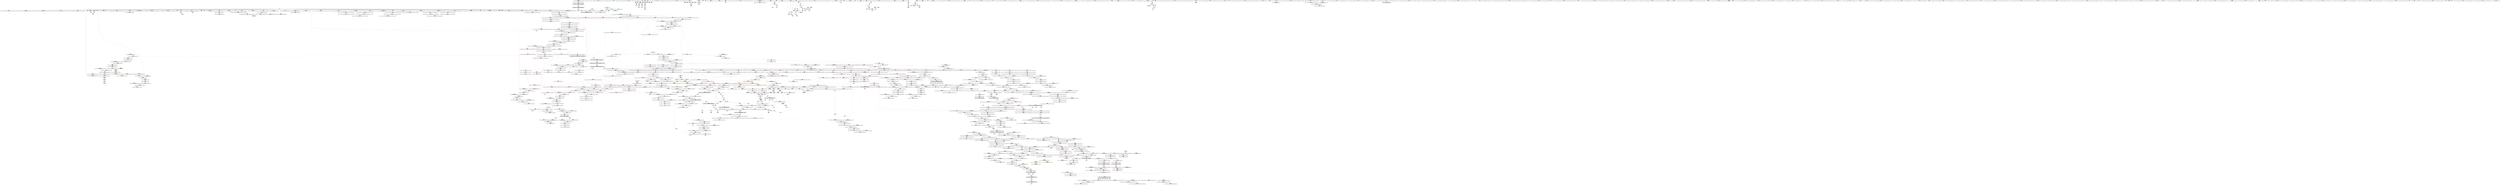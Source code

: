 digraph "SVFG" {
	label="SVFG";

	Node0x55da084808d0 [shape=record,color=grey,label="{NodeID: 0\nNullPtr|{|<s47>106}}"];
	Node0x55da084808d0 -> Node0x55da088bd680[style=solid];
	Node0x55da084808d0 -> Node0x55da088bd780[style=solid];
	Node0x55da084808d0 -> Node0x55da088bd850[style=solid];
	Node0x55da084808d0 -> Node0x55da088bd920[style=solid];
	Node0x55da084808d0 -> Node0x55da088bd9f0[style=solid];
	Node0x55da084808d0 -> Node0x55da088bdac0[style=solid];
	Node0x55da084808d0 -> Node0x55da088bdb90[style=solid];
	Node0x55da084808d0 -> Node0x55da088bdc60[style=solid];
	Node0x55da084808d0 -> Node0x55da088bdd30[style=solid];
	Node0x55da084808d0 -> Node0x55da088bde00[style=solid];
	Node0x55da084808d0 -> Node0x55da088bded0[style=solid];
	Node0x55da084808d0 -> Node0x55da088bdfa0[style=solid];
	Node0x55da084808d0 -> Node0x55da088be070[style=solid];
	Node0x55da084808d0 -> Node0x55da088be140[style=solid];
	Node0x55da084808d0 -> Node0x55da088be210[style=solid];
	Node0x55da084808d0 -> Node0x55da088be2e0[style=solid];
	Node0x55da084808d0 -> Node0x55da088be3b0[style=solid];
	Node0x55da084808d0 -> Node0x55da088be480[style=solid];
	Node0x55da084808d0 -> Node0x55da088be550[style=solid];
	Node0x55da084808d0 -> Node0x55da088be620[style=solid];
	Node0x55da084808d0 -> Node0x55da088be6f0[style=solid];
	Node0x55da084808d0 -> Node0x55da088be7c0[style=solid];
	Node0x55da084808d0 -> Node0x55da088be890[style=solid];
	Node0x55da084808d0 -> Node0x55da088be960[style=solid];
	Node0x55da084808d0 -> Node0x55da088bea30[style=solid];
	Node0x55da084808d0 -> Node0x55da088beb00[style=solid];
	Node0x55da084808d0 -> Node0x55da088bebd0[style=solid];
	Node0x55da084808d0 -> Node0x55da088beca0[style=solid];
	Node0x55da084808d0 -> Node0x55da088bed70[style=solid];
	Node0x55da084808d0 -> Node0x55da088bee40[style=solid];
	Node0x55da084808d0 -> Node0x55da088bef10[style=solid];
	Node0x55da084808d0 -> Node0x55da088befe0[style=solid];
	Node0x55da084808d0 -> Node0x55da088bf0b0[style=solid];
	Node0x55da084808d0 -> Node0x55da088bf180[style=solid];
	Node0x55da084808d0 -> Node0x55da088bf250[style=solid];
	Node0x55da084808d0 -> Node0x55da088bf320[style=solid];
	Node0x55da084808d0 -> Node0x55da088bf3f0[style=solid];
	Node0x55da084808d0 -> Node0x55da088bf4c0[style=solid];
	Node0x55da084808d0 -> Node0x55da088bf590[style=solid];
	Node0x55da084808d0 -> Node0x55da088c4380[style=solid];
	Node0x55da084808d0 -> Node0x55da088c60f0[style=solid];
	Node0x55da084808d0 -> Node0x55da088c61c0[style=solid];
	Node0x55da084808d0 -> Node0x55da088c6290[style=solid];
	Node0x55da084808d0 -> Node0x55da088c8a60[style=solid];
	Node0x55da084808d0 -> Node0x55da0829d880[style=solid];
	Node0x55da084808d0 -> Node0x55da08907470[style=solid];
	Node0x55da084808d0 -> Node0x55da08907ef0[style=solid];
	Node0x55da084808d0:s47 -> Node0x55da089be000[style=solid,color=red];
	Node0x55da08971610 [shape=record,color=yellow,style=double,label="{NodeID: 1882\n37V_2 = CSCHI(MR_37V_1)\npts\{100001 \}\nCS[]|{<s0>13}}"];
	Node0x55da08971610:s0 -> Node0x55da0893aef0[style=dashed,color=blue];
	Node0x55da088c41b0 [shape=record,color=blue,label="{NodeID: 775\n1695\<--23\nllvm.global_ctors_0\<--\nGlob }"];
	Node0x55da088bac30 [shape=record,color=purple,label="{NodeID: 443\n92\<--91\n_M_impl2\<--\n_ZNSt6vectorINSt7__cxx1112basic_stringIcSt11char_traitsIcESaIcEEESaIS5_EED2Ev\n}"];
	Node0x55da088ae970 [shape=record,color=green,label="{NodeID: 111\n646\<--647\n__n.addr\<--__n.addr_field_insensitive\n_ZNSt12_Vector_baseINSt7__cxx1112basic_stringIcSt11char_traitsIcESaIcEEESaIS5_EE13_M_deallocateEPS5_m\n}"];
	Node0x55da088ae970 -> Node0x55da088d4570[style=solid];
	Node0x55da088ae970 -> Node0x55da088c7200[style=solid];
	Node0x55da089bdec0 [shape=record,color=black,label="{NodeID: 1993\n1375 = PHI(1368, )\n1st arg _ZN9__gnu_cxx13new_allocatorINSt7__cxx1112basic_stringIcSt11char_traitsIcESaIcEEEE8allocateEmPKv }"];
	Node0x55da089bdec0 -> Node0x55da088cb160[style=solid];
	Node0x55da088c9c40 [shape=record,color=blue,label="{NodeID: 886\n1171\<--1168\nthis.addr\<--this\n_ZNSt6vectorINSt7__cxx1112basic_stringIcSt11char_traitsIcESaIcEEESaIS5_EE5beginEv\n}"];
	Node0x55da088c9c40 -> Node0x55da088d8190[style=dashed];
	Node0x55da088d06e0 [shape=record,color=purple,label="{NodeID: 554\n1673\<--1672\n_M_current\<--this1\n_ZNSt13move_iteratorIPNSt7__cxx1112basic_stringIcSt11char_traitsIcESaIcEEEEC2ES6_\n}"];
	Node0x55da088d06e0 -> Node0x55da088ec790[style=solid];
	Node0x55da088b3170 [shape=record,color=green,label="{NodeID: 222\n1444\<--1445\n_ZSt18uninitialized_copyISt13move_iteratorIPNSt7__cxx1112basic_stringIcSt11char_traitsIcESaIcEEEES7_ET0_T_SA_S9_\<--_ZSt18uninitialized_copyISt13move_iteratorIPNSt7__cxx1112basic_stringIcSt11char_traitsIcESaIcEEEES7_ET0_T_SA_S9__field_insensitive\n}"];
	Node0x55da088d6110 [shape=record,color=red,label="{NodeID: 665\n912\<--873\n\<--__new_start\n_ZNSt6vectorINSt7__cxx1112basic_stringIcSt11char_traitsIcESaIcEEESaIS5_EE17_M_realloc_insertIJS5_EEEvN9__gnu_cxx17__normal_iteratorIPS5_S7_EEDpOT_\n}"];
	Node0x55da088d6110 -> Node0x55da088d0880[style=solid];
	Node0x55da08943710 [shape=record,color=black,label="{NodeID: 1440\nMR_35V_2 = PHI(MR_35V_3, MR_35V_1, )\npts\{100000 \}\n|{|<s1>13}}"];
	Node0x55da08943710 -> Node0x55da0893aa20[style=dashed];
	Node0x55da08943710:s1 -> Node0x55da0894fb10[style=dashed,color=red];
	Node0x55da088c1290 [shape=record,color=black,label="{NodeID: 333\n430\<--445\n_ZNSt6vectorINSt7__cxx1112basic_stringIcSt11char_traitsIcESaIcEEESaIS5_EEixEm_ret\<--add.ptr\n_ZNSt6vectorINSt7__cxx1112basic_stringIcSt11char_traitsIcESaIcEEESaIS5_EEixEm\n|{<s0>25}}"];
	Node0x55da088c1290:s0 -> Node0x55da089b6180[style=solid,color=blue];
	Node0x55da088aa710 [shape=record,color=green,label="{NodeID: 1\n7\<--1\n__dso_handle\<--dummyObj\nGlob }"];
	Node0x55da08971770 [shape=record,color=yellow,style=double,label="{NodeID: 1883\n2V_2 = CSCHI(MR_2V_1)\npts\{100000 100001 100002 \}\nCS[]|{<s0>17|<s1>17|<s2>17}}"];
	Node0x55da08971770:s0 -> Node0x55da0893aa20[style=dashed,color=blue];
	Node0x55da08971770:s1 -> Node0x55da0893aef0[style=dashed,color=blue];
	Node0x55da08971770:s2 -> Node0x55da0893b3f0[style=dashed,color=blue];
	Node0x55da088c4280 [shape=record,color=blue,label="{NodeID: 776\n1696\<--24\nllvm.global_ctors_1\<--_GLOBAL__sub_I_sidky_0_0.cpp\nGlob }"];
	Node0x55da088dc360 [shape=record,color=yellow,style=double,label="{NodeID: 1551\n2V_1 = ENCHI(MR_2V_0)\npts\{100000 100001 100002 \}\nFun[_ZNSt6vectorINSt7__cxx1112basic_stringIcSt11char_traitsIcESaIcEEESaIS5_EEC2Ev]|{<s0>5}}"];
	Node0x55da088dc360:s0 -> Node0x55da088db9b0[style=dashed,color=red];
	Node0x55da088bad00 [shape=record,color=purple,label="{NodeID: 444\n93\<--91\n_M_finish\<--\n_ZNSt6vectorINSt7__cxx1112basic_stringIcSt11char_traitsIcESaIcEEESaIS5_EED2Ev\n}"];
	Node0x55da088bad00 -> Node0x55da088d0e30[style=solid];
	Node0x55da088aea40 [shape=record,color=green,label="{NodeID: 112\n660\<--661\n_ZNSt16allocator_traitsISaINSt7__cxx1112basic_stringIcSt11char_traitsIcESaIcEEEEE10deallocateERS6_PS5_m\<--_ZNSt16allocator_traitsISaINSt7__cxx1112basic_stringIcSt11char_traitsIcESaIcEEEEE10deallocateERS6_PS5_m_field_insensitive\n}"];
	Node0x55da089be000 [shape=record,color=black,label="{NodeID: 1994\n1376 = PHI(3, )\n2nd arg _ZN9__gnu_cxx13new_allocatorINSt7__cxx1112basic_stringIcSt11char_traitsIcESaIcEEEE8allocateEmPKv }"];
	Node0x55da089be000 -> Node0x55da088cb230[style=solid];
	Node0x55da088c9d10 [shape=record,color=blue,label="{NodeID: 887\n1185\<--1183\nthis.addr\<--this\n_ZNSt12_Vector_baseINSt7__cxx1112basic_stringIcSt11char_traitsIcESaIcEEESaIS5_EE11_M_allocateEm\n}"];
	Node0x55da088c9d10 -> Node0x55da088d8330[style=dashed];
	Node0x55da088d07b0 [shape=record,color=purple,label="{NodeID: 555\n445\<--443\nadd.ptr\<--\n_ZNSt6vectorINSt7__cxx1112basic_stringIcSt11char_traitsIcESaIcEEESaIS5_EEixEm\n}"];
	Node0x55da088d07b0 -> Node0x55da088c1290[style=solid];
	Node0x55da088b3270 [shape=record,color=green,label="{NodeID: 223\n1449\<--1450\nretval\<--retval_field_insensitive\n_ZSt32__make_move_if_noexcept_iteratorINSt7__cxx1112basic_stringIcSt11char_traitsIcESaIcEEESt13move_iteratorIPS5_EET0_PT_\n|{|<s1>113}}"];
	Node0x55da088b3270 -> Node0x55da088cf9e0[style=solid];
	Node0x55da088b3270:s1 -> Node0x55da089c11f0[style=solid,color=red];
	Node0x55da088d61e0 [shape=record,color=red,label="{NodeID: 666\n927\<--873\n\<--__new_start\n_ZNSt6vectorINSt7__cxx1112basic_stringIcSt11char_traitsIcESaIcEEESaIS5_EE17_M_realloc_insertIJS5_EEEvN9__gnu_cxx17__normal_iteratorIPS5_S7_EEDpOT_\n|{<s0>68}}"];
	Node0x55da088d61e0:s0 -> Node0x55da089bbb40[style=solid,color=red];
	Node0x55da08943c10 [shape=record,color=black,label="{NodeID: 1441\nMR_37V_2 = PHI(MR_37V_4, MR_37V_1, )\npts\{100001 \}\n|{<s0>13}}"];
	Node0x55da08943c10:s0 -> Node0x55da0894fd00[style=dashed,color=red];
	Node0x55da088c1360 [shape=record,color=black,label="{NodeID: 334\n482\<--481\n\<--this1\n_ZNSt12_Vector_baseINSt7__cxx1112basic_stringIcSt11char_traitsIcESaIcEEESaIS5_EE12_Vector_implC2Ev\n|{<s0>34}}"];
	Node0x55da088c1360:s0 -> Node0x55da089bf360[style=solid,color=red];
	Node0x55da088aaa50 [shape=record,color=green,label="{NodeID: 2\n14\<--1\n.str\<--dummyObj\nGlob }"];
	Node0x55da089718d0 [shape=record,color=yellow,style=double,label="{NodeID: 1884\n2V_2 = CSCHI(MR_2V_1)\npts\{100000 100001 100002 \}\nCS[]|{<s0>5}}"];
	Node0x55da089718d0:s0 -> Node0x55da08970d10[style=dashed,color=blue];
	Node0x55da088c4380 [shape=record,color=blue, style = dotted,label="{NodeID: 777\n1697\<--3\nllvm.global_ctors_2\<--dummyVal\nGlob }"];
	Node0x55da088badd0 [shape=record,color=purple,label="{NodeID: 445\n169\<--129\narraydecay\<--s\nmain\n}"];
	Node0x55da088aeb40 [shape=record,color=green,label="{NodeID: 113\n666\<--667\nthis.addr\<--this.addr_field_insensitive\n_ZNSt12_Vector_baseINSt7__cxx1112basic_stringIcSt11char_traitsIcESaIcEEESaIS5_EE12_Vector_implD2Ev\n}"];
	Node0x55da088aeb40 -> Node0x55da088d4640[style=solid];
	Node0x55da088aeb40 -> Node0x55da088c72d0[style=solid];
	Node0x55da089be140 [shape=record,color=black,label="{NodeID: 1995\n1315 = PHI(1280, )\n0th arg _ZNSt16allocator_traitsISaINSt7__cxx1112basic_stringIcSt11char_traitsIcESaIcEEEEE8max_sizeERKS6_ }"];
	Node0x55da089be140 -> Node0x55da088caa10[style=solid];
	Node0x55da088c9de0 [shape=record,color=blue,label="{NodeID: 888\n1187\<--1184\n__n.addr\<--__n\n_ZNSt12_Vector_baseINSt7__cxx1112basic_stringIcSt11char_traitsIcESaIcEEESaIS5_EE11_M_allocateEm\n}"];
	Node0x55da088c9de0 -> Node0x55da088d8400[style=dashed];
	Node0x55da088c9de0 -> Node0x55da088d84d0[style=dashed];
	Node0x55da088d0880 [shape=record,color=purple,label="{NodeID: 556\n914\<--912\nadd.ptr\<--\n_ZNSt6vectorINSt7__cxx1112basic_stringIcSt11char_traitsIcESaIcEEESaIS5_EE17_M_realloc_insertIJS5_EEEvN9__gnu_cxx17__normal_iteratorIPS5_S7_EEDpOT_\n|{<s0>65}}"];
	Node0x55da088d0880:s0 -> Node0x55da089bcb50[style=solid,color=red];
	Node0x55da088b3340 [shape=record,color=green,label="{NodeID: 224\n1451\<--1452\n__i.addr\<--__i.addr_field_insensitive\n_ZSt32__make_move_if_noexcept_iteratorINSt7__cxx1112basic_stringIcSt11char_traitsIcESaIcEEESt13move_iteratorIPS5_EET0_PT_\n}"];
	Node0x55da088b3340 -> Node0x55da088d9ed0[style=solid];
	Node0x55da088b3340 -> Node0x55da088cb7e0[style=solid];
	Node0x55da088d62b0 [shape=record,color=red,label="{NodeID: 667\n963\<--873\n\<--__new_start\n_ZNSt6vectorINSt7__cxx1112basic_stringIcSt11char_traitsIcESaIcEEESaIS5_EE17_M_realloc_insertIJS5_EEEvN9__gnu_cxx17__normal_iteratorIPS5_S7_EEDpOT_\n}"];
	Node0x55da088d62b0 -> Node0x55da088d0950[style=solid];
	Node0x55da08944110 [shape=record,color=black,label="{NodeID: 1442\nMR_39V_2 = PHI(MR_39V_3, MR_39V_1, )\npts\{100002 \}\n}"];
	Node0x55da08944110 -> Node0x55da0893b3f0[style=dashed];
	Node0x55da088c1430 [shape=record,color=black,label="{NodeID: 335\n499\<--498\n\<--this1\n_ZNSaINSt7__cxx1112basic_stringIcSt11char_traitsIcESaIcEEEEC2Ev\n|{<s0>35}}"];
	Node0x55da088c1430:s0 -> Node0x55da089c2f60[style=solid,color=red];
	Node0x55da088aab10 [shape=record,color=green,label="{NodeID: 3\n16\<--1\n.str.2\<--dummyObj\nGlob }"];
	Node0x55da08971a30 [shape=record,color=yellow,style=double,label="{NodeID: 1885\n2V_2 = CSCHI(MR_2V_1)\npts\{100000 100001 100002 \}\nCS[]}"];
	Node0x55da088c4480 [shape=record,color=blue,label="{NodeID: 778\n61\<--60\nthis.addr\<--this\n_ZNSt6vectorINSt7__cxx1112basic_stringIcSt11char_traitsIcESaIcEEESaIS5_EEC2Ev\n}"];
	Node0x55da088c4480 -> Node0x55da088d0af0[style=dashed];
	Node0x55da088baea0 [shape=record,color=purple,label="{NodeID: 446\n172\<--129\narraydecay4\<--s\nmain\n}"];
	Node0x55da088b37b0 [shape=record,color=green,label="{NodeID: 114\n672\<--673\n_ZNSaINSt7__cxx1112basic_stringIcSt11char_traitsIcESaIcEEEED2Ev\<--_ZNSaINSt7__cxx1112basic_stringIcSt11char_traitsIcESaIcEEEED2Ev_field_insensitive\n}"];
	Node0x55da089be280 [shape=record,color=black,label="{NodeID: 1996\n360 = PHI(8, )\n0th arg _ZNSt6vectorINSt7__cxx1112basic_stringIcSt11char_traitsIcESaIcEEESaIS5_EE5clearEv }"];
	Node0x55da089be280 -> Node0x55da088c5a70[style=solid];
	Node0x55da088c9eb0 [shape=record,color=blue,label="{NodeID: 889\n1211\<--1207\n__first.addr\<--__first\n_ZSt34__uninitialized_move_if_noexcept_aIPNSt7__cxx1112basic_stringIcSt11char_traitsIcESaIcEEES6_SaIS5_EET0_T_S9_S8_RT1_\n}"];
	Node0x55da088c9eb0 -> Node0x55da088d85a0[style=dashed];
	Node0x55da088d0950 [shape=record,color=purple,label="{NodeID: 557\n965\<--963\nadd.ptr18\<--\n_ZNSt6vectorINSt7__cxx1112basic_stringIcSt11char_traitsIcESaIcEEESaIS5_EE17_M_realloc_insertIJS5_EEEvN9__gnu_cxx17__normal_iteratorIPS5_S7_EEDpOT_\n|{<s0>73}}"];
	Node0x55da088d0950:s0 -> Node0x55da089c2e50[style=solid,color=red];
	Node0x55da088b3410 [shape=record,color=green,label="{NodeID: 225\n1456\<--1457\n_ZNSt13move_iteratorIPNSt7__cxx1112basic_stringIcSt11char_traitsIcESaIcEEEEC2ES6_\<--_ZNSt13move_iteratorIPNSt7__cxx1112basic_stringIcSt11char_traitsIcESaIcEEEEC2ES6__field_insensitive\n}"];
	Node0x55da088d6380 [shape=record,color=red,label="{NodeID: 668\n978\<--873\n\<--__new_start\n_ZNSt6vectorINSt7__cxx1112basic_stringIcSt11char_traitsIcESaIcEEESaIS5_EE17_M_realloc_insertIJS5_EEEvN9__gnu_cxx17__normal_iteratorIPS5_S7_EEDpOT_\n|{<s0>76}}"];
	Node0x55da088d6380:s0 -> Node0x55da089bc140[style=solid,color=red];
	Node0x55da08944610 [shape=record,color=black,label="{NodeID: 1443\nMR_41V_2 = PHI(MR_41V_3, MR_41V_1, )\npts\{130000 \}\n}"];
	Node0x55da08944610 -> Node0x55da08944610[style=dashed];
	Node0x55da08944610 -> Node0x55da0894a510[style=dashed];
	Node0x55da088c1500 [shape=record,color=black,label="{NodeID: 336\n537\<--536\n\<--_M_impl\n_ZNSt12_Vector_baseINSt7__cxx1112basic_stringIcSt11char_traitsIcESaIcEEESaIS5_EE19_M_get_Tp_allocatorEv\n}"];
	Node0x55da088c1500 -> Node0x55da088c15d0[style=solid];
	Node0x55da088aabd0 [shape=record,color=green,label="{NodeID: 4\n18\<--1\n.str.3\<--dummyObj\nGlob }"];
	Node0x55da08971b90 [shape=record,color=yellow,style=double,label="{NodeID: 1886\n182V_2 = CSCHI(MR_182V_1)\npts\{10530000 \}\nCS[]}"];
	Node0x55da08971b90 -> Node0x55da088d7560[style=dashed];
	Node0x55da088c4550 [shape=record,color=blue,label="{NodeID: 779\n79\<--78\nthis.addr\<--this\n_ZNSt6vectorINSt7__cxx1112basic_stringIcSt11char_traitsIcESaIcEEESaIS5_EED2Ev\n}"];
	Node0x55da088c4550 -> Node0x55da088d0bc0[style=dashed];
	Node0x55da088dc630 [shape=record,color=yellow,style=double,label="{NodeID: 1554\n2V_1 = ENCHI(MR_2V_0)\npts\{100000 100001 100002 \}\nFun[_ZNSt6vectorINSt7__cxx1112basic_stringIcSt11char_traitsIcESaIcEEESaIS5_EE9push_backEOS5_]|{<s0>30|<s1>30|<s2>30}}"];
	Node0x55da088dc630:s0 -> Node0x55da0894eb70[style=dashed,color=red];
	Node0x55da088dc630:s1 -> Node0x55da0894ec50[style=dashed,color=red];
	Node0x55da088dc630:s2 -> Node0x55da0894ed30[style=dashed,color=red];
	Node0x55da088baf70 [shape=record,color=purple,label="{NodeID: 447\n211\<--129\narraydecay9\<--s\nmain\n}"];
	Node0x55da088b3870 [shape=record,color=green,label="{NodeID: 115\n679\<--680\n__a.addr\<--__a.addr_field_insensitive\n_ZNSt16allocator_traitsISaINSt7__cxx1112basic_stringIcSt11char_traitsIcESaIcEEEEE10deallocateERS6_PS5_m\n}"];
	Node0x55da088b3870 -> Node0x55da088d4710[style=solid];
	Node0x55da088b3870 -> Node0x55da088c73a0[style=solid];
	Node0x55da089be3c0 [shape=record,color=black,label="{NodeID: 1997\n531 = PHI(95, 751, 928, 944, 980, 1000, )\n0th arg _ZNSt12_Vector_baseINSt7__cxx1112basic_stringIcSt11char_traitsIcESaIcEEESaIS5_EE19_M_get_Tp_allocatorEv }"];
	Node0x55da089be3c0 -> Node0x55da088c6770[style=solid];
	Node0x55da088c9f80 [shape=record,color=blue,label="{NodeID: 890\n1213\<--1208\n__last.addr\<--__last\n_ZSt34__uninitialized_move_if_noexcept_aIPNSt7__cxx1112basic_stringIcSt11char_traitsIcESaIcEEES6_SaIS5_EET0_T_S9_S8_RT1_\n}"];
	Node0x55da088c9f80 -> Node0x55da088d8670[style=dashed];
	Node0x55da088d0a20 [shape=record,color=purple,label="{NodeID: 558\n1033\<--1031\nadd.ptr39\<--\n_ZNSt6vectorINSt7__cxx1112basic_stringIcSt11char_traitsIcESaIcEEESaIS5_EE17_M_realloc_insertIJS5_EEEvN9__gnu_cxx17__normal_iteratorIPS5_S7_EEDpOT_\n}"];
	Node0x55da088d0a20 -> Node0x55da088c9280[style=solid];
	Node0x55da088b3510 [shape=record,color=green,label="{NodeID: 226\n1465\<--1466\n__first\<--__first_field_insensitive\n_ZSt18uninitialized_copyISt13move_iteratorIPNSt7__cxx1112basic_stringIcSt11char_traitsIcESaIcEEEES7_ET0_T_SA_S9_\n}"];
	Node0x55da088b3510 -> Node0x55da088b9410[style=solid];
	Node0x55da088b3510 -> Node0x55da088cfab0[style=solid];
	Node0x55da088d6450 [shape=record,color=red,label="{NodeID: 669\n985\<--873\n\<--__new_start\n_ZNSt6vectorINSt7__cxx1112basic_stringIcSt11char_traitsIcESaIcEEESaIS5_EE17_M_realloc_insertIJS5_EEEvN9__gnu_cxx17__normal_iteratorIPS5_S7_EEDpOT_\n|{<s0>77}}"];
	Node0x55da088d6450:s0 -> Node0x55da089bb520[style=solid,color=red];
	Node0x55da088c15d0 [shape=record,color=black,label="{NodeID: 337\n530\<--537\n_ZNSt12_Vector_baseINSt7__cxx1112basic_stringIcSt11char_traitsIcESaIcEEESaIS5_EE19_M_get_Tp_allocatorEv_ret\<--\n_ZNSt12_Vector_baseINSt7__cxx1112basic_stringIcSt11char_traitsIcESaIcEEESaIS5_EE19_M_get_Tp_allocatorEv\n|{<s0>7|<s1>50|<s2>67|<s3>70|<s4>75|<s5>79}}"];
	Node0x55da088c15d0:s0 -> Node0x55da089b6460[style=solid,color=blue];
	Node0x55da088c15d0:s1 -> Node0x55da089b7400[style=solid,color=blue];
	Node0x55da088c15d0:s2 -> Node0x55da089b7e00[style=solid,color=blue];
	Node0x55da088c15d0:s3 -> Node0x55da089b81c0[style=solid,color=blue];
	Node0x55da088c15d0:s4 -> Node0x55da089b8510[style=solid,color=blue];
	Node0x55da088c15d0:s5 -> Node0x55da089b8680[style=solid,color=blue];
	Node0x55da088ab030 [shape=record,color=green,label="{NodeID: 5\n20\<--1\n.str.4\<--dummyObj\nGlob }"];
	Node0x55da08971cf0 [shape=record,color=yellow,style=double,label="{NodeID: 1887\n211V_2 = CSCHI(MR_211V_1)\npts\{11700000 \}\nCS[]}"];
	Node0x55da08971cf0 -> Node0x55da088d8260[style=dashed];
	Node0x55da088c4620 [shape=record,color=blue,label="{NodeID: 780\n81\<--108\nexn.slot\<--\n_ZNSt6vectorINSt7__cxx1112basic_stringIcSt11char_traitsIcESaIcEEESaIS5_EED2Ev\n}"];
	Node0x55da088c4620 -> Node0x55da088d0c90[style=dashed];
	Node0x55da088bb040 [shape=record,color=purple,label="{NodeID: 448\n227\<--129\narrayidx\<--s\nmain\n}"];
	Node0x55da088bb040 -> Node0x55da088d25c0[style=solid];
	Node0x55da088b3940 [shape=record,color=green,label="{NodeID: 116\n681\<--682\n__p.addr\<--__p.addr_field_insensitive\n_ZNSt16allocator_traitsISaINSt7__cxx1112basic_stringIcSt11char_traitsIcESaIcEEEEE10deallocateERS6_PS5_m\n}"];
	Node0x55da088b3940 -> Node0x55da088d47e0[style=solid];
	Node0x55da088b3940 -> Node0x55da088c7470[style=solid];
	Node0x55da089be910 [shape=record,color=black,label="{NodeID: 1998\n1051 = PHI(775, )\n0th arg _ZNSt6vectorINSt7__cxx1112basic_stringIcSt11char_traitsIcESaIcEEESaIS5_EE3endEv }"];
	Node0x55da089be910 -> Node0x55da088c9350[style=solid];
	Node0x55da088ca050 [shape=record,color=blue,label="{NodeID: 891\n1215\<--1209\n__result.addr\<--__result\n_ZSt34__uninitialized_move_if_noexcept_aIPNSt7__cxx1112basic_stringIcSt11char_traitsIcESaIcEEES6_SaIS5_EET0_T_S9_S8_RT1_\n}"];
	Node0x55da088ca050 -> Node0x55da088d8740[style=dashed];
	Node0x55da088d0af0 [shape=record,color=red,label="{NodeID: 559\n64\<--61\nthis1\<--this.addr\n_ZNSt6vectorINSt7__cxx1112basic_stringIcSt11char_traitsIcESaIcEEESaIS5_EEC2Ev\n}"];
	Node0x55da088d0af0 -> Node0x55da088bf960[style=solid];
	Node0x55da088b35e0 [shape=record,color=green,label="{NodeID: 227\n1467\<--1468\n__last\<--__last_field_insensitive\n_ZSt18uninitialized_copyISt13move_iteratorIPNSt7__cxx1112basic_stringIcSt11char_traitsIcESaIcEEEES7_ET0_T_SA_S9_\n}"];
	Node0x55da088b35e0 -> Node0x55da088b94e0[style=solid];
	Node0x55da088b35e0 -> Node0x55da088cfb80[style=solid];
	Node0x55da088d6520 [shape=record,color=red,label="{NodeID: 670\n1021\<--873\n\<--__new_start\n_ZNSt6vectorINSt7__cxx1112basic_stringIcSt11char_traitsIcESaIcEEESaIS5_EE17_M_realloc_insertIJS5_EEEvN9__gnu_cxx17__normal_iteratorIPS5_S7_EEDpOT_\n}"];
	Node0x55da088d6520 -> Node0x55da088c90e0[style=solid];
	Node0x55da088c16a0 [shape=record,color=black,label="{NodeID: 338\n558\<--554\nsub.ptr.lhs.cast\<--\n_ZNSt12_Vector_baseINSt7__cxx1112basic_stringIcSt11char_traitsIcESaIcEEESaIS5_EED2Ev\n}"];
	Node0x55da088c16a0 -> Node0x55da08905df0[style=solid];
	Node0x55da088ab0f0 [shape=record,color=green,label="{NodeID: 6\n23\<--1\n\<--dummyObj\nCan only get source location for instruction, argument, global var or function.}"];
	Node0x55da08971e50 [shape=record,color=yellow,style=double,label="{NodeID: 1888\n275V_2 = CSCHI(MR_275V_1)\npts\{14500000 \}\nCS[]}"];
	Node0x55da08971e50 -> Node0x55da088d9fa0[style=dashed];
	Node0x55da088c46f0 [shape=record,color=blue,label="{NodeID: 781\n83\<--110\nehselector.slot\<--\n_ZNSt6vectorINSt7__cxx1112basic_stringIcSt11char_traitsIcESaIcEEESaIS5_EED2Ev\n}"];
	Node0x55da088bb110 [shape=record,color=purple,label="{NodeID: 449\n233\<--129\narrayidx15\<--s\nmain\n}"];
	Node0x55da088bb110 -> Node0x55da088d2690[style=solid];
	Node0x55da088b3a10 [shape=record,color=green,label="{NodeID: 117\n683\<--684\n__n.addr\<--__n.addr_field_insensitive\n_ZNSt16allocator_traitsISaINSt7__cxx1112basic_stringIcSt11char_traitsIcESaIcEEEEE10deallocateERS6_PS5_m\n}"];
	Node0x55da088b3a10 -> Node0x55da088d48b0[style=solid];
	Node0x55da088b3a10 -> Node0x55da088c7540[style=solid];
	Node0x55da089bea20 [shape=record,color=black,label="{NodeID: 1999\n1290 = PHI(1105, )\n0th arg _ZSt3maxImERKT_S2_S2_ }"];
	Node0x55da089bea20 -> Node0x55da088ca6d0[style=solid];
	Node0x55da088ca120 [shape=record,color=blue,label="{NodeID: 892\n1217\<--1210\n__alloc.addr\<--__alloc\n_ZSt34__uninitialized_move_if_noexcept_aIPNSt7__cxx1112basic_stringIcSt11char_traitsIcESaIcEEES6_SaIS5_EET0_T_S9_S8_RT1_\n}"];
	Node0x55da088ca120 -> Node0x55da088d8810[style=dashed];
	Node0x55da088d0bc0 [shape=record,color=red,label="{NodeID: 560\n86\<--79\nthis1\<--this.addr\n_ZNSt6vectorINSt7__cxx1112basic_stringIcSt11char_traitsIcESaIcEEESaIS5_EED2Ev\n}"];
	Node0x55da088d0bc0 -> Node0x55da088bfa30[style=solid];
	Node0x55da088d0bc0 -> Node0x55da088bfb00[style=solid];
	Node0x55da088d0bc0 -> Node0x55da088bfbd0[style=solid];
	Node0x55da088d0bc0 -> Node0x55da088bfca0[style=solid];
	Node0x55da088d0bc0 -> Node0x55da088bfd70[style=solid];
	Node0x55da088b36b0 [shape=record,color=green,label="{NodeID: 228\n1469\<--1470\n__result.addr\<--__result.addr_field_insensitive\n_ZSt18uninitialized_copyISt13move_iteratorIPNSt7__cxx1112basic_stringIcSt11char_traitsIcESaIcEEEES7_ET0_T_SA_S9_\n}"];
	Node0x55da088b36b0 -> Node0x55da088da070[style=solid];
	Node0x55da088b36b0 -> Node0x55da088cba50[style=solid];
	Node0x55da088d65f0 [shape=record,color=red,label="{NodeID: 671\n1031\<--873\n\<--__new_start\n_ZNSt6vectorINSt7__cxx1112basic_stringIcSt11char_traitsIcESaIcEEESaIS5_EE17_M_realloc_insertIJS5_EEEvN9__gnu_cxx17__normal_iteratorIPS5_S7_EEDpOT_\n}"];
	Node0x55da088d65f0 -> Node0x55da088d0a20[style=solid];
	Node0x55da088c1770 [shape=record,color=black,label="{NodeID: 339\n559\<--557\nsub.ptr.rhs.cast\<--\n_ZNSt12_Vector_baseINSt7__cxx1112basic_stringIcSt11char_traitsIcESaIcEEESaIS5_EED2Ev\n}"];
	Node0x55da088c1770 -> Node0x55da08905df0[style=solid];
	Node0x55da088ab1b0 [shape=record,color=green,label="{NodeID: 7\n150\<--1\n\<--dummyObj\nCan only get source location for instruction, argument, global var or function.}"];
	Node0x55da088c47c0 [shape=record,color=blue,label="{NodeID: 782\n121\<--150\nretval\<--\nmain\n}"];
	Node0x55da088bb1e0 [shape=record,color=purple,label="{NodeID: 450\n244\<--129\narrayidx18\<--s\nmain\n}"];
	Node0x55da088bb1e0 -> Node0x55da088d2760[style=solid];
	Node0x55da088b3ae0 [shape=record,color=green,label="{NodeID: 118\n693\<--694\n_ZN9__gnu_cxx13new_allocatorINSt7__cxx1112basic_stringIcSt11char_traitsIcESaIcEEEE10deallocateEPS6_m\<--_ZN9__gnu_cxx13new_allocatorINSt7__cxx1112basic_stringIcSt11char_traitsIcESaIcEEEE10deallocateEPS6_m_field_insensitive\n}"];
	Node0x55da089beb30 [shape=record,color=black,label="{NodeID: 2000\n1291 = PHI(1099, )\n1st arg _ZSt3maxImERKT_S2_S2_ }"];
	Node0x55da089beb30 -> Node0x55da088ca7a0[style=solid];
	Node0x55da088ca1f0 [shape=record,color=blue,label="{NodeID: 893\n1231\<--1228\ncoerce.dive\<--call\n_ZSt34__uninitialized_move_if_noexcept_aIPNSt7__cxx1112basic_stringIcSt11char_traitsIcESaIcEEES6_SaIS5_EET0_T_S9_S8_RT1_\n}"];
	Node0x55da088ca1f0 -> Node0x55da088d88e0[style=dashed];
	Node0x55da088d0c90 [shape=record,color=red,label="{NodeID: 561\n115\<--81\nexn\<--exn.slot\n_ZNSt6vectorINSt7__cxx1112basic_stringIcSt11char_traitsIcESaIcEEESaIS5_EED2Ev\n|{<s0>11}}"];
	Node0x55da088d0c90:s0 -> Node0x55da089c0a80[style=solid,color=red];
	Node0x55da088bbbd0 [shape=record,color=green,label="{NodeID: 229\n1471\<--1472\n__assignable\<--__assignable_field_insensitive\n_ZSt18uninitialized_copyISt13move_iteratorIPNSt7__cxx1112basic_stringIcSt11char_traitsIcESaIcEEEES7_ET0_T_SA_S9_\n}"];
	Node0x55da088bbbd0 -> Node0x55da088cbb20[style=solid];
	Node0x55da088d66c0 [shape=record,color=red,label="{NodeID: 672\n934\<--875\n\<--__new_finish\n_ZNSt6vectorINSt7__cxx1112basic_stringIcSt11char_traitsIcESaIcEEESaIS5_EE17_M_realloc_insertIJS5_EEEvN9__gnu_cxx17__normal_iteratorIPS5_S7_EEDpOT_\n}"];
	Node0x55da088d66c0 -> Node0x55da088cd7c0[style=solid];
	Node0x55da088c1840 [shape=record,color=black,label="{NodeID: 340\n631\<--636\n_ZSt11__addressofINSt7__cxx1112basic_stringIcSt11char_traitsIcESaIcEEEEPT_RS6__ret\<--\n_ZSt11__addressofINSt7__cxx1112basic_stringIcSt11char_traitsIcESaIcEEEEPT_RS6_\n|{<s0>42|<s1>118}}"];
	Node0x55da088c1840:s0 -> Node0x55da089b7290[style=solid,color=blue];
	Node0x55da088c1840:s1 -> Node0x55da089ba590[style=solid,color=blue];
	Node0x55da088ab270 [shape=record,color=green,label="{NodeID: 8\n157\<--1\n\<--dummyObj\nCan only get source location for instruction, argument, global var or function.}"];
	Node0x55da089a8600 [shape=record,color=black,label="{NodeID: 1890\n583 = PHI(525, 1556, )\n1st arg _ZSt8_DestroyIPNSt7__cxx1112basic_stringIcSt11char_traitsIcESaIcEEEEvT_S7_ }"];
	Node0x55da089a8600 -> Node0x55da088c6b80[style=solid];
	Node0x55da088c4890 [shape=record,color=blue,label="{NodeID: 783\n125\<--164\nD\<--dec\nmain\n}"];
	Node0x55da088c4890 -> Node0x55da088d10a0[style=dashed];
	Node0x55da088c4890 -> Node0x55da088c4890[style=dashed];
	Node0x55da088c4890 -> Node0x55da08941910[style=dashed];
	Node0x55da088dca10 [shape=record,color=yellow,style=double,label="{NodeID: 1558\n211V_1 = ENCHI(MR_211V_0)\npts\{11700000 \}\nFun[_ZNSt6vectorINSt7__cxx1112basic_stringIcSt11char_traitsIcESaIcEEESaIS5_EE5beginEv]|{<s0>97}}"];
	Node0x55da088dca10:s0 -> Node0x55da088cae20[style=dashed,color=red];
	Node0x55da088bb2b0 [shape=record,color=purple,label="{NodeID: 451\n260\<--129\narrayidx26\<--s\nmain\n}"];
	Node0x55da088bb2b0 -> Node0x55da088d2830[style=solid];
	Node0x55da088b3be0 [shape=record,color=green,label="{NodeID: 119\n700\<--701\nthis.addr\<--this.addr_field_insensitive\n_ZN9__gnu_cxx13new_allocatorINSt7__cxx1112basic_stringIcSt11char_traitsIcESaIcEEEE10deallocateEPS6_m\n}"];
	Node0x55da088b3be0 -> Node0x55da088d4980[style=solid];
	Node0x55da088b3be0 -> Node0x55da088c7610[style=solid];
	Node0x55da089bec40 [shape=record,color=black,label="{NodeID: 2001\n730 = PHI(724, )\n0th arg _ZN9__gnu_cxx13new_allocatorINSt7__cxx1112basic_stringIcSt11char_traitsIcESaIcEEEED2Ev }"];
	Node0x55da089bec40 -> Node0x55da088c7950[style=solid];
	Node0x55da088ca2c0 [shape=record,color=blue,label="{NodeID: 894\n1235\<--1234\ncoerce.dive3\<--call2\n_ZSt34__uninitialized_move_if_noexcept_aIPNSt7__cxx1112basic_stringIcSt11char_traitsIcESaIcEEES6_SaIS5_EET0_T_S9_S8_RT1_\n}"];
	Node0x55da088ca2c0 -> Node0x55da088d89b0[style=dashed];
	Node0x55da088d0d60 [shape=record,color=red,label="{NodeID: 562\n90\<--89\n\<--_M_start\n_ZNSt6vectorINSt7__cxx1112basic_stringIcSt11char_traitsIcESaIcEEESaIS5_EED2Ev\n|{<s0>8}}"];
	Node0x55da088d0d60:s0 -> Node0x55da089bc140[style=solid,color=red];
	Node0x55da088bbca0 [shape=record,color=green,label="{NodeID: 230\n1473\<--1474\nagg.tmp\<--agg.tmp_field_insensitive\n_ZSt18uninitialized_copyISt13move_iteratorIPNSt7__cxx1112basic_stringIcSt11char_traitsIcESaIcEEEES7_ET0_T_SA_S9_\n}"];
	Node0x55da088bbca0 -> Node0x55da088b95b0[style=solid];
	Node0x55da088bbca0 -> Node0x55da088cfc50[style=solid];
	Node0x55da088d6790 [shape=record,color=red,label="{NodeID: 673\n943\<--875\n\<--__new_finish\n_ZNSt6vectorINSt7__cxx1112basic_stringIcSt11char_traitsIcESaIcEEESaIS5_EE17_M_realloc_insertIJS5_EEEvN9__gnu_cxx17__normal_iteratorIPS5_S7_EEDpOT_\n|{<s0>71}}"];
	Node0x55da088d6790:s0 -> Node0x55da089bbb40[style=solid,color=red];
	Node0x55da08945f10 [shape=record,color=black,label="{NodeID: 1448\nMR_232V_3 = PHI(MR_232V_4, MR_232V_2, )\npts\{1293 \}\n}"];
	Node0x55da08945f10 -> Node0x55da088d8dc0[style=dashed];
	Node0x55da088c1910 [shape=record,color=black,label="{NodeID: 341\n656\<--655\n\<--_M_impl\n_ZNSt12_Vector_baseINSt7__cxx1112basic_stringIcSt11char_traitsIcESaIcEEESaIS5_EE13_M_deallocateEPS5_m\n|{<s0>45}}"];
	Node0x55da088c1910:s0 -> Node0x55da089bd630[style=solid,color=red];
	Node0x55da088ab7c0 [shape=record,color=green,label="{NodeID: 9\n165\<--1\n\<--dummyObj\nCan only get source location for instruction, argument, global var or function.}"];
	Node0x55da089a86d0 [shape=record,color=black,label="{NodeID: 1891\n582 = PHI(524, 1555, )\n0th arg _ZSt8_DestroyIPNSt7__cxx1112basic_stringIcSt11char_traitsIcESaIcEEEEvT_S7_ }"];
	Node0x55da089a86d0 -> Node0x55da088c6ab0[style=solid];
	Node0x55da088c4960 [shape=record,color=blue,label="{NodeID: 784\n143\<--190\nexn.slot\<--\nmain\n}"];
	Node0x55da088c4960 -> Node0x55da088d2280[style=dashed];
	Node0x55da088dcaf0 [shape=record,color=yellow,style=double,label="{NodeID: 1559\n184V_1 = ENCHI(MR_184V_0)\npts\{100000 100001 \}\nFun[_ZNSt6vectorINSt7__cxx1112basic_stringIcSt11char_traitsIcESaIcEEESaIS5_EE5beginEv]|{<s0>97}}"];
	Node0x55da088dcaf0:s0 -> Node0x55da08940300[style=dashed,color=red];
	Node0x55da088bb380 [shape=record,color=purple,label="{NodeID: 452\n366\<--365\n_M_impl\<--\n_ZNSt6vectorINSt7__cxx1112basic_stringIcSt11char_traitsIcESaIcEEESaIS5_EE5clearEv\n}"];
	Node0x55da088b3cb0 [shape=record,color=green,label="{NodeID: 120\n702\<--703\n__p.addr\<--__p.addr_field_insensitive\n_ZN9__gnu_cxx13new_allocatorINSt7__cxx1112basic_stringIcSt11char_traitsIcESaIcEEEE10deallocateEPS6_m\n}"];
	Node0x55da088b3cb0 -> Node0x55da088d4a50[style=solid];
	Node0x55da088b3cb0 -> Node0x55da088c76e0[style=solid];
	Node0x55da089bed50 [shape=record,color=black,label="{NodeID: 2002\n1343 = PHI(1052, 1169, )\n0th arg _ZN9__gnu_cxx17__normal_iteratorIPNSt7__cxx1112basic_stringIcSt11char_traitsIcESaIcEEESt6vectorIS6_SaIS6_EEEC2ERKS7_ }"];
	Node0x55da089bed50 -> Node0x55da088cac80[style=solid];
	Node0x55da088ca390 [shape=record,color=blue,label="{NodeID: 895\n1249\<--1248\nthis.addr\<--this\n_ZNK9__gnu_cxx17__normal_iteratorIPNSt7__cxx1112basic_stringIcSt11char_traitsIcESaIcEEESt6vectorIS6_SaIS6_EEE4baseEv\n}"];
	Node0x55da088ca390 -> Node0x55da088d8a80[style=dashed];
	Node0x55da088d0e30 [shape=record,color=red,label="{NodeID: 563\n94\<--93\n\<--_M_finish\n_ZNSt6vectorINSt7__cxx1112basic_stringIcSt11char_traitsIcESaIcEEESaIS5_EED2Ev\n|{<s0>8}}"];
	Node0x55da088d0e30:s0 -> Node0x55da089bc4f0[style=solid,color=red];
	Node0x55da088bbd70 [shape=record,color=green,label="{NodeID: 231\n1475\<--1476\nagg.tmp2\<--agg.tmp2_field_insensitive\n_ZSt18uninitialized_copyISt13move_iteratorIPNSt7__cxx1112basic_stringIcSt11char_traitsIcESaIcEEEES7_ET0_T_SA_S9_\n}"];
	Node0x55da088bbd70 -> Node0x55da088b9680[style=solid];
	Node0x55da088bbd70 -> Node0x55da088cfd20[style=solid];
	Node0x55da088d6860 [shape=record,color=red,label="{NodeID: 674\n957\<--875\n\<--__new_finish\n_ZNSt6vectorINSt7__cxx1112basic_stringIcSt11char_traitsIcESaIcEEESaIS5_EE17_M_realloc_insertIJS5_EEEvN9__gnu_cxx17__normal_iteratorIPS5_S7_EEDpOT_\n}"];
	Node0x55da088d6860 -> Node0x55da08907470[style=solid];
	Node0x55da088c19e0 [shape=record,color=black,label="{NodeID: 342\n670\<--669\n\<--this1\n_ZNSt12_Vector_baseINSt7__cxx1112basic_stringIcSt11char_traitsIcESaIcEEESaIS5_EE12_Vector_implD2Ev\n|{<s0>46}}"];
	Node0x55da088c19e0:s0 -> Node0x55da089c1bc0[style=solid,color=red];
	Node0x55da088ab850 [shape=record,color=green,label="{NodeID: 10\n205\<--1\n\<--dummyObj\nCan only get source location for instruction, argument, global var or function.}"];
	Node0x55da089b2c90 [shape=record,color=black,label="{NodeID: 1892\n665 = PHI(565, 575, )\n0th arg _ZNSt12_Vector_baseINSt7__cxx1112basic_stringIcSt11char_traitsIcESaIcEEESaIS5_EE12_Vector_implD2Ev }"];
	Node0x55da089b2c90 -> Node0x55da088c72d0[style=solid];
	Node0x55da088c4a30 [shape=record,color=blue,label="{NodeID: 785\n145\<--192\nehselector.slot\<--\nmain\n}"];
	Node0x55da088c4a30 -> Node0x55da088d2350[style=dashed];
	Node0x55da088bb450 [shape=record,color=purple,label="{NodeID: 453\n367\<--365\n_M_start\<--\n_ZNSt6vectorINSt7__cxx1112basic_stringIcSt11char_traitsIcESaIcEEESaIS5_EE5clearEv\n}"];
	Node0x55da088bb450 -> Node0x55da088d2b70[style=solid];
	Node0x55da088b3d80 [shape=record,color=green,label="{NodeID: 121\n704\<--705\n.addr\<--.addr_field_insensitive\n_ZN9__gnu_cxx13new_allocatorINSt7__cxx1112basic_stringIcSt11char_traitsIcESaIcEEEE10deallocateEPS6_m\n}"];
	Node0x55da088b3d80 -> Node0x55da088c77b0[style=solid];
	Node0x55da089beea0 [shape=record,color=black,label="{NodeID: 2003\n1344 = PHI(1060, 1177, )\n1st arg _ZN9__gnu_cxx17__normal_iteratorIPNSt7__cxx1112basic_stringIcSt11char_traitsIcESaIcEEESt6vectorIS6_SaIS6_EEEC2ERKS7_ }"];
	Node0x55da089beea0 -> Node0x55da088cad50[style=solid];
	Node0x55da088ca460 [shape=record,color=blue,label="{NodeID: 896\n1258\<--1256\n__a.addr\<--__a\n_ZNSt16allocator_traitsISaINSt7__cxx1112basic_stringIcSt11char_traitsIcESaIcEEEEE7destroyIS5_EEvRS6_PT_\n}"];
	Node0x55da088ca460 -> Node0x55da088d8b50[style=dashed];
	Node0x55da088d0f00 [shape=record,color=red,label="{NodeID: 564\n295\<--123\n\<--L\nmain\n}"];
	Node0x55da088d0f00 -> Node0x55da08907170[style=solid];
	Node0x55da088bbe40 [shape=record,color=green,label="{NodeID: 232\n1495\<--1496\n_ZNSt20__uninitialized_copyILb0EE13__uninit_copyISt13move_iteratorIPNSt7__cxx1112basic_stringIcSt11char_traitsIcESaIcEEEES9_EET0_T_SC_SB_\<--_ZNSt20__uninitialized_copyILb0EE13__uninit_copyISt13move_iteratorIPNSt7__cxx1112basic_stringIcSt11char_traitsIcESaIcEEEES9_EET0_T_SC_SB__field_insensitive\n}"];
	Node0x55da088d6930 [shape=record,color=red,label="{NodeID: 675\n979\<--875\n\<--__new_finish\n_ZNSt6vectorINSt7__cxx1112basic_stringIcSt11char_traitsIcESaIcEEESaIS5_EE17_M_realloc_insertIJS5_EEEvN9__gnu_cxx17__normal_iteratorIPS5_S7_EEDpOT_\n|{<s0>76}}"];
	Node0x55da088d6930:s0 -> Node0x55da089bc4f0[style=solid,color=red];
	Node0x55da088c1ab0 [shape=record,color=black,label="{NodeID: 343\n689\<--688\n\<--\n_ZNSt16allocator_traitsISaINSt7__cxx1112basic_stringIcSt11char_traitsIcESaIcEEEEE10deallocateERS6_PS5_m\n|{<s0>47}}"];
	Node0x55da088c1ab0:s0 -> Node0x55da089c1410[style=solid,color=red];
	Node0x55da088ab8e0 [shape=record,color=green,label="{NodeID: 11\n216\<--1\n\<--dummyObj\nCan only get source location for instruction, argument, global var or function.}"];
	Node0x55da089b5d50 [shape=record,color=black,label="{NodeID: 1893\n153 = PHI()\n}"];
	Node0x55da089b5d50 -> Node0x55da08906ff0[style=solid];
	Node0x55da088c4b00 [shape=record,color=blue,label="{NodeID: 786\n143\<--196\nexn.slot\<--\nmain\n}"];
	Node0x55da088c4b00 -> Node0x55da088d2280[style=dashed];
	Node0x55da088bb520 [shape=record,color=purple,label="{NodeID: 454\n417\<--416\n_M_impl\<--\n_ZNKSt6vectorINSt7__cxx1112basic_stringIcSt11char_traitsIcESaIcEEESaIS5_EE4sizeEv\n}"];
	Node0x55da088b3e50 [shape=record,color=green,label="{NodeID: 122\n713\<--714\n_ZdlPv\<--_ZdlPv_field_insensitive\n}"];
	Node0x55da089beff0 [shape=record,color=black,label="{NodeID: 2004\n431 = PHI(8, )\n0th arg _ZNSt6vectorINSt7__cxx1112basic_stringIcSt11char_traitsIcESaIcEEESaIS5_EEixEm }"];
	Node0x55da089beff0 -> Node0x55da088c5db0[style=solid];
	Node0x55da088ca530 [shape=record,color=blue,label="{NodeID: 897\n1260\<--1257\n__p.addr\<--__p\n_ZNSt16allocator_traitsISaINSt7__cxx1112basic_stringIcSt11char_traitsIcESaIcEEEEE7destroyIS5_EEvRS6_PT_\n}"];
	Node0x55da088ca530 -> Node0x55da088d8c20[style=dashed];
	Node0x55da088d0fd0 [shape=record,color=red,label="{NodeID: 565\n326\<--123\n\<--L\nmain\n}"];
	Node0x55da088d0fd0 -> Node0x55da08907770[style=solid];
	Node0x55da088bbf10 [shape=record,color=green,label="{NodeID: 233\n1507\<--1508\n__first\<--__first_field_insensitive\n_ZNSt20__uninitialized_copyILb0EE13__uninit_copyISt13move_iteratorIPNSt7__cxx1112basic_stringIcSt11char_traitsIcESaIcEEEES9_EET0_T_SC_SB_\n|{|<s1>117|<s2>119|<s3>121}}"];
	Node0x55da088bbf10 -> Node0x55da088d0130[style=solid];
	Node0x55da088bbf10:s1 -> Node0x55da089c0480[style=solid,color=red];
	Node0x55da088bbf10:s2 -> Node0x55da089c33a0[style=solid,color=red];
	Node0x55da088bbf10:s3 -> Node0x55da089bb190[style=solid,color=red];
	Node0x55da088d6a00 [shape=record,color=red,label="{NodeID: 676\n1026\<--875\n\<--__new_finish\n_ZNSt6vectorINSt7__cxx1112basic_stringIcSt11char_traitsIcESaIcEEESaIS5_EE17_M_realloc_insertIJS5_EEEvN9__gnu_cxx17__normal_iteratorIPS5_S7_EEDpOT_\n}"];
	Node0x55da088d6a00 -> Node0x55da088c91b0[style=solid];
	Node0x55da088c1b80 [shape=record,color=black,label="{NodeID: 344\n711\<--710\n\<--\n_ZN9__gnu_cxx13new_allocatorINSt7__cxx1112basic_stringIcSt11char_traitsIcESaIcEEEE10deallocateEPS6_m\n}"];
	Node0x55da088ab9a0 [shape=record,color=green,label="{NodeID: 12\n217\<--1\n\<--dummyObj\nCan only get source location for instruction, argument, global var or function.}"];
	Node0x55da089b5eb0 [shape=record,color=black,label="{NodeID: 1894\n55 = PHI()\n}"];
	Node0x55da088c4bd0 [shape=record,color=blue,label="{NodeID: 787\n145\<--198\nehselector.slot\<--\nmain\n}"];
	Node0x55da088c4bd0 -> Node0x55da088d2350[style=dashed];
	Node0x55da088dcdc0 [shape=record,color=yellow,style=double,label="{NodeID: 1562\n305V_1 = ENCHI(MR_305V_0)\npts\{15080000 15100000 \}\nFun[_ZStneIPNSt7__cxx1112basic_stringIcSt11char_traitsIcESaIcEEEEbRKSt13move_iteratorIT_ESB_]|{<s0>128|<s1>128}}"];
	Node0x55da088dcdc0:s0 -> Node0x55da0894e4f0[style=dashed,color=red];
	Node0x55da088dcdc0:s1 -> Node0x55da0894e5d0[style=dashed,color=red];
	Node0x55da088bb5f0 [shape=record,color=purple,label="{NodeID: 455\n418\<--416\n_M_finish\<--\n_ZNKSt6vectorINSt7__cxx1112basic_stringIcSt11char_traitsIcESaIcEEESaIS5_EE4sizeEv\n}"];
	Node0x55da088bb5f0 -> Node0x55da088d2eb0[style=solid];
	Node0x55da088b3f50 [shape=record,color=green,label="{NodeID: 123\n720\<--721\nthis.addr\<--this.addr_field_insensitive\n_ZNSaINSt7__cxx1112basic_stringIcSt11char_traitsIcESaIcEEEED2Ev\n}"];
	Node0x55da088b3f50 -> Node0x55da088d4b20[style=solid];
	Node0x55da088b3f50 -> Node0x55da088c7880[style=solid];
	Node0x55da089bf100 [shape=record,color=black,label="{NodeID: 2005\n432 = PHI(302, )\n1st arg _ZNSt6vectorINSt7__cxx1112basic_stringIcSt11char_traitsIcESaIcEEESaIS5_EEixEm }"];
	Node0x55da089bf100 -> Node0x55da088c5e80[style=solid];
	Node0x55da088ca600 [shape=record,color=blue,label="{NodeID: 898\n1275\<--1274\nthis.addr\<--this\n_ZNKSt6vectorINSt7__cxx1112basic_stringIcSt11char_traitsIcESaIcEEESaIS5_EE8max_sizeEv\n}"];
	Node0x55da088ca600 -> Node0x55da088d8cf0[style=dashed];
	Node0x55da088d10a0 [shape=record,color=red,label="{NodeID: 566\n163\<--125\n\<--D\nmain\n}"];
	Node0x55da088d10a0 -> Node0x55da089048f0[style=solid];
	Node0x55da088d10a0 -> Node0x55da08906cf0[style=solid];
	Node0x55da088bbfe0 [shape=record,color=green,label="{NodeID: 234\n1509\<--1510\n__last\<--__last_field_insensitive\n_ZNSt20__uninitialized_copyILb0EE13__uninit_copyISt13move_iteratorIPNSt7__cxx1112basic_stringIcSt11char_traitsIcESaIcEEEES9_EET0_T_SC_SB_\n|{|<s1>117}}"];
	Node0x55da088bbfe0 -> Node0x55da088d0200[style=solid];
	Node0x55da088bbfe0:s1 -> Node0x55da089c05c0[style=solid,color=red];
	Node0x55da088d6ad0 [shape=record,color=red,label="{NodeID: 677\n955\<--877\nexn\<--exn.slot\n_ZNSt6vectorINSt7__cxx1112basic_stringIcSt11char_traitsIcESaIcEEESaIS5_EE17_M_realloc_insertIJS5_EEEvN9__gnu_cxx17__normal_iteratorIPS5_S7_EEDpOT_\n}"];
	Node0x55da088c1c50 [shape=record,color=black,label="{NodeID: 345\n724\<--723\n\<--this1\n_ZNSaINSt7__cxx1112basic_stringIcSt11char_traitsIcESaIcEEEED2Ev\n|{<s0>49}}"];
	Node0x55da088c1c50:s0 -> Node0x55da089bec40[style=solid,color=red];
	Node0x55da088abaa0 [shape=record,color=green,label="{NodeID: 13\n218\<--1\n\<--dummyObj\nCan only get source location for instruction, argument, global var or function.}"];
	Node0x55da089b5f80 [shape=record,color=black,label="{NodeID: 1895\n286 = PHI(410, )\n}"];
	Node0x55da089b5f80 -> Node0x55da088c0730[style=solid];
	Node0x55da088c4ca0 [shape=record,color=blue,label="{NodeID: 788\n135\<--205\ncs\<--\nmain\n}"];
	Node0x55da088c4ca0 -> Node0x55da088d1f40[style=dashed];
	Node0x55da088c4ca0 -> Node0x55da088d2010[style=dashed];
	Node0x55da088c4ca0 -> Node0x55da088d20e0[style=dashed];
	Node0x55da088c4ca0 -> Node0x55da088c59a0[style=dashed];
	Node0x55da088c4ca0 -> Node0x55da08942810[style=dashed];
	Node0x55da088dced0 [shape=record,color=yellow,style=double,label="{NodeID: 1563\n7V_1 = ENCHI(MR_7V_0)\npts\{80 \}\nFun[_ZNSt6vectorINSt7__cxx1112basic_stringIcSt11char_traitsIcESaIcEEESaIS5_EED2Ev]}"];
	Node0x55da088dced0 -> Node0x55da088c4550[style=dashed];
	Node0x55da088bb6c0 [shape=record,color=purple,label="{NodeID: 456\n421\<--420\n_M_impl2\<--\n_ZNKSt6vectorINSt7__cxx1112basic_stringIcSt11char_traitsIcESaIcEEESaIS5_EE4sizeEv\n}"];
	Node0x55da088b4020 [shape=record,color=green,label="{NodeID: 124\n726\<--727\n_ZN9__gnu_cxx13new_allocatorINSt7__cxx1112basic_stringIcSt11char_traitsIcESaIcEEEED2Ev\<--_ZN9__gnu_cxx13new_allocatorINSt7__cxx1112basic_stringIcSt11char_traitsIcESaIcEEEED2Ev_field_insensitive\n}"];
	Node0x55da089bf210 [shape=record,color=black,label="{NodeID: 2006\n1448 = PHI(1227, 1233, )\n0th arg _ZSt32__make_move_if_noexcept_iteratorINSt7__cxx1112basic_stringIcSt11char_traitsIcESaIcEEESt13move_iteratorIPS5_EET0_PT_ }"];
	Node0x55da089bf210 -> Node0x55da088cb7e0[style=solid];
	Node0x55da088ca6d0 [shape=record,color=blue,label="{NodeID: 899\n1294\<--1290\n__a.addr\<--__a\n_ZSt3maxImERKT_S2_S2_\n}"];
	Node0x55da088ca6d0 -> Node0x55da088d8e90[style=dashed];
	Node0x55da088ca6d0 -> Node0x55da088d8f60[style=dashed];
	Node0x55da088d1170 [shape=record,color=red,label="{NodeID: 567\n208\<--127\n\<--N\nmain\n}"];
	Node0x55da088d1170 -> Node0x55da08906870[style=solid];
	Node0x55da088bc0b0 [shape=record,color=green,label="{NodeID: 235\n1511\<--1512\n__result.addr\<--__result.addr_field_insensitive\n_ZNSt20__uninitialized_copyILb0EE13__uninit_copyISt13move_iteratorIPNSt7__cxx1112basic_stringIcSt11char_traitsIcESaIcEEEES9_EET0_T_SC_SB_\n}"];
	Node0x55da088bc0b0 -> Node0x55da088da2e0[style=solid];
	Node0x55da088bc0b0 -> Node0x55da088da3b0[style=solid];
	Node0x55da088bc0b0 -> Node0x55da088eb820[style=solid];
	Node0x55da088d6ba0 [shape=record,color=red,label="{NodeID: 678\n1039\<--877\nexn42\<--exn.slot\n_ZNSt6vectorINSt7__cxx1112basic_stringIcSt11char_traitsIcESaIcEEESaIS5_EE17_M_realloc_insertIJS5_EEEvN9__gnu_cxx17__normal_iteratorIPS5_S7_EEDpOT_\n}"];
	Node0x55da088c1d20 [shape=record,color=black,label="{NodeID: 346\n747\<--745\n\<--this1\n_ZNSt6vectorINSt7__cxx1112basic_stringIcSt11char_traitsIcESaIcEEESaIS5_EE15_M_erase_at_endEPS5_\n}"];
	Node0x55da088c1d20 -> Node0x55da088cc6b0[style=solid];
	Node0x55da088c1d20 -> Node0x55da088cc780[style=solid];
	Node0x55da088abba0 [shape=record,color=green,label="{NodeID: 14\n237\<--1\n\<--dummyObj\nCan only get source location for instruction, argument, global var or function.}"];
	Node0x55da089b6180 [shape=record,color=black,label="{NodeID: 1896\n303 = PHI(430, )\n}"];
	Node0x55da088c4d70 [shape=record,color=blue,label="{NodeID: 789\n133\<--150\nj\<--\nmain\n}"];
	Node0x55da088c4d70 -> Node0x55da08949b10[style=dashed];
	Node0x55da088dcfe0 [shape=record,color=yellow,style=double,label="{NodeID: 1564\n9V_1 = ENCHI(MR_9V_0)\npts\{82 \}\nFun[_ZNSt6vectorINSt7__cxx1112basic_stringIcSt11char_traitsIcESaIcEEESaIS5_EED2Ev]}"];
	Node0x55da088dcfe0 -> Node0x55da088c4620[style=dashed];
	Node0x55da088bb790 [shape=record,color=purple,label="{NodeID: 457\n422\<--420\n_M_start\<--\n_ZNKSt6vectorINSt7__cxx1112basic_stringIcSt11char_traitsIcESaIcEEESaIS5_EE4sizeEv\n}"];
	Node0x55da088bb790 -> Node0x55da088d2f80[style=solid];
	Node0x55da088b4120 [shape=record,color=green,label="{NodeID: 125\n731\<--732\nthis.addr\<--this.addr_field_insensitive\n_ZN9__gnu_cxx13new_allocatorINSt7__cxx1112basic_stringIcSt11char_traitsIcESaIcEEEED2Ev\n}"];
	Node0x55da088b4120 -> Node0x55da088d4bf0[style=solid];
	Node0x55da088b4120 -> Node0x55da088c7950[style=solid];
	Node0x55da089bf360 [shape=record,color=black,label="{NodeID: 2007\n494 = PHI(482, )\n0th arg _ZNSaINSt7__cxx1112basic_stringIcSt11char_traitsIcESaIcEEEEC2Ev }"];
	Node0x55da089bf360 -> Node0x55da088c6360[style=solid];
	Node0x55da088ca7a0 [shape=record,color=blue,label="{NodeID: 900\n1296\<--1291\n__b.addr\<--__b\n_ZSt3maxImERKT_S2_S2_\n}"];
	Node0x55da088ca7a0 -> Node0x55da088d9030[style=dashed];
	Node0x55da088ca7a0 -> Node0x55da088d9100[style=dashed];
	Node0x55da088d1240 [shape=record,color=red,label="{NodeID: 568\n225\<--131\n\<--i\nmain\n}"];
	Node0x55da088d1240 -> Node0x55da088bff10[style=solid];
	Node0x55da088bc180 [shape=record,color=green,label="{NodeID: 236\n1513\<--1514\n__cur\<--__cur_field_insensitive\n_ZNSt20__uninitialized_copyILb0EE13__uninit_copyISt13move_iteratorIPNSt7__cxx1112basic_stringIcSt11char_traitsIcESaIcEEEES9_EET0_T_SC_SB_\n}"];
	Node0x55da088bc180 -> Node0x55da088da480[style=solid];
	Node0x55da088bc180 -> Node0x55da088da550[style=solid];
	Node0x55da088bc180 -> Node0x55da088da620[style=solid];
	Node0x55da088bc180 -> Node0x55da088da6f0[style=solid];
	Node0x55da088bc180 -> Node0x55da088eb8f0[style=solid];
	Node0x55da088bc180 -> Node0x55da088eb9c0[style=solid];
	Node0x55da088d6c70 [shape=record,color=red,label="{NodeID: 679\n1040\<--879\nsel\<--ehselector.slot\n_ZNSt6vectorINSt7__cxx1112basic_stringIcSt11char_traitsIcESaIcEEESaIS5_EE17_M_realloc_insertIJS5_EEEvN9__gnu_cxx17__normal_iteratorIPS5_S7_EEDpOT_\n}"];
	Node0x55da088c1df0 [shape=record,color=black,label="{NodeID: 347\n751\<--745\n\<--this1\n_ZNSt6vectorINSt7__cxx1112basic_stringIcSt11char_traitsIcESaIcEEESaIS5_EE15_M_erase_at_endEPS5_\n|{<s0>50}}"];
	Node0x55da088c1df0:s0 -> Node0x55da089be3c0[style=solid,color=red];
	Node0x55da088abca0 [shape=record,color=green,label="{NodeID: 15\n240\<--1\n\<--dummyObj\nCan only get source location for instruction, argument, global var or function.}"];
	Node0x55da089b62c0 [shape=record,color=black,label="{NodeID: 1897\n308 = PHI()\n}"];
	Node0x55da089b62c0 -> Node0x55da088d2900[style=solid];
	Node0x55da088c4e40 [shape=record,color=blue,label="{NodeID: 790\n137\<--216\nb\<--\nmain\n}"];
	Node0x55da088c4e40 -> Node0x55da0894a010[style=dashed];
	Node0x55da088dd0c0 [shape=record,color=yellow,style=double,label="{NodeID: 1565\n11V_1 = ENCHI(MR_11V_0)\npts\{84 \}\nFun[_ZNSt6vectorINSt7__cxx1112basic_stringIcSt11char_traitsIcESaIcEEESaIS5_EED2Ev]}"];
	Node0x55da088dd0c0 -> Node0x55da088c46f0[style=dashed];
	Node0x55da088bb860 [shape=record,color=purple,label="{NodeID: 458\n441\<--440\n_M_impl\<--\n_ZNSt6vectorINSt7__cxx1112basic_stringIcSt11char_traitsIcESaIcEEESaIS5_EEixEm\n}"];
	Node0x55da088b41f0 [shape=record,color=green,label="{NodeID: 126\n739\<--740\nthis.addr\<--this.addr_field_insensitive\n_ZNSt6vectorINSt7__cxx1112basic_stringIcSt11char_traitsIcESaIcEEESaIS5_EE15_M_erase_at_endEPS5_\n}"];
	Node0x55da088b41f0 -> Node0x55da088d4cc0[style=solid];
	Node0x55da088b41f0 -> Node0x55da088c7a20[style=solid];
	Node0x55da089bf470 [shape=record,color=black,label="{NodeID: 2008\n624 = PHI(611, )\n0th arg _ZSt8_DestroyINSt7__cxx1112basic_stringIcSt11char_traitsIcESaIcEEEEvPT_ }"];
	Node0x55da089bf470 -> Node0x55da088c6ec0[style=solid];
	Node0x55da088ca870 [shape=record,color=blue,label="{NodeID: 901\n1292\<--1306\nretval\<--\n_ZSt3maxImERKT_S2_S2_\n}"];
	Node0x55da088ca870 -> Node0x55da08945f10[style=dashed];
	Node0x55da088d1310 [shape=record,color=red,label="{NodeID: 569\n231\<--131\n\<--i\nmain\n}"];
	Node0x55da088d1310 -> Node0x55da088bffe0[style=solid];
	Node0x55da088bc250 [shape=record,color=green,label="{NodeID: 237\n1515\<--1516\nexn.slot\<--exn.slot_field_insensitive\n_ZNSt20__uninitialized_copyILb0EE13__uninit_copyISt13move_iteratorIPNSt7__cxx1112basic_stringIcSt11char_traitsIcESaIcEEEES9_EET0_T_SC_SB_\n}"];
	Node0x55da088bc250 -> Node0x55da088da7c0[style=solid];
	Node0x55da088bc250 -> Node0x55da088da890[style=solid];
	Node0x55da088bc250 -> Node0x55da088eba90[style=solid];
	Node0x55da088bc250 -> Node0x55da088ebc30[style=solid];
	Node0x55da088d6d40 [shape=record,color=red,label="{NodeID: 680\n922\<--921\n\<--_M_start\n_ZNSt6vectorINSt7__cxx1112basic_stringIcSt11char_traitsIcESaIcEEESaIS5_EE17_M_realloc_insertIJS5_EEEvN9__gnu_cxx17__normal_iteratorIPS5_S7_EEDpOT_\n|{<s0>68}}"];
	Node0x55da088d6d40:s0 -> Node0x55da089bb8a0[style=solid,color=red];
	Node0x55da088c1ec0 [shape=record,color=black,label="{NodeID: 348\n755\<--745\n\<--this1\n_ZNSt6vectorINSt7__cxx1112basic_stringIcSt11char_traitsIcESaIcEEESaIS5_EE15_M_erase_at_endEPS5_\n}"];
	Node0x55da088c1ec0 -> Node0x55da088cc850[style=solid];
	Node0x55da088c1ec0 -> Node0x55da088cc920[style=solid];
	Node0x55da088abda0 [shape=record,color=green,label="{NodeID: 16\n248\<--1\n\<--dummyObj\nCan only get source location for instruction, argument, global var or function.}"];
	Node0x55da089b6390 [shape=record,color=black,label="{NodeID: 1898\n34 = PHI()\n}"];
	Node0x55da088c4f10 [shape=record,color=blue,label="{NodeID: 791\n131\<--150\ni\<--\nmain\n}"];
	Node0x55da088c4f10 -> Node0x55da088d1240[style=dashed];
	Node0x55da088c4f10 -> Node0x55da088d1310[style=dashed];
	Node0x55da088c4f10 -> Node0x55da088d13e0[style=dashed];
	Node0x55da088c4f10 -> Node0x55da088d14b0[style=dashed];
	Node0x55da088c4f10 -> Node0x55da088d1580[style=dashed];
	Node0x55da088c4f10 -> Node0x55da088c53f0[style=dashed];
	Node0x55da088c4f10 -> Node0x55da088c5590[style=dashed];
	Node0x55da088bb930 [shape=record,color=purple,label="{NodeID: 459\n442\<--440\n_M_start\<--\n_ZNSt6vectorINSt7__cxx1112basic_stringIcSt11char_traitsIcESaIcEEESaIS5_EEixEm\n}"];
	Node0x55da088bb930 -> Node0x55da088d31f0[style=solid];
	Node0x55da088b42c0 [shape=record,color=green,label="{NodeID: 127\n741\<--742\n__pos.addr\<--__pos.addr_field_insensitive\n_ZNSt6vectorINSt7__cxx1112basic_stringIcSt11char_traitsIcESaIcEEESaIS5_EE15_M_erase_at_endEPS5_\n}"];
	Node0x55da088b42c0 -> Node0x55da088d4d90[style=solid];
	Node0x55da088b42c0 -> Node0x55da088d4e60[style=solid];
	Node0x55da088b42c0 -> Node0x55da088c7af0[style=solid];
	Node0x55da089bf580 [shape=record,color=black,label="{NodeID: 2009\n1655 = PHI(1646, 1650, )\n0th arg _ZNKSt13move_iteratorIPNSt7__cxx1112basic_stringIcSt11char_traitsIcESaIcEEEE4baseEv }"];
	Node0x55da089bf580 -> Node0x55da088ec520[style=solid];
	Node0x55da088ca940 [shape=record,color=blue,label="{NodeID: 902\n1292\<--1309\nretval\<--\n_ZSt3maxImERKT_S2_S2_\n}"];
	Node0x55da088ca940 -> Node0x55da08945f10[style=dashed];
	Node0x55da088d13e0 [shape=record,color=red,label="{NodeID: 570\n242\<--131\n\<--i\nmain\n}"];
	Node0x55da088d13e0 -> Node0x55da088c0180[style=solid];
	Node0x55da088bc320 [shape=record,color=green,label="{NodeID: 238\n1517\<--1518\nehselector.slot\<--ehselector.slot_field_insensitive\n_ZNSt20__uninitialized_copyILb0EE13__uninit_copyISt13move_iteratorIPNSt7__cxx1112basic_stringIcSt11char_traitsIcESaIcEEEES9_EET0_T_SC_SB_\n}"];
	Node0x55da088bc320 -> Node0x55da088da960[style=solid];
	Node0x55da088bc320 -> Node0x55da088ebb60[style=solid];
	Node0x55da088bc320 -> Node0x55da088ebd00[style=solid];
	Node0x55da088d6e10 [shape=record,color=red,label="{NodeID: 681\n926\<--923\n\<--call8\n_ZNSt6vectorINSt7__cxx1112basic_stringIcSt11char_traitsIcESaIcEEESaIS5_EE17_M_realloc_insertIJS5_EEEvN9__gnu_cxx17__normal_iteratorIPS5_S7_EEDpOT_\n|{<s0>68}}"];
	Node0x55da088d6e10:s0 -> Node0x55da089bb9f0[style=solid,color=red];
	Node0x55da088c1f90 [shape=record,color=black,label="{NodeID: 349\n776\<--775\n\<--this1\n_ZNSt6vectorINSt7__cxx1112basic_stringIcSt11char_traitsIcESaIcEEESaIS5_EE12emplace_backIJS5_EEEvDpOT_\n}"];
	Node0x55da088c1f90 -> Node0x55da088ccb90[style=solid];
	Node0x55da088c1f90 -> Node0x55da088ccc60[style=solid];
	Node0x55da088abea0 [shape=record,color=green,label="{NodeID: 17\n264\<--1\n\<--dummyObj\nCan only get source location for instruction, argument, global var or function.}"];
	Node0x55da089b6460 [shape=record,color=black,label="{NodeID: 1899\n96 = PHI(530, )\n|{<s0>8}}"];
	Node0x55da089b6460:s0 -> Node0x55da089bc6f0[style=solid,color=red];
	Node0x55da088c4fe0 [shape=record,color=blue,label="{NodeID: 792\n137\<--240\nb\<--\nmain\n}"];
	Node0x55da088c4fe0 -> Node0x55da0894a010[style=dashed];
	Node0x55da088bba00 [shape=record,color=purple,label="{NodeID: 460\n459\<--458\n_M_impl\<--this1\n_ZNSt12_Vector_baseINSt7__cxx1112basic_stringIcSt11char_traitsIcESaIcEEESaIS5_EEC2Ev\n|{<s0>31}}"];
	Node0x55da088bba00:s0 -> Node0x55da089bfce0[style=solid,color=red];
	Node0x55da088b4390 [shape=record,color=green,label="{NodeID: 128\n767\<--768\nthis.addr\<--this.addr_field_insensitive\n_ZNSt6vectorINSt7__cxx1112basic_stringIcSt11char_traitsIcESaIcEEESaIS5_EE12emplace_backIJS5_EEEvDpOT_\n}"];
	Node0x55da088b4390 -> Node0x55da088d5000[style=solid];
	Node0x55da088b4390 -> Node0x55da088c7c90[style=solid];
	Node0x55da089bf6d0 [shape=record,color=black,label="{NodeID: 2010\n454 = PHI(65, )\n0th arg _ZNSt12_Vector_baseINSt7__cxx1112basic_stringIcSt11char_traitsIcESaIcEEESaIS5_EEC2Ev }"];
	Node0x55da089bf6d0 -> Node0x55da088c5f50[style=solid];
	Node0x55da088caa10 [shape=record,color=blue,label="{NodeID: 903\n1316\<--1315\n__a.addr\<--__a\n_ZNSt16allocator_traitsISaINSt7__cxx1112basic_stringIcSt11char_traitsIcESaIcEEEEE8max_sizeERKS6_\n}"];
	Node0x55da088caa10 -> Node0x55da088d9370[style=dashed];
	Node0x55da088d14b0 [shape=record,color=red,label="{NodeID: 571\n258\<--131\n\<--i\nmain\n}"];
	Node0x55da088d14b0 -> Node0x55da088c03f0[style=solid];
	Node0x55da088bc3f0 [shape=record,color=green,label="{NodeID: 239\n1528\<--1529\n_ZStneIPNSt7__cxx1112basic_stringIcSt11char_traitsIcESaIcEEEEbRKSt13move_iteratorIT_ESB_\<--_ZStneIPNSt7__cxx1112basic_stringIcSt11char_traitsIcESaIcEEEEbRKSt13move_iteratorIT_ESB__field_insensitive\n}"];
	Node0x55da088d6ee0 [shape=record,color=red,label="{NodeID: 682\n938\<--937\n\<--call12\n_ZNSt6vectorINSt7__cxx1112basic_stringIcSt11char_traitsIcESaIcEEESaIS5_EE17_M_realloc_insertIJS5_EEEvN9__gnu_cxx17__normal_iteratorIPS5_S7_EEDpOT_\n|{<s0>71}}"];
	Node0x55da088d6ee0:s0 -> Node0x55da089bb8a0[style=solid,color=red];
	Node0x55da088c2060 [shape=record,color=black,label="{NodeID: 350\n780\<--775\n\<--this1\n_ZNSt6vectorINSt7__cxx1112basic_stringIcSt11char_traitsIcESaIcEEESaIS5_EE12emplace_backIJS5_EEEvDpOT_\n}"];
	Node0x55da088c2060 -> Node0x55da088ccd30[style=solid];
	Node0x55da088c2060 -> Node0x55da088cce00[style=solid];
	Node0x55da088abfa0 [shape=record,color=green,label="{NodeID: 18\n428\<--1\n\<--dummyObj\nCan only get source location for instruction, argument, global var or function.}"];
	Node0x55da089b6600 [shape=record,color=black,label="{NodeID: 1900\n171 = PHI()\n}"];
	Node0x55da088c50b0 [shape=record,color=blue,label="{NodeID: 793\n137\<--216\nb\<--\nmain\n}"];
	Node0x55da088c50b0 -> Node0x55da0894a010[style=dashed];
	Node0x55da088dd390 [shape=record,color=yellow,style=double,label="{NodeID: 1568\n207V_1 = ENCHI(MR_207V_0)\npts\{8620000 8720000 \}\nFun[_ZN9__gnu_cxxmiIPNSt7__cxx1112basic_stringIcSt11char_traitsIcESaIcEEESt6vectorIS6_SaIS6_EEEENS_17__normal_iteratorIT_T0_E15difference_typeERKSE_SH_]}"];
	Node0x55da088dd390 -> Node0x55da088d7ff0[style=dashed];
	Node0x55da088dd390 -> Node0x55da088d80c0[style=dashed];
	Node0x55da088bbad0 [shape=record,color=purple,label="{NodeID: 461\n486\<--481\n_M_start\<--this1\n_ZNSt12_Vector_baseINSt7__cxx1112basic_stringIcSt11char_traitsIcESaIcEEESaIS5_EE12_Vector_implC2Ev\n}"];
	Node0x55da088bbad0 -> Node0x55da088c60f0[style=solid];
	Node0x55da088b4460 [shape=record,color=green,label="{NodeID: 129\n769\<--770\n__args.addr\<--__args.addr_field_insensitive\n_ZNSt6vectorINSt7__cxx1112basic_stringIcSt11char_traitsIcESaIcEEESaIS5_EE12emplace_backIJS5_EEEvDpOT_\n}"];
	Node0x55da088b4460 -> Node0x55da088d50d0[style=solid];
	Node0x55da088b4460 -> Node0x55da088d51a0[style=solid];
	Node0x55da088b4460 -> Node0x55da088c7d60[style=solid];
	Node0x55da089bf7e0 [shape=record,color=black,label="{NodeID: 2011\n1183 = PHI(901, )\n0th arg _ZNSt12_Vector_baseINSt7__cxx1112basic_stringIcSt11char_traitsIcESaIcEEESaIS5_EE11_M_allocateEm }"];
	Node0x55da089bf7e0 -> Node0x55da088c9d10[style=solid];
	Node0x55da088caae0 [shape=record,color=blue,label="{NodeID: 904\n1327\<--1326\nthis.addr\<--this\n_ZNKSt12_Vector_baseINSt7__cxx1112basic_stringIcSt11char_traitsIcESaIcEEESaIS5_EE19_M_get_Tp_allocatorEv\n}"];
	Node0x55da088caae0 -> Node0x55da088d9440[style=dashed];
	Node0x55da088d1580 [shape=record,color=red,label="{NodeID: 572\n278\<--131\n\<--i\nmain\n}"];
	Node0x55da088d1580 -> Node0x55da089057f0[style=solid];
	Node0x55da088bc4f0 [shape=record,color=green,label="{NodeID: 240\n1534\<--1535\n_ZNKSt13move_iteratorIPNSt7__cxx1112basic_stringIcSt11char_traitsIcESaIcEEEEdeEv\<--_ZNKSt13move_iteratorIPNSt7__cxx1112basic_stringIcSt11char_traitsIcESaIcEEEEdeEv_field_insensitive\n}"];
	Node0x55da088d6fb0 [shape=record,color=red,label="{NodeID: 683\n942\<--941\n\<--_M_finish\n_ZNSt6vectorINSt7__cxx1112basic_stringIcSt11char_traitsIcESaIcEEESaIS5_EE17_M_realloc_insertIJS5_EEEvN9__gnu_cxx17__normal_iteratorIPS5_S7_EEDpOT_\n|{<s0>71}}"];
	Node0x55da088d6fb0:s0 -> Node0x55da089bb9f0[style=solid,color=red];
	Node0x55da08949110 [shape=record,color=black,label="{NodeID: 1458\nMR_101V_3 = PHI(MR_101V_4, MR_101V_2, )\npts\{600 \}\n}"];
	Node0x55da08949110 -> Node0x55da088d3e20[style=dashed];
	Node0x55da08949110 -> Node0x55da088d3ef0[style=dashed];
	Node0x55da08949110 -> Node0x55da088d3fc0[style=dashed];
	Node0x55da08949110 -> Node0x55da088c6df0[style=dashed];
	Node0x55da088c2130 [shape=record,color=black,label="{NodeID: 351\n786\<--775\n\<--this1\n_ZNSt6vectorINSt7__cxx1112basic_stringIcSt11char_traitsIcESaIcEEESaIS5_EE12emplace_backIJS5_EEEvDpOT_\n}"];
	Node0x55da088c2130 -> Node0x55da088cced0[style=solid];
	Node0x55da088ac0a0 [shape=record,color=green,label="{NodeID: 19\n888\<--1\n\<--dummyObj\nCan only get source location for instruction, argument, global var or function.|{<s0>60}}"];
	Node0x55da088ac0a0:s0 -> Node0x55da089c1850[style=solid,color=red];
	Node0x55da089b66d0 [shape=record,color=black,label="{NodeID: 1901\n213 = PHI()\n}"];
	Node0x55da088c5180 [shape=record,color=blue,label="{NodeID: 794\n133\<--252\nj\<--inc\nmain\n}"];
	Node0x55da088c5180 -> Node0x55da08949b10[style=dashed];
	Node0x55da088cbc20 [shape=record,color=purple,label="{NodeID: 462\n488\<--481\n_M_finish\<--this1\n_ZNSt12_Vector_baseINSt7__cxx1112basic_stringIcSt11char_traitsIcESaIcEEESaIS5_EE12_Vector_implC2Ev\n}"];
	Node0x55da088cbc20 -> Node0x55da088c61c0[style=solid];
	Node0x55da088b4530 [shape=record,color=green,label="{NodeID: 130\n771\<--772\nagg.tmp\<--agg.tmp_field_insensitive\n_ZNSt6vectorINSt7__cxx1112basic_stringIcSt11char_traitsIcESaIcEEESaIS5_EE12emplace_backIJS5_EEEvDpOT_\n}"];
	Node0x55da088b4530 -> Node0x55da088cc9f0[style=solid];
	Node0x55da088b4530 -> Node0x55da088ccac0[style=solid];
	Node0x55da089bf8f0 [shape=record,color=black,label="{NodeID: 2012\n1184 = PHI(902, )\n1st arg _ZNSt12_Vector_baseINSt7__cxx1112basic_stringIcSt11char_traitsIcESaIcEEESaIS5_EE11_M_allocateEm }"];
	Node0x55da089bf8f0 -> Node0x55da088c9de0[style=solid];
	Node0x55da088cabb0 [shape=record,color=blue,label="{NodeID: 905\n1336\<--1335\nthis.addr\<--this\n_ZNK9__gnu_cxx13new_allocatorINSt7__cxx1112basic_stringIcSt11char_traitsIcESaIcEEEE8max_sizeEv\n}"];
	Node0x55da088cabb0 -> Node0x55da088d9510[style=dashed];
	Node0x55da088d1650 [shape=record,color=red,label="{NodeID: 573\n285\<--131\n\<--i\nmain\n}"];
	Node0x55da088d1650 -> Node0x55da08906e70[style=solid];
	Node0x55da088bc5f0 [shape=record,color=green,label="{NodeID: 241\n1537\<--1538\n_ZSt10_ConstructINSt7__cxx1112basic_stringIcSt11char_traitsIcESaIcEEEJS5_EEvPT_DpOT0_\<--_ZSt10_ConstructINSt7__cxx1112basic_stringIcSt11char_traitsIcESaIcEEEJS5_EEvPT_DpOT0__field_insensitive\n}"];
	Node0x55da088d7080 [shape=record,color=red,label="{NodeID: 684\n995\<--994\n\<--_M_start26\n_ZNSt6vectorINSt7__cxx1112basic_stringIcSt11char_traitsIcESaIcEEESaIS5_EE17_M_realloc_insertIJS5_EEEvN9__gnu_cxx17__normal_iteratorIPS5_S7_EEDpOT_\n|{<s0>80}}"];
	Node0x55da088d7080:s0 -> Node0x55da089bc140[style=solid,color=red];
	Node0x55da088c2200 [shape=record,color=black,label="{NodeID: 352\n789\<--775\n\<--this1\n_ZNSt6vectorINSt7__cxx1112basic_stringIcSt11char_traitsIcESaIcEEESaIS5_EE12emplace_backIJS5_EEEvDpOT_\n}"];
	Node0x55da088c2200 -> Node0x55da088ccfa0[style=solid];
	Node0x55da088c2200 -> Node0x55da088cd070[style=solid];
	Node0x55da088ac1a0 [shape=record,color=green,label="{NodeID: 20\n1194\<--1\n\<--dummyObj\nCan only get source location for instruction, argument, global var or function.}"];
	Node0x55da089b67a0 [shape=record,color=black,label="{NodeID: 1902\n1613 = PHI(850, )\n}"];
	Node0x55da088c5250 [shape=record,color=blue,label="{NodeID: 795\n266\<--240\narrayidx29\<--\nmain\n}"];
	Node0x55da088c5250 -> Node0x55da0894a510[style=dashed];
	Node0x55da088cbcf0 [shape=record,color=purple,label="{NodeID: 463\n490\<--481\n_M_end_of_storage\<--this1\n_ZNSt12_Vector_baseINSt7__cxx1112basic_stringIcSt11char_traitsIcESaIcEEESaIS5_EE12_Vector_implC2Ev\n}"];
	Node0x55da088cbcf0 -> Node0x55da088c6290[style=solid];
	Node0x55da088b4600 [shape=record,color=green,label="{NodeID: 131\n795\<--796\n_ZSt7forwardINSt7__cxx1112basic_stringIcSt11char_traitsIcESaIcEEEEOT_RNSt16remove_referenceIS6_E4typeE\<--_ZSt7forwardINSt7__cxx1112basic_stringIcSt11char_traitsIcESaIcEEEEOT_RNSt16remove_referenceIS6_E4typeE_field_insensitive\n}"];
	Node0x55da089bfa00 [shape=record,color=black,label="{NodeID: 2013\n1274 = PHI(1110, 1110, 1110, )\n0th arg _ZNKSt6vectorINSt7__cxx1112basic_stringIcSt11char_traitsIcESaIcEEESaIS5_EE8max_sizeEv }"];
	Node0x55da089bfa00 -> Node0x55da088ca600[style=solid];
	Node0x55da088cac80 [shape=record,color=blue,label="{NodeID: 906\n1345\<--1343\nthis.addr\<--this\n_ZN9__gnu_cxx17__normal_iteratorIPNSt7__cxx1112basic_stringIcSt11char_traitsIcESaIcEEESt6vectorIS6_SaIS6_EEEC2ERKS7_\n}"];
	Node0x55da088cac80 -> Node0x55da088d95e0[style=dashed];
	Node0x55da088d1720 [shape=record,color=red,label="{NodeID: 574\n301\<--131\n\<--i\nmain\n}"];
	Node0x55da088d1720 -> Node0x55da088c08d0[style=solid];
	Node0x55da088bc6f0 [shape=record,color=green,label="{NodeID: 242\n1541\<--1542\n_ZNSt13move_iteratorIPNSt7__cxx1112basic_stringIcSt11char_traitsIcESaIcEEEEppEv\<--_ZNSt13move_iteratorIPNSt7__cxx1112basic_stringIcSt11char_traitsIcESaIcEEEEppEv_field_insensitive\n}"];
	Node0x55da088d7150 [shape=record,color=red,label="{NodeID: 685\n999\<--998\n\<--_M_finish28\n_ZNSt6vectorINSt7__cxx1112basic_stringIcSt11char_traitsIcESaIcEEESaIS5_EE17_M_realloc_insertIJS5_EEEvN9__gnu_cxx17__normal_iteratorIPS5_S7_EEDpOT_\n|{<s0>80}}"];
	Node0x55da088d7150:s0 -> Node0x55da089bc4f0[style=solid,color=red];
	Node0x55da08949b10 [shape=record,color=black,label="{NodeID: 1460\nMR_23V_5 = PHI(MR_23V_6, MR_23V_4, )\npts\{134 \}\n}"];
	Node0x55da08949b10 -> Node0x55da088d18c0[style=dashed];
	Node0x55da08949b10 -> Node0x55da088d1990[style=dashed];
	Node0x55da08949b10 -> Node0x55da088d1a60[style=dashed];
	Node0x55da08949b10 -> Node0x55da088c4d70[style=dashed];
	Node0x55da08949b10 -> Node0x55da088c5180[style=dashed];
	Node0x55da08949b10 -> Node0x55da088c5320[style=dashed];
	Node0x55da08949b10 -> Node0x55da088c5660[style=dashed];
	Node0x55da08949b10 -> Node0x55da08942310[style=dashed];
	Node0x55da08949b10 -> Node0x55da08949b10[style=dashed];
	Node0x55da088c22d0 [shape=record,color=black,label="{NodeID: 353\n800\<--775\n\<--this1\n_ZNSt6vectorINSt7__cxx1112basic_stringIcSt11char_traitsIcESaIcEEESaIS5_EE12emplace_backIJS5_EEEvDpOT_\n}"];
	Node0x55da088c22d0 -> Node0x55da088cd140[style=solid];
	Node0x55da088c22d0 -> Node0x55da088cd210[style=solid];
	Node0x55da088ac2a0 [shape=record,color=green,label="{NodeID: 21\n1341\<--1\n\<--dummyObj\nCan only get source location for instruction, argument, global var or function.}"];
	Node0x55da089b6940 [shape=record,color=black,label="{NodeID: 1903\n1647 = PHI(1654, )\n}"];
	Node0x55da089b6940 -> Node0x55da089078f0[style=solid];
	Node0x55da088c5320 [shape=record,color=blue,label="{NodeID: 796\n133\<--272\nj\<--inc32\nmain\n}"];
	Node0x55da088c5320 -> Node0x55da08949b10[style=dashed];
	Node0x55da088cbdc0 [shape=record,color=purple,label="{NodeID: 464\n536\<--535\n_M_impl\<--this1\n_ZNSt12_Vector_baseINSt7__cxx1112basic_stringIcSt11char_traitsIcESaIcEEESaIS5_EE19_M_get_Tp_allocatorEv\n}"];
	Node0x55da088cbdc0 -> Node0x55da088c1500[style=solid];
	Node0x55da088b4700 [shape=record,color=green,label="{NodeID: 132\n798\<--799\n_ZNSt16allocator_traitsISaINSt7__cxx1112basic_stringIcSt11char_traitsIcESaIcEEEEE9constructIS5_JS5_EEEvRS6_PT_DpOT0_\<--_ZNSt16allocator_traitsISaINSt7__cxx1112basic_stringIcSt11char_traitsIcESaIcEEEEE9constructIS5_JS5_EEEvRS6_PT_DpOT0__field_insensitive\n}"];
	Node0x55da089bfce0 [shape=record,color=black,label="{NodeID: 2014\n477 = PHI(459, )\n0th arg _ZNSt12_Vector_baseINSt7__cxx1112basic_stringIcSt11char_traitsIcESaIcEEESaIS5_EE12_Vector_implC2Ev }"];
	Node0x55da089bfce0 -> Node0x55da088c6020[style=solid];
	Node0x55da088cad50 [shape=record,color=blue,label="{NodeID: 907\n1347\<--1344\n__i.addr\<--__i\n_ZN9__gnu_cxx17__normal_iteratorIPNSt7__cxx1112basic_stringIcSt11char_traitsIcESaIcEEESt6vectorIS6_SaIS6_EEEC2ERKS7_\n}"];
	Node0x55da088cad50 -> Node0x55da088d96b0[style=dashed];
	Node0x55da088d17f0 [shape=record,color=red,label="{NodeID: 575\n334\<--131\n\<--i\nmain\n}"];
	Node0x55da088d17f0 -> Node0x55da089051f0[style=solid];
	Node0x55da088bc7f0 [shape=record,color=green,label="{NodeID: 243\n1569\<--1570\nllvm.trap\<--llvm.trap_field_insensitive\n}"];
	Node0x55da088d7220 [shape=record,color=red,label="{NodeID: 686\n1007\<--1006\n\<--_M_start31\n_ZNSt6vectorINSt7__cxx1112basic_stringIcSt11char_traitsIcESaIcEEESaIS5_EE17_M_realloc_insertIJS5_EEEvN9__gnu_cxx17__normal_iteratorIPS5_S7_EEDpOT_\n|{<s0>81}}"];
	Node0x55da088d7220:s0 -> Node0x55da089bb520[style=solid,color=red];
	Node0x55da0894a010 [shape=record,color=black,label="{NodeID: 1461\nMR_27V_5 = PHI(MR_27V_7, MR_27V_4, )\npts\{138 \}\n}"];
	Node0x55da0894a010 -> Node0x55da088d21b0[style=dashed];
	Node0x55da0894a010 -> Node0x55da088c4e40[style=dashed];
	Node0x55da0894a010 -> Node0x55da088c4fe0[style=dashed];
	Node0x55da0894a010 -> Node0x55da088c50b0[style=dashed];
	Node0x55da0894a010 -> Node0x55da08942d10[style=dashed];
	Node0x55da0894a010 -> Node0x55da0894a010[style=dashed];
	Node0x55da088c23a0 [shape=record,color=black,label="{NodeID: 354\n788\<--787\n\<--_M_impl3\n_ZNSt6vectorINSt7__cxx1112basic_stringIcSt11char_traitsIcESaIcEEESaIS5_EE12emplace_backIJS5_EEEvDpOT_\n|{<s0>54}}"];
	Node0x55da088c23a0:s0 -> Node0x55da089bca00[style=solid,color=red];
	Node0x55da088ac3a0 [shape=record,color=green,label="{NodeID: 22\n1432\<--1\n\<--dummyObj\nCan only get source location for instruction, argument, global var or function.}"];
	Node0x55da089b6a80 [shape=record,color=black,label="{NodeID: 1904\n1651 = PHI(1654, )\n}"];
	Node0x55da089b6a80 -> Node0x55da089078f0[style=solid];
	Node0x55da088c53f0 [shape=record,color=blue,label="{NodeID: 797\n131\<--279\ni\<--inc35\nmain\n}"];
	Node0x55da088c53f0 -> Node0x55da088d1240[style=dashed];
	Node0x55da088c53f0 -> Node0x55da088d1310[style=dashed];
	Node0x55da088c53f0 -> Node0x55da088d13e0[style=dashed];
	Node0x55da088c53f0 -> Node0x55da088d14b0[style=dashed];
	Node0x55da088c53f0 -> Node0x55da088d1580[style=dashed];
	Node0x55da088c53f0 -> Node0x55da088c53f0[style=dashed];
	Node0x55da088c53f0 -> Node0x55da088c5590[style=dashed];
	Node0x55da088cbe90 [shape=record,color=purple,label="{NodeID: 465\n549\<--548\n_M_impl\<--this1\n_ZNSt12_Vector_baseINSt7__cxx1112basic_stringIcSt11char_traitsIcESaIcEEESaIS5_EED2Ev\n}"];
	Node0x55da088b4800 [shape=record,color=green,label="{NodeID: 133\n808\<--809\n_ZNSt6vectorINSt7__cxx1112basic_stringIcSt11char_traitsIcESaIcEEESaIS5_EE3endEv\<--_ZNSt6vectorINSt7__cxx1112basic_stringIcSt11char_traitsIcESaIcEEESaIS5_EE3endEv_field_insensitive\n}"];
	Node0x55da089bfdf0 [shape=record,color=black,label="{NodeID: 2015\n60 = PHI(8, )\n0th arg _ZNSt6vectorINSt7__cxx1112basic_stringIcSt11char_traitsIcESaIcEEESaIS5_EEC2Ev }"];
	Node0x55da089bfdf0 -> Node0x55da088c4480[style=solid];
	Node0x55da088cae20 [shape=record,color=blue,label="{NodeID: 908\n1352\<--1354\n_M_current\<--\n_ZN9__gnu_cxx17__normal_iteratorIPNSt7__cxx1112basic_stringIcSt11char_traitsIcESaIcEEESt6vectorIS6_SaIS6_EEEC2ERKS7_\n|{<s0>83|<s1>97}}"];
	Node0x55da088cae20:s0 -> Node0x55da08971b90[style=dashed,color=blue];
	Node0x55da088cae20:s1 -> Node0x55da08971cf0[style=dashed,color=blue];
	Node0x55da088d18c0 [shape=record,color=red,label="{NodeID: 576\n251\<--133\n\<--j\nmain\n}"];
	Node0x55da088d18c0 -> Node0x55da089066f0[style=solid];
	Node0x55da088bc8f0 [shape=record,color=green,label="{NodeID: 244\n1586\<--1587\n__x.addr\<--__x.addr_field_insensitive\n_ZStneIPNSt7__cxx1112basic_stringIcSt11char_traitsIcESaIcEEEEbRKSt13move_iteratorIT_ESB_\n}"];
	Node0x55da088bc8f0 -> Node0x55da088daa30[style=solid];
	Node0x55da088bc8f0 -> Node0x55da088ebdd0[style=solid];
	Node0x55da088d72f0 [shape=record,color=red,label="{NodeID: 687\n1011\<--1010\n\<--_M_end_of_storage\n_ZNSt6vectorINSt7__cxx1112basic_stringIcSt11char_traitsIcESaIcEEESaIS5_EE17_M_realloc_insertIJS5_EEEvN9__gnu_cxx17__normal_iteratorIPS5_S7_EEDpOT_\n}"];
	Node0x55da088d72f0 -> Node0x55da088c37f0[style=solid];
	Node0x55da0894a510 [shape=record,color=black,label="{NodeID: 1462\nMR_41V_4 = PHI(MR_41V_5, MR_41V_3, )\npts\{130000 \}\n}"];
	Node0x55da0894a510 -> Node0x55da088d29d0[style=dashed];
	Node0x55da0894a510 -> Node0x55da088c5250[style=dashed];
	Node0x55da0894a510 -> Node0x55da08944610[style=dashed];
	Node0x55da0894a510 -> Node0x55da0894a510[style=dashed];
	Node0x55da088c2470 [shape=record,color=black,label="{NodeID: 355\n821\<--826\n_ZSt4moveIRNSt7__cxx1112basic_stringIcSt11char_traitsIcESaIcEEEEONSt16remove_referenceIT_E4typeEOS8__ret\<--\n_ZSt4moveIRNSt7__cxx1112basic_stringIcSt11char_traitsIcESaIcEEEEONSt16remove_referenceIT_E4typeEOS8_\n|{<s0>29}}"];
	Node0x55da088c2470:s0 -> Node0x55da089b7080[style=solid,color=blue];
	Node0x55da088ac4a0 [shape=record,color=green,label="{NodeID: 23\n1598\<--1\n\<--dummyObj\nCan only get source location for instruction, argument, global var or function.}"];
	Node0x55da089b6bc0 [shape=record,color=black,label="{NodeID: 1905\n341 = PHI()\n}"];
	Node0x55da088c54c0 [shape=record,color=blue,label="{NodeID: 798\n147\<--150\nc\<--\nmain\n}"];
	Node0x55da088c54c0 -> Node0x55da0894b410[style=dashed];
	Node0x55da088cbf60 [shape=record,color=purple,label="{NodeID: 466\n550\<--548\n_M_start\<--this1\n_ZNSt12_Vector_baseINSt7__cxx1112basic_stringIcSt11char_traitsIcESaIcEEESaIS5_EED2Ev\n}"];
	Node0x55da088cbf60 -> Node0x55da088d3a10[style=solid];
	Node0x55da088b4900 [shape=record,color=green,label="{NodeID: 134\n817\<--818\n_ZNSt6vectorINSt7__cxx1112basic_stringIcSt11char_traitsIcESaIcEEESaIS5_EE17_M_realloc_insertIJS5_EEEvN9__gnu_cxx17__normal_iteratorIPS5_S7_EEDpOT_\<--_ZNSt6vectorINSt7__cxx1112basic_stringIcSt11char_traitsIcESaIcEEESaIS5_EE17_M_realloc_insertIJS5_EEEvN9__gnu_cxx17__normal_iteratorIPS5_S7_EEDpOT__field_insensitive\n}"];
	Node0x55da089bff00 [shape=record,color=black,label="{NodeID: 2016\n374 = PHI(8, )\n0th arg _ZNSt6vectorINSt7__cxx1112basic_stringIcSt11char_traitsIcESaIcEEESaIS5_EE9push_backEOS5_ }"];
	Node0x55da089bff00 -> Node0x55da088c5b40[style=solid];
	Node0x55da088caef0 [shape=record,color=blue,label="{NodeID: 909\n1360\<--1358\n__a.addr\<--__a\n_ZNSt16allocator_traitsISaINSt7__cxx1112basic_stringIcSt11char_traitsIcESaIcEEEEE8allocateERS6_m\n}"];
	Node0x55da088caef0 -> Node0x55da088d9850[style=dashed];
	Node0x55da088d1990 [shape=record,color=red,label="{NodeID: 577\n255\<--133\n\<--j\nmain\n}"];
	Node0x55da088d1990 -> Node0x55da088c0320[style=solid];
	Node0x55da088bc9c0 [shape=record,color=green,label="{NodeID: 245\n1588\<--1589\n__y.addr\<--__y.addr_field_insensitive\n_ZStneIPNSt7__cxx1112basic_stringIcSt11char_traitsIcESaIcEEEEbRKSt13move_iteratorIT_ESB_\n}"];
	Node0x55da088bc9c0 -> Node0x55da088dab00[style=solid];
	Node0x55da088bc9c0 -> Node0x55da088ebea0[style=solid];
	Node0x55da088d73c0 [shape=record,color=red,label="{NodeID: 688\n1015\<--1014\n\<--_M_start34\n_ZNSt6vectorINSt7__cxx1112basic_stringIcSt11char_traitsIcESaIcEEESaIS5_EE17_M_realloc_insertIJS5_EEEvN9__gnu_cxx17__normal_iteratorIPS5_S7_EEDpOT_\n}"];
	Node0x55da088d73c0 -> Node0x55da088c38c0[style=solid];
	Node0x55da088c2540 [shape=record,color=black,label="{NodeID: 356\n842\<--841\n\<--\n_ZNSt16allocator_traitsISaINSt7__cxx1112basic_stringIcSt11char_traitsIcESaIcEEEEE9constructIS5_JS5_EEEvRS6_PT_DpOT0_\n|{<s0>59}}"];
	Node0x55da088c2540:s0 -> Node0x55da089baa20[style=solid,color=red];
	Node0x55da088ac5a0 [shape=record,color=green,label="{NodeID: 24\n4\<--6\n_ZStL8__ioinit\<--_ZStL8__ioinit_field_insensitive\nGlob }"];
	Node0x55da088ac5a0 -> Node0x55da088b9ea0[style=solid];
	Node0x55da089b6c90 [shape=record,color=black,label="{NodeID: 1906\n794 = PHI(850, )\n|{<s0>54}}"];
	Node0x55da089b6c90:s0 -> Node0x55da089bcca0[style=solid,color=red];
	Node0x55da088c5590 [shape=record,color=blue,label="{NodeID: 799\n131\<--150\ni\<--\nmain\n}"];
	Node0x55da088c5590 -> Node0x55da088d1650[style=dashed];
	Node0x55da088c5590 -> Node0x55da088d1720[style=dashed];
	Node0x55da088c5590 -> Node0x55da088d17f0[style=dashed];
	Node0x55da088c5590 -> Node0x55da088c4f10[style=dashed];
	Node0x55da088c5590 -> Node0x55da088c58d0[style=dashed];
	Node0x55da088c5590 -> Node0x55da08941e10[style=dashed];
	Node0x55da088cc030 [shape=record,color=purple,label="{NodeID: 467\n552\<--548\n_M_impl2\<--this1\n_ZNSt12_Vector_baseINSt7__cxx1112basic_stringIcSt11char_traitsIcESaIcEEESaIS5_EED2Ev\n}"];
	Node0x55da088b4a00 [shape=record,color=green,label="{NodeID: 135\n823\<--824\n__t.addr\<--__t.addr_field_insensitive\n_ZSt4moveIRNSt7__cxx1112basic_stringIcSt11char_traitsIcESaIcEEEEONSt16remove_referenceIT_E4typeEOS8_\n}"];
	Node0x55da088b4a00 -> Node0x55da088d5680[style=solid];
	Node0x55da088b4a00 -> Node0x55da088c7fd0[style=solid];
	Node0x55da089c0010 [shape=record,color=black,label="{NodeID: 2017\n375 = PHI(139, )\n1st arg _ZNSt6vectorINSt7__cxx1112basic_stringIcSt11char_traitsIcESaIcEEESaIS5_EE9push_backEOS5_ }"];
	Node0x55da089c0010 -> Node0x55da088c5c10[style=solid];
	Node0x55da088cafc0 [shape=record,color=blue,label="{NodeID: 910\n1362\<--1359\n__n.addr\<--__n\n_ZNSt16allocator_traitsISaINSt7__cxx1112basic_stringIcSt11char_traitsIcESaIcEEEEE8allocateERS6_m\n}"];
	Node0x55da088cafc0 -> Node0x55da088d9920[style=dashed];
	Node0x55da088d1a60 [shape=record,color=red,label="{NodeID: 578\n271\<--133\n\<--j\nmain\n}"];
	Node0x55da088d1a60 -> Node0x55da08905670[style=solid];
	Node0x55da088bca90 [shape=record,color=green,label="{NodeID: 246\n1595\<--1596\n_ZSteqIPNSt7__cxx1112basic_stringIcSt11char_traitsIcESaIcEEEEbRKSt13move_iteratorIT_ESB_\<--_ZSteqIPNSt7__cxx1112basic_stringIcSt11char_traitsIcESaIcEEEEbRKSt13move_iteratorIT_ESB__field_insensitive\n}"];
	Node0x55da088d7490 [shape=record,color=red,label="{NodeID: 689\n1057\<--1054\nthis1\<--this.addr\n_ZNSt6vectorINSt7__cxx1112basic_stringIcSt11char_traitsIcESaIcEEESaIS5_EE3endEv\n}"];
	Node0x55da088d7490 -> Node0x55da088c3990[style=solid];
	Node0x55da088c2610 [shape=record,color=black,label="{NodeID: 357\n850\<--855\n_ZSt7forwardINSt7__cxx1112basic_stringIcSt11char_traitsIcESaIcEEEEOT_RNSt16remove_referenceIS6_E4typeE_ret\<--\n_ZSt7forwardINSt7__cxx1112basic_stringIcSt11char_traitsIcESaIcEEEEOT_RNSt16remove_referenceIS6_E4typeE\n|{<s0>53|<s1>56|<s2>58|<s3>64|<s4>84|<s5>129}}"];
	Node0x55da088c2610:s0 -> Node0x55da089b6c90[style=solid,color=blue];
	Node0x55da088c2610:s1 -> Node0x55da089b6f40[style=solid,color=blue];
	Node0x55da088c2610:s2 -> Node0x55da089b7540[style=solid,color=blue];
	Node0x55da088c2610:s3 -> Node0x55da089b7b80[style=solid,color=blue];
	Node0x55da088c2610:s4 -> Node0x55da089b87c0[style=solid,color=blue];
	Node0x55da088c2610:s5 -> Node0x55da089b67a0[style=solid,color=blue];
	Node0x55da088ac6a0 [shape=record,color=green,label="{NodeID: 25\n8\<--10\n_Z1vB5cxx11\<--_Z1vB5cxx11_field_insensitive\nGlob |{|<s1>3|<s2>13|<s3>17|<s4>24|<s5>25}}"];
	Node0x55da088ac6a0 -> Node0x55da088bf660[style=solid];
	Node0x55da088ac6a0:s1 -> Node0x55da089bfdf0[style=solid,color=red];
	Node0x55da088ac6a0:s2 -> Node0x55da089be280[style=solid,color=red];
	Node0x55da088ac6a0:s3 -> Node0x55da089bff00[style=solid,color=red];
	Node0x55da088ac6a0:s4 -> Node0x55da089c2a10[style=solid,color=red];
	Node0x55da088ac6a0:s5 -> Node0x55da089beff0[style=solid,color=red];
	Node0x55da089b6e00 [shape=record,color=black,label="{NodeID: 1907\n807 = PHI(1050, )\n}"];
	Node0x55da089b6e00 -> Node0x55da088c7f00[style=solid];
	Node0x55da088c5660 [shape=record,color=blue,label="{NodeID: 800\n133\<--150\nj\<--\nmain\n}"];
	Node0x55da088c5660 -> Node0x55da088d1b30[style=dashed];
	Node0x55da088c5660 -> Node0x55da088d1c00[style=dashed];
	Node0x55da088c5660 -> Node0x55da088d1cd0[style=dashed];
	Node0x55da088c5660 -> Node0x55da088d1da0[style=dashed];
	Node0x55da088c5660 -> Node0x55da088d1e70[style=dashed];
	Node0x55da088c5660 -> Node0x55da088c4d70[style=dashed];
	Node0x55da088c5660 -> Node0x55da088c5660[style=dashed];
	Node0x55da088c5660 -> Node0x55da088c5730[style=dashed];
	Node0x55da088c5660 -> Node0x55da08942310[style=dashed];
	Node0x55da088cc100 [shape=record,color=purple,label="{NodeID: 468\n553\<--548\n_M_end_of_storage\<--this1\n_ZNSt12_Vector_baseINSt7__cxx1112basic_stringIcSt11char_traitsIcESaIcEEESaIS5_EED2Ev\n}"];
	Node0x55da088cc100 -> Node0x55da088d3ae0[style=solid];
	Node0x55da088b4ad0 [shape=record,color=green,label="{NodeID: 136\n832\<--833\n__a.addr\<--__a.addr_field_insensitive\n_ZNSt16allocator_traitsISaINSt7__cxx1112basic_stringIcSt11char_traitsIcESaIcEEEEE9constructIS5_JS5_EEEvRS6_PT_DpOT0_\n}"];
	Node0x55da088b4ad0 -> Node0x55da088d5750[style=solid];
	Node0x55da088b4ad0 -> Node0x55da088c80a0[style=solid];
	Node0x55da089c0120 [shape=record,color=black,label="{NodeID: 2018\n597 = PHI(590, )\n0th arg _ZNSt12_Destroy_auxILb0EE9__destroyIPNSt7__cxx1112basic_stringIcSt11char_traitsIcESaIcEEEEEvT_S9_ }"];
	Node0x55da089c0120 -> Node0x55da088c6c50[style=solid];
	Node0x55da088cb090 [shape=record,color=blue,label="{NodeID: 911\n1377\<--1374\nthis.addr\<--this\n_ZN9__gnu_cxx13new_allocatorINSt7__cxx1112basic_stringIcSt11char_traitsIcESaIcEEEE8allocateEmPKv\n}"];
	Node0x55da088cb090 -> Node0x55da088d99f0[style=dashed];
	Node0x55da088d1b30 [shape=record,color=red,label="{NodeID: 579\n294\<--133\n\<--j\nmain\n}"];
	Node0x55da088d1b30 -> Node0x55da08907170[style=solid];
	Node0x55da088bcb90 [shape=record,color=green,label="{NodeID: 247\n1603\<--1604\n__p.addr\<--__p.addr_field_insensitive\n_ZSt10_ConstructINSt7__cxx1112basic_stringIcSt11char_traitsIcESaIcEEEJS5_EEvPT_DpOT0_\n}"];
	Node0x55da088bcb90 -> Node0x55da088dabd0[style=solid];
	Node0x55da088bcb90 -> Node0x55da088ebf70[style=solid];
	Node0x55da088d7560 [shape=record,color=red,label="{NodeID: 690\n1065\<--1064\n\<--coerce.dive\n_ZNSt6vectorINSt7__cxx1112basic_stringIcSt11char_traitsIcESaIcEEESaIS5_EE3endEv\n}"];
	Node0x55da088d7560 -> Node0x55da088c3a60[style=solid];
	Node0x55da0894b410 [shape=record,color=black,label="{NodeID: 1465\nMR_33V_5 = PHI(MR_33V_7, MR_33V_4, )\npts\{148 \}\n}"];
	Node0x55da0894b410 -> Node0x55da088d2420[style=dashed];
	Node0x55da0894b410 -> Node0x55da088d24f0[style=dashed];
	Node0x55da0894b410 -> Node0x55da088c54c0[style=dashed];
	Node0x55da0894b410 -> Node0x55da088c5800[style=dashed];
	Node0x55da0894b410 -> Node0x55da08943210[style=dashed];
	Node0x55da0894b410 -> Node0x55da0894b410[style=dashed];
	Node0x55da088c26e0 [shape=record,color=black,label="{NodeID: 358\n901\<--885\n\<--this1\n_ZNSt6vectorINSt7__cxx1112basic_stringIcSt11char_traitsIcESaIcEEESaIS5_EE17_M_realloc_insertIJS5_EEEvN9__gnu_cxx17__normal_iteratorIPS5_S7_EEDpOT_\n|{<s0>63}}"];
	Node0x55da088c26e0:s0 -> Node0x55da089bf7e0[style=solid,color=red];
	Node0x55da088ac7a0 [shape=record,color=green,label="{NodeID: 26\n11\<--13\npossible\<--possible_field_insensitive\nGlob }"];
	Node0x55da088ac7a0 -> Node0x55da088b9f70[style=solid];
	Node0x55da088ac7a0 -> Node0x55da088ba040[style=solid];
	Node0x55da088ac7a0 -> Node0x55da088ba110[style=solid];
	Node0x55da088ac7a0 -> Node0x55da088ba1e0[style=solid];
	Node0x55da088ac7a0 -> Node0x55da088ba2b0[style=solid];
	Node0x55da089b6f40 [shape=record,color=black,label="{NodeID: 1908\n813 = PHI(850, )\n|{<s0>57}}"];
	Node0x55da089b6f40:s0 -> Node0x55da089c3290[style=solid,color=red];
	Node0x55da088c5730 [shape=record,color=blue,label="{NodeID: 801\n133\<--322\nj\<--inc58\nmain\n}"];
	Node0x55da088c5730 -> Node0x55da088d1b30[style=dashed];
	Node0x55da088c5730 -> Node0x55da088d1c00[style=dashed];
	Node0x55da088c5730 -> Node0x55da088d1cd0[style=dashed];
	Node0x55da088c5730 -> Node0x55da088d1da0[style=dashed];
	Node0x55da088c5730 -> Node0x55da088d1e70[style=dashed];
	Node0x55da088c5730 -> Node0x55da088c4d70[style=dashed];
	Node0x55da088c5730 -> Node0x55da088c5660[style=dashed];
	Node0x55da088c5730 -> Node0x55da088c5730[style=dashed];
	Node0x55da088c5730 -> Node0x55da08942310[style=dashed];
	Node0x55da088cc1d0 [shape=record,color=purple,label="{NodeID: 469\n555\<--548\n_M_impl3\<--this1\n_ZNSt12_Vector_baseINSt7__cxx1112basic_stringIcSt11char_traitsIcESaIcEEESaIS5_EED2Ev\n}"];
	Node0x55da088b4ba0 [shape=record,color=green,label="{NodeID: 137\n834\<--835\n__p.addr\<--__p.addr_field_insensitive\n_ZNSt16allocator_traitsISaINSt7__cxx1112basic_stringIcSt11char_traitsIcESaIcEEEEE9constructIS5_JS5_EEEvRS6_PT_DpOT0_\n}"];
	Node0x55da088b4ba0 -> Node0x55da088d5820[style=solid];
	Node0x55da088b4ba0 -> Node0x55da088c8170[style=solid];
	Node0x55da089c0230 [shape=record,color=black,label="{NodeID: 2019\n598 = PHI(591, )\n1st arg _ZNSt12_Destroy_auxILb0EE9__destroyIPNSt7__cxx1112basic_stringIcSt11char_traitsIcESaIcEEEEEvT_S9_ }"];
	Node0x55da089c0230 -> Node0x55da088c6d20[style=solid];
	Node0x55da088cb160 [shape=record,color=blue,label="{NodeID: 912\n1379\<--1375\n__n.addr\<--__n\n_ZN9__gnu_cxx13new_allocatorINSt7__cxx1112basic_stringIcSt11char_traitsIcESaIcEEEE8allocateEmPKv\n}"];
	Node0x55da088cb160 -> Node0x55da088d9ac0[style=dashed];
	Node0x55da088cb160 -> Node0x55da088d9b90[style=dashed];
	Node0x55da088d1c00 [shape=record,color=red,label="{NodeID: 580\n298\<--133\n\<--j\nmain\n}"];
	Node0x55da088d1c00 -> Node0x55da088c0800[style=solid];
	Node0x55da088bcc60 [shape=record,color=green,label="{NodeID: 248\n1605\<--1606\n__args.addr\<--__args.addr_field_insensitive\n_ZSt10_ConstructINSt7__cxx1112basic_stringIcSt11char_traitsIcESaIcEEEJS5_EEvPT_DpOT0_\n}"];
	Node0x55da088bcc60 -> Node0x55da088daca0[style=solid];
	Node0x55da088bcc60 -> Node0x55da088ec040[style=solid];
	Node0x55da088d7630 [shape=record,color=red,label="{NodeID: 691\n1080\<--1071\nthis1\<--this.addr\n_ZN9__gnu_cxx13new_allocatorINSt7__cxx1112basic_stringIcSt11char_traitsIcESaIcEEEE9constructIS6_JS6_EEEvPT_DpOT0_\n}"];
	Node0x55da088c27b0 [shape=record,color=black,label="{NodeID: 359\n909\<--885\n\<--this1\n_ZNSt6vectorINSt7__cxx1112basic_stringIcSt11char_traitsIcESaIcEEESaIS5_EE17_M_realloc_insertIJS5_EEEvN9__gnu_cxx17__normal_iteratorIPS5_S7_EEDpOT_\n}"];
	Node0x55da088c27b0 -> Node0x55da088cd550[style=solid];
	Node0x55da088ac8a0 [shape=record,color=green,label="{NodeID: 27\n22\<--26\nllvm.global_ctors\<--llvm.global_ctors_field_insensitive\nGlob }"];
	Node0x55da088ac8a0 -> Node0x55da088ba790[style=solid];
	Node0x55da088ac8a0 -> Node0x55da088ba890[style=solid];
	Node0x55da088ac8a0 -> Node0x55da088ba990[style=solid];
	Node0x55da089b7080 [shape=record,color=black,label="{NodeID: 1909\n384 = PHI(821, )\n|{<s0>30}}"];
	Node0x55da089b7080:s0 -> Node0x55da089bd520[style=solid,color=red];
	Node0x55da088c5800 [shape=record,color=blue,label="{NodeID: 802\n147\<--330\nc\<--inc62\nmain\n}"];
	Node0x55da088c5800 -> Node0x55da0894b410[style=dashed];
	Node0x55da088cc2a0 [shape=record,color=purple,label="{NodeID: 470\n556\<--548\n_M_start4\<--this1\n_ZNSt12_Vector_baseINSt7__cxx1112basic_stringIcSt11char_traitsIcESaIcEEESaIS5_EED2Ev\n}"];
	Node0x55da088cc2a0 -> Node0x55da088d3bb0[style=solid];
	Node0x55da088b4c70 [shape=record,color=green,label="{NodeID: 138\n836\<--837\n__args.addr\<--__args.addr_field_insensitive\n_ZNSt16allocator_traitsISaINSt7__cxx1112basic_stringIcSt11char_traitsIcESaIcEEEEE9constructIS5_JS5_EEEvRS6_PT_DpOT0_\n}"];
	Node0x55da088b4c70 -> Node0x55da088d58f0[style=solid];
	Node0x55da088b4c70 -> Node0x55da088c8240[style=solid];
	Node0x55da089c0340 [shape=record,color=black,label="{NodeID: 2020\n1168 = PHI(885, )\n0th arg _ZNSt6vectorINSt7__cxx1112basic_stringIcSt11char_traitsIcESaIcEEESaIS5_EE5beginEv }"];
	Node0x55da089c0340 -> Node0x55da088c9c40[style=solid];
	Node0x55da088cb230 [shape=record,color=blue,label="{NodeID: 913\n1381\<--1376\n.addr\<--\n_ZN9__gnu_cxx13new_allocatorINSt7__cxx1112basic_stringIcSt11char_traitsIcESaIcEEEE8allocateEmPKv\n}"];
	Node0x55da088d1cd0 [shape=record,color=red,label="{NodeID: 581\n306\<--133\n\<--j\nmain\n}"];
	Node0x55da088d1cd0 -> Node0x55da088c09a0[style=solid];
	Node0x55da088bcd30 [shape=record,color=green,label="{NodeID: 249\n1618\<--1619\nthis.addr\<--this.addr_field_insensitive\n_ZNKSt13move_iteratorIPNSt7__cxx1112basic_stringIcSt11char_traitsIcESaIcEEEEdeEv\n}"];
	Node0x55da088bcd30 -> Node0x55da088dad70[style=solid];
	Node0x55da088bcd30 -> Node0x55da088ec110[style=solid];
	Node0x55da088d7700 [shape=record,color=red,label="{NodeID: 692\n1081\<--1073\n\<--__p.addr\n_ZN9__gnu_cxx13new_allocatorINSt7__cxx1112basic_stringIcSt11char_traitsIcESaIcEEEE9constructIS6_JS6_EEEvPT_DpOT0_\n}"];
	Node0x55da088d7700 -> Node0x55da088c3b30[style=solid];
	Node0x55da088c2880 [shape=record,color=black,label="{NodeID: 360\n919\<--885\n\<--this1\n_ZNSt6vectorINSt7__cxx1112basic_stringIcSt11char_traitsIcESaIcEEESaIS5_EE17_M_realloc_insertIJS5_EEEvN9__gnu_cxx17__normal_iteratorIPS5_S7_EEDpOT_\n}"];
	Node0x55da088c2880 -> Node0x55da088cd620[style=solid];
	Node0x55da088c2880 -> Node0x55da088cd6f0[style=solid];
	Node0x55da088ac9a0 [shape=record,color=green,label="{NodeID: 28\n27\<--28\n__cxx_global_var_init\<--__cxx_global_var_init_field_insensitive\n}"];
	Node0x55da089b71c0 [shape=record,color=black,label="{NodeID: 1910\n466 = PHI()\n}"];
	Node0x55da088c58d0 [shape=record,color=blue,label="{NodeID: 803\n131\<--335\ni\<--inc65\nmain\n}"];
	Node0x55da088c58d0 -> Node0x55da088d1650[style=dashed];
	Node0x55da088c58d0 -> Node0x55da088d1720[style=dashed];
	Node0x55da088c58d0 -> Node0x55da088d17f0[style=dashed];
	Node0x55da088c58d0 -> Node0x55da088c4f10[style=dashed];
	Node0x55da088c58d0 -> Node0x55da088c58d0[style=dashed];
	Node0x55da088c58d0 -> Node0x55da08941e10[style=dashed];
	Node0x55da088cc370 [shape=record,color=purple,label="{NodeID: 471\n565\<--548\n_M_impl5\<--this1\n_ZNSt12_Vector_baseINSt7__cxx1112basic_stringIcSt11char_traitsIcESaIcEEESaIS5_EED2Ev\n|{<s0>38}}"];
	Node0x55da088cc370:s0 -> Node0x55da089b2c90[style=solid,color=red];
	Node0x55da088b4d40 [shape=record,color=green,label="{NodeID: 139\n847\<--848\n_ZN9__gnu_cxx13new_allocatorINSt7__cxx1112basic_stringIcSt11char_traitsIcESaIcEEEE9constructIS6_JS6_EEEvPT_DpOT0_\<--_ZN9__gnu_cxx13new_allocatorINSt7__cxx1112basic_stringIcSt11char_traitsIcESaIcEEEE9constructIS6_JS6_EEEvPT_DpOT0__field_insensitive\n}"];
	Node0x55da089c0480 [shape=record,color=black,label="{NodeID: 2021\n1584 = PHI(1507, )\n0th arg _ZStneIPNSt7__cxx1112basic_stringIcSt11char_traitsIcESaIcEEEEbRKSt13move_iteratorIT_ESB_ }"];
	Node0x55da089c0480 -> Node0x55da088ebdd0[style=solid];
	Node0x55da088cb300 [shape=record,color=blue,label="{NodeID: 914\n1423\<--1407\ncoerce.dive\<--__first.coerce\n_ZSt22__uninitialized_copy_aISt13move_iteratorIPNSt7__cxx1112basic_stringIcSt11char_traitsIcESaIcEEEES7_S6_ET0_T_SA_S9_RSaIT1_E\n}"];
	Node0x55da088cb300 -> Node0x55da088c3e70[style=dashed];
	Node0x55da088d1da0 [shape=record,color=red,label="{NodeID: 582\n321\<--133\n\<--j\nmain\n}"];
	Node0x55da088d1da0 -> Node0x55da08905c70[style=solid];
	Node0x55da088bce00 [shape=record,color=green,label="{NodeID: 250\n1627\<--1628\nthis.addr\<--this.addr_field_insensitive\n_ZNSt13move_iteratorIPNSt7__cxx1112basic_stringIcSt11char_traitsIcESaIcEEEEppEv\n}"];
	Node0x55da088bce00 -> Node0x55da088daf10[style=solid];
	Node0x55da088bce00 -> Node0x55da088ec1e0[style=solid];
	Node0x55da088d77d0 [shape=record,color=red,label="{NodeID: 693\n1084\<--1075\n\<--__args.addr\n_ZN9__gnu_cxx13new_allocatorINSt7__cxx1112basic_stringIcSt11char_traitsIcESaIcEEEE9constructIS6_JS6_EEEvPT_DpOT0_\n|{<s0>84}}"];
	Node0x55da088d77d0:s0 -> Node0x55da089c1cd0[style=solid,color=red];
	Node0x55da088c2950 [shape=record,color=black,label="{NodeID: 361\n928\<--885\n\<--this1\n_ZNSt6vectorINSt7__cxx1112basic_stringIcSt11char_traitsIcESaIcEEESaIS5_EE17_M_realloc_insertIJS5_EEEvN9__gnu_cxx17__normal_iteratorIPS5_S7_EEDpOT_\n|{<s0>67}}"];
	Node0x55da088c2950:s0 -> Node0x55da089be3c0[style=solid,color=red];
	Node0x55da088acaa0 [shape=record,color=green,label="{NodeID: 29\n31\<--32\n_ZNSt8ios_base4InitC1Ev\<--_ZNSt8ios_base4InitC1Ev_field_insensitive\n}"];
	Node0x55da089b7290 [shape=record,color=black,label="{NodeID: 1911\n611 = PHI(631, )\n|{<s0>43}}"];
	Node0x55da089b7290:s0 -> Node0x55da089bf470[style=solid,color=red];
	Node0x55da088c59a0 [shape=record,color=blue,label="{NodeID: 804\n135\<--346\ncs\<--inc69\nmain\n}"];
	Node0x55da088c59a0 -> Node0x55da088d1f40[style=dashed];
	Node0x55da088c59a0 -> Node0x55da088d2010[style=dashed];
	Node0x55da088c59a0 -> Node0x55da088d20e0[style=dashed];
	Node0x55da088c59a0 -> Node0x55da088c59a0[style=dashed];
	Node0x55da088c59a0 -> Node0x55da08942810[style=dashed];
	Node0x55da088cc440 [shape=record,color=purple,label="{NodeID: 472\n575\<--548\n_M_impl6\<--this1\n_ZNSt12_Vector_baseINSt7__cxx1112basic_stringIcSt11char_traitsIcESaIcEEESaIS5_EED2Ev\n|{<s0>39}}"];
	Node0x55da088cc440:s0 -> Node0x55da089b2c90[style=solid,color=red];
	Node0x55da088b4e40 [shape=record,color=green,label="{NodeID: 140\n852\<--853\n__t.addr\<--__t.addr_field_insensitive\n_ZSt7forwardINSt7__cxx1112basic_stringIcSt11char_traitsIcESaIcEEEEOT_RNSt16remove_referenceIS6_E4typeE\n}"];
	Node0x55da088b4e40 -> Node0x55da088d59c0[style=solid];
	Node0x55da088b4e40 -> Node0x55da088c8310[style=solid];
	Node0x55da089c05c0 [shape=record,color=black,label="{NodeID: 2022\n1585 = PHI(1509, )\n1st arg _ZStneIPNSt7__cxx1112basic_stringIcSt11char_traitsIcESaIcEEEEbRKSt13move_iteratorIT_ESB_ }"];
	Node0x55da089c05c0 -> Node0x55da088ebea0[style=solid];
	Node0x55da088cb3d0 [shape=record,color=blue,label="{NodeID: 915\n1425\<--1408\ncoerce.dive1\<--__last.coerce\n_ZSt22__uninitialized_copy_aISt13move_iteratorIPNSt7__cxx1112basic_stringIcSt11char_traitsIcESaIcEEEES7_S6_ET0_T_SA_S9_RSaIT1_E\n}"];
	Node0x55da088cb3d0 -> Node0x55da088c3f40[style=dashed];
	Node0x55da088d1e70 [shape=record,color=red,label="{NodeID: 583\n325\<--133\n\<--j\nmain\n}"];
	Node0x55da088d1e70 -> Node0x55da08907770[style=solid];
	Node0x55da088bced0 [shape=record,color=green,label="{NodeID: 251\n1640\<--1641\n__x.addr\<--__x.addr_field_insensitive\n_ZSteqIPNSt7__cxx1112basic_stringIcSt11char_traitsIcESaIcEEEEbRKSt13move_iteratorIT_ESB_\n}"];
	Node0x55da088bced0 -> Node0x55da088db0b0[style=solid];
	Node0x55da088bced0 -> Node0x55da088ec380[style=solid];
	Node0x55da088d78a0 [shape=record,color=red,label="{NodeID: 694\n1110\<--1097\nthis1\<--this.addr\n_ZNKSt6vectorINSt7__cxx1112basic_stringIcSt11char_traitsIcESaIcEEESaIS5_EE12_M_check_lenEmPKc\n|{<s0>86|<s1>87|<s2>89|<s3>90|<s4>92|<s5>93|<s6>94}}"];
	Node0x55da088d78a0:s0 -> Node0x55da089bfa00[style=solid,color=red];
	Node0x55da088d78a0:s1 -> Node0x55da089c2a10[style=solid,color=red];
	Node0x55da088d78a0:s2 -> Node0x55da089c2a10[style=solid,color=red];
	Node0x55da088d78a0:s3 -> Node0x55da089c2a10[style=solid,color=red];
	Node0x55da088d78a0:s4 -> Node0x55da089c2a10[style=solid,color=red];
	Node0x55da088d78a0:s5 -> Node0x55da089bfa00[style=solid,color=red];
	Node0x55da088d78a0:s6 -> Node0x55da089bfa00[style=solid,color=red];
	Node0x55da088c2a20 [shape=record,color=black,label="{NodeID: 362\n939\<--885\n\<--this1\n_ZNSt6vectorINSt7__cxx1112basic_stringIcSt11char_traitsIcESaIcEEESaIS5_EE17_M_realloc_insertIJS5_EEEvN9__gnu_cxx17__normal_iteratorIPS5_S7_EEDpOT_\n}"];
	Node0x55da088c2a20 -> Node0x55da088cd890[style=solid];
	Node0x55da088c2a20 -> Node0x55da088cd960[style=solid];
	Node0x55da088acba0 [shape=record,color=green,label="{NodeID: 30\n37\<--38\n__cxa_atexit\<--__cxa_atexit_field_insensitive\n}"];
	Node0x55da089b7400 [shape=record,color=black,label="{NodeID: 1912\n752 = PHI(530, )\n|{<s0>51}}"];
	Node0x55da089b7400:s0 -> Node0x55da089bc6f0[style=solid,color=red];
	Node0x55da088c5a70 [shape=record,color=blue,label="{NodeID: 805\n361\<--360\nthis.addr\<--this\n_ZNSt6vectorINSt7__cxx1112basic_stringIcSt11char_traitsIcESaIcEEESaIS5_EE5clearEv\n}"];
	Node0x55da088c5a70 -> Node0x55da088d2aa0[style=dashed];
	Node0x55da088cc510 [shape=record,color=purple,label="{NodeID: 473\n619\<--618\nincdec.ptr\<--\n_ZNSt12_Destroy_auxILb0EE9__destroyIPNSt7__cxx1112basic_stringIcSt11char_traitsIcESaIcEEEEEvT_S9_\n}"];
	Node0x55da088cc510 -> Node0x55da088c6df0[style=solid];
	Node0x55da088b4f10 [shape=record,color=green,label="{NodeID: 141\n861\<--862\n__position\<--__position_field_insensitive\n_ZNSt6vectorINSt7__cxx1112basic_stringIcSt11char_traitsIcESaIcEEESaIS5_EE17_M_realloc_insertIJS5_EEEvN9__gnu_cxx17__normal_iteratorIPS5_S7_EEDpOT_\n|{|<s1>62|<s2>66|<s3>69}}"];
	Node0x55da088b4f10 -> Node0x55da088cd3b0[style=solid];
	Node0x55da088b4f10:s1 -> Node0x55da089c07d0[style=solid,color=red];
	Node0x55da088b4f10:s2 -> Node0x55da089c34b0[style=solid,color=red];
	Node0x55da088b4f10:s3 -> Node0x55da089c34b0[style=solid,color=red];
	Node0x55da089c0700 [shape=record,color=black,label="{NodeID: 2023\n78 = PHI()\n0th arg _ZNSt6vectorINSt7__cxx1112basic_stringIcSt11char_traitsIcESaIcEEESaIS5_EED2Ev }"];
	Node0x55da089c0700 -> Node0x55da088c4550[style=solid];
	Node0x55da088cb4a0 [shape=record,color=blue,label="{NodeID: 916\n1415\<--1409\n__result.addr\<--__result\n_ZSt22__uninitialized_copy_aISt13move_iteratorIPNSt7__cxx1112basic_stringIcSt11char_traitsIcESaIcEEEES7_S6_ET0_T_SA_S9_RSaIT1_E\n}"];
	Node0x55da088cb4a0 -> Node0x55da088d9c60[style=dashed];
	Node0x55da088d1f40 [shape=record,color=red,label="{NodeID: 584\n207\<--135\n\<--cs\nmain\n}"];
	Node0x55da088d1f40 -> Node0x55da08906870[style=solid];
	Node0x55da088bcfa0 [shape=record,color=green,label="{NodeID: 252\n1642\<--1643\n__y.addr\<--__y.addr_field_insensitive\n_ZSteqIPNSt7__cxx1112basic_stringIcSt11char_traitsIcESaIcEEEEbRKSt13move_iteratorIT_ESB_\n}"];
	Node0x55da088bcfa0 -> Node0x55da088db180[style=solid];
	Node0x55da088bcfa0 -> Node0x55da088ec450[style=solid];
	Node0x55da088d7970 [shape=record,color=red,label="{NodeID: 695\n1116\<--1099\n\<--__n.addr\n_ZNKSt6vectorINSt7__cxx1112basic_stringIcSt11char_traitsIcESaIcEEESaIS5_EE12_M_check_lenEmPKc\n}"];
	Node0x55da088d7970 -> Node0x55da08908070[style=solid];
	Node0x55da088c2af0 [shape=record,color=black,label="{NodeID: 363\n944\<--885\n\<--this1\n_ZNSt6vectorINSt7__cxx1112basic_stringIcSt11char_traitsIcESaIcEEESaIS5_EE17_M_realloc_insertIJS5_EEEvN9__gnu_cxx17__normal_iteratorIPS5_S7_EEDpOT_\n|{<s0>70}}"];
	Node0x55da088c2af0:s0 -> Node0x55da089be3c0[style=solid,color=red];
	Node0x55da088acca0 [shape=record,color=green,label="{NodeID: 31\n36\<--42\n_ZNSt8ios_base4InitD1Ev\<--_ZNSt8ios_base4InitD1Ev_field_insensitive\n}"];
	Node0x55da088acca0 -> Node0x55da088bf760[style=solid];
	Node0x55da089b7540 [shape=record,color=black,label="{NodeID: 1913\n845 = PHI(850, )\n|{<s0>59}}"];
	Node0x55da089b7540:s0 -> Node0x55da089bad00[style=solid,color=red];
	Node0x55da088c5b40 [shape=record,color=blue,label="{NodeID: 806\n376\<--374\nthis.addr\<--this\n_ZNSt6vectorINSt7__cxx1112basic_stringIcSt11char_traitsIcESaIcEEESaIS5_EE9push_backEOS5_\n}"];
	Node0x55da088c5b40 -> Node0x55da088d2c40[style=dashed];
	Node0x55da088cc5e0 [shape=record,color=purple,label="{NodeID: 474\n655\<--651\n_M_impl\<--this1\n_ZNSt12_Vector_baseINSt7__cxx1112basic_stringIcSt11char_traitsIcESaIcEEESaIS5_EE13_M_deallocateEPS5_m\n}"];
	Node0x55da088cc5e0 -> Node0x55da088c1910[style=solid];
	Node0x55da088b4fe0 [shape=record,color=green,label="{NodeID: 142\n863\<--864\nthis.addr\<--this.addr_field_insensitive\n_ZNSt6vectorINSt7__cxx1112basic_stringIcSt11char_traitsIcESaIcEEESaIS5_EE17_M_realloc_insertIJS5_EEEvN9__gnu_cxx17__normal_iteratorIPS5_S7_EEDpOT_\n}"];
	Node0x55da088b4fe0 -> Node0x55da088d5a90[style=solid];
	Node0x55da088b4fe0 -> Node0x55da088c84b0[style=solid];
	Node0x55da089c07d0 [shape=record,color=black,label="{NodeID: 2024\n1148 = PHI(861, )\n0th arg _ZN9__gnu_cxxmiIPNSt7__cxx1112basic_stringIcSt11char_traitsIcESaIcEEESt6vectorIS6_SaIS6_EEEENS_17__normal_iteratorIT_T0_E15difference_typeERKSE_SH_ }"];
	Node0x55da089c07d0 -> Node0x55da088c9aa0[style=solid];
	Node0x55da088cb570 [shape=record,color=blue,label="{NodeID: 917\n1417\<--1410\n.addr\<--\n_ZSt22__uninitialized_copy_aISt13move_iteratorIPNSt7__cxx1112basic_stringIcSt11char_traitsIcESaIcEEEES7_S6_ET0_T_SA_S9_RSaIT1_E\n}"];
	Node0x55da088d2010 [shape=record,color=red,label="{NodeID: 585\n338\<--135\n\<--cs\nmain\n}"];
	Node0x55da088bd070 [shape=record,color=green,label="{NodeID: 253\n1648\<--1649\n_ZNKSt13move_iteratorIPNSt7__cxx1112basic_stringIcSt11char_traitsIcESaIcEEEE4baseEv\<--_ZNKSt13move_iteratorIPNSt7__cxx1112basic_stringIcSt11char_traitsIcESaIcEEEE4baseEv_field_insensitive\n}"];
	Node0x55da088d7a40 [shape=record,color=red,label="{NodeID: 696\n1119\<--1101\n\<--__s.addr\n_ZNKSt6vectorINSt7__cxx1112basic_stringIcSt11char_traitsIcESaIcEEESaIS5_EE12_M_check_lenEmPKc\n}"];
	Node0x55da088c2bc0 [shape=record,color=black,label="{NodeID: 364\n960\<--885\n\<--this1\n_ZNSt6vectorINSt7__cxx1112basic_stringIcSt11char_traitsIcESaIcEEESaIS5_EE17_M_realloc_insertIJS5_EEEvN9__gnu_cxx17__normal_iteratorIPS5_S7_EEDpOT_\n}"];
	Node0x55da088c2bc0 -> Node0x55da088cda30[style=solid];
	Node0x55da088acda0 [shape=record,color=green,label="{NodeID: 32\n49\<--50\n__cxx_global_var_init.1\<--__cxx_global_var_init.1_field_insensitive\n}"];
	Node0x55da089b7680 [shape=record,color=black,label="{NodeID: 1914\n887 = PHI(1093, )\n}"];
	Node0x55da089b7680 -> Node0x55da088c8650[style=solid];
	Node0x55da088c5c10 [shape=record,color=blue,label="{NodeID: 807\n378\<--375\n__x.addr\<--__x\n_ZNSt6vectorINSt7__cxx1112basic_stringIcSt11char_traitsIcESaIcEEESaIS5_EE9push_backEOS5_\n}"];
	Node0x55da088c5c10 -> Node0x55da088d2d10[style=dashed];
	Node0x55da088cc6b0 [shape=record,color=purple,label="{NodeID: 475\n748\<--747\n_M_impl\<--\n_ZNSt6vectorINSt7__cxx1112basic_stringIcSt11char_traitsIcESaIcEEESaIS5_EE15_M_erase_at_endEPS5_\n}"];
	Node0x55da088b50b0 [shape=record,color=green,label="{NodeID: 143\n865\<--866\n__args.addr\<--__args.addr_field_insensitive\n_ZNSt6vectorINSt7__cxx1112basic_stringIcSt11char_traitsIcESaIcEEESaIS5_EE17_M_realloc_insertIJS5_EEEvN9__gnu_cxx17__normal_iteratorIPS5_S7_EEDpOT_\n}"];
	Node0x55da088b50b0 -> Node0x55da088d5b60[style=solid];
	Node0x55da088b50b0 -> Node0x55da088c8580[style=solid];
	Node0x55da089c0940 [shape=record,color=black,label="{NodeID: 2025\n1149 = PHI(871, )\n1st arg _ZN9__gnu_cxxmiIPNSt7__cxx1112basic_stringIcSt11char_traitsIcESaIcEEESt6vectorIS6_SaIS6_EEEENS_17__normal_iteratorIT_T0_E15difference_typeERKSE_SH_ }"];
	Node0x55da089c0940 -> Node0x55da088c9b70[style=solid];
	Node0x55da088cb640 [shape=record,color=blue, style = dotted,label="{NodeID: 918\n1698\<--1700\noffset_0\<--dummyVal\n_ZSt22__uninitialized_copy_aISt13move_iteratorIPNSt7__cxx1112basic_stringIcSt11char_traitsIcESaIcEEEES7_S6_ET0_T_SA_S9_RSaIT1_E\n}"];
	Node0x55da088cb640 -> Node0x55da088d9d30[style=dashed];
	Node0x55da088d20e0 [shape=record,color=red,label="{NodeID: 586\n345\<--135\n\<--cs\nmain\n}"];
	Node0x55da088d20e0 -> Node0x55da08905370[style=solid];
	Node0x55da088bd170 [shape=record,color=green,label="{NodeID: 254\n1656\<--1657\nthis.addr\<--this.addr_field_insensitive\n_ZNKSt13move_iteratorIPNSt7__cxx1112basic_stringIcSt11char_traitsIcESaIcEEEE4baseEv\n}"];
	Node0x55da088bd170 -> Node0x55da088db250[style=solid];
	Node0x55da088bd170 -> Node0x55da088ec520[style=solid];
	Node0x55da088d7b10 [shape=record,color=red,label="{NodeID: 697\n1133\<--1103\n\<--__len\n_ZNKSt6vectorINSt7__cxx1112basic_stringIcSt11char_traitsIcESaIcEEESaIS5_EE12_M_check_lenEmPKc\n}"];
	Node0x55da088d7b10 -> Node0x55da089069f0[style=solid];
	Node0x55da088c2c90 [shape=record,color=black,label="{NodeID: 365\n980\<--885\n\<--this1\n_ZNSt6vectorINSt7__cxx1112basic_stringIcSt11char_traitsIcESaIcEEESaIS5_EE17_M_realloc_insertIJS5_EEEvN9__gnu_cxx17__normal_iteratorIPS5_S7_EEDpOT_\n|{<s0>75}}"];
	Node0x55da088c2c90:s0 -> Node0x55da089be3c0[style=solid,color=red];
	Node0x55da088acea0 [shape=record,color=green,label="{NodeID: 33\n53\<--54\n_ZNSt6vectorINSt7__cxx1112basic_stringIcSt11char_traitsIcESaIcEEESaIS5_EEC2Ev\<--_ZNSt6vectorINSt7__cxx1112basic_stringIcSt11char_traitsIcESaIcEEESaIS5_EEC2Ev_field_insensitive\n}"];
	Node0x55da089b77c0 [shape=record,color=black,label="{NodeID: 1915\n892 = PHI(1167, )\n}"];
	Node0x55da089b77c0 -> Node0x55da088c8720[style=solid];
	Node0x55da088c5ce0 [shape=record,color=blue,label="{NodeID: 808\n412\<--411\nthis.addr\<--this\n_ZNKSt6vectorINSt7__cxx1112basic_stringIcSt11char_traitsIcESaIcEEESaIS5_EE4sizeEv\n}"];
	Node0x55da088c5ce0 -> Node0x55da088d2de0[style=dashed];
	Node0x55da088de1a0 [shape=record,color=yellow,style=double,label="{NodeID: 1583\n184V_1 = ENCHI(MR_184V_0)\npts\{100000 100001 \}\nFun[_ZNKSt6vectorINSt7__cxx1112basic_stringIcSt11char_traitsIcESaIcEEESaIS5_EE12_M_check_lenEmPKc]|{<s0>87|<s1>87|<s2>89|<s3>89|<s4>90|<s5>90|<s6>92|<s7>92}}"];
	Node0x55da088de1a0:s0 -> Node0x55da0894bb00[style=dashed,color=red];
	Node0x55da088de1a0:s1 -> Node0x55da0894bbe0[style=dashed,color=red];
	Node0x55da088de1a0:s2 -> Node0x55da0894bb00[style=dashed,color=red];
	Node0x55da088de1a0:s3 -> Node0x55da0894bbe0[style=dashed,color=red];
	Node0x55da088de1a0:s4 -> Node0x55da0894bb00[style=dashed,color=red];
	Node0x55da088de1a0:s5 -> Node0x55da0894bbe0[style=dashed,color=red];
	Node0x55da088de1a0:s6 -> Node0x55da0894bb00[style=dashed,color=red];
	Node0x55da088de1a0:s7 -> Node0x55da0894bbe0[style=dashed,color=red];
	Node0x55da088cc780 [shape=record,color=purple,label="{NodeID: 476\n749\<--747\n_M_finish\<--\n_ZNSt6vectorINSt7__cxx1112basic_stringIcSt11char_traitsIcESaIcEEESaIS5_EE15_M_erase_at_endEPS5_\n}"];
	Node0x55da088cc780 -> Node0x55da088d4f30[style=solid];
	Node0x55da088b5180 [shape=record,color=green,label="{NodeID: 144\n867\<--868\n__len\<--__len_field_insensitive\n_ZNSt6vectorINSt7__cxx1112basic_stringIcSt11char_traitsIcESaIcEEESaIS5_EE17_M_realloc_insertIJS5_EEEvN9__gnu_cxx17__normal_iteratorIPS5_S7_EEDpOT_\n}"];
	Node0x55da088b5180 -> Node0x55da088d5c30[style=solid];
	Node0x55da088b5180 -> Node0x55da088d5d00[style=solid];
	Node0x55da088b5180 -> Node0x55da088d5dd0[style=solid];
	Node0x55da088b5180 -> Node0x55da088c8650[style=solid];
	Node0x55da089c0a80 [shape=record,color=black,label="{NodeID: 2026\n465 = PHI(71, 115, 578, 761, 1045, 1578, )\n0th arg __clang_call_terminate }"];
	Node0x55da088cb710 [shape=record,color=blue, style = dotted,label="{NodeID: 919\n1701\<--1703\noffset_0\<--dummyVal\n_ZSt22__uninitialized_copy_aISt13move_iteratorIPNSt7__cxx1112basic_stringIcSt11char_traitsIcESaIcEEEES7_S6_ET0_T_SA_S9_RSaIT1_E\n}"];
	Node0x55da088cb710 -> Node0x55da088d9e00[style=dashed];
	Node0x55da088d21b0 [shape=record,color=red,label="{NodeID: 587\n268\<--137\n\<--b\nmain\n}"];
	Node0x55da088d21b0 -> Node0x55da088c0660[style=solid];
	Node0x55da088bd240 [shape=record,color=green,label="{NodeID: 255\n1666\<--1667\nthis.addr\<--this.addr_field_insensitive\n_ZNSt13move_iteratorIPNSt7__cxx1112basic_stringIcSt11char_traitsIcESaIcEEEEC2ES6_\n}"];
	Node0x55da088bd240 -> Node0x55da088db3f0[style=solid];
	Node0x55da088bd240 -> Node0x55da088ec5f0[style=solid];
	Node0x55da088d7be0 [shape=record,color=red,label="{NodeID: 698\n1137\<--1103\n\<--__len\n_ZNKSt6vectorINSt7__cxx1112basic_stringIcSt11char_traitsIcESaIcEEESaIS5_EE12_M_check_lenEmPKc\n}"];
	Node0x55da088d7be0 -> Node0x55da08906b70[style=solid];
	Node0x55da088c2d60 [shape=record,color=black,label="{NodeID: 366\n984\<--885\n\<--this1\n_ZNSt6vectorINSt7__cxx1112basic_stringIcSt11char_traitsIcESaIcEEESaIS5_EE17_M_realloc_insertIJS5_EEEvN9__gnu_cxx17__normal_iteratorIPS5_S7_EEDpOT_\n|{<s0>77}}"];
	Node0x55da088c2d60:s0 -> Node0x55da089bb2a0[style=solid,color=red];
	Node0x55da088acfa0 [shape=record,color=green,label="{NodeID: 34\n61\<--62\nthis.addr\<--this.addr_field_insensitive\n_ZNSt6vectorINSt7__cxx1112basic_stringIcSt11char_traitsIcESaIcEEESaIS5_EEC2Ev\n}"];
	Node0x55da088acfa0 -> Node0x55da088d0af0[style=solid];
	Node0x55da088acfa0 -> Node0x55da088c4480[style=solid];
	Node0x55da089b7900 [shape=record,color=black,label="{NodeID: 1916\n897 = PHI(1147, )\n}"];
	Node0x55da089b7900 -> Node0x55da088c87f0[style=solid];
	Node0x55da088c5db0 [shape=record,color=blue,label="{NodeID: 809\n433\<--431\nthis.addr\<--this\n_ZNSt6vectorINSt7__cxx1112basic_stringIcSt11char_traitsIcESaIcEEESaIS5_EEixEm\n}"];
	Node0x55da088c5db0 -> Node0x55da088d3050[style=dashed];
	Node0x55da088cc850 [shape=record,color=purple,label="{NodeID: 477\n756\<--755\n_M_impl2\<--\n_ZNSt6vectorINSt7__cxx1112basic_stringIcSt11char_traitsIcESaIcEEESaIS5_EE15_M_erase_at_endEPS5_\n}"];
	Node0x55da088b5250 [shape=record,color=green,label="{NodeID: 145\n869\<--870\n__elems_before\<--__elems_before_field_insensitive\n_ZNSt6vectorINSt7__cxx1112basic_stringIcSt11char_traitsIcESaIcEEESaIS5_EE17_M_realloc_insertIJS5_EEEvN9__gnu_cxx17__normal_iteratorIPS5_S7_EEDpOT_\n}"];
	Node0x55da088b5250 -> Node0x55da088d5ea0[style=solid];
	Node0x55da088b5250 -> Node0x55da088d5f70[style=solid];
	Node0x55da088b5250 -> Node0x55da088c87f0[style=solid];
	Node0x55da089c0fd0 [shape=record,color=black,label="{NodeID: 2027\n737 = PHI(364, )\n0th arg _ZNSt6vectorINSt7__cxx1112basic_stringIcSt11char_traitsIcESaIcEEESaIS5_EE15_M_erase_at_endEPS5_ }"];
	Node0x55da089c0fd0 -> Node0x55da088c7a20[style=solid];
	Node0x55da088cb7e0 [shape=record,color=blue,label="{NodeID: 920\n1451\<--1448\n__i.addr\<--__i\n_ZSt32__make_move_if_noexcept_iteratorINSt7__cxx1112basic_stringIcSt11char_traitsIcESaIcEEESt13move_iteratorIPS5_EET0_PT_\n}"];
	Node0x55da088cb7e0 -> Node0x55da088d9ed0[style=dashed];
	Node0x55da088d2280 [shape=record,color=red,label="{NodeID: 588\n351\<--143\nexn\<--exn.slot\nmain\n}"];
	Node0x55da088bd310 [shape=record,color=green,label="{NodeID: 256\n1668\<--1669\n__i.addr\<--__i.addr_field_insensitive\n_ZNSt13move_iteratorIPNSt7__cxx1112basic_stringIcSt11char_traitsIcESaIcEEEEC2ES6_\n}"];
	Node0x55da088bd310 -> Node0x55da088c3c00[style=solid];
	Node0x55da088bd310 -> Node0x55da088ec6c0[style=solid];
	Node0x55da088d7cb0 [shape=record,color=red,label="{NodeID: 699\n1143\<--1103\n\<--__len\n_ZNKSt6vectorINSt7__cxx1112basic_stringIcSt11char_traitsIcESaIcEEESaIS5_EE12_M_check_lenEmPKc\n}"];
	Node0x55da088d7cb0 -> Node0x55da08293da0[style=solid];
	Node0x55da088c2e30 [shape=record,color=black,label="{NodeID: 367\n992\<--885\n\<--this1\n_ZNSt6vectorINSt7__cxx1112basic_stringIcSt11char_traitsIcESaIcEEESaIS5_EE17_M_realloc_insertIJS5_EEEvN9__gnu_cxx17__normal_iteratorIPS5_S7_EEDpOT_\n}"];
	Node0x55da088c2e30 -> Node0x55da088cdb00[style=solid];
	Node0x55da088c2e30 -> Node0x55da088cdbd0[style=solid];
	Node0x55da088ad070 [shape=record,color=green,label="{NodeID: 35\n67\<--68\n_ZNSt12_Vector_baseINSt7__cxx1112basic_stringIcSt11char_traitsIcESaIcEEESaIS5_EEC2Ev\<--_ZNSt12_Vector_baseINSt7__cxx1112basic_stringIcSt11char_traitsIcESaIcEEESaIS5_EEC2Ev_field_insensitive\n}"];
	Node0x55da089b7a40 [shape=record,color=black,label="{NodeID: 1917\n903 = PHI(1182, )\n}"];
	Node0x55da089b7a40 -> Node0x55da088c88c0[style=solid];
	Node0x55da088c5e80 [shape=record,color=blue,label="{NodeID: 810\n435\<--432\n__n.addr\<--__n\n_ZNSt6vectorINSt7__cxx1112basic_stringIcSt11char_traitsIcESaIcEEESaIS5_EEixEm\n}"];
	Node0x55da088c5e80 -> Node0x55da088d3120[style=dashed];
	Node0x55da088cc920 [shape=record,color=purple,label="{NodeID: 478\n757\<--755\n_M_finish3\<--\n_ZNSt6vectorINSt7__cxx1112basic_stringIcSt11char_traitsIcESaIcEEESaIS5_EE15_M_erase_at_endEPS5_\n}"];
	Node0x55da088cc920 -> Node0x55da088c7bc0[style=solid];
	Node0x55da088b5320 [shape=record,color=green,label="{NodeID: 146\n871\<--872\nref.tmp\<--ref.tmp_field_insensitive\n_ZNSt6vectorINSt7__cxx1112basic_stringIcSt11char_traitsIcESaIcEEESaIS5_EE17_M_realloc_insertIJS5_EEEvN9__gnu_cxx17__normal_iteratorIPS5_S7_EEDpOT_\n|{|<s1>62}}"];
	Node0x55da088b5320 -> Node0x55da088cd480[style=solid];
	Node0x55da088b5320:s1 -> Node0x55da089c0940[style=solid,color=red];
	Node0x55da089c10e0 [shape=record,color=black,label="{NodeID: 2028\n738 = PHI(368, )\n1st arg _ZNSt6vectorINSt7__cxx1112basic_stringIcSt11char_traitsIcESaIcEEESaIS5_EE15_M_erase_at_endEPS5_ }"];
	Node0x55da089c10e0 -> Node0x55da088c7af0[style=solid];
	Node0x55da088cb8b0 [shape=record,color=blue,label="{NodeID: 921\n1477\<--1462\ncoerce.dive\<--__first.coerce\n_ZSt18uninitialized_copyISt13move_iteratorIPNSt7__cxx1112basic_stringIcSt11char_traitsIcESaIcEEEES7_ET0_T_SA_S9_\n}"];
	Node0x55da088cb8b0 -> Node0x55da088c4010[style=dashed];
	Node0x55da088d2350 [shape=record,color=red,label="{NodeID: 589\n352\<--145\nsel\<--ehselector.slot\nmain\n}"];
	Node0x55da088bd3e0 [shape=record,color=green,label="{NodeID: 257\n1680\<--1681\nthis.addr\<--this.addr_field_insensitive\n_ZN9__gnu_cxx13new_allocatorINSt7__cxx1112basic_stringIcSt11char_traitsIcESaIcEEEE7destroyIS6_EEvPT_\n}"];
	Node0x55da088bd3e0 -> Node0x55da088c3cd0[style=solid];
	Node0x55da088bd3e0 -> Node0x55da088ec860[style=solid];
	Node0x55da088d7d80 [shape=record,color=red,label="{NodeID: 700\n1130\<--1127\n\<--call5\n_ZNKSt6vectorINSt7__cxx1112basic_stringIcSt11char_traitsIcESaIcEEESaIS5_EE12_M_check_lenEmPKc\n}"];
	Node0x55da088d7d80 -> Node0x55da089063f0[style=solid];
	Node0x55da088c2f00 [shape=record,color=black,label="{NodeID: 368\n996\<--885\n\<--this1\n_ZNSt6vectorINSt7__cxx1112basic_stringIcSt11char_traitsIcESaIcEEESaIS5_EE17_M_realloc_insertIJS5_EEEvN9__gnu_cxx17__normal_iteratorIPS5_S7_EEDpOT_\n}"];
	Node0x55da088c2f00 -> Node0x55da088cdca0[style=solid];
	Node0x55da088c2f00 -> Node0x55da088cdd70[style=solid];
	Node0x55da088ad170 [shape=record,color=green,label="{NodeID: 36\n73\<--74\n__clang_call_terminate\<--__clang_call_terminate_field_insensitive\n}"];
	Node0x55da089b7b80 [shape=record,color=black,label="{NodeID: 1918\n916 = PHI(850, )\n|{<s0>65}}"];
	Node0x55da089b7b80:s0 -> Node0x55da089bcca0[style=solid,color=red];
	Node0x55da088c5f50 [shape=record,color=blue,label="{NodeID: 811\n455\<--454\nthis.addr\<--this\n_ZNSt12_Vector_baseINSt7__cxx1112basic_stringIcSt11char_traitsIcESaIcEEESaIS5_EEC2Ev\n}"];
	Node0x55da088c5f50 -> Node0x55da088d32c0[style=dashed];
	Node0x55da088de4a0 [shape=record,color=yellow,style=double,label="{NodeID: 1586\n15V_1 = ENCHI(MR_15V_0)\npts\{124 \}\nFun[main]}"];
	Node0x55da088de4a0 -> Node0x55da088d0f00[style=dashed];
	Node0x55da088de4a0 -> Node0x55da088d0fd0[style=dashed];
	Node0x55da088cc9f0 [shape=record,color=purple,label="{NodeID: 479\n810\<--771\ncoerce.dive\<--agg.tmp\n_ZNSt6vectorINSt7__cxx1112basic_stringIcSt11char_traitsIcESaIcEEESaIS5_EE12emplace_backIJS5_EEEvDpOT_\n}"];
	Node0x55da088cc9f0 -> Node0x55da088c7f00[style=solid];
	Node0x55da088b53f0 [shape=record,color=green,label="{NodeID: 147\n873\<--874\n__new_start\<--__new_start_field_insensitive\n_ZNSt6vectorINSt7__cxx1112basic_stringIcSt11char_traitsIcESaIcEEESaIS5_EE17_M_realloc_insertIJS5_EEEvN9__gnu_cxx17__normal_iteratorIPS5_S7_EEDpOT_\n}"];
	Node0x55da088b53f0 -> Node0x55da088d6040[style=solid];
	Node0x55da088b53f0 -> Node0x55da088d6110[style=solid];
	Node0x55da088b53f0 -> Node0x55da088d61e0[style=solid];
	Node0x55da088b53f0 -> Node0x55da088d62b0[style=solid];
	Node0x55da088b53f0 -> Node0x55da088d6380[style=solid];
	Node0x55da088b53f0 -> Node0x55da088d6450[style=solid];
	Node0x55da088b53f0 -> Node0x55da088d6520[style=solid];
	Node0x55da088b53f0 -> Node0x55da088d65f0[style=solid];
	Node0x55da088b53f0 -> Node0x55da088c88c0[style=solid];
	Node0x55da089c11f0 [shape=record,color=black,label="{NodeID: 2029\n1664 = PHI(1449, )\n0th arg _ZNSt13move_iteratorIPNSt7__cxx1112basic_stringIcSt11char_traitsIcESaIcEEEEC2ES6_ }"];
	Node0x55da089c11f0 -> Node0x55da088ec5f0[style=solid];
	Node0x55da088cb980 [shape=record,color=blue,label="{NodeID: 922\n1479\<--1463\ncoerce.dive1\<--__last.coerce\n_ZSt18uninitialized_copyISt13move_iteratorIPNSt7__cxx1112basic_stringIcSt11char_traitsIcESaIcEEEES7_ET0_T_SA_S9_\n}"];
	Node0x55da088cb980 -> Node0x55da088c40e0[style=dashed];
	Node0x55da088d2420 [shape=record,color=red,label="{NodeID: 590\n329\<--147\n\<--c\nmain\n}"];
	Node0x55da088d2420 -> Node0x55da08905070[style=solid];
	Node0x55da088bd4b0 [shape=record,color=green,label="{NodeID: 258\n1682\<--1683\n__p.addr\<--__p.addr_field_insensitive\n_ZN9__gnu_cxx13new_allocatorINSt7__cxx1112basic_stringIcSt11char_traitsIcESaIcEEEE7destroyIS6_EEvPT_\n}"];
	Node0x55da088bd4b0 -> Node0x55da088c3da0[style=solid];
	Node0x55da088bd4b0 -> Node0x55da088ec930[style=solid];
	Node0x55da088d7e50 [shape=record,color=red,label="{NodeID: 701\n1156\<--1150\n\<--__lhs.addr\n_ZN9__gnu_cxxmiIPNSt7__cxx1112basic_stringIcSt11char_traitsIcESaIcEEESt6vectorIS6_SaIS6_EEEENS_17__normal_iteratorIT_T0_E15difference_typeERKSE_SH_\n|{<s0>95}}"];
	Node0x55da088d7e50:s0 -> Node0x55da089c34b0[style=solid,color=red];
	Node0x55da088c2fd0 [shape=record,color=black,label="{NodeID: 369\n1000\<--885\n\<--this1\n_ZNSt6vectorINSt7__cxx1112basic_stringIcSt11char_traitsIcESaIcEEESaIS5_EE17_M_realloc_insertIJS5_EEEvN9__gnu_cxx17__normal_iteratorIPS5_S7_EEDpOT_\n|{<s0>79}}"];
	Node0x55da088c2fd0:s0 -> Node0x55da089be3c0[style=solid,color=red];
	Node0x55da088ad270 [shape=record,color=green,label="{NodeID: 37\n57\<--76\n_ZNSt6vectorINSt7__cxx1112basic_stringIcSt11char_traitsIcESaIcEEESaIS5_EED2Ev\<--_ZNSt6vectorINSt7__cxx1112basic_stringIcSt11char_traitsIcESaIcEEESaIS5_EED2Ev_field_insensitive\n}"];
	Node0x55da088ad270 -> Node0x55da088bf860[style=solid];
	Node0x55da089b7cc0 [shape=record,color=black,label="{NodeID: 1919\n923 = PHI(1247, )\n}"];
	Node0x55da089b7cc0 -> Node0x55da088d6e10[style=solid];
	Node0x55da088c6020 [shape=record,color=blue,label="{NodeID: 812\n478\<--477\nthis.addr\<--this\n_ZNSt12_Vector_baseINSt7__cxx1112basic_stringIcSt11char_traitsIcESaIcEEESaIS5_EE12_Vector_implC2Ev\n}"];
	Node0x55da088c6020 -> Node0x55da088d3390[style=dashed];
	Node0x55da088ccac0 [shape=record,color=purple,label="{NodeID: 480\n814\<--771\ncoerce.dive10\<--agg.tmp\n_ZNSt6vectorINSt7__cxx1112basic_stringIcSt11char_traitsIcESaIcEEESaIS5_EE12emplace_backIJS5_EEEvDpOT_\n}"];
	Node0x55da088ccac0 -> Node0x55da088d55b0[style=solid];
	Node0x55da088b54c0 [shape=record,color=green,label="{NodeID: 148\n875\<--876\n__new_finish\<--__new_finish_field_insensitive\n_ZNSt6vectorINSt7__cxx1112basic_stringIcSt11char_traitsIcESaIcEEESaIS5_EE17_M_realloc_insertIJS5_EEEvN9__gnu_cxx17__normal_iteratorIPS5_S7_EEDpOT_\n}"];
	Node0x55da088b54c0 -> Node0x55da088d66c0[style=solid];
	Node0x55da088b54c0 -> Node0x55da088d6790[style=solid];
	Node0x55da088b54c0 -> Node0x55da088d6860[style=solid];
	Node0x55da088b54c0 -> Node0x55da088d6930[style=solid];
	Node0x55da088b54c0 -> Node0x55da088d6a00[style=solid];
	Node0x55da088b54c0 -> Node0x55da088c8990[style=solid];
	Node0x55da088b54c0 -> Node0x55da088c8a60[style=solid];
	Node0x55da088b54c0 -> Node0x55da088c8b30[style=solid];
	Node0x55da088b54c0 -> Node0x55da088c8c00[style=solid];
	Node0x55da088b54c0 -> Node0x55da088c8cd0[style=solid];
	Node0x55da089c1300 [shape=record,color=black,label="{NodeID: 2030\n1665 = PHI(1454, )\n1st arg _ZNSt13move_iteratorIPNSt7__cxx1112basic_stringIcSt11char_traitsIcESaIcEEEEC2ES6_ }"];
	Node0x55da089c1300 -> Node0x55da088ec6c0[style=solid];
	Node0x55da088cba50 [shape=record,color=blue,label="{NodeID: 923\n1469\<--1464\n__result.addr\<--__result\n_ZSt18uninitialized_copyISt13move_iteratorIPNSt7__cxx1112basic_stringIcSt11char_traitsIcESaIcEEEES7_ET0_T_SA_S9_\n}"];
	Node0x55da088cba50 -> Node0x55da088da070[style=dashed];
	Node0x55da088d24f0 [shape=record,color=red,label="{NodeID: 591\n339\<--147\n\<--c\nmain\n}"];
	Node0x55da088bd580 [shape=record,color=green,label="{NodeID: 259\n24\<--1690\n_GLOBAL__sub_I_sidky_0_0.cpp\<--_GLOBAL__sub_I_sidky_0_0.cpp_field_insensitive\n}"];
	Node0x55da088bd580 -> Node0x55da088c4280[style=solid];
	Node0x55da088d7f20 [shape=record,color=red,label="{NodeID: 702\n1159\<--1152\n\<--__rhs.addr\n_ZN9__gnu_cxxmiIPNSt7__cxx1112basic_stringIcSt11char_traitsIcESaIcEEESt6vectorIS6_SaIS6_EEEENS_17__normal_iteratorIT_T0_E15difference_typeERKSE_SH_\n|{<s0>96}}"];
	Node0x55da088d7f20:s0 -> Node0x55da089c34b0[style=solid,color=red];
	Node0x55da088c30a0 [shape=record,color=black,label="{NodeID: 370\n1003\<--885\n\<--this1\n_ZNSt6vectorINSt7__cxx1112basic_stringIcSt11char_traitsIcESaIcEEESaIS5_EE17_M_realloc_insertIJS5_EEEvN9__gnu_cxx17__normal_iteratorIPS5_S7_EEDpOT_\n|{<s0>81}}"];
	Node0x55da088c30a0:s0 -> Node0x55da089bb2a0[style=solid,color=red];
	Node0x55da088ad370 [shape=record,color=green,label="{NodeID: 38\n79\<--80\nthis.addr\<--this.addr_field_insensitive\n_ZNSt6vectorINSt7__cxx1112basic_stringIcSt11char_traitsIcESaIcEEESaIS5_EED2Ev\n}"];
	Node0x55da088ad370 -> Node0x55da088d0bc0[style=solid];
	Node0x55da088ad370 -> Node0x55da088c4550[style=solid];
	Node0x55da089b7e00 [shape=record,color=black,label="{NodeID: 1920\n929 = PHI(530, )\n|{<s0>68}}"];
	Node0x55da089b7e00:s0 -> Node0x55da089bbc90[style=solid,color=red];
	Node0x55da088c60f0 [shape=record,color=blue, style = dotted,label="{NodeID: 813\n486\<--3\n_M_start\<--dummyVal\n_ZNSt12_Vector_baseINSt7__cxx1112basic_stringIcSt11char_traitsIcESaIcEEESaIS5_EE12_Vector_implC2Ev\n|{<s0>31}}"];
	Node0x55da088c60f0:s0 -> Node0x55da089718d0[style=dashed,color=blue];
	Node0x55da088de660 [shape=record,color=yellow,style=double,label="{NodeID: 1588\n19V_1 = ENCHI(MR_19V_0)\npts\{128 \}\nFun[main]}"];
	Node0x55da088de660 -> Node0x55da088d1170[style=dashed];
	Node0x55da088ccb90 [shape=record,color=purple,label="{NodeID: 481\n777\<--776\n_M_impl\<--\n_ZNSt6vectorINSt7__cxx1112basic_stringIcSt11char_traitsIcESaIcEEESaIS5_EE12emplace_backIJS5_EEEvDpOT_\n}"];
	Node0x55da088b5590 [shape=record,color=green,label="{NodeID: 149\n877\<--878\nexn.slot\<--exn.slot_field_insensitive\n_ZNSt6vectorINSt7__cxx1112basic_stringIcSt11char_traitsIcESaIcEEESaIS5_EE17_M_realloc_insertIJS5_EEEvN9__gnu_cxx17__normal_iteratorIPS5_S7_EEDpOT_\n}"];
	Node0x55da088b5590 -> Node0x55da088d6ad0[style=solid];
	Node0x55da088b5590 -> Node0x55da088d6ba0[style=solid];
	Node0x55da088b5590 -> Node0x55da088c8da0[style=solid];
	Node0x55da088b5590 -> Node0x55da088c8f40[style=solid];
	Node0x55da089c1410 [shape=record,color=black,label="{NodeID: 2031\n697 = PHI(689, )\n0th arg _ZN9__gnu_cxx13new_allocatorINSt7__cxx1112basic_stringIcSt11char_traitsIcESaIcEEEE10deallocateEPS6_m }"];
	Node0x55da089c1410 -> Node0x55da088c7610[style=solid];
	Node0x55da088cbb20 [shape=record,color=blue,label="{NodeID: 924\n1471\<--240\n__assignable\<--\n_ZSt18uninitialized_copyISt13move_iteratorIPNSt7__cxx1112basic_stringIcSt11char_traitsIcESaIcEEEES7_ET0_T_SA_S9_\n}"];
	Node0x55da088d25c0 [shape=record,color=red,label="{NodeID: 592\n228\<--227\n\<--arrayidx\nmain\n}"];
	Node0x55da088d25c0 -> Node0x55da089084f0[style=solid];
	Node0x55da08293da0 [shape=record,color=black,label="{NodeID: 1367\n1145 = PHI(1141, 1143, )\n}"];
	Node0x55da08293da0 -> Node0x55da088b7c80[style=solid];
	Node0x55da088bd680 [shape=record,color=black,label="{NodeID: 260\n2\<--3\ndummyVal\<--dummyVal\n}"];
	Node0x55da088d7ff0 [shape=record,color=red,label="{NodeID: 703\n1158\<--1157\n\<--call\n_ZN9__gnu_cxxmiIPNSt7__cxx1112basic_stringIcSt11char_traitsIcESaIcEEESt6vectorIS6_SaIS6_EEEENS_17__normal_iteratorIT_T0_E15difference_typeERKSE_SH_\n}"];
	Node0x55da088d7ff0 -> Node0x55da088b7d50[style=solid];
	Node0x55da088c3170 [shape=record,color=black,label="{NodeID: 371\n1004\<--885\n\<--this1\n_ZNSt6vectorINSt7__cxx1112basic_stringIcSt11char_traitsIcESaIcEEESaIS5_EE17_M_realloc_insertIJS5_EEEvN9__gnu_cxx17__normal_iteratorIPS5_S7_EEDpOT_\n}"];
	Node0x55da088c3170 -> Node0x55da088cde40[style=solid];
	Node0x55da088c3170 -> Node0x55da088cdf10[style=solid];
	Node0x55da088ad440 [shape=record,color=green,label="{NodeID: 39\n81\<--82\nexn.slot\<--exn.slot_field_insensitive\n_ZNSt6vectorINSt7__cxx1112basic_stringIcSt11char_traitsIcESaIcEEESaIS5_EED2Ev\n}"];
	Node0x55da088ad440 -> Node0x55da088d0c90[style=solid];
	Node0x55da088ad440 -> Node0x55da088c4620[style=solid];
	Node0x55da089b7f40 [shape=record,color=black,label="{NodeID: 1921\n930 = PHI(1206, )\n}"];
	Node0x55da089b7f40 -> Node0x55da088c8b30[style=solid];
	Node0x55da088c61c0 [shape=record,color=blue, style = dotted,label="{NodeID: 814\n488\<--3\n_M_finish\<--dummyVal\n_ZNSt12_Vector_baseINSt7__cxx1112basic_stringIcSt11char_traitsIcESaIcEEESaIS5_EE12_Vector_implC2Ev\n|{<s0>31}}"];
	Node0x55da088c61c0:s0 -> Node0x55da089718d0[style=dashed,color=blue];
	Node0x55da088ccc60 [shape=record,color=purple,label="{NodeID: 482\n778\<--776\n_M_finish\<--\n_ZNSt6vectorINSt7__cxx1112basic_stringIcSt11char_traitsIcESaIcEEESaIS5_EE12emplace_backIJS5_EEEvDpOT_\n}"];
	Node0x55da088ccc60 -> Node0x55da088d5270[style=solid];
	Node0x55da088b5660 [shape=record,color=green,label="{NodeID: 150\n879\<--880\nehselector.slot\<--ehselector.slot_field_insensitive\n_ZNSt6vectorINSt7__cxx1112basic_stringIcSt11char_traitsIcESaIcEEESaIS5_EE17_M_realloc_insertIJS5_EEEvN9__gnu_cxx17__normal_iteratorIPS5_S7_EEDpOT_\n}"];
	Node0x55da088b5660 -> Node0x55da088d6c70[style=solid];
	Node0x55da088b5660 -> Node0x55da088c8e70[style=solid];
	Node0x55da088b5660 -> Node0x55da088c9010[style=solid];
	Node0x55da089c1520 [shape=record,color=black,label="{NodeID: 2032\n698 = PHI(690, )\n1st arg _ZN9__gnu_cxx13new_allocatorINSt7__cxx1112basic_stringIcSt11char_traitsIcESaIcEEEE10deallocateEPS6_m }"];
	Node0x55da089c1520 -> Node0x55da088c76e0[style=solid];
	Node0x55da088eb4e0 [shape=record,color=blue, style = dotted,label="{NodeID: 925\n1704\<--1706\noffset_0\<--dummyVal\n_ZSt18uninitialized_copyISt13move_iteratorIPNSt7__cxx1112basic_stringIcSt11char_traitsIcESaIcEEEES7_ET0_T_SA_S9_\n}"];
	Node0x55da088eb4e0 -> Node0x55da088da140[style=dashed];
	Node0x55da088d2690 [shape=record,color=red,label="{NodeID: 593\n234\<--233\n\<--arrayidx15\nmain\n}"];
	Node0x55da088d2690 -> Node0x55da088c00b0[style=solid];
	Node0x55da0829d880 [shape=record,color=black,label="{NodeID: 1368\n1204 = PHI(1199, 3, )\n}"];
	Node0x55da0829d880 -> Node0x55da088b8230[style=solid];
	Node0x55da088bd780 [shape=record,color=black,label="{NodeID: 261\n70\<--3\n\<--dummyVal\n_ZNSt6vectorINSt7__cxx1112basic_stringIcSt11char_traitsIcESaIcEEESaIS5_EEC2Ev\n}"];
	Node0x55da088d80c0 [shape=record,color=red,label="{NodeID: 704\n1161\<--1160\n\<--call1\n_ZN9__gnu_cxxmiIPNSt7__cxx1112basic_stringIcSt11char_traitsIcESaIcEEESt6vectorIS6_SaIS6_EEEENS_17__normal_iteratorIT_T0_E15difference_typeERKSE_SH_\n}"];
	Node0x55da088d80c0 -> Node0x55da088b7e20[style=solid];
	Node0x55da088c3240 [shape=record,color=black,label="{NodeID: 372\n1008\<--885\n\<--this1\n_ZNSt6vectorINSt7__cxx1112basic_stringIcSt11char_traitsIcESaIcEEESaIS5_EE17_M_realloc_insertIJS5_EEEvN9__gnu_cxx17__normal_iteratorIPS5_S7_EEDpOT_\n}"];
	Node0x55da088c3240 -> Node0x55da088cdfe0[style=solid];
	Node0x55da088c3240 -> Node0x55da088ce0b0[style=solid];
	Node0x55da088ad510 [shape=record,color=green,label="{NodeID: 40\n83\<--84\nehselector.slot\<--ehselector.slot_field_insensitive\n_ZNSt6vectorINSt7__cxx1112basic_stringIcSt11char_traitsIcESaIcEEESaIS5_EED2Ev\n}"];
	Node0x55da088ad510 -> Node0x55da088c46f0[style=solid];
	Node0x55da089b8080 [shape=record,color=black,label="{NodeID: 1922\n937 = PHI(1247, )\n}"];
	Node0x55da089b8080 -> Node0x55da088d6ee0[style=solid];
	Node0x55da088c6290 [shape=record,color=blue, style = dotted,label="{NodeID: 815\n490\<--3\n_M_end_of_storage\<--dummyVal\n_ZNSt12_Vector_baseINSt7__cxx1112basic_stringIcSt11char_traitsIcESaIcEEESaIS5_EE12_Vector_implC2Ev\n|{<s0>31}}"];
	Node0x55da088c6290:s0 -> Node0x55da089718d0[style=dashed,color=blue];
	Node0x55da088ccd30 [shape=record,color=purple,label="{NodeID: 483\n781\<--780\n_M_impl2\<--\n_ZNSt6vectorINSt7__cxx1112basic_stringIcSt11char_traitsIcESaIcEEESaIS5_EE12emplace_backIJS5_EEEvDpOT_\n}"];
	Node0x55da088b5730 [shape=record,color=green,label="{NodeID: 151\n889\<--890\n_ZNKSt6vectorINSt7__cxx1112basic_stringIcSt11char_traitsIcESaIcEEESaIS5_EE12_M_check_lenEmPKc\<--_ZNKSt6vectorINSt7__cxx1112basic_stringIcSt11char_traitsIcESaIcEEESaIS5_EE12_M_check_lenEmPKc_field_insensitive\n}"];
	Node0x55da089c1630 [shape=record,color=black,label="{NodeID: 2033\n699 = PHI(691, )\n2nd arg _ZN9__gnu_cxx13new_allocatorINSt7__cxx1112basic_stringIcSt11char_traitsIcESaIcEEEE10deallocateEPS6_m }"];
	Node0x55da089c1630 -> Node0x55da088c77b0[style=solid];
	Node0x55da088eb5b0 [shape=record,color=blue, style = dotted,label="{NodeID: 926\n1707\<--1709\noffset_0\<--dummyVal\n_ZSt18uninitialized_copyISt13move_iteratorIPNSt7__cxx1112basic_stringIcSt11char_traitsIcESaIcEEEES7_ET0_T_SA_S9_\n}"];
	Node0x55da088eb5b0 -> Node0x55da088da210[style=dashed];
	Node0x55da088d2760 [shape=record,color=red,label="{NodeID: 594\n245\<--244\n\<--arrayidx18\nmain\n}"];
	Node0x55da088d2760 -> Node0x55da088c0250[style=solid];
	Node0x55da08904770 [shape=record,color=grey,label="{NodeID: 1369\n313 = Binary(312, 264, )\n}"];
	Node0x55da08904770 -> Node0x55da088c0b40[style=solid];
	Node0x55da088bd850 [shape=record,color=black,label="{NodeID: 262\n71\<--3\n\<--dummyVal\n_ZNSt6vectorINSt7__cxx1112basic_stringIcSt11char_traitsIcESaIcEEESaIS5_EEC2Ev\n|{<s0>6}}"];
	Node0x55da088bd850:s0 -> Node0x55da089c0a80[style=solid,color=red];
	Node0x55da088d8190 [shape=record,color=red,label="{NodeID: 705\n1174\<--1171\nthis1\<--this.addr\n_ZNSt6vectorINSt7__cxx1112basic_stringIcSt11char_traitsIcESaIcEEESaIS5_EE5beginEv\n}"];
	Node0x55da088d8190 -> Node0x55da088b7fc0[style=solid];
	Node0x55da088c3310 [shape=record,color=black,label="{NodeID: 373\n1012\<--885\n\<--this1\n_ZNSt6vectorINSt7__cxx1112basic_stringIcSt11char_traitsIcESaIcEEESaIS5_EE17_M_realloc_insertIJS5_EEEvN9__gnu_cxx17__normal_iteratorIPS5_S7_EEDpOT_\n}"];
	Node0x55da088c3310 -> Node0x55da088ce180[style=solid];
	Node0x55da088c3310 -> Node0x55da088ce250[style=solid];
	Node0x55da088ad5e0 [shape=record,color=green,label="{NodeID: 41\n97\<--98\n_ZNSt12_Vector_baseINSt7__cxx1112basic_stringIcSt11char_traitsIcESaIcEEESaIS5_EE19_M_get_Tp_allocatorEv\<--_ZNSt12_Vector_baseINSt7__cxx1112basic_stringIcSt11char_traitsIcESaIcEEESaIS5_EE19_M_get_Tp_allocatorEv_field_insensitive\n}"];
	Node0x55da089b81c0 [shape=record,color=black,label="{NodeID: 1923\n945 = PHI(530, )\n|{<s0>71}}"];
	Node0x55da089b81c0:s0 -> Node0x55da089bbc90[style=solid,color=red];
	Node0x55da088c6360 [shape=record,color=blue,label="{NodeID: 816\n495\<--494\nthis.addr\<--this\n_ZNSaINSt7__cxx1112basic_stringIcSt11char_traitsIcESaIcEEEEC2Ev\n}"];
	Node0x55da088c6360 -> Node0x55da088d3460[style=dashed];
	Node0x55da088cce00 [shape=record,color=purple,label="{NodeID: 484\n782\<--780\n_M_end_of_storage\<--\n_ZNSt6vectorINSt7__cxx1112basic_stringIcSt11char_traitsIcESaIcEEESaIS5_EE12emplace_backIJS5_EEEvDpOT_\n}"];
	Node0x55da088cce00 -> Node0x55da088d5340[style=solid];
	Node0x55da088b5830 [shape=record,color=green,label="{NodeID: 152\n893\<--894\n_ZNSt6vectorINSt7__cxx1112basic_stringIcSt11char_traitsIcESaIcEEESaIS5_EE5beginEv\<--_ZNSt6vectorINSt7__cxx1112basic_stringIcSt11char_traitsIcESaIcEEESaIS5_EE5beginEv_field_insensitive\n}"];
	Node0x55da089c1740 [shape=record,color=black,label="{NodeID: 2034\n1094 = PHI(885, )\n0th arg _ZNKSt6vectorINSt7__cxx1112basic_stringIcSt11char_traitsIcESaIcEEESaIS5_EE12_M_check_lenEmPKc }"];
	Node0x55da089c1740 -> Node0x55da088c9690[style=solid];
	Node0x55da088eb680 [shape=record,color=blue,label="{NodeID: 927\n1519\<--1504\ncoerce.dive\<--__first.coerce\n_ZNSt20__uninitialized_copyILb0EE13__uninit_copyISt13move_iteratorIPNSt7__cxx1112basic_stringIcSt11char_traitsIcESaIcEEEES9_EET0_T_SC_SB_\n}"];
	Node0x55da088eb680 -> Node0x55da0893eff0[style=dashed];
	Node0x55da088d2830 [shape=record,color=red,label="{NodeID: 595\n261\<--260\n\<--arrayidx26\nmain\n}"];
	Node0x55da088d2830 -> Node0x55da088c04c0[style=solid];
	Node0x55da089048f0 [shape=record,color=grey,label="{NodeID: 1370\n164 = Binary(163, 165, )\n}"];
	Node0x55da089048f0 -> Node0x55da088c4890[style=solid];
	Node0x55da088bd920 [shape=record,color=black,label="{NodeID: 263\n107\<--3\n\<--dummyVal\n_ZNSt6vectorINSt7__cxx1112basic_stringIcSt11char_traitsIcESaIcEEESaIS5_EED2Ev\n}"];
	Node0x55da088d8260 [shape=record,color=red,label="{NodeID: 706\n1180\<--1179\n\<--coerce.dive\n_ZNSt6vectorINSt7__cxx1112basic_stringIcSt11char_traitsIcESaIcEEESaIS5_EE5beginEv\n}"];
	Node0x55da088d8260 -> Node0x55da088b8090[style=solid];
	Node0x55da088c33e0 [shape=record,color=black,label="{NodeID: 374\n1022\<--885\n\<--this1\n_ZNSt6vectorINSt7__cxx1112basic_stringIcSt11char_traitsIcESaIcEEESaIS5_EE17_M_realloc_insertIJS5_EEEvN9__gnu_cxx17__normal_iteratorIPS5_S7_EEDpOT_\n}"];
	Node0x55da088c33e0 -> Node0x55da088ce320[style=solid];
	Node0x55da088c33e0 -> Node0x55da088ce3f0[style=solid];
	Node0x55da088ad6e0 [shape=record,color=green,label="{NodeID: 42\n100\<--101\n_ZSt8_DestroyIPNSt7__cxx1112basic_stringIcSt11char_traitsIcESaIcEEES5_EvT_S7_RSaIT0_E\<--_ZSt8_DestroyIPNSt7__cxx1112basic_stringIcSt11char_traitsIcESaIcEEES5_EvT_S7_RSaIT0_E_field_insensitive\n}"];
	Node0x55da089b8300 [shape=record,color=black,label="{NodeID: 1924\n946 = PHI(1206, )\n}"];
	Node0x55da089b8300 -> Node0x55da088c8cd0[style=solid];
	Node0x55da088c6430 [shape=record,color=blue,label="{NodeID: 817\n506\<--505\nthis.addr\<--this\n_ZN9__gnu_cxx13new_allocatorINSt7__cxx1112basic_stringIcSt11char_traitsIcESaIcEEEEC2Ev\n}"];
	Node0x55da088c6430 -> Node0x55da088d3530[style=dashed];
	Node0x55da088cced0 [shape=record,color=purple,label="{NodeID: 485\n787\<--786\n_M_impl3\<--\n_ZNSt6vectorINSt7__cxx1112basic_stringIcSt11char_traitsIcESaIcEEESaIS5_EE12emplace_backIJS5_EEEvDpOT_\n}"];
	Node0x55da088cced0 -> Node0x55da088c23a0[style=solid];
	Node0x55da088b5930 [shape=record,color=green,label="{NodeID: 153\n898\<--899\n_ZN9__gnu_cxxmiIPNSt7__cxx1112basic_stringIcSt11char_traitsIcESaIcEEESt6vectorIS6_SaIS6_EEEENS_17__normal_iteratorIT_T0_E15difference_typeERKSE_SH_\<--_ZN9__gnu_cxxmiIPNSt7__cxx1112basic_stringIcSt11char_traitsIcESaIcEEESt6vectorIS6_SaIS6_EEEENS_17__normal_iteratorIT_T0_E15difference_typeERKSE_SH__field_insensitive\n}"];
	Node0x55da089c1850 [shape=record,color=black,label="{NodeID: 2035\n1095 = PHI(888, )\n1st arg _ZNKSt6vectorINSt7__cxx1112basic_stringIcSt11char_traitsIcESaIcEEESaIS5_EE12_M_check_lenEmPKc }"];
	Node0x55da089c1850 -> Node0x55da088c9760[style=solid];
	Node0x55da088eb750 [shape=record,color=blue,label="{NodeID: 928\n1521\<--1505\ncoerce.dive1\<--__last.coerce\n_ZNSt20__uninitialized_copyILb0EE13__uninit_copyISt13move_iteratorIPNSt7__cxx1112basic_stringIcSt11char_traitsIcESaIcEEEES9_EET0_T_SC_SB_\n|{<s0>117}}"];
	Node0x55da088eb750:s0 -> Node0x55da088dcdc0[style=dashed,color=red];
	Node0x55da088d2900 [shape=record,color=red,label="{NodeID: 596\n311\<--308\n\<--call49\nmain\n}"];
	Node0x55da088d2900 -> Node0x55da088c0a70[style=solid];
	Node0x55da08904a70 [shape=record,color=grey,label="{NodeID: 1371\n427 = Binary(426, 428, )\n}"];
	Node0x55da08904a70 -> Node0x55da088c10f0[style=solid];
	Node0x55da088bd9f0 [shape=record,color=black,label="{NodeID: 264\n108\<--3\n\<--dummyVal\n_ZNSt6vectorINSt7__cxx1112basic_stringIcSt11char_traitsIcESaIcEEESaIS5_EED2Ev\n}"];
	Node0x55da088bd9f0 -> Node0x55da088c4620[style=solid];
	Node0x55da088d8330 [shape=record,color=red,label="{NodeID: 707\n1191\<--1185\nthis1\<--this.addr\n_ZNSt12_Vector_baseINSt7__cxx1112basic_stringIcSt11char_traitsIcESaIcEEESaIS5_EE11_M_allocateEm\n}"];
	Node0x55da088d8330 -> Node0x55da088cece0[style=solid];
	Node0x55da088c34b0 [shape=record,color=black,label="{NodeID: 375\n1027\<--885\n\<--this1\n_ZNSt6vectorINSt7__cxx1112basic_stringIcSt11char_traitsIcESaIcEEESaIS5_EE17_M_realloc_insertIJS5_EEEvN9__gnu_cxx17__normal_iteratorIPS5_S7_EEDpOT_\n}"];
	Node0x55da088c34b0 -> Node0x55da088ce4c0[style=solid];
	Node0x55da088c34b0 -> Node0x55da088ce590[style=solid];
	Node0x55da088ad7e0 [shape=record,color=green,label="{NodeID: 43\n104\<--105\n_ZNSt12_Vector_baseINSt7__cxx1112basic_stringIcSt11char_traitsIcESaIcEEESaIS5_EED2Ev\<--_ZNSt12_Vector_baseINSt7__cxx1112basic_stringIcSt11char_traitsIcESaIcEEESaIS5_EED2Ev_field_insensitive\n}"];
	Node0x55da089b8440 [shape=record,color=black,label="{NodeID: 1925\n956 = PHI()\n}"];
	Node0x55da088c6500 [shape=record,color=blue,label="{NodeID: 818\n515\<--512\n__first.addr\<--__first\n_ZSt8_DestroyIPNSt7__cxx1112basic_stringIcSt11char_traitsIcESaIcEEES5_EvT_S7_RSaIT0_E\n}"];
	Node0x55da088c6500 -> Node0x55da088d3600[style=dashed];
	Node0x55da088deac0 [shape=record,color=yellow,style=double,label="{NodeID: 1593\n29V_1 = ENCHI(MR_29V_0)\npts\{144 \}\nFun[main]}"];
	Node0x55da088deac0 -> Node0x55da088c4960[style=dashed];
	Node0x55da088deac0 -> Node0x55da088c4b00[style=dashed];
	Node0x55da088ccfa0 [shape=record,color=purple,label="{NodeID: 486\n790\<--789\n_M_impl4\<--\n_ZNSt6vectorINSt7__cxx1112basic_stringIcSt11char_traitsIcESaIcEEESaIS5_EE12emplace_backIJS5_EEEvDpOT_\n}"];
	Node0x55da088b5a30 [shape=record,color=green,label="{NodeID: 154\n904\<--905\n_ZNSt12_Vector_baseINSt7__cxx1112basic_stringIcSt11char_traitsIcESaIcEEESaIS5_EE11_M_allocateEm\<--_ZNSt12_Vector_baseINSt7__cxx1112basic_stringIcSt11char_traitsIcESaIcEEESaIS5_EE11_M_allocateEm_field_insensitive\n}"];
	Node0x55da089c1960 [shape=record,color=black,label="{NodeID: 2036\n1096 = PHI(886, )\n2nd arg _ZNKSt6vectorINSt7__cxx1112basic_stringIcSt11char_traitsIcESaIcEEESaIS5_EE12_M_check_lenEmPKc }"];
	Node0x55da089c1960 -> Node0x55da088c9830[style=solid];
	Node0x55da088eb820 [shape=record,color=blue,label="{NodeID: 929\n1511\<--1506\n__result.addr\<--__result\n_ZNSt20__uninitialized_copyILb0EE13__uninit_copyISt13move_iteratorIPNSt7__cxx1112basic_stringIcSt11char_traitsIcESaIcEEEES9_EET0_T_SC_SB_\n}"];
	Node0x55da088eb820 -> Node0x55da088da2e0[style=dashed];
	Node0x55da088eb820 -> Node0x55da088da3b0[style=dashed];
	Node0x55da088d29d0 [shape=record,color=red,label="{NodeID: 597\n316\<--315\n\<--arrayidx53\nmain\n}"];
	Node0x55da088d29d0 -> Node0x55da088c0c10[style=solid];
	Node0x55da08904bf0 [shape=record,color=grey,label="{NodeID: 1372\n426 = Binary(424, 425, )\n}"];
	Node0x55da08904bf0 -> Node0x55da08904a70[style=solid];
	Node0x55da088bdac0 [shape=record,color=black,label="{NodeID: 265\n110\<--3\n\<--dummyVal\n_ZNSt6vectorINSt7__cxx1112basic_stringIcSt11char_traitsIcESaIcEEESaIS5_EED2Ev\n}"];
	Node0x55da088bdac0 -> Node0x55da088c46f0[style=solid];
	Node0x55da088d8400 [shape=record,color=red,label="{NodeID: 708\n1192\<--1187\n\<--__n.addr\n_ZNSt12_Vector_baseINSt7__cxx1112basic_stringIcSt11char_traitsIcESaIcEEESaIS5_EE11_M_allocateEm\n}"];
	Node0x55da088d8400 -> Node0x55da089075f0[style=solid];
	Node0x55da088c3580 [shape=record,color=black,label="{NodeID: 376\n1034\<--885\n\<--this1\n_ZNSt6vectorINSt7__cxx1112basic_stringIcSt11char_traitsIcESaIcEEESaIS5_EE17_M_realloc_insertIJS5_EEEvN9__gnu_cxx17__normal_iteratorIPS5_S7_EEDpOT_\n}"];
	Node0x55da088c3580 -> Node0x55da088ce660[style=solid];
	Node0x55da088c3580 -> Node0x55da088ce730[style=solid];
	Node0x55da088ad8e0 [shape=record,color=green,label="{NodeID: 44\n118\<--119\nmain\<--main_field_insensitive\n}"];
	Node0x55da089b8510 [shape=record,color=black,label="{NodeID: 1926\n981 = PHI(530, )\n|{<s0>76}}"];
	Node0x55da089b8510:s0 -> Node0x55da089bc6f0[style=solid,color=red];
	Node0x55da088c65d0 [shape=record,color=blue,label="{NodeID: 819\n517\<--513\n__last.addr\<--__last\n_ZSt8_DestroyIPNSt7__cxx1112basic_stringIcSt11char_traitsIcESaIcEEES5_EvT_S7_RSaIT0_E\n}"];
	Node0x55da088c65d0 -> Node0x55da088d36d0[style=dashed];
	Node0x55da088deba0 [shape=record,color=yellow,style=double,label="{NodeID: 1594\n31V_1 = ENCHI(MR_31V_0)\npts\{146 \}\nFun[main]}"];
	Node0x55da088deba0 -> Node0x55da088c4a30[style=dashed];
	Node0x55da088deba0 -> Node0x55da088c4bd0[style=dashed];
	Node0x55da088cd070 [shape=record,color=purple,label="{NodeID: 487\n791\<--789\n_M_finish5\<--\n_ZNSt6vectorINSt7__cxx1112basic_stringIcSt11char_traitsIcESaIcEEESaIS5_EE12emplace_backIJS5_EEEvDpOT_\n}"];
	Node0x55da088cd070 -> Node0x55da088d5410[style=solid];
	Node0x55da088b5b30 [shape=record,color=green,label="{NodeID: 155\n924\<--925\n_ZNK9__gnu_cxx17__normal_iteratorIPNSt7__cxx1112basic_stringIcSt11char_traitsIcESaIcEEESt6vectorIS6_SaIS6_EEE4baseEv\<--_ZNK9__gnu_cxx17__normal_iteratorIPNSt7__cxx1112basic_stringIcSt11char_traitsIcESaIcEEESt6vectorIS6_SaIS6_EEE4baseEv_field_insensitive\n}"];
	Node0x55da089c1a70 [shape=record,color=black,label="{NodeID: 2037\n632 = PHI(610, 1531, )\n0th arg _ZSt11__addressofINSt7__cxx1112basic_stringIcSt11char_traitsIcESaIcEEEEPT_RS6_ }"];
	Node0x55da089c1a70 -> Node0x55da088c6f90[style=solid];
	Node0x55da088eb8f0 [shape=record,color=blue,label="{NodeID: 930\n1513\<--1524\n__cur\<--\n_ZNSt20__uninitialized_copyILb0EE13__uninit_copyISt13move_iteratorIPNSt7__cxx1112basic_stringIcSt11char_traitsIcESaIcEEEES9_EET0_T_SC_SB_\n}"];
	Node0x55da088eb8f0 -> Node0x55da0893eaf0[style=dashed];
	Node0x55da088d2aa0 [shape=record,color=red,label="{NodeID: 598\n364\<--361\nthis1\<--this.addr\n_ZNSt6vectorINSt7__cxx1112basic_stringIcSt11char_traitsIcESaIcEEESaIS5_EE5clearEv\n|{|<s1>28}}"];
	Node0x55da088d2aa0 -> Node0x55da088c0ce0[style=solid];
	Node0x55da088d2aa0:s1 -> Node0x55da089c0fd0[style=solid,color=red];
	Node0x55da08904d70 [shape=record,color=grey,label="{NodeID: 1373\n1165 = Binary(1164, 428, )\n}"];
	Node0x55da08904d70 -> Node0x55da088b7ef0[style=solid];
	Node0x55da088bdb90 [shape=record,color=black,label="{NodeID: 266\n189\<--3\n\<--dummyVal\nmain\n}"];
	Node0x55da088d84d0 [shape=record,color=red,label="{NodeID: 709\n1198\<--1187\n\<--__n.addr\n_ZNSt12_Vector_baseINSt7__cxx1112basic_stringIcSt11char_traitsIcESaIcEEESaIS5_EE11_M_allocateEm\n|{<s0>98}}"];
	Node0x55da088d84d0:s0 -> Node0x55da089bcf00[style=solid,color=red];
	Node0x55da088c3650 [shape=record,color=black,label="{NodeID: 377\n911\<--910\n\<--_M_impl\n_ZNSt6vectorINSt7__cxx1112basic_stringIcSt11char_traitsIcESaIcEEESaIS5_EE17_M_realloc_insertIJS5_EEEvN9__gnu_cxx17__normal_iteratorIPS5_S7_EEDpOT_\n|{<s0>65}}"];
	Node0x55da088c3650:s0 -> Node0x55da089bca00[style=solid,color=red];
	Node0x55da088ad9e0 [shape=record,color=green,label="{NodeID: 45\n121\<--122\nretval\<--retval_field_insensitive\nmain\n}"];
	Node0x55da088ad9e0 -> Node0x55da088c47c0[style=solid];
	Node0x55da089b8680 [shape=record,color=black,label="{NodeID: 1927\n1001 = PHI(530, )\n|{<s0>80}}"];
	Node0x55da089b8680:s0 -> Node0x55da089bc6f0[style=solid,color=red];
	Node0x55da088c66a0 [shape=record,color=blue,label="{NodeID: 820\n519\<--514\n.addr\<--\n_ZSt8_DestroyIPNSt7__cxx1112basic_stringIcSt11char_traitsIcESaIcEEES5_EvT_S7_RSaIT0_E\n}"];
	Node0x55da088cd140 [shape=record,color=purple,label="{NodeID: 488\n801\<--800\n_M_impl6\<--\n_ZNSt6vectorINSt7__cxx1112basic_stringIcSt11char_traitsIcESaIcEEESaIS5_EE12emplace_backIJS5_EEEvDpOT_\n}"];
	Node0x55da088b5c30 [shape=record,color=green,label="{NodeID: 156\n931\<--932\n_ZSt34__uninitialized_move_if_noexcept_aIPNSt7__cxx1112basic_stringIcSt11char_traitsIcESaIcEEES6_SaIS5_EET0_T_S9_S8_RT1_\<--_ZSt34__uninitialized_move_if_noexcept_aIPNSt7__cxx1112basic_stringIcSt11char_traitsIcESaIcEEES6_SaIS5_EET0_T_S9_S8_RT1__field_insensitive\n}"];
	Node0x55da089c1bc0 [shape=record,color=black,label="{NodeID: 2038\n719 = PHI(670, )\n0th arg _ZNSaINSt7__cxx1112basic_stringIcSt11char_traitsIcESaIcEEEED2Ev }"];
	Node0x55da089c1bc0 -> Node0x55da088c7880[style=solid];
	Node0x55da088eb9c0 [shape=record,color=blue,label="{NodeID: 931\n1513\<--1544\n__cur\<--incdec.ptr\n_ZNSt20__uninitialized_copyILb0EE13__uninit_copyISt13move_iteratorIPNSt7__cxx1112basic_stringIcSt11char_traitsIcESaIcEEEES9_EET0_T_SC_SB_\n}"];
	Node0x55da088eb9c0 -> Node0x55da0893eaf0[style=dashed];
	Node0x55da088d2b70 [shape=record,color=red,label="{NodeID: 599\n368\<--367\n\<--_M_start\n_ZNSt6vectorINSt7__cxx1112basic_stringIcSt11char_traitsIcESaIcEEESaIS5_EE5clearEv\n|{<s0>28}}"];
	Node0x55da088d2b70:s0 -> Node0x55da089c10e0[style=solid,color=red];
	Node0x55da08904ef0 [shape=record,color=grey,label="{NodeID: 1374\n1164 = Binary(1162, 1163, )\n}"];
	Node0x55da08904ef0 -> Node0x55da08904d70[style=solid];
	Node0x55da088bdc60 [shape=record,color=black,label="{NodeID: 267\n190\<--3\n\<--dummyVal\nmain\n}"];
	Node0x55da088bdc60 -> Node0x55da088c4960[style=solid];
	Node0x55da088d85a0 [shape=record,color=red,label="{NodeID: 710\n1227\<--1211\n\<--__first.addr\n_ZSt34__uninitialized_move_if_noexcept_aIPNSt7__cxx1112basic_stringIcSt11char_traitsIcESaIcEEES6_SaIS5_EET0_T_S9_S8_RT1_\n|{<s0>99}}"];
	Node0x55da088d85a0:s0 -> Node0x55da089bf210[style=solid,color=red];
	Node0x55da088c3720 [shape=record,color=black,label="{NodeID: 378\n962\<--961\n\<--_M_impl17\n_ZNSt6vectorINSt7__cxx1112basic_stringIcSt11char_traitsIcESaIcEEESaIS5_EE17_M_realloc_insertIJS5_EEEvN9__gnu_cxx17__normal_iteratorIPS5_S7_EEDpOT_\n|{<s0>73}}"];
	Node0x55da088c3720:s0 -> Node0x55da089c2d40[style=solid,color=red];
	Node0x55da088adab0 [shape=record,color=green,label="{NodeID: 46\n123\<--124\nL\<--L_field_insensitive\nmain\n}"];
	Node0x55da088adab0 -> Node0x55da088d0f00[style=solid];
	Node0x55da088adab0 -> Node0x55da088d0fd0[style=solid];
	Node0x55da089b87c0 [shape=record,color=black,label="{NodeID: 1928\n1085 = PHI(850, )\n}"];
	Node0x55da088c6770 [shape=record,color=blue,label="{NodeID: 821\n532\<--531\nthis.addr\<--this\n_ZNSt12_Vector_baseINSt7__cxx1112basic_stringIcSt11char_traitsIcESaIcEEESaIS5_EE19_M_get_Tp_allocatorEv\n}"];
	Node0x55da088c6770 -> Node0x55da088d37a0[style=dashed];
	Node0x55da088cd210 [shape=record,color=purple,label="{NodeID: 489\n802\<--800\n_M_finish7\<--\n_ZNSt6vectorINSt7__cxx1112basic_stringIcSt11char_traitsIcESaIcEEESaIS5_EE12emplace_backIJS5_EEEvDpOT_\n}"];
	Node0x55da088cd210 -> Node0x55da088d54e0[style=solid];
	Node0x55da088cd210 -> Node0x55da088c7e30[style=solid];
	Node0x55da088b5d30 [shape=record,color=green,label="{NodeID: 157\n967\<--968\n_ZNSt16allocator_traitsISaINSt7__cxx1112basic_stringIcSt11char_traitsIcESaIcEEEEE7destroyIS5_EEvRS6_PT_\<--_ZNSt16allocator_traitsISaINSt7__cxx1112basic_stringIcSt11char_traitsIcESaIcEEEEE7destroyIS5_EEvRS6_PT__field_insensitive\n}"];
	Node0x55da089c1cd0 [shape=record,color=black,label="{NodeID: 2039\n851 = PHI(793, 812, 844, 915, 1084, 1612, )\n0th arg _ZSt7forwardINSt7__cxx1112basic_stringIcSt11char_traitsIcESaIcEEEEOT_RNSt16remove_referenceIS6_E4typeE }"];
	Node0x55da089c1cd0 -> Node0x55da088c8310[style=solid];
	Node0x55da088eba90 [shape=record,color=blue,label="{NodeID: 932\n1515\<--1548\nexn.slot\<--\n_ZNSt20__uninitialized_copyILb0EE13__uninit_copyISt13move_iteratorIPNSt7__cxx1112basic_stringIcSt11char_traitsIcESaIcEEEES9_EET0_T_SC_SB_\n}"];
	Node0x55da088eba90 -> Node0x55da088da7c0[style=dashed];
	Node0x55da088eba90 -> Node0x55da088ebc30[style=dashed];
	Node0x55da088d2c40 [shape=record,color=red,label="{NodeID: 600\n382\<--376\nthis1\<--this.addr\n_ZNSt6vectorINSt7__cxx1112basic_stringIcSt11char_traitsIcESaIcEEESaIS5_EE9push_backEOS5_\n|{<s0>30}}"];
	Node0x55da088d2c40:s0 -> Node0x55da089bd410[style=solid,color=red];
	Node0x55da08905070 [shape=record,color=grey,label="{NodeID: 1375\n330 = Binary(329, 205, )\n}"];
	Node0x55da08905070 -> Node0x55da088c5800[style=solid];
	Node0x55da088bdd30 [shape=record,color=black,label="{NodeID: 268\n192\<--3\n\<--dummyVal\nmain\n}"];
	Node0x55da088bdd30 -> Node0x55da088c4a30[style=solid];
	Node0x55da088d8670 [shape=record,color=red,label="{NodeID: 711\n1233\<--1213\n\<--__last.addr\n_ZSt34__uninitialized_move_if_noexcept_aIPNSt7__cxx1112basic_stringIcSt11char_traitsIcESaIcEEES6_SaIS5_EET0_T_S9_S8_RT1_\n|{<s0>100}}"];
	Node0x55da088d8670:s0 -> Node0x55da089bf210[style=solid,color=red];
	Node0x55da088c37f0 [shape=record,color=black,label="{NodeID: 379\n1016\<--1011\nsub.ptr.lhs.cast\<--\n_ZNSt6vectorINSt7__cxx1112basic_stringIcSt11char_traitsIcESaIcEEESaIS5_EE17_M_realloc_insertIJS5_EEEvN9__gnu_cxx17__normal_iteratorIPS5_S7_EEDpOT_\n}"];
	Node0x55da088c37f0 -> Node0x55da08905af0[style=solid];
	Node0x55da088adb80 [shape=record,color=green,label="{NodeID: 47\n125\<--126\nD\<--D_field_insensitive\nmain\n}"];
	Node0x55da088adb80 -> Node0x55da088d10a0[style=solid];
	Node0x55da088adb80 -> Node0x55da088c4890[style=solid];
	Node0x55da089b8900 [shape=record,color=black,label="{NodeID: 1929\n1111 = PHI(1273, )\n}"];
	Node0x55da089b8900 -> Node0x55da08906570[style=solid];
	Node0x55da088c6840 [shape=record,color=blue,label="{NodeID: 822\n541\<--540\nthis.addr\<--this\n_ZNSt12_Vector_baseINSt7__cxx1112basic_stringIcSt11char_traitsIcESaIcEEESaIS5_EED2Ev\n}"];
	Node0x55da088c6840 -> Node0x55da088d3870[style=dashed];
	Node0x55da088cd2e0 [shape=record,color=purple,label="{NodeID: 490\n804\<--803\nincdec.ptr\<--\n_ZNSt6vectorINSt7__cxx1112basic_stringIcSt11char_traitsIcESaIcEEESaIS5_EE12emplace_backIJS5_EEEvDpOT_\n}"];
	Node0x55da088cd2e0 -> Node0x55da088c7e30[style=solid];
	Node0x55da088b5e30 [shape=record,color=green,label="{NodeID: 158\n976\<--977\n__cxa_end_catch\<--__cxa_end_catch_field_insensitive\n}"];
	Node0x55da089c2190 [shape=record,color=black,label="{NodeID: 2040\n1407 = PHI(1240, )\n0th arg _ZSt22__uninitialized_copy_aISt13move_iteratorIPNSt7__cxx1112basic_stringIcSt11char_traitsIcESaIcEEEES7_S6_ET0_T_SA_S9_RSaIT1_E }"];
	Node0x55da089c2190 -> Node0x55da088cb300[style=solid];
	Node0x55da088ebb60 [shape=record,color=blue,label="{NodeID: 933\n1517\<--1550\nehselector.slot\<--\n_ZNSt20__uninitialized_copyILb0EE13__uninit_copyISt13move_iteratorIPNSt7__cxx1112basic_stringIcSt11char_traitsIcESaIcEEEES9_EET0_T_SC_SB_\n}"];
	Node0x55da088ebb60 -> Node0x55da088ebd00[style=dashed];
	Node0x55da088d2d10 [shape=record,color=red,label="{NodeID: 601\n383\<--378\n\<--__x.addr\n_ZNSt6vectorINSt7__cxx1112basic_stringIcSt11char_traitsIcESaIcEEESaIS5_EE9push_backEOS5_\n|{<s0>29}}"];
	Node0x55da088d2d10:s0 -> Node0x55da089bae40[style=solid,color=red];
	Node0x55da089051f0 [shape=record,color=grey,label="{NodeID: 1376\n335 = Binary(334, 205, )\n}"];
	Node0x55da089051f0 -> Node0x55da088c58d0[style=solid];
	Node0x55da088bde00 [shape=record,color=black,label="{NodeID: 269\n195\<--3\n\<--dummyVal\nmain\n}"];
	Node0x55da088d8740 [shape=record,color=red,label="{NodeID: 712\n1237\<--1215\n\<--__result.addr\n_ZSt34__uninitialized_move_if_noexcept_aIPNSt7__cxx1112basic_stringIcSt11char_traitsIcESaIcEEES6_SaIS5_EET0_T_S9_S8_RT1_\n|{<s0>101}}"];
	Node0x55da088d8740:s0 -> Node0x55da089c23b0[style=solid,color=red];
	Node0x55da088c38c0 [shape=record,color=black,label="{NodeID: 380\n1017\<--1015\nsub.ptr.rhs.cast\<--\n_ZNSt6vectorINSt7__cxx1112basic_stringIcSt11char_traitsIcESaIcEEESaIS5_EE17_M_realloc_insertIJS5_EEEvN9__gnu_cxx17__normal_iteratorIPS5_S7_EEDpOT_\n}"];
	Node0x55da088c38c0 -> Node0x55da08905af0[style=solid];
	Node0x55da088aec70 [shape=record,color=green,label="{NodeID: 48\n127\<--128\nN\<--N_field_insensitive\nmain\n}"];
	Node0x55da088aec70 -> Node0x55da088d1170[style=solid];
	Node0x55da089b8a40 [shape=record,color=black,label="{NodeID: 1930\n1114 = PHI(410, )\n}"];
	Node0x55da089b8a40 -> Node0x55da08906570[style=solid];
	Node0x55da088c6910 [shape=record,color=blue,label="{NodeID: 823\n543\<--571\nexn.slot\<--\n_ZNSt12_Vector_baseINSt7__cxx1112basic_stringIcSt11char_traitsIcESaIcEEESaIS5_EED2Ev\n}"];
	Node0x55da088c6910 -> Node0x55da088d3940[style=dashed];
	Node0x55da088cd3b0 [shape=record,color=purple,label="{NodeID: 491\n881\<--861\ncoerce.dive\<--__position\n_ZNSt6vectorINSt7__cxx1112basic_stringIcSt11char_traitsIcESaIcEEESaIS5_EE17_M_realloc_insertIJS5_EEEvN9__gnu_cxx17__normal_iteratorIPS5_S7_EEDpOT_\n}"];
	Node0x55da088cd3b0 -> Node0x55da088c83e0[style=solid];
	Node0x55da088b5f30 [shape=record,color=green,label="{NodeID: 159\n989\<--990\n__cxa_rethrow\<--__cxa_rethrow_field_insensitive\n}"];
	Node0x55da089c22a0 [shape=record,color=black,label="{NodeID: 2041\n1408 = PHI(1242, )\n1st arg _ZSt22__uninitialized_copy_aISt13move_iteratorIPNSt7__cxx1112basic_stringIcSt11char_traitsIcESaIcEEEES7_S6_ET0_T_SA_S9_RSaIT1_E }"];
	Node0x55da089c22a0 -> Node0x55da088cb3d0[style=solid];
	Node0x55da088ebc30 [shape=record,color=blue,label="{NodeID: 934\n1515\<--1562\nexn.slot\<--\n_ZNSt20__uninitialized_copyILb0EE13__uninit_copyISt13move_iteratorIPNSt7__cxx1112basic_stringIcSt11char_traitsIcESaIcEEEES9_EET0_T_SC_SB_\n}"];
	Node0x55da088ebc30 -> Node0x55da088da890[style=dashed];
	Node0x55da088d2de0 [shape=record,color=red,label="{NodeID: 602\n415\<--412\nthis1\<--this.addr\n_ZNKSt6vectorINSt7__cxx1112basic_stringIcSt11char_traitsIcESaIcEEESaIS5_EE4sizeEv\n}"];
	Node0x55da088d2de0 -> Node0x55da088c0db0[style=solid];
	Node0x55da088d2de0 -> Node0x55da088c0e80[style=solid];
	Node0x55da08905370 [shape=record,color=grey,label="{NodeID: 1377\n346 = Binary(345, 205, )\n}"];
	Node0x55da08905370 -> Node0x55da088c59a0[style=solid];
	Node0x55da088bded0 [shape=record,color=black,label="{NodeID: 270\n196\<--3\n\<--dummyVal\nmain\n}"];
	Node0x55da088bded0 -> Node0x55da088c4b00[style=solid];
	Node0x55da088d8810 [shape=record,color=red,label="{NodeID: 713\n1238\<--1217\n\<--__alloc.addr\n_ZSt34__uninitialized_move_if_noexcept_aIPNSt7__cxx1112basic_stringIcSt11char_traitsIcESaIcEEES6_SaIS5_EET0_T_S9_S8_RT1_\n|{<s0>101}}"];
	Node0x55da088d8810:s0 -> Node0x55da089c24c0[style=solid,color=red];
	Node0x55da088c3990 [shape=record,color=black,label="{NodeID: 381\n1058\<--1057\n\<--this1\n_ZNSt6vectorINSt7__cxx1112basic_stringIcSt11char_traitsIcESaIcEEESaIS5_EE3endEv\n}"];
	Node0x55da088c3990 -> Node0x55da088ce8d0[style=solid];
	Node0x55da088c3990 -> Node0x55da088ce9a0[style=solid];
	Node0x55da088aed40 [shape=record,color=green,label="{NodeID: 49\n129\<--130\ns\<--s_field_insensitive\nmain\n}"];
	Node0x55da088aed40 -> Node0x55da088badd0[style=solid];
	Node0x55da088aed40 -> Node0x55da088baea0[style=solid];
	Node0x55da088aed40 -> Node0x55da088baf70[style=solid];
	Node0x55da088aed40 -> Node0x55da088bb040[style=solid];
	Node0x55da088aed40 -> Node0x55da088bb110[style=solid];
	Node0x55da088aed40 -> Node0x55da088bb1e0[style=solid];
	Node0x55da088aed40 -> Node0x55da088bb2b0[style=solid];
	Node0x55da089b8b80 [shape=record,color=black,label="{NodeID: 1931\n1124 = PHI(410, )\n}"];
	Node0x55da089b8b80 -> Node0x55da089063f0[style=solid];
	Node0x55da088c69e0 [shape=record,color=blue,label="{NodeID: 824\n545\<--573\nehselector.slot\<--\n_ZNSt12_Vector_baseINSt7__cxx1112basic_stringIcSt11char_traitsIcESaIcEEESaIS5_EED2Ev\n}"];
	Node0x55da088cd480 [shape=record,color=purple,label="{NodeID: 492\n895\<--871\ncoerce.dive3\<--ref.tmp\n_ZNSt6vectorINSt7__cxx1112basic_stringIcSt11char_traitsIcESaIcEEESaIS5_EE17_M_realloc_insertIJS5_EEEvN9__gnu_cxx17__normal_iteratorIPS5_S7_EEDpOT_\n}"];
	Node0x55da088cd480 -> Node0x55da088c8720[style=solid];
	Node0x55da088b6030 [shape=record,color=green,label="{NodeID: 160\n1052\<--1053\nretval\<--retval_field_insensitive\n_ZNSt6vectorINSt7__cxx1112basic_stringIcSt11char_traitsIcESaIcEEESaIS5_EE3endEv\n|{|<s1>83}}"];
	Node0x55da088b6030 -> Node0x55da088ce800[style=solid];
	Node0x55da088b6030:s1 -> Node0x55da089bed50[style=solid,color=red];
	Node0x55da089c23b0 [shape=record,color=black,label="{NodeID: 2042\n1409 = PHI(1237, )\n2nd arg _ZSt22__uninitialized_copy_aISt13move_iteratorIPNSt7__cxx1112basic_stringIcSt11char_traitsIcESaIcEEEES7_S6_ET0_T_SA_S9_RSaIT1_E }"];
	Node0x55da089c23b0 -> Node0x55da088cb4a0[style=solid];
	Node0x55da088ebd00 [shape=record,color=blue,label="{NodeID: 935\n1517\<--1564\nehselector.slot\<--\n_ZNSt20__uninitialized_copyILb0EE13__uninit_copyISt13move_iteratorIPNSt7__cxx1112basic_stringIcSt11char_traitsIcESaIcEEEES9_EET0_T_SC_SB_\n}"];
	Node0x55da088ebd00 -> Node0x55da088da960[style=dashed];
	Node0x55da088d2eb0 [shape=record,color=red,label="{NodeID: 603\n419\<--418\n\<--_M_finish\n_ZNKSt6vectorINSt7__cxx1112basic_stringIcSt11char_traitsIcESaIcEEESaIS5_EE4sizeEv\n}"];
	Node0x55da088d2eb0 -> Node0x55da088c0f50[style=solid];
	Node0x55da089054f0 [shape=record,color=grey,label="{NodeID: 1378\n561 = Binary(560, 428, )\n|{<s0>37}}"];
	Node0x55da089054f0:s0 -> Node0x55da089bb6e0[style=solid,color=red];
	Node0x55da088bdfa0 [shape=record,color=black,label="{NodeID: 271\n198\<--3\n\<--dummyVal\nmain\n}"];
	Node0x55da088bdfa0 -> Node0x55da088c4bd0[style=solid];
	Node0x55da088d88e0 [shape=record,color=red,label="{NodeID: 714\n1240\<--1239\n\<--coerce.dive4\n_ZSt34__uninitialized_move_if_noexcept_aIPNSt7__cxx1112basic_stringIcSt11char_traitsIcESaIcEEES6_SaIS5_EET0_T_S9_S8_RT1_\n|{<s0>101}}"];
	Node0x55da088d88e0:s0 -> Node0x55da089c2190[style=solid,color=red];
	Node0x55da088c3a60 [shape=record,color=black,label="{NodeID: 382\n1050\<--1065\n_ZNSt6vectorINSt7__cxx1112basic_stringIcSt11char_traitsIcESaIcEEESaIS5_EE3endEv_ret\<--\n_ZNSt6vectorINSt7__cxx1112basic_stringIcSt11char_traitsIcESaIcEEESaIS5_EE3endEv\n|{<s0>55}}"];
	Node0x55da088c3a60:s0 -> Node0x55da089b6e00[style=solid,color=blue];
	Node0x55da088aee10 [shape=record,color=green,label="{NodeID: 50\n131\<--132\ni\<--i_field_insensitive\nmain\n}"];
	Node0x55da088aee10 -> Node0x55da088d1240[style=solid];
	Node0x55da088aee10 -> Node0x55da088d1310[style=solid];
	Node0x55da088aee10 -> Node0x55da088d13e0[style=solid];
	Node0x55da088aee10 -> Node0x55da088d14b0[style=solid];
	Node0x55da088aee10 -> Node0x55da088d1580[style=solid];
	Node0x55da088aee10 -> Node0x55da088d1650[style=solid];
	Node0x55da088aee10 -> Node0x55da088d1720[style=solid];
	Node0x55da088aee10 -> Node0x55da088d17f0[style=solid];
	Node0x55da088aee10 -> Node0x55da088c4f10[style=solid];
	Node0x55da088aee10 -> Node0x55da088c53f0[style=solid];
	Node0x55da088aee10 -> Node0x55da088c5590[style=solid];
	Node0x55da088aee10 -> Node0x55da088c58d0[style=solid];
	Node0x55da089b8cc0 [shape=record,color=black,label="{NodeID: 1932\n1125 = PHI(410, )\n}"];
	Node0x55da089b8cc0 -> Node0x55da088c9900[style=solid];
	Node0x55da088c6ab0 [shape=record,color=blue,label="{NodeID: 825\n584\<--582\n__first.addr\<--__first\n_ZSt8_DestroyIPNSt7__cxx1112basic_stringIcSt11char_traitsIcESaIcEEEEvT_S7_\n}"];
	Node0x55da088c6ab0 -> Node0x55da088d3c80[style=dashed];
	Node0x55da088df0e0 [shape=record,color=yellow,style=double,label="{NodeID: 1600\n43V_1 = ENCHI(MR_43V_0)\npts\{1300000 \}\nFun[main]}"];
	Node0x55da088df0e0 -> Node0x55da088d25c0[style=dashed];
	Node0x55da088df0e0 -> Node0x55da088d2690[style=dashed];
	Node0x55da088df0e0 -> Node0x55da088d2760[style=dashed];
	Node0x55da088df0e0 -> Node0x55da088d2830[style=dashed];
	Node0x55da088cd550 [shape=record,color=purple,label="{NodeID: 493\n910\<--909\n_M_impl\<--\n_ZNSt6vectorINSt7__cxx1112basic_stringIcSt11char_traitsIcESaIcEEESaIS5_EE17_M_realloc_insertIJS5_EEEvN9__gnu_cxx17__normal_iteratorIPS5_S7_EEDpOT_\n}"];
	Node0x55da088cd550 -> Node0x55da088c3650[style=solid];
	Node0x55da088b6100 [shape=record,color=green,label="{NodeID: 161\n1054\<--1055\nthis.addr\<--this.addr_field_insensitive\n_ZNSt6vectorINSt7__cxx1112basic_stringIcSt11char_traitsIcESaIcEEESaIS5_EE3endEv\n}"];
	Node0x55da088b6100 -> Node0x55da088d7490[style=solid];
	Node0x55da088b6100 -> Node0x55da088c9350[style=solid];
	Node0x55da089c24c0 [shape=record,color=black,label="{NodeID: 2043\n1410 = PHI(1238, )\n3rd arg _ZSt22__uninitialized_copy_aISt13move_iteratorIPNSt7__cxx1112basic_stringIcSt11char_traitsIcESaIcEEEES7_S6_ET0_T_SA_S9_RSaIT1_E }"];
	Node0x55da089c24c0 -> Node0x55da088cb570[style=solid];
	Node0x55da088ebdd0 [shape=record,color=blue,label="{NodeID: 936\n1586\<--1584\n__x.addr\<--__x\n_ZStneIPNSt7__cxx1112basic_stringIcSt11char_traitsIcESaIcEEEEbRKSt13move_iteratorIT_ESB_\n}"];
	Node0x55da088ebdd0 -> Node0x55da088daa30[style=dashed];
	Node0x55da088d2f80 [shape=record,color=red,label="{NodeID: 604\n423\<--422\n\<--_M_start\n_ZNKSt6vectorINSt7__cxx1112basic_stringIcSt11char_traitsIcESaIcEEESaIS5_EE4sizeEv\n}"];
	Node0x55da088d2f80 -> Node0x55da088c1020[style=solid];
	Node0x55da08905670 [shape=record,color=grey,label="{NodeID: 1379\n272 = Binary(271, 205, )\n}"];
	Node0x55da08905670 -> Node0x55da088c5320[style=solid];
	Node0x55da088be070 [shape=record,color=black,label="{NodeID: 272\n353\<--3\nlpad.val\<--dummyVal\nmain\n}"];
	Node0x55da088d89b0 [shape=record,color=red,label="{NodeID: 715\n1242\<--1241\n\<--coerce.dive5\n_ZSt34__uninitialized_move_if_noexcept_aIPNSt7__cxx1112basic_stringIcSt11char_traitsIcESaIcEEES6_SaIS5_EET0_T_S9_S8_RT1_\n|{<s0>101}}"];
	Node0x55da088d89b0:s0 -> Node0x55da089c22a0[style=solid,color=red];
	Node0x55da088c3b30 [shape=record,color=black,label="{NodeID: 383\n1082\<--1081\n\<--\n_ZN9__gnu_cxx13new_allocatorINSt7__cxx1112basic_stringIcSt11char_traitsIcESaIcEEEE9constructIS6_JS6_EEEvPT_DpOT0_\n}"];
	Node0x55da088c3b30 -> Node0x55da088b7bb0[style=solid];
	Node0x55da088aeee0 [shape=record,color=green,label="{NodeID: 51\n133\<--134\nj\<--j_field_insensitive\nmain\n}"];
	Node0x55da088aeee0 -> Node0x55da088d18c0[style=solid];
	Node0x55da088aeee0 -> Node0x55da088d1990[style=solid];
	Node0x55da088aeee0 -> Node0x55da088d1a60[style=solid];
	Node0x55da088aeee0 -> Node0x55da088d1b30[style=solid];
	Node0x55da088aeee0 -> Node0x55da088d1c00[style=solid];
	Node0x55da088aeee0 -> Node0x55da088d1cd0[style=solid];
	Node0x55da088aeee0 -> Node0x55da088d1da0[style=solid];
	Node0x55da088aeee0 -> Node0x55da088d1e70[style=solid];
	Node0x55da088aeee0 -> Node0x55da088c4d70[style=solid];
	Node0x55da088aeee0 -> Node0x55da088c5180[style=solid];
	Node0x55da088aeee0 -> Node0x55da088c5320[style=solid];
	Node0x55da088aeee0 -> Node0x55da088c5660[style=solid];
	Node0x55da088aeee0 -> Node0x55da088c5730[style=solid];
	Node0x55da089b8e00 [shape=record,color=black,label="{NodeID: 1933\n1127 = PHI(1289, )\n}"];
	Node0x55da089b8e00 -> Node0x55da088d7d80[style=solid];
	Node0x55da088c6b80 [shape=record,color=blue,label="{NodeID: 826\n586\<--583\n__last.addr\<--__last\n_ZSt8_DestroyIPNSt7__cxx1112basic_stringIcSt11char_traitsIcESaIcEEEEvT_S7_\n}"];
	Node0x55da088c6b80 -> Node0x55da088d3d50[style=dashed];
	Node0x55da088cd620 [shape=record,color=purple,label="{NodeID: 494\n920\<--919\n_M_impl7\<--\n_ZNSt6vectorINSt7__cxx1112basic_stringIcSt11char_traitsIcESaIcEEESaIS5_EE17_M_realloc_insertIJS5_EEEvN9__gnu_cxx17__normal_iteratorIPS5_S7_EEDpOT_\n}"];
	Node0x55da088b61d0 [shape=record,color=green,label="{NodeID: 162\n1062\<--1063\n_ZN9__gnu_cxx17__normal_iteratorIPNSt7__cxx1112basic_stringIcSt11char_traitsIcESaIcEEESt6vectorIS6_SaIS6_EEEC2ERKS7_\<--_ZN9__gnu_cxx17__normal_iteratorIPNSt7__cxx1112basic_stringIcSt11char_traitsIcESaIcEEESt6vectorIS6_SaIS6_EEEC2ERKS7__field_insensitive\n}"];
	Node0x55da089c25d0 [shape=record,color=black,label="{NodeID: 2044\n1678 = PHI(1265, )\n0th arg _ZN9__gnu_cxx13new_allocatorINSt7__cxx1112basic_stringIcSt11char_traitsIcESaIcEEEE7destroyIS6_EEvPT_ }"];
	Node0x55da089c25d0 -> Node0x55da088ec860[style=solid];
	Node0x55da088ebea0 [shape=record,color=blue,label="{NodeID: 937\n1588\<--1585\n__y.addr\<--__y\n_ZStneIPNSt7__cxx1112basic_stringIcSt11char_traitsIcESaIcEEEEbRKSt13move_iteratorIT_ESB_\n}"];
	Node0x55da088ebea0 -> Node0x55da088dab00[style=dashed];
	Node0x55da088d3050 [shape=record,color=red,label="{NodeID: 605\n439\<--433\nthis1\<--this.addr\n_ZNSt6vectorINSt7__cxx1112basic_stringIcSt11char_traitsIcESaIcEEESaIS5_EEixEm\n}"];
	Node0x55da088d3050 -> Node0x55da088c11c0[style=solid];
	Node0x55da089057f0 [shape=record,color=grey,label="{NodeID: 1380\n279 = Binary(278, 205, )\n}"];
	Node0x55da089057f0 -> Node0x55da088c53f0[style=solid];
	Node0x55da088be140 [shape=record,color=black,label="{NodeID: 273\n354\<--3\nlpad.val72\<--dummyVal\nmain\n}"];
	Node0x55da088d8a80 [shape=record,color=red,label="{NodeID: 716\n1252\<--1249\nthis1\<--this.addr\n_ZNK9__gnu_cxx17__normal_iteratorIPNSt7__cxx1112basic_stringIcSt11char_traitsIcESaIcEEESt6vectorIS6_SaIS6_EEE4baseEv\n}"];
	Node0x55da088d8a80 -> Node0x55da088cf0f0[style=solid];
	Node0x55da088b7bb0 [shape=record,color=black,label="{NodeID: 384\n1083\<--1082\n\<--\n_ZN9__gnu_cxx13new_allocatorINSt7__cxx1112basic_stringIcSt11char_traitsIcESaIcEEEE9constructIS6_JS6_EEEvPT_DpOT0_\n}"];
	Node0x55da088aefb0 [shape=record,color=green,label="{NodeID: 52\n135\<--136\ncs\<--cs_field_insensitive\nmain\n}"];
	Node0x55da088aefb0 -> Node0x55da088d1f40[style=solid];
	Node0x55da088aefb0 -> Node0x55da088d2010[style=solid];
	Node0x55da088aefb0 -> Node0x55da088d20e0[style=solid];
	Node0x55da088aefb0 -> Node0x55da088c4ca0[style=solid];
	Node0x55da088aefb0 -> Node0x55da088c59a0[style=solid];
	Node0x55da089b8f40 [shape=record,color=black,label="{NodeID: 1934\n1134 = PHI(410, )\n}"];
	Node0x55da089b8f40 -> Node0x55da089069f0[style=solid];
	Node0x55da088c6c50 [shape=record,color=blue,label="{NodeID: 827\n599\<--597\n__first.addr\<--__first\n_ZNSt12_Destroy_auxILb0EE9__destroyIPNSt7__cxx1112basic_stringIcSt11char_traitsIcESaIcEEEEEvT_S9_\n}"];
	Node0x55da088c6c50 -> Node0x55da08949110[style=dashed];
	Node0x55da088cd6f0 [shape=record,color=purple,label="{NodeID: 495\n921\<--919\n_M_start\<--\n_ZNSt6vectorINSt7__cxx1112basic_stringIcSt11char_traitsIcESaIcEEESaIS5_EE17_M_realloc_insertIJS5_EEEvN9__gnu_cxx17__normal_iteratorIPS5_S7_EEDpOT_\n}"];
	Node0x55da088cd6f0 -> Node0x55da088d6d40[style=solid];
	Node0x55da088b62d0 [shape=record,color=green,label="{NodeID: 163\n1071\<--1072\nthis.addr\<--this.addr_field_insensitive\n_ZN9__gnu_cxx13new_allocatorINSt7__cxx1112basic_stringIcSt11char_traitsIcESaIcEEEE9constructIS6_JS6_EEEvPT_DpOT0_\n}"];
	Node0x55da088b62d0 -> Node0x55da088d7630[style=solid];
	Node0x55da088b62d0 -> Node0x55da088c9420[style=solid];
	Node0x55da089c26e0 [shape=record,color=black,label="{NodeID: 2045\n1679 = PHI(1266, )\n1st arg _ZN9__gnu_cxx13new_allocatorINSt7__cxx1112basic_stringIcSt11char_traitsIcESaIcEEEE7destroyIS6_EEvPT_ }"];
	Node0x55da089c26e0 -> Node0x55da088ec930[style=solid];
	Node0x55da088ebf70 [shape=record,color=blue,label="{NodeID: 938\n1603\<--1601\n__p.addr\<--__p\n_ZSt10_ConstructINSt7__cxx1112basic_stringIcSt11char_traitsIcESaIcEEEJS5_EEvPT_DpOT0_\n}"];
	Node0x55da088ebf70 -> Node0x55da088dabd0[style=dashed];
	Node0x55da088d3120 [shape=record,color=red,label="{NodeID: 606\n444\<--435\n\<--__n.addr\n_ZNSt6vectorINSt7__cxx1112basic_stringIcSt11char_traitsIcESaIcEEESaIS5_EEixEm\n}"];
	Node0x55da08905970 [shape=record,color=grey,label="{NodeID: 1381\n1019 = Binary(1018, 428, )\n|{<s0>81}}"];
	Node0x55da08905970:s0 -> Node0x55da089bb6e0[style=solid,color=red];
	Node0x55da088be210 [shape=record,color=black,label="{NodeID: 274\n570\<--3\n\<--dummyVal\n_ZNSt12_Vector_baseINSt7__cxx1112basic_stringIcSt11char_traitsIcESaIcEEESaIS5_EED2Ev\n}"];
	Node0x55da088d8b50 [shape=record,color=red,label="{NodeID: 717\n1264\<--1258\n\<--__a.addr\n_ZNSt16allocator_traitsISaINSt7__cxx1112basic_stringIcSt11char_traitsIcESaIcEEEEE7destroyIS5_EEvRS6_PT_\n}"];
	Node0x55da088d8b50 -> Node0x55da088b84a0[style=solid];
	Node0x55da088b7c80 [shape=record,color=black,label="{NodeID: 385\n1093\<--1145\n_ZNKSt6vectorINSt7__cxx1112basic_stringIcSt11char_traitsIcESaIcEEESaIS5_EE12_M_check_lenEmPKc_ret\<--cond\n_ZNKSt6vectorINSt7__cxx1112basic_stringIcSt11char_traitsIcESaIcEEESaIS5_EE12_M_check_lenEmPKc\n|{<s0>60}}"];
	Node0x55da088b7c80:s0 -> Node0x55da089b7680[style=solid,color=blue];
	Node0x55da088af080 [shape=record,color=green,label="{NodeID: 53\n137\<--138\nb\<--b_field_insensitive\nmain\n}"];
	Node0x55da088af080 -> Node0x55da088d21b0[style=solid];
	Node0x55da088af080 -> Node0x55da088c4e40[style=solid];
	Node0x55da088af080 -> Node0x55da088c4fe0[style=solid];
	Node0x55da088af080 -> Node0x55da088c50b0[style=solid];
	Node0x55da089b9080 [shape=record,color=black,label="{NodeID: 1935\n1138 = PHI(1273, )\n}"];
	Node0x55da089b9080 -> Node0x55da08906b70[style=solid];
	Node0x55da088c6d20 [shape=record,color=blue,label="{NodeID: 828\n601\<--598\n__last.addr\<--__last\n_ZNSt12_Destroy_auxILb0EE9__destroyIPNSt7__cxx1112basic_stringIcSt11char_traitsIcESaIcEEEEEvT_S9_\n}"];
	Node0x55da088c6d20 -> Node0x55da088d4090[style=dashed];
	Node0x55da088cd7c0 [shape=record,color=purple,label="{NodeID: 496\n935\<--934\nincdec.ptr\<--\n_ZNSt6vectorINSt7__cxx1112basic_stringIcSt11char_traitsIcESaIcEEESaIS5_EE17_M_realloc_insertIJS5_EEEvN9__gnu_cxx17__normal_iteratorIPS5_S7_EEDpOT_\n}"];
	Node0x55da088cd7c0 -> Node0x55da088c8c00[style=solid];
	Node0x55da088b63a0 [shape=record,color=green,label="{NodeID: 164\n1073\<--1074\n__p.addr\<--__p.addr_field_insensitive\n_ZN9__gnu_cxx13new_allocatorINSt7__cxx1112basic_stringIcSt11char_traitsIcESaIcEEEE9constructIS6_JS6_EEEvPT_DpOT0_\n}"];
	Node0x55da088b63a0 -> Node0x55da088d7700[style=solid];
	Node0x55da088b63a0 -> Node0x55da088c94f0[style=solid];
	Node0x55da089c27f0 [shape=record,color=black,label="{NodeID: 2046\n1601 = PHI(1532, )\n0th arg _ZSt10_ConstructINSt7__cxx1112basic_stringIcSt11char_traitsIcESaIcEEEJS5_EEvPT_DpOT0_ }"];
	Node0x55da089c27f0 -> Node0x55da088ebf70[style=solid];
	Node0x55da088ec040 [shape=record,color=blue,label="{NodeID: 939\n1605\<--1602\n__args.addr\<--__args\n_ZSt10_ConstructINSt7__cxx1112basic_stringIcSt11char_traitsIcESaIcEEEJS5_EEvPT_DpOT0_\n}"];
	Node0x55da088ec040 -> Node0x55da088daca0[style=dashed];
	Node0x55da088d31f0 [shape=record,color=red,label="{NodeID: 607\n443\<--442\n\<--_M_start\n_ZNSt6vectorINSt7__cxx1112basic_stringIcSt11char_traitsIcESaIcEEESaIS5_EEixEm\n}"];
	Node0x55da088d31f0 -> Node0x55da088d07b0[style=solid];
	Node0x55da08905af0 [shape=record,color=grey,label="{NodeID: 1382\n1018 = Binary(1016, 1017, )\n}"];
	Node0x55da08905af0 -> Node0x55da08905970[style=solid];
	Node0x55da088be2e0 [shape=record,color=black,label="{NodeID: 275\n571\<--3\n\<--dummyVal\n_ZNSt12_Vector_baseINSt7__cxx1112basic_stringIcSt11char_traitsIcESaIcEEESaIS5_EED2Ev\n}"];
	Node0x55da088be2e0 -> Node0x55da088c6910[style=solid];
	Node0x55da088d8c20 [shape=record,color=red,label="{NodeID: 718\n1266\<--1260\n\<--__p.addr\n_ZNSt16allocator_traitsISaINSt7__cxx1112basic_stringIcSt11char_traitsIcESaIcEEEEE7destroyIS5_EEvRS6_PT_\n|{<s0>102}}"];
	Node0x55da088d8c20:s0 -> Node0x55da089c26e0[style=solid,color=red];
	Node0x55da088b7d50 [shape=record,color=black,label="{NodeID: 386\n1162\<--1158\nsub.ptr.lhs.cast\<--\n_ZN9__gnu_cxxmiIPNSt7__cxx1112basic_stringIcSt11char_traitsIcESaIcEEESt6vectorIS6_SaIS6_EEEENS_17__normal_iteratorIT_T0_E15difference_typeERKSE_SH_\n}"];
	Node0x55da088b7d50 -> Node0x55da08904ef0[style=solid];
	Node0x55da088af150 [shape=record,color=green,label="{NodeID: 54\n139\<--140\nref.tmp\<--ref.tmp_field_insensitive\nmain\n|{<s0>17}}"];
	Node0x55da088af150:s0 -> Node0x55da089c0010[style=solid,color=red];
	Node0x55da089b91c0 [shape=record,color=black,label="{NodeID: 1936\n1141 = PHI(1273, )\n}"];
	Node0x55da089b91c0 -> Node0x55da08293da0[style=solid];
	Node0x55da088c6df0 [shape=record,color=blue,label="{NodeID: 829\n599\<--619\n__first.addr\<--incdec.ptr\n_ZNSt12_Destroy_auxILb0EE9__destroyIPNSt7__cxx1112basic_stringIcSt11char_traitsIcESaIcEEEEEvT_S9_\n}"];
	Node0x55da088c6df0 -> Node0x55da08949110[style=dashed];
	Node0x55da088cd890 [shape=record,color=purple,label="{NodeID: 497\n940\<--939\n_M_impl13\<--\n_ZNSt6vectorINSt7__cxx1112basic_stringIcSt11char_traitsIcESaIcEEESaIS5_EE17_M_realloc_insertIJS5_EEEvN9__gnu_cxx17__normal_iteratorIPS5_S7_EEDpOT_\n}"];
	Node0x55da088b6470 [shape=record,color=green,label="{NodeID: 165\n1075\<--1076\n__args.addr\<--__args.addr_field_insensitive\n_ZN9__gnu_cxx13new_allocatorINSt7__cxx1112basic_stringIcSt11char_traitsIcESaIcEEEE9constructIS6_JS6_EEEvPT_DpOT0_\n}"];
	Node0x55da088b6470 -> Node0x55da088d77d0[style=solid];
	Node0x55da088b6470 -> Node0x55da088c95c0[style=solid];
	Node0x55da089c2900 [shape=record,color=black,label="{NodeID: 2047\n1602 = PHI(1533, )\n1st arg _ZSt10_ConstructINSt7__cxx1112basic_stringIcSt11char_traitsIcESaIcEEEJS5_EEvPT_DpOT0_ }"];
	Node0x55da089c2900 -> Node0x55da088ec040[style=solid];
	Node0x55da088ec110 [shape=record,color=blue,label="{NodeID: 940\n1618\<--1617\nthis.addr\<--this\n_ZNKSt13move_iteratorIPNSt7__cxx1112basic_stringIcSt11char_traitsIcESaIcEEEEdeEv\n}"];
	Node0x55da088ec110 -> Node0x55da088dad70[style=dashed];
	Node0x55da088d32c0 [shape=record,color=red,label="{NodeID: 608\n458\<--455\nthis1\<--this.addr\n_ZNSt12_Vector_baseINSt7__cxx1112basic_stringIcSt11char_traitsIcESaIcEEESaIS5_EEC2Ev\n}"];
	Node0x55da088d32c0 -> Node0x55da088bba00[style=solid];
	Node0x55da08905c70 [shape=record,color=grey,label="{NodeID: 1383\n322 = Binary(321, 205, )\n}"];
	Node0x55da08905c70 -> Node0x55da088c5730[style=solid];
	Node0x55da088be3b0 [shape=record,color=black,label="{NodeID: 276\n573\<--3\n\<--dummyVal\n_ZNSt12_Vector_baseINSt7__cxx1112basic_stringIcSt11char_traitsIcESaIcEEESaIS5_EED2Ev\n}"];
	Node0x55da088be3b0 -> Node0x55da088c69e0[style=solid];
	Node0x55da088d8cf0 [shape=record,color=red,label="{NodeID: 719\n1278\<--1275\nthis1\<--this.addr\n_ZNKSt6vectorINSt7__cxx1112basic_stringIcSt11char_traitsIcESaIcEEESaIS5_EE8max_sizeEv\n}"];
	Node0x55da088d8cf0 -> Node0x55da088b8570[style=solid];
	Node0x55da088b7e20 [shape=record,color=black,label="{NodeID: 387\n1163\<--1161\nsub.ptr.rhs.cast\<--\n_ZN9__gnu_cxxmiIPNSt7__cxx1112basic_stringIcSt11char_traitsIcESaIcEEESt6vectorIS6_SaIS6_EEEENS_17__normal_iteratorIT_T0_E15difference_typeERKSE_SH_\n}"];
	Node0x55da088b7e20 -> Node0x55da08904ef0[style=solid];
	Node0x55da088af220 [shape=record,color=green,label="{NodeID: 55\n141\<--142\nref.tmp5\<--ref.tmp5_field_insensitive\nmain\n}"];
	Node0x55da089b9300 [shape=record,color=black,label="{NodeID: 1937\n1157 = PHI(1247, )\n}"];
	Node0x55da089b9300 -> Node0x55da088d7ff0[style=solid];
	Node0x55da088c6ec0 [shape=record,color=blue,label="{NodeID: 830\n625\<--624\n__pointer.addr\<--__pointer\n_ZSt8_DestroyINSt7__cxx1112basic_stringIcSt11char_traitsIcESaIcEEEEvPT_\n}"];
	Node0x55da088c6ec0 -> Node0x55da088d4160[style=dashed];
	Node0x55da088cd960 [shape=record,color=purple,label="{NodeID: 498\n941\<--939\n_M_finish\<--\n_ZNSt6vectorINSt7__cxx1112basic_stringIcSt11char_traitsIcESaIcEEESaIS5_EE17_M_realloc_insertIJS5_EEEvN9__gnu_cxx17__normal_iteratorIPS5_S7_EEDpOT_\n}"];
	Node0x55da088cd960 -> Node0x55da088d6fb0[style=solid];
	Node0x55da088b6540 [shape=record,color=green,label="{NodeID: 166\n1087\<--1088\n_ZNSt7__cxx1112basic_stringIcSt11char_traitsIcESaIcEEC1EOS4_\<--_ZNSt7__cxx1112basic_stringIcSt11char_traitsIcESaIcEEC1EOS4__field_insensitive\n}"];
	Node0x55da089c2a10 [shape=record,color=black,label="{NodeID: 2048\n411 = PHI(8, 1110, 1110, 1110, 1110, )\n0th arg _ZNKSt6vectorINSt7__cxx1112basic_stringIcSt11char_traitsIcESaIcEEESaIS5_EE4sizeEv }"];
	Node0x55da089c2a10 -> Node0x55da088c5ce0[style=solid];
	Node0x55da088ec1e0 [shape=record,color=blue,label="{NodeID: 941\n1627\<--1626\nthis.addr\<--this\n_ZNSt13move_iteratorIPNSt7__cxx1112basic_stringIcSt11char_traitsIcESaIcEEEEppEv\n}"];
	Node0x55da088ec1e0 -> Node0x55da088daf10[style=dashed];
	Node0x55da088d3390 [shape=record,color=red,label="{NodeID: 609\n481\<--478\nthis1\<--this.addr\n_ZNSt12_Vector_baseINSt7__cxx1112basic_stringIcSt11char_traitsIcESaIcEEESaIS5_EE12_Vector_implC2Ev\n}"];
	Node0x55da088d3390 -> Node0x55da088c1360[style=solid];
	Node0x55da088d3390 -> Node0x55da088bbad0[style=solid];
	Node0x55da088d3390 -> Node0x55da088cbc20[style=solid];
	Node0x55da088d3390 -> Node0x55da088cbcf0[style=solid];
	Node0x55da08905df0 [shape=record,color=grey,label="{NodeID: 1384\n560 = Binary(558, 559, )\n}"];
	Node0x55da08905df0 -> Node0x55da089054f0[style=solid];
	Node0x55da088be480 [shape=record,color=black,label="{NodeID: 277\n760\<--3\n\<--dummyVal\n_ZNSt6vectorINSt7__cxx1112basic_stringIcSt11char_traitsIcESaIcEEESaIS5_EE15_M_erase_at_endEPS5_\n}"];
	Node0x55da088d8dc0 [shape=record,color=red,label="{NodeID: 720\n1312\<--1292\n\<--retval\n_ZSt3maxImERKT_S2_S2_\n}"];
	Node0x55da088d8dc0 -> Node0x55da088b8710[style=solid];
	Node0x55da0894dd30 [shape=record,color=yellow,style=double,label="{NodeID: 1495\n2V_1 = ENCHI(MR_2V_0)\npts\{100000 100001 100002 \}\nFun[__cxx_global_var_init.1]|{<s0>3}}"];
	Node0x55da0894dd30:s0 -> Node0x55da088dc360[style=dashed,color=red];
	Node0x55da088b7ef0 [shape=record,color=black,label="{NodeID: 388\n1147\<--1165\n_ZN9__gnu_cxxmiIPNSt7__cxx1112basic_stringIcSt11char_traitsIcESaIcEEESt6vectorIS6_SaIS6_EEEENS_17__normal_iteratorIT_T0_E15difference_typeERKSE_SH__ret\<--sub.ptr.div\n_ZN9__gnu_cxxmiIPNSt7__cxx1112basic_stringIcSt11char_traitsIcESaIcEEESt6vectorIS6_SaIS6_EEEENS_17__normal_iteratorIT_T0_E15difference_typeERKSE_SH_\n|{<s0>62}}"];
	Node0x55da088b7ef0:s0 -> Node0x55da089b7900[style=solid,color=blue];
	Node0x55da088af2f0 [shape=record,color=green,label="{NodeID: 56\n143\<--144\nexn.slot\<--exn.slot_field_insensitive\nmain\n}"];
	Node0x55da088af2f0 -> Node0x55da088d2280[style=solid];
	Node0x55da088af2f0 -> Node0x55da088c4960[style=solid];
	Node0x55da088af2f0 -> Node0x55da088c4b00[style=solid];
	Node0x55da089b9440 [shape=record,color=black,label="{NodeID: 1938\n1160 = PHI(1247, )\n}"];
	Node0x55da089b9440 -> Node0x55da088d80c0[style=solid];
	Node0x55da088c6f90 [shape=record,color=blue,label="{NodeID: 831\n633\<--632\n__r.addr\<--__r\n_ZSt11__addressofINSt7__cxx1112basic_stringIcSt11char_traitsIcESaIcEEEEPT_RS6_\n}"];
	Node0x55da088c6f90 -> Node0x55da088d4230[style=dashed];
	Node0x55da088cda30 [shape=record,color=purple,label="{NodeID: 499\n961\<--960\n_M_impl17\<--\n_ZNSt6vectorINSt7__cxx1112basic_stringIcSt11char_traitsIcESaIcEEESaIS5_EE17_M_realloc_insertIJS5_EEEvN9__gnu_cxx17__normal_iteratorIPS5_S7_EEDpOT_\n}"];
	Node0x55da088cda30 -> Node0x55da088c3720[style=solid];
	Node0x55da088b6640 [shape=record,color=green,label="{NodeID: 167\n1097\<--1098\nthis.addr\<--this.addr_field_insensitive\n_ZNKSt6vectorINSt7__cxx1112basic_stringIcSt11char_traitsIcESaIcEEESaIS5_EE12_M_check_lenEmPKc\n}"];
	Node0x55da088b6640 -> Node0x55da088d78a0[style=solid];
	Node0x55da088b6640 -> Node0x55da088c9690[style=solid];
	Node0x55da089c2d40 [shape=record,color=black,label="{NodeID: 2049\n1256 = PHI(962, )\n0th arg _ZNSt16allocator_traitsISaINSt7__cxx1112basic_stringIcSt11char_traitsIcESaIcEEEEE7destroyIS5_EEvRS6_PT_ }"];
	Node0x55da089c2d40 -> Node0x55da088ca460[style=solid];
	Node0x55da088ec2b0 [shape=record,color=blue,label="{NodeID: 942\n1631\<--1633\n_M_current\<--incdec.ptr\n_ZNSt13move_iteratorIPNSt7__cxx1112basic_stringIcSt11char_traitsIcESaIcEEEEppEv\n|{<s0>121}}"];
	Node0x55da088ec2b0:s0 -> Node0x55da0893eff0[style=dashed,color=blue];
	Node0x55da088d3460 [shape=record,color=red,label="{NodeID: 610\n498\<--495\nthis1\<--this.addr\n_ZNSaINSt7__cxx1112basic_stringIcSt11char_traitsIcESaIcEEEEC2Ev\n}"];
	Node0x55da088d3460 -> Node0x55da088c1430[style=solid];
	Node0x55da08905f70 [shape=record,color=grey,label="{NodeID: 1385\n1396 = Binary(1395, 428, )\n}"];
	Node0x55da088be550 [shape=record,color=black,label="{NodeID: 278\n761\<--3\n\<--dummyVal\n_ZNSt6vectorINSt7__cxx1112basic_stringIcSt11char_traitsIcESaIcEEESaIS5_EE15_M_erase_at_endEPS5_\n|{<s0>52}}"];
	Node0x55da088be550:s0 -> Node0x55da089c0a80[style=solid,color=red];
	Node0x55da0896d540 [shape=record,color=yellow,style=double,label="{NodeID: 1828\nRETMU(2V_2)\npts\{100000 100001 100002 \}\nFun[_GLOBAL__sub_I_sidky_0_0.cpp]}"];
	Node0x55da088d8e90 [shape=record,color=red,label="{NodeID: 721\n1300\<--1294\n\<--__a.addr\n_ZSt3maxImERKT_S2_S2_\n}"];
	Node0x55da088d8e90 -> Node0x55da088d91d0[style=solid];
	Node0x55da088b7fc0 [shape=record,color=black,label="{NodeID: 389\n1175\<--1174\n\<--this1\n_ZNSt6vectorINSt7__cxx1112basic_stringIcSt11char_traitsIcESaIcEEESaIS5_EE5beginEv\n}"];
	Node0x55da088b7fc0 -> Node0x55da088ceb40[style=solid];
	Node0x55da088b7fc0 -> Node0x55da088cec10[style=solid];
	Node0x55da088af3c0 [shape=record,color=green,label="{NodeID: 57\n145\<--146\nehselector.slot\<--ehselector.slot_field_insensitive\nmain\n}"];
	Node0x55da088af3c0 -> Node0x55da088d2350[style=solid];
	Node0x55da088af3c0 -> Node0x55da088c4a30[style=solid];
	Node0x55da088af3c0 -> Node0x55da088c4bd0[style=solid];
	Node0x55da089b9580 [shape=record,color=black,label="{NodeID: 1939\n1199 = PHI(1357, )\n}"];
	Node0x55da089b9580 -> Node0x55da0829d880[style=solid];
	Node0x55da088c7060 [shape=record,color=blue,label="{NodeID: 832\n642\<--639\nthis.addr\<--this\n_ZNSt12_Vector_baseINSt7__cxx1112basic_stringIcSt11char_traitsIcESaIcEEESaIS5_EE13_M_deallocateEPS5_m\n}"];
	Node0x55da088c7060 -> Node0x55da088d4300[style=dashed];
	Node0x55da088cdb00 [shape=record,color=purple,label="{NodeID: 500\n993\<--992\n_M_impl25\<--\n_ZNSt6vectorINSt7__cxx1112basic_stringIcSt11char_traitsIcESaIcEEESaIS5_EE17_M_realloc_insertIJS5_EEEvN9__gnu_cxx17__normal_iteratorIPS5_S7_EEDpOT_\n}"];
	Node0x55da088b6710 [shape=record,color=green,label="{NodeID: 168\n1099\<--1100\n__n.addr\<--__n.addr_field_insensitive\n_ZNKSt6vectorINSt7__cxx1112basic_stringIcSt11char_traitsIcESaIcEEESaIS5_EE12_M_check_lenEmPKc\n|{|<s2>91}}"];
	Node0x55da088b6710 -> Node0x55da088d7970[style=solid];
	Node0x55da088b6710 -> Node0x55da088c9760[style=solid];
	Node0x55da088b6710:s2 -> Node0x55da089beb30[style=solid,color=red];
	Node0x55da089c2e50 [shape=record,color=black,label="{NodeID: 2050\n1257 = PHI(965, )\n1st arg _ZNSt16allocator_traitsISaINSt7__cxx1112basic_stringIcSt11char_traitsIcESaIcEEEEE7destroyIS5_EEvRS6_PT_ }"];
	Node0x55da089c2e50 -> Node0x55da088ca530[style=solid];
	Node0x55da088ec380 [shape=record,color=blue,label="{NodeID: 943\n1640\<--1638\n__x.addr\<--__x\n_ZSteqIPNSt7__cxx1112basic_stringIcSt11char_traitsIcESaIcEEEEbRKSt13move_iteratorIT_ESB_\n}"];
	Node0x55da088ec380 -> Node0x55da088db0b0[style=dashed];
	Node0x55da088d3530 [shape=record,color=red,label="{NodeID: 611\n509\<--506\nthis1\<--this.addr\n_ZN9__gnu_cxx13new_allocatorINSt7__cxx1112basic_stringIcSt11char_traitsIcESaIcEEEEC2Ev\n}"];
	Node0x55da089060f0 [shape=record,color=grey,label="{NodeID: 1386\n1597 = Binary(1594, 1598, )\n}"];
	Node0x55da089060f0 -> Node0x55da088b98f0[style=solid];
	Node0x55da088be620 [shape=record,color=black,label="{NodeID: 279\n949\<--3\n\<--dummyVal\n_ZNSt6vectorINSt7__cxx1112basic_stringIcSt11char_traitsIcESaIcEEESaIS5_EE17_M_realloc_insertIJS5_EEEvN9__gnu_cxx17__normal_iteratorIPS5_S7_EEDpOT_\n}"];
	Node0x55da088d8f60 [shape=record,color=red,label="{NodeID: 722\n1309\<--1294\n\<--__a.addr\n_ZSt3maxImERKT_S2_S2_\n}"];
	Node0x55da088d8f60 -> Node0x55da088ca940[style=solid];
	Node0x55da088b8090 [shape=record,color=black,label="{NodeID: 390\n1167\<--1180\n_ZNSt6vectorINSt7__cxx1112basic_stringIcSt11char_traitsIcESaIcEEESaIS5_EE5beginEv_ret\<--\n_ZNSt6vectorINSt7__cxx1112basic_stringIcSt11char_traitsIcESaIcEEESaIS5_EE5beginEv\n|{<s0>61}}"];
	Node0x55da088b8090:s0 -> Node0x55da089b77c0[style=solid,color=blue];
	Node0x55da088af490 [shape=record,color=green,label="{NodeID: 58\n147\<--148\nc\<--c_field_insensitive\nmain\n}"];
	Node0x55da088af490 -> Node0x55da088d2420[style=solid];
	Node0x55da088af490 -> Node0x55da088d24f0[style=solid];
	Node0x55da088af490 -> Node0x55da088c54c0[style=solid];
	Node0x55da088af490 -> Node0x55da088c5800[style=solid];
	Node0x55da089b96c0 [shape=record,color=black,label="{NodeID: 1940\n1228 = PHI(1447, )\n}"];
	Node0x55da089b96c0 -> Node0x55da088ca1f0[style=solid];
	Node0x55da088c7130 [shape=record,color=blue,label="{NodeID: 833\n644\<--640\n__p.addr\<--__p\n_ZNSt12_Vector_baseINSt7__cxx1112basic_stringIcSt11char_traitsIcESaIcEEESaIS5_EE13_M_deallocateEPS5_m\n}"];
	Node0x55da088c7130 -> Node0x55da088d43d0[style=dashed];
	Node0x55da088c7130 -> Node0x55da088d44a0[style=dashed];
	Node0x55da088cdbd0 [shape=record,color=purple,label="{NodeID: 501\n994\<--992\n_M_start26\<--\n_ZNSt6vectorINSt7__cxx1112basic_stringIcSt11char_traitsIcESaIcEEESaIS5_EE17_M_realloc_insertIJS5_EEEvN9__gnu_cxx17__normal_iteratorIPS5_S7_EEDpOT_\n}"];
	Node0x55da088cdbd0 -> Node0x55da088d7080[style=solid];
	Node0x55da088b67e0 [shape=record,color=green,label="{NodeID: 169\n1101\<--1102\n__s.addr\<--__s.addr_field_insensitive\n_ZNKSt6vectorINSt7__cxx1112basic_stringIcSt11char_traitsIcESaIcEEESaIS5_EE12_M_check_lenEmPKc\n}"];
	Node0x55da088b67e0 -> Node0x55da088d7a40[style=solid];
	Node0x55da088b67e0 -> Node0x55da088c9830[style=solid];
	Node0x55da089c2f60 [shape=record,color=black,label="{NodeID: 2051\n505 = PHI(499, )\n0th arg _ZN9__gnu_cxx13new_allocatorINSt7__cxx1112basic_stringIcSt11char_traitsIcESaIcEEEEC2Ev }"];
	Node0x55da089c2f60 -> Node0x55da088c6430[style=solid];
	Node0x55da088ec450 [shape=record,color=blue,label="{NodeID: 944\n1642\<--1639\n__y.addr\<--__y\n_ZSteqIPNSt7__cxx1112basic_stringIcSt11char_traitsIcESaIcEEEEbRKSt13move_iteratorIT_ESB_\n}"];
	Node0x55da088ec450 -> Node0x55da088db180[style=dashed];
	Node0x55da088d3600 [shape=record,color=red,label="{NodeID: 612\n524\<--515\n\<--__first.addr\n_ZSt8_DestroyIPNSt7__cxx1112basic_stringIcSt11char_traitsIcESaIcEEES5_EvT_S7_RSaIT0_E\n|{<s0>36}}"];
	Node0x55da088d3600:s0 -> Node0x55da089a86d0[style=solid,color=red];
	Node0x55da08906270 [shape=record,color=grey,label="{NodeID: 1387\n263 = Binary(262, 264, )\n}"];
	Node0x55da08906270 -> Node0x55da088c0590[style=solid];
	Node0x55da088be6f0 [shape=record,color=black,label="{NodeID: 280\n950\<--3\n\<--dummyVal\n_ZNSt6vectorINSt7__cxx1112basic_stringIcSt11char_traitsIcESaIcEEESaIS5_EE17_M_realloc_insertIJS5_EEEvN9__gnu_cxx17__normal_iteratorIPS5_S7_EEDpOT_\n}"];
	Node0x55da088be6f0 -> Node0x55da088c8da0[style=solid];
	Node0x55da088d9030 [shape=record,color=red,label="{NodeID: 723\n1302\<--1296\n\<--__b.addr\n_ZSt3maxImERKT_S2_S2_\n}"];
	Node0x55da088d9030 -> Node0x55da088d92a0[style=solid];
	Node0x55da088b8160 [shape=record,color=black,label="{NodeID: 391\n1197\<--1196\n\<--_M_impl\n_ZNSt12_Vector_baseINSt7__cxx1112basic_stringIcSt11char_traitsIcESaIcEEESaIS5_EE11_M_allocateEm\n|{<s0>98}}"];
	Node0x55da088b8160:s0 -> Node0x55da089bcdf0[style=solid,color=red];
	Node0x55da088af560 [shape=record,color=green,label="{NodeID: 59\n154\<--155\nscanf\<--scanf_field_insensitive\n}"];
	Node0x55da089b9800 [shape=record,color=black,label="{NodeID: 1941\n1234 = PHI(1447, )\n}"];
	Node0x55da089b9800 -> Node0x55da088ca2c0[style=solid];
	Node0x55da088c7200 [shape=record,color=blue,label="{NodeID: 834\n646\<--641\n__n.addr\<--__n\n_ZNSt12_Vector_baseINSt7__cxx1112basic_stringIcSt11char_traitsIcESaIcEEESaIS5_EE13_M_deallocateEPS5_m\n}"];
	Node0x55da088c7200 -> Node0x55da088d4570[style=dashed];
	Node0x55da088cdca0 [shape=record,color=purple,label="{NodeID: 502\n997\<--996\n_M_impl27\<--\n_ZNSt6vectorINSt7__cxx1112basic_stringIcSt11char_traitsIcESaIcEEESaIS5_EE17_M_realloc_insertIJS5_EEEvN9__gnu_cxx17__normal_iteratorIPS5_S7_EEDpOT_\n}"];
	Node0x55da088b68b0 [shape=record,color=green,label="{NodeID: 170\n1103\<--1104\n__len\<--__len_field_insensitive\n_ZNKSt6vectorINSt7__cxx1112basic_stringIcSt11char_traitsIcESaIcEEESaIS5_EE12_M_check_lenEmPKc\n}"];
	Node0x55da088b68b0 -> Node0x55da088d7b10[style=solid];
	Node0x55da088b68b0 -> Node0x55da088d7be0[style=solid];
	Node0x55da088b68b0 -> Node0x55da088d7cb0[style=solid];
	Node0x55da088b68b0 -> Node0x55da088c99d0[style=solid];
	Node0x55da089c3070 [shape=record,color=black,label="{NodeID: 2052\n858 = PHI(775, )\n0th arg _ZNSt6vectorINSt7__cxx1112basic_stringIcSt11char_traitsIcESaIcEEESaIS5_EE17_M_realloc_insertIJS5_EEEvN9__gnu_cxx17__normal_iteratorIPS5_S7_EEDpOT_ }"];
	Node0x55da089c3070 -> Node0x55da088c84b0[style=solid];
	Node0x55da088ec520 [shape=record,color=blue,label="{NodeID: 945\n1656\<--1655\nthis.addr\<--this\n_ZNKSt13move_iteratorIPNSt7__cxx1112basic_stringIcSt11char_traitsIcESaIcEEEE4baseEv\n}"];
	Node0x55da088ec520 -> Node0x55da088db250[style=dashed];
	Node0x55da088d36d0 [shape=record,color=red,label="{NodeID: 613\n525\<--517\n\<--__last.addr\n_ZSt8_DestroyIPNSt7__cxx1112basic_stringIcSt11char_traitsIcESaIcEEES5_EvT_S7_RSaIT0_E\n|{<s0>36}}"];
	Node0x55da088d36d0:s0 -> Node0x55da089a8600[style=solid,color=red];
	Node0x55da089063f0 [shape=record,color=grey,label="{NodeID: 1388\n1131 = Binary(1124, 1130, )\n}"];
	Node0x55da089063f0 -> Node0x55da088c99d0[style=solid];
	Node0x55da088be7c0 [shape=record,color=black,label="{NodeID: 281\n952\<--3\n\<--dummyVal\n_ZNSt6vectorINSt7__cxx1112basic_stringIcSt11char_traitsIcESaIcEEESaIS5_EE17_M_realloc_insertIJS5_EEEvN9__gnu_cxx17__normal_iteratorIPS5_S7_EEDpOT_\n}"];
	Node0x55da088be7c0 -> Node0x55da088c8e70[style=solid];
	Node0x55da088d9100 [shape=record,color=red,label="{NodeID: 724\n1306\<--1296\n\<--__b.addr\n_ZSt3maxImERKT_S2_S2_\n}"];
	Node0x55da088d9100 -> Node0x55da088ca870[style=solid];
	Node0x55da088b8230 [shape=record,color=black,label="{NodeID: 392\n1182\<--1204\n_ZNSt12_Vector_baseINSt7__cxx1112basic_stringIcSt11char_traitsIcESaIcEEESaIS5_EE11_M_allocateEm_ret\<--cond\n_ZNSt12_Vector_baseINSt7__cxx1112basic_stringIcSt11char_traitsIcESaIcEEESaIS5_EE11_M_allocateEm\n|{<s0>63}}"];
	Node0x55da088b8230:s0 -> Node0x55da089b7a40[style=solid,color=blue];
	Node0x55da088af660 [shape=record,color=green,label="{NodeID: 60\n160\<--161\n_ZNSt6vectorINSt7__cxx1112basic_stringIcSt11char_traitsIcESaIcEEESaIS5_EE5clearEv\<--_ZNSt6vectorINSt7__cxx1112basic_stringIcSt11char_traitsIcESaIcEEESaIS5_EE5clearEv_field_insensitive\n}"];
	Node0x55da089b9940 [shape=record,color=black,label="{NodeID: 1942\n1243 = PHI(1406, )\n}"];
	Node0x55da089b9940 -> Node0x55da088b8300[style=solid];
	Node0x55da088c72d0 [shape=record,color=blue,label="{NodeID: 835\n666\<--665\nthis.addr\<--this\n_ZNSt12_Vector_baseINSt7__cxx1112basic_stringIcSt11char_traitsIcESaIcEEESaIS5_EE12_Vector_implD2Ev\n}"];
	Node0x55da088c72d0 -> Node0x55da088d4640[style=dashed];
	Node0x55da088cdd70 [shape=record,color=purple,label="{NodeID: 503\n998\<--996\n_M_finish28\<--\n_ZNSt6vectorINSt7__cxx1112basic_stringIcSt11char_traitsIcESaIcEEESaIS5_EE17_M_realloc_insertIJS5_EEEvN9__gnu_cxx17__normal_iteratorIPS5_S7_EEDpOT_\n}"];
	Node0x55da088cdd70 -> Node0x55da088d7150[style=solid];
	Node0x55da088b6980 [shape=record,color=green,label="{NodeID: 171\n1105\<--1106\nref.tmp\<--ref.tmp_field_insensitive\n_ZNKSt6vectorINSt7__cxx1112basic_stringIcSt11char_traitsIcESaIcEEESaIS5_EE12_M_check_lenEmPKc\n|{|<s1>91}}"];
	Node0x55da088b6980 -> Node0x55da088c9900[style=solid];
	Node0x55da088b6980:s1 -> Node0x55da089bea20[style=solid,color=red];
	Node0x55da089c3180 [shape=record,color=black,label="{NodeID: 2053\n859 = PHI(815, )\n1st arg _ZNSt6vectorINSt7__cxx1112basic_stringIcSt11char_traitsIcESaIcEEESaIS5_EE17_M_realloc_insertIJS5_EEEvN9__gnu_cxx17__normal_iteratorIPS5_S7_EEDpOT_ }"];
	Node0x55da089c3180 -> Node0x55da088c83e0[style=solid];
	Node0x55da088ec5f0 [shape=record,color=blue,label="{NodeID: 946\n1666\<--1664\nthis.addr\<--this\n_ZNSt13move_iteratorIPNSt7__cxx1112basic_stringIcSt11char_traitsIcESaIcEEEEC2ES6_\n}"];
	Node0x55da088ec5f0 -> Node0x55da088db3f0[style=dashed];
	Node0x55da088d37a0 [shape=record,color=red,label="{NodeID: 614\n535\<--532\nthis1\<--this.addr\n_ZNSt12_Vector_baseINSt7__cxx1112basic_stringIcSt11char_traitsIcESaIcEEESaIS5_EE19_M_get_Tp_allocatorEv\n}"];
	Node0x55da088d37a0 -> Node0x55da088cbdc0[style=solid];
	Node0x55da08906570 [shape=record,color=grey,label="{NodeID: 1389\n1115 = Binary(1111, 1114, )\n}"];
	Node0x55da08906570 -> Node0x55da08908070[style=solid];
	Node0x55da088be890 [shape=record,color=black,label="{NodeID: 282\n970\<--3\n\<--dummyVal\n_ZNSt6vectorINSt7__cxx1112basic_stringIcSt11char_traitsIcESaIcEEESaIS5_EE17_M_realloc_insertIJS5_EEEvN9__gnu_cxx17__normal_iteratorIPS5_S7_EEDpOT_\n}"];
	Node0x55da088d91d0 [shape=record,color=red,label="{NodeID: 725\n1301\<--1300\n\<--\n_ZSt3maxImERKT_S2_S2_\n}"];
	Node0x55da088d91d0 -> Node0x55da089072f0[style=solid];
	Node0x55da088b8300 [shape=record,color=black,label="{NodeID: 393\n1206\<--1243\n_ZSt34__uninitialized_move_if_noexcept_aIPNSt7__cxx1112basic_stringIcSt11char_traitsIcESaIcEEES6_SaIS5_EET0_T_S9_S8_RT1__ret\<--call6\n_ZSt34__uninitialized_move_if_noexcept_aIPNSt7__cxx1112basic_stringIcSt11char_traitsIcESaIcEEES6_SaIS5_EET0_T_S9_S8_RT1_\n|{<s0>68|<s1>71}}"];
	Node0x55da088b8300:s0 -> Node0x55da089b7f40[style=solid,color=blue];
	Node0x55da088b8300:s1 -> Node0x55da089b8300[style=solid,color=blue];
	Node0x55da088af760 [shape=record,color=green,label="{NodeID: 61\n174\<--175\n_ZNSaIcEC1Ev\<--_ZNSaIcEC1Ev_field_insensitive\n}"];
	Node0x55da089b9a80 [shape=record,color=black,label="{NodeID: 1943\n1280 = PHI(1325, )\n|{<s0>104}}"];
	Node0x55da089b9a80:s0 -> Node0x55da089be140[style=solid,color=red];
	Node0x55da088c73a0 [shape=record,color=blue,label="{NodeID: 836\n679\<--676\n__a.addr\<--__a\n_ZNSt16allocator_traitsISaINSt7__cxx1112basic_stringIcSt11char_traitsIcESaIcEEEEE10deallocateERS6_PS5_m\n}"];
	Node0x55da088c73a0 -> Node0x55da088d4710[style=dashed];
	Node0x55da088cde40 [shape=record,color=purple,label="{NodeID: 504\n1005\<--1004\n_M_impl30\<--\n_ZNSt6vectorINSt7__cxx1112basic_stringIcSt11char_traitsIcESaIcEEESaIS5_EE17_M_realloc_insertIJS5_EEEvN9__gnu_cxx17__normal_iteratorIPS5_S7_EEDpOT_\n}"];
	Node0x55da088b6a50 [shape=record,color=green,label="{NodeID: 172\n1112\<--1113\n_ZNKSt6vectorINSt7__cxx1112basic_stringIcSt11char_traitsIcESaIcEEESaIS5_EE8max_sizeEv\<--_ZNKSt6vectorINSt7__cxx1112basic_stringIcSt11char_traitsIcESaIcEEESaIS5_EE8max_sizeEv_field_insensitive\n}"];
	Node0x55da089c3290 [shape=record,color=black,label="{NodeID: 2054\n860 = PHI(813, )\n2nd arg _ZNSt6vectorINSt7__cxx1112basic_stringIcSt11char_traitsIcESaIcEEESaIS5_EE17_M_realloc_insertIJS5_EEEvN9__gnu_cxx17__normal_iteratorIPS5_S7_EEDpOT_ }"];
	Node0x55da089c3290 -> Node0x55da088c8580[style=solid];
	Node0x55da088ec6c0 [shape=record,color=blue,label="{NodeID: 947\n1668\<--1665\n__i.addr\<--__i\n_ZNSt13move_iteratorIPNSt7__cxx1112basic_stringIcSt11char_traitsIcESaIcEEEEC2ES6_\n}"];
	Node0x55da088ec6c0 -> Node0x55da088c3c00[style=dashed];
	Node0x55da088d3870 [shape=record,color=red,label="{NodeID: 615\n548\<--541\nthis1\<--this.addr\n_ZNSt12_Vector_baseINSt7__cxx1112basic_stringIcSt11char_traitsIcESaIcEEESaIS5_EED2Ev\n|{|<s8>37}}"];
	Node0x55da088d3870 -> Node0x55da088cbe90[style=solid];
	Node0x55da088d3870 -> Node0x55da088cbf60[style=solid];
	Node0x55da088d3870 -> Node0x55da088cc030[style=solid];
	Node0x55da088d3870 -> Node0x55da088cc100[style=solid];
	Node0x55da088d3870 -> Node0x55da088cc1d0[style=solid];
	Node0x55da088d3870 -> Node0x55da088cc2a0[style=solid];
	Node0x55da088d3870 -> Node0x55da088cc370[style=solid];
	Node0x55da088d3870 -> Node0x55da088cc440[style=solid];
	Node0x55da088d3870:s8 -> Node0x55da089bb2a0[style=solid,color=red];
	Node0x55da089066f0 [shape=record,color=grey,label="{NodeID: 1390\n252 = Binary(251, 205, )\n}"];
	Node0x55da089066f0 -> Node0x55da088c5180[style=solid];
	Node0x55da088be960 [shape=record,color=black,label="{NodeID: 283\n971\<--3\n\<--dummyVal\n_ZNSt6vectorINSt7__cxx1112basic_stringIcSt11char_traitsIcESaIcEEESaIS5_EE17_M_realloc_insertIJS5_EEEvN9__gnu_cxx17__normal_iteratorIPS5_S7_EEDpOT_\n}"];
	Node0x55da088be960 -> Node0x55da088c8f40[style=solid];
	Node0x55da088d92a0 [shape=record,color=red,label="{NodeID: 726\n1303\<--1302\n\<--\n_ZSt3maxImERKT_S2_S2_\n}"];
	Node0x55da088d92a0 -> Node0x55da089072f0[style=solid];
	Node0x55da088b83d0 [shape=record,color=black,label="{NodeID: 394\n1247\<--1253\n_ZNK9__gnu_cxx17__normal_iteratorIPNSt7__cxx1112basic_stringIcSt11char_traitsIcESaIcEEESt6vectorIS6_SaIS6_EEE4baseEv_ret\<--_M_current\n_ZNK9__gnu_cxx17__normal_iteratorIPNSt7__cxx1112basic_stringIcSt11char_traitsIcESaIcEEESt6vectorIS6_SaIS6_EEE4baseEv\n|{<s0>66|<s1>69|<s2>95|<s3>96}}"];
	Node0x55da088b83d0:s0 -> Node0x55da089b7cc0[style=solid,color=blue];
	Node0x55da088b83d0:s1 -> Node0x55da089b8080[style=solid,color=blue];
	Node0x55da088b83d0:s2 -> Node0x55da089b9300[style=solid,color=blue];
	Node0x55da088b83d0:s3 -> Node0x55da089b9440[style=solid,color=blue];
	Node0x55da088af860 [shape=record,color=green,label="{NodeID: 62\n177\<--178\n_ZNSt7__cxx1112basic_stringIcSt11char_traitsIcESaIcEEC1EPKcRKS3_\<--_ZNSt7__cxx1112basic_stringIcSt11char_traitsIcESaIcEEC1EPKcRKS3__field_insensitive\n}"];
	Node0x55da089b9bc0 [shape=record,color=black,label="{NodeID: 1944\n1283 = PHI(1314, )\n}"];
	Node0x55da089b9bc0 -> Node0x55da088b8640[style=solid];
	Node0x55da088c7470 [shape=record,color=blue,label="{NodeID: 837\n681\<--677\n__p.addr\<--__p\n_ZNSt16allocator_traitsISaINSt7__cxx1112basic_stringIcSt11char_traitsIcESaIcEEEEE10deallocateERS6_PS5_m\n}"];
	Node0x55da088c7470 -> Node0x55da088d47e0[style=dashed];
	Node0x55da088cdf10 [shape=record,color=purple,label="{NodeID: 505\n1006\<--1004\n_M_start31\<--\n_ZNSt6vectorINSt7__cxx1112basic_stringIcSt11char_traitsIcESaIcEEESaIS5_EE17_M_realloc_insertIJS5_EEEvN9__gnu_cxx17__normal_iteratorIPS5_S7_EEDpOT_\n}"];
	Node0x55da088cdf10 -> Node0x55da088d7220[style=solid];
	Node0x55da088b6b50 [shape=record,color=green,label="{NodeID: 173\n1121\<--1122\n_ZSt20__throw_length_errorPKc\<--_ZSt20__throw_length_errorPKc_field_insensitive\n}"];
	Node0x55da089c33a0 [shape=record,color=black,label="{NodeID: 2055\n1617 = PHI(1507, )\n0th arg _ZNKSt13move_iteratorIPNSt7__cxx1112basic_stringIcSt11char_traitsIcESaIcEEEEdeEv }"];
	Node0x55da089c33a0 -> Node0x55da088ec110[style=solid];
	Node0x55da088ec790 [shape=record,color=blue,label="{NodeID: 948\n1673\<--1674\n_M_current\<--\n_ZNSt13move_iteratorIPNSt7__cxx1112basic_stringIcSt11char_traitsIcESaIcEEEEC2ES6_\n|{<s0>113}}"];
	Node0x55da088ec790:s0 -> Node0x55da08971e50[style=dashed,color=blue];
	Node0x55da088d3940 [shape=record,color=red,label="{NodeID: 616\n578\<--543\nexn\<--exn.slot\n_ZNSt12_Vector_baseINSt7__cxx1112basic_stringIcSt11char_traitsIcESaIcEEESaIS5_EED2Ev\n|{<s0>40}}"];
	Node0x55da088d3940:s0 -> Node0x55da089c0a80[style=solid,color=red];
	Node0x55da08906870 [shape=record,color=grey,label="{NodeID: 1391\n209 = cmp(207, 208, )\n}"];
	Node0x55da088bea30 [shape=record,color=black,label="{NodeID: 284\n973\<--3\n\<--dummyVal\n_ZNSt6vectorINSt7__cxx1112basic_stringIcSt11char_traitsIcESaIcEEESaIS5_EE17_M_realloc_insertIJS5_EEEvN9__gnu_cxx17__normal_iteratorIPS5_S7_EEDpOT_\n}"];
	Node0x55da088bea30 -> Node0x55da088c9010[style=solid];
	Node0x55da088d9370 [shape=record,color=red,label="{NodeID: 727\n1319\<--1316\n\<--__a.addr\n_ZNSt16allocator_traitsISaINSt7__cxx1112basic_stringIcSt11char_traitsIcESaIcEEEEE8max_sizeERKS6_\n}"];
	Node0x55da088d9370 -> Node0x55da088b87e0[style=solid];
	Node0x55da088b84a0 [shape=record,color=black,label="{NodeID: 395\n1265\<--1264\n\<--\n_ZNSt16allocator_traitsISaINSt7__cxx1112basic_stringIcSt11char_traitsIcESaIcEEEEE7destroyIS5_EEvRS6_PT_\n|{<s0>102}}"];
	Node0x55da088b84a0:s0 -> Node0x55da089c25d0[style=solid,color=red];
	Node0x55da088af960 [shape=record,color=green,label="{NodeID: 63\n180\<--181\n_ZNSt6vectorINSt7__cxx1112basic_stringIcSt11char_traitsIcESaIcEEESaIS5_EE9push_backEOS5_\<--_ZNSt6vectorINSt7__cxx1112basic_stringIcSt11char_traitsIcESaIcEEESaIS5_EE9push_backEOS5__field_insensitive\n}"];
	Node0x55da089b9d00 [shape=record,color=black,label="{NodeID: 1945\n1321 = PHI(1334, )\n}"];
	Node0x55da089b9d00 -> Node0x55da088b88b0[style=solid];
	Node0x55da088c7540 [shape=record,color=blue,label="{NodeID: 838\n683\<--678\n__n.addr\<--__n\n_ZNSt16allocator_traitsISaINSt7__cxx1112basic_stringIcSt11char_traitsIcESaIcEEEEE10deallocateERS6_PS5_m\n}"];
	Node0x55da088c7540 -> Node0x55da088d48b0[style=dashed];
	Node0x55da088cdfe0 [shape=record,color=purple,label="{NodeID: 506\n1009\<--1008\n_M_impl32\<--\n_ZNSt6vectorINSt7__cxx1112basic_stringIcSt11char_traitsIcESaIcEEESaIS5_EE17_M_realloc_insertIJS5_EEEvN9__gnu_cxx17__normal_iteratorIPS5_S7_EEDpOT_\n}"];
	Node0x55da088b6c50 [shape=record,color=green,label="{NodeID: 174\n1128\<--1129\n_ZSt3maxImERKT_S2_S2_\<--_ZSt3maxImERKT_S2_S2__field_insensitive\n}"];
	Node0x55da089c34b0 [shape=record,color=black,label="{NodeID: 2056\n1248 = PHI(861, 861, 1156, 1159, )\n0th arg _ZNK9__gnu_cxx17__normal_iteratorIPNSt7__cxx1112basic_stringIcSt11char_traitsIcESaIcEEESt6vectorIS6_SaIS6_EEE4baseEv }"];
	Node0x55da089c34b0 -> Node0x55da088ca390[style=solid];
	Node0x55da088ec860 [shape=record,color=blue,label="{NodeID: 949\n1680\<--1678\nthis.addr\<--this\n_ZN9__gnu_cxx13new_allocatorINSt7__cxx1112basic_stringIcSt11char_traitsIcESaIcEEEE7destroyIS6_EEvPT_\n}"];
	Node0x55da088ec860 -> Node0x55da088c3cd0[style=dashed];
	Node0x55da088d3a10 [shape=record,color=red,label="{NodeID: 617\n551\<--550\n\<--_M_start\n_ZNSt12_Vector_baseINSt7__cxx1112basic_stringIcSt11char_traitsIcESaIcEEESaIS5_EED2Ev\n|{<s0>37}}"];
	Node0x55da088d3a10:s0 -> Node0x55da089bb520[style=solid,color=red];
	Node0x55da089069f0 [shape=record,color=grey,label="{NodeID: 1392\n1135 = cmp(1133, 1134, )\n}"];
	Node0x55da088beb00 [shape=record,color=black,label="{NodeID: 285\n1041\<--3\nlpad.val\<--dummyVal\n_ZNSt6vectorINSt7__cxx1112basic_stringIcSt11char_traitsIcESaIcEEESaIS5_EE17_M_realloc_insertIJS5_EEEvN9__gnu_cxx17__normal_iteratorIPS5_S7_EEDpOT_\n}"];
	Node0x55da088d9440 [shape=record,color=red,label="{NodeID: 728\n1330\<--1327\nthis1\<--this.addr\n_ZNKSt12_Vector_baseINSt7__cxx1112basic_stringIcSt11char_traitsIcESaIcEEESaIS5_EE19_M_get_Tp_allocatorEv\n}"];
	Node0x55da088d9440 -> Node0x55da088cf1c0[style=solid];
	Node0x55da0894e4f0 [shape=record,color=yellow,style=double,label="{NodeID: 1503\n297V_1 = ENCHI(MR_297V_0)\npts\{15080000 \}\nFun[_ZSteqIPNSt7__cxx1112basic_stringIcSt11char_traitsIcESaIcEEEEbRKSt13move_iteratorIT_ESB_]|{<s0>131}}"];
	Node0x55da0894e4f0:s0 -> Node0x55da088db8a0[style=dashed,color=red];
	Node0x55da088b8570 [shape=record,color=black,label="{NodeID: 396\n1279\<--1278\n\<--this1\n_ZNKSt6vectorINSt7__cxx1112basic_stringIcSt11char_traitsIcESaIcEEESaIS5_EE8max_sizeEv\n|{<s0>103}}"];
	Node0x55da088b8570:s0 -> Node0x55da089bc8f0[style=solid,color=red];
	Node0x55da088afa60 [shape=record,color=green,label="{NodeID: 64\n183\<--184\n_ZNSt7__cxx1112basic_stringIcSt11char_traitsIcESaIcEED1Ev\<--_ZNSt7__cxx1112basic_stringIcSt11char_traitsIcESaIcEED1Ev_field_insensitive\n}"];
	Node0x55da089b9e40 [shape=record,color=black,label="{NodeID: 1946\n1369 = PHI(1373, )\n}"];
	Node0x55da089b9e40 -> Node0x55da088b8cc0[style=solid];
	Node0x55da088c7610 [shape=record,color=blue,label="{NodeID: 839\n700\<--697\nthis.addr\<--this\n_ZN9__gnu_cxx13new_allocatorINSt7__cxx1112basic_stringIcSt11char_traitsIcESaIcEEEE10deallocateEPS6_m\n}"];
	Node0x55da088c7610 -> Node0x55da088d4980[style=dashed];
	Node0x55da0894bb00 [shape=record,color=yellow,style=double,label="{NodeID: 1614\n35V_1 = ENCHI(MR_35V_0)\npts\{100000 \}\nFun[_ZNKSt6vectorINSt7__cxx1112basic_stringIcSt11char_traitsIcESaIcEEESaIS5_EE4sizeEv]}"];
	Node0x55da0894bb00 -> Node0x55da088d2f80[style=dashed];
	Node0x55da088ce0b0 [shape=record,color=purple,label="{NodeID: 507\n1010\<--1008\n_M_end_of_storage\<--\n_ZNSt6vectorINSt7__cxx1112basic_stringIcSt11char_traitsIcESaIcEEESaIS5_EE17_M_realloc_insertIJS5_EEEvN9__gnu_cxx17__normal_iteratorIPS5_S7_EEDpOT_\n}"];
	Node0x55da088ce0b0 -> Node0x55da088d72f0[style=solid];
	Node0x55da088b6d50 [shape=record,color=green,label="{NodeID: 175\n1150\<--1151\n__lhs.addr\<--__lhs.addr_field_insensitive\n_ZN9__gnu_cxxmiIPNSt7__cxx1112basic_stringIcSt11char_traitsIcESaIcEEESt6vectorIS6_SaIS6_EEEENS_17__normal_iteratorIT_T0_E15difference_typeERKSE_SH_\n}"];
	Node0x55da088b6d50 -> Node0x55da088d7e50[style=solid];
	Node0x55da088b6d50 -> Node0x55da088c9aa0[style=solid];
	Node0x55da088ec930 [shape=record,color=blue,label="{NodeID: 950\n1682\<--1679\n__p.addr\<--__p\n_ZN9__gnu_cxx13new_allocatorINSt7__cxx1112basic_stringIcSt11char_traitsIcESaIcEEEE7destroyIS6_EEvPT_\n}"];
	Node0x55da088ec930 -> Node0x55da088c3da0[style=dashed];
	Node0x55da088d3ae0 [shape=record,color=red,label="{NodeID: 618\n554\<--553\n\<--_M_end_of_storage\n_ZNSt12_Vector_baseINSt7__cxx1112basic_stringIcSt11char_traitsIcESaIcEEESaIS5_EED2Ev\n}"];
	Node0x55da088d3ae0 -> Node0x55da088c16a0[style=solid];
	Node0x55da08906b70 [shape=record,color=grey,label="{NodeID: 1393\n1139 = cmp(1137, 1138, )\n}"];
	Node0x55da088bebd0 [shape=record,color=black,label="{NodeID: 286\n1042\<--3\nlpad.val43\<--dummyVal\n_ZNSt6vectorINSt7__cxx1112basic_stringIcSt11char_traitsIcESaIcEEESaIS5_EE17_M_realloc_insertIJS5_EEEvN9__gnu_cxx17__normal_iteratorIPS5_S7_EEDpOT_\n}"];
	Node0x55da088d9510 [shape=record,color=red,label="{NodeID: 729\n1339\<--1336\nthis1\<--this.addr\n_ZNK9__gnu_cxx13new_allocatorINSt7__cxx1112basic_stringIcSt11char_traitsIcESaIcEEEE8max_sizeEv\n}"];
	Node0x55da0894e5d0 [shape=record,color=yellow,style=double,label="{NodeID: 1504\n299V_1 = ENCHI(MR_299V_0)\npts\{15100000 \}\nFun[_ZSteqIPNSt7__cxx1112basic_stringIcSt11char_traitsIcESaIcEEEEbRKSt13move_iteratorIT_ESB_]|{<s0>132}}"];
	Node0x55da0894e5d0:s0 -> Node0x55da088db8a0[style=dashed,color=red];
	Node0x55da088b8640 [shape=record,color=black,label="{NodeID: 397\n1273\<--1283\n_ZNKSt6vectorINSt7__cxx1112basic_stringIcSt11char_traitsIcESaIcEEESaIS5_EE8max_sizeEv_ret\<--call2\n_ZNKSt6vectorINSt7__cxx1112basic_stringIcSt11char_traitsIcESaIcEEESaIS5_EE8max_sizeEv\n|{<s0>86|<s1>93|<s2>94}}"];
	Node0x55da088b8640:s0 -> Node0x55da089b8900[style=solid,color=blue];
	Node0x55da088b8640:s1 -> Node0x55da089b9080[style=solid,color=blue];
	Node0x55da088b8640:s2 -> Node0x55da089b91c0[style=solid,color=blue];
	Node0x55da088afb60 [shape=record,color=green,label="{NodeID: 65\n186\<--187\n_ZNSaIcED1Ev\<--_ZNSaIcED1Ev_field_insensitive\n}"];
	Node0x55da089b9f80 [shape=record,color=black,label="{NodeID: 1947\n1388 = PHI(1334, )\n}"];
	Node0x55da089b9f80 -> Node0x55da08907bf0[style=solid];
	Node0x55da088c76e0 [shape=record,color=blue,label="{NodeID: 840\n702\<--698\n__p.addr\<--__p\n_ZN9__gnu_cxx13new_allocatorINSt7__cxx1112basic_stringIcSt11char_traitsIcESaIcEEEE10deallocateEPS6_m\n}"];
	Node0x55da088c76e0 -> Node0x55da088d4a50[style=dashed];
	Node0x55da0894bbe0 [shape=record,color=yellow,style=double,label="{NodeID: 1615\n37V_1 = ENCHI(MR_37V_0)\npts\{100001 \}\nFun[_ZNKSt6vectorINSt7__cxx1112basic_stringIcSt11char_traitsIcESaIcEEESaIS5_EE4sizeEv]}"];
	Node0x55da0894bbe0 -> Node0x55da088d2eb0[style=dashed];
	Node0x55da088ce180 [shape=record,color=purple,label="{NodeID: 508\n1013\<--1012\n_M_impl33\<--\n_ZNSt6vectorINSt7__cxx1112basic_stringIcSt11char_traitsIcESaIcEEESaIS5_EE17_M_realloc_insertIJS5_EEEvN9__gnu_cxx17__normal_iteratorIPS5_S7_EEDpOT_\n}"];
	Node0x55da088b6e20 [shape=record,color=green,label="{NodeID: 176\n1152\<--1153\n__rhs.addr\<--__rhs.addr_field_insensitive\n_ZN9__gnu_cxxmiIPNSt7__cxx1112basic_stringIcSt11char_traitsIcESaIcEEESt6vectorIS6_SaIS6_EEEENS_17__normal_iteratorIT_T0_E15difference_typeERKSE_SH_\n}"];
	Node0x55da088b6e20 -> Node0x55da088d7f20[style=solid];
	Node0x55da088b6e20 -> Node0x55da088c9b70[style=solid];
	Node0x55da088d3bb0 [shape=record,color=red,label="{NodeID: 619\n557\<--556\n\<--_M_start4\n_ZNSt12_Vector_baseINSt7__cxx1112basic_stringIcSt11char_traitsIcESaIcEEESaIS5_EED2Ev\n}"];
	Node0x55da088d3bb0 -> Node0x55da088c1770[style=solid];
	Node0x55da08906cf0 [shape=record,color=grey,label="{NodeID: 1394\n167 = cmp(163, 150, )\n}"];
	Node0x55da088beca0 [shape=record,color=black,label="{NodeID: 287\n1044\<--3\n\<--dummyVal\n_ZNSt6vectorINSt7__cxx1112basic_stringIcSt11char_traitsIcESaIcEEESaIS5_EE17_M_realloc_insertIJS5_EEEvN9__gnu_cxx17__normal_iteratorIPS5_S7_EEDpOT_\n}"];
	Node0x55da088d95e0 [shape=record,color=red,label="{NodeID: 730\n1351\<--1345\nthis1\<--this.addr\n_ZN9__gnu_cxx17__normal_iteratorIPNSt7__cxx1112basic_stringIcSt11char_traitsIcESaIcEEESt6vectorIS6_SaIS6_EEEC2ERKS7_\n}"];
	Node0x55da088d95e0 -> Node0x55da088cf290[style=solid];
	Node0x55da088b8710 [shape=record,color=black,label="{NodeID: 398\n1289\<--1312\n_ZSt3maxImERKT_S2_S2__ret\<--\n_ZSt3maxImERKT_S2_S2_\n|{<s0>91}}"];
	Node0x55da088b8710:s0 -> Node0x55da089b8e00[style=solid,color=blue];
	Node0x55da088afc60 [shape=record,color=green,label="{NodeID: 66\n219\<--220\nllvm.memset.p0i8.i64\<--llvm.memset.p0i8.i64_field_insensitive\n}"];
	Node0x55da089ba0c0 [shape=record,color=black,label="{NodeID: 1948\n1443 = PHI(1461, )\n}"];
	Node0x55da089ba0c0 -> Node0x55da088b9270[style=solid];
	Node0x55da088c77b0 [shape=record,color=blue,label="{NodeID: 841\n704\<--699\n.addr\<--\n_ZN9__gnu_cxx13new_allocatorINSt7__cxx1112basic_stringIcSt11char_traitsIcESaIcEEEE10deallocateEPS6_m\n}"];
	Node0x55da088ce250 [shape=record,color=purple,label="{NodeID: 509\n1014\<--1012\n_M_start34\<--\n_ZNSt6vectorINSt7__cxx1112basic_stringIcSt11char_traitsIcESaIcEEESaIS5_EE17_M_realloc_insertIJS5_EEEvN9__gnu_cxx17__normal_iteratorIPS5_S7_EEDpOT_\n}"];
	Node0x55da088ce250 -> Node0x55da088d73c0[style=solid];
	Node0x55da088b6ef0 [shape=record,color=green,label="{NodeID: 177\n1169\<--1170\nretval\<--retval_field_insensitive\n_ZNSt6vectorINSt7__cxx1112basic_stringIcSt11char_traitsIcESaIcEEESaIS5_EE5beginEv\n|{|<s1>97}}"];
	Node0x55da088b6ef0 -> Node0x55da088cea70[style=solid];
	Node0x55da088b6ef0:s1 -> Node0x55da089bed50[style=solid,color=red];
	Node0x55da088d3c80 [shape=record,color=red,label="{NodeID: 620\n590\<--584\n\<--__first.addr\n_ZSt8_DestroyIPNSt7__cxx1112basic_stringIcSt11char_traitsIcESaIcEEEEvT_S7_\n|{<s0>41}}"];
	Node0x55da088d3c80:s0 -> Node0x55da089c0120[style=solid,color=red];
	Node0x55da08906e70 [shape=record,color=grey,label="{NodeID: 1395\n290 = cmp(285, 289, )\n}"];
	Node0x55da088bed70 [shape=record,color=black,label="{NodeID: 288\n1045\<--3\n\<--dummyVal\n_ZNSt6vectorINSt7__cxx1112basic_stringIcSt11char_traitsIcESaIcEEESaIS5_EE17_M_realloc_insertIJS5_EEEvN9__gnu_cxx17__normal_iteratorIPS5_S7_EEDpOT_\n|{<s0>82}}"];
	Node0x55da088bed70:s0 -> Node0x55da089c0a80[style=solid,color=red];
	Node0x55da088d96b0 [shape=record,color=red,label="{NodeID: 731\n1353\<--1347\n\<--__i.addr\n_ZN9__gnu_cxx17__normal_iteratorIPNSt7__cxx1112basic_stringIcSt11char_traitsIcESaIcEEESt6vectorIS6_SaIS6_EEEC2ERKS7_\n}"];
	Node0x55da088d96b0 -> Node0x55da088d9780[style=solid];
	Node0x55da0894e7c0 [shape=record,color=yellow,style=double,label="{NodeID: 1506\n97V_1 = ENCHI(MR_97V_0)\npts\{544 \}\nFun[_ZNSt12_Vector_baseINSt7__cxx1112basic_stringIcSt11char_traitsIcESaIcEEESaIS5_EED2Ev]}"];
	Node0x55da0894e7c0 -> Node0x55da088c6910[style=dashed];
	Node0x55da088b87e0 [shape=record,color=black,label="{NodeID: 399\n1320\<--1319\n\<--\n_ZNSt16allocator_traitsISaINSt7__cxx1112basic_stringIcSt11char_traitsIcESaIcEEEEE8max_sizeERKS6_\n|{<s0>105}}"];
	Node0x55da088b87e0:s0 -> Node0x55da089baf80[style=solid,color=red];
	Node0x55da088afd60 [shape=record,color=green,label="{NodeID: 67\n287\<--288\n_ZNKSt6vectorINSt7__cxx1112basic_stringIcSt11char_traitsIcESaIcEEESaIS5_EE4sizeEv\<--_ZNKSt6vectorINSt7__cxx1112basic_stringIcSt11char_traitsIcESaIcEEESaIS5_EE4sizeEv_field_insensitive\n}"];
	Node0x55da089ba200 [shape=record,color=black,label="{NodeID: 1949\n1494 = PHI(1503, )\n}"];
	Node0x55da089ba200 -> Node0x55da088b9750[style=solid];
	Node0x55da088c7880 [shape=record,color=blue,label="{NodeID: 842\n720\<--719\nthis.addr\<--this\n_ZNSaINSt7__cxx1112basic_stringIcSt11char_traitsIcESaIcEEEED2Ev\n}"];
	Node0x55da088c7880 -> Node0x55da088d4b20[style=dashed];
	Node0x55da088ce320 [shape=record,color=purple,label="{NodeID: 510\n1023\<--1022\n_M_impl35\<--\n_ZNSt6vectorINSt7__cxx1112basic_stringIcSt11char_traitsIcESaIcEEESaIS5_EE17_M_realloc_insertIJS5_EEEvN9__gnu_cxx17__normal_iteratorIPS5_S7_EEDpOT_\n}"];
	Node0x55da088b6fc0 [shape=record,color=green,label="{NodeID: 178\n1171\<--1172\nthis.addr\<--this.addr_field_insensitive\n_ZNSt6vectorINSt7__cxx1112basic_stringIcSt11char_traitsIcESaIcEEESaIS5_EE5beginEv\n}"];
	Node0x55da088b6fc0 -> Node0x55da088d8190[style=solid];
	Node0x55da088b6fc0 -> Node0x55da088c9c40[style=solid];
	Node0x55da088d3d50 [shape=record,color=red,label="{NodeID: 621\n591\<--586\n\<--__last.addr\n_ZSt8_DestroyIPNSt7__cxx1112basic_stringIcSt11char_traitsIcESaIcEEEEvT_S7_\n|{<s0>41}}"];
	Node0x55da088d3d50:s0 -> Node0x55da089c0230[style=solid,color=red];
	Node0x55da08906ff0 [shape=record,color=grey,label="{NodeID: 1396\n156 = cmp(153, 157, )\n}"];
	Node0x55da088bee40 [shape=record,color=black,label="{NodeID: 289\n1547\<--3\n\<--dummyVal\n_ZNSt20__uninitialized_copyILb0EE13__uninit_copyISt13move_iteratorIPNSt7__cxx1112basic_stringIcSt11char_traitsIcESaIcEEEES9_EET0_T_SC_SB_\n}"];
	Node0x55da088d9780 [shape=record,color=red,label="{NodeID: 732\n1354\<--1353\n\<--\n_ZN9__gnu_cxx17__normal_iteratorIPNSt7__cxx1112basic_stringIcSt11char_traitsIcESaIcEEESt6vectorIS6_SaIS6_EEEC2ERKS7_\n}"];
	Node0x55da088d9780 -> Node0x55da088cae20[style=solid];
	Node0x55da0894e8a0 [shape=record,color=yellow,style=double,label="{NodeID: 1507\n99V_1 = ENCHI(MR_99V_0)\npts\{546 \}\nFun[_ZNSt12_Vector_baseINSt7__cxx1112basic_stringIcSt11char_traitsIcESaIcEEESaIS5_EED2Ev]}"];
	Node0x55da0894e8a0 -> Node0x55da088c69e0[style=dashed];
	Node0x55da088b88b0 [shape=record,color=black,label="{NodeID: 400\n1314\<--1321\n_ZNSt16allocator_traitsISaINSt7__cxx1112basic_stringIcSt11char_traitsIcESaIcEEEEE8max_sizeERKS6__ret\<--call\n_ZNSt16allocator_traitsISaINSt7__cxx1112basic_stringIcSt11char_traitsIcESaIcEEEEE8max_sizeERKS6_\n|{<s0>104}}"];
	Node0x55da088b88b0:s0 -> Node0x55da089b9bc0[style=solid,color=blue];
	Node0x55da088afe60 [shape=record,color=green,label="{NodeID: 68\n304\<--305\n_ZNSt6vectorINSt7__cxx1112basic_stringIcSt11char_traitsIcESaIcEEESaIS5_EEixEm\<--_ZNSt6vectorINSt7__cxx1112basic_stringIcSt11char_traitsIcESaIcEEESaIS5_EEixEm_field_insensitive\n}"];
	Node0x55da089ba340 [shape=record,color=black,label="{NodeID: 1950\n1594 = PHI(1637, )\n}"];
	Node0x55da089ba340 -> Node0x55da089060f0[style=solid];
	Node0x55da088c7950 [shape=record,color=blue,label="{NodeID: 843\n731\<--730\nthis.addr\<--this\n_ZN9__gnu_cxx13new_allocatorINSt7__cxx1112basic_stringIcSt11char_traitsIcESaIcEEEED2Ev\n}"];
	Node0x55da088c7950 -> Node0x55da088d4bf0[style=dashed];
	Node0x55da088ce3f0 [shape=record,color=purple,label="{NodeID: 511\n1024\<--1022\n_M_start36\<--\n_ZNSt6vectorINSt7__cxx1112basic_stringIcSt11char_traitsIcESaIcEEESaIS5_EE17_M_realloc_insertIJS5_EEEvN9__gnu_cxx17__normal_iteratorIPS5_S7_EEDpOT_\n}"];
	Node0x55da088ce3f0 -> Node0x55da088c90e0[style=solid];
	Node0x55da088b7090 [shape=record,color=green,label="{NodeID: 179\n1185\<--1186\nthis.addr\<--this.addr_field_insensitive\n_ZNSt12_Vector_baseINSt7__cxx1112basic_stringIcSt11char_traitsIcESaIcEEESaIS5_EE11_M_allocateEm\n}"];
	Node0x55da088b7090 -> Node0x55da088d8330[style=solid];
	Node0x55da088b7090 -> Node0x55da088c9d10[style=solid];
	Node0x55da088d3e20 [shape=record,color=red,label="{NodeID: 622\n606\<--599\n\<--__first.addr\n_ZNSt12_Destroy_auxILb0EE9__destroyIPNSt7__cxx1112basic_stringIcSt11char_traitsIcESaIcEEEEEvT_S9_\n}"];
	Node0x55da088d3e20 -> Node0x55da08907a70[style=solid];
	Node0x55da08907170 [shape=record,color=grey,label="{NodeID: 1397\n296 = cmp(294, 295, )\n}"];
	Node0x55da088bef10 [shape=record,color=black,label="{NodeID: 290\n1548\<--3\n\<--dummyVal\n_ZNSt20__uninitialized_copyILb0EE13__uninit_copyISt13move_iteratorIPNSt7__cxx1112basic_stringIcSt11char_traitsIcESaIcEEEES9_EET0_T_SC_SB_\n}"];
	Node0x55da088bef10 -> Node0x55da088eba90[style=solid];
	Node0x55da088d9850 [shape=record,color=red,label="{NodeID: 733\n1366\<--1360\n\<--__a.addr\n_ZNSt16allocator_traitsISaINSt7__cxx1112basic_stringIcSt11char_traitsIcESaIcEEEEE8allocateERS6_m\n}"];
	Node0x55da088d9850 -> Node0x55da088b8bf0[style=solid];
	Node0x55da088b8980 [shape=record,color=black,label="{NodeID: 401\n1332\<--1331\n\<--_M_impl\n_ZNKSt12_Vector_baseINSt7__cxx1112basic_stringIcSt11char_traitsIcESaIcEEESaIS5_EE19_M_get_Tp_allocatorEv\n}"];
	Node0x55da088b8980 -> Node0x55da088b8a50[style=solid];
	Node0x55da088aff60 [shape=record,color=green,label="{NodeID: 69\n309\<--310\n_ZNSt7__cxx1112basic_stringIcSt11char_traitsIcESaIcEEixEm\<--_ZNSt7__cxx1112basic_stringIcSt11char_traitsIcESaIcEEixEm_field_insensitive\n}"];
	Node0x55da089ba480 [shape=record,color=black,label="{NodeID: 1951\n1527 = PHI(1583, )\n}"];
	Node0x55da088c7a20 [shape=record,color=blue,label="{NodeID: 844\n739\<--737\nthis.addr\<--this\n_ZNSt6vectorINSt7__cxx1112basic_stringIcSt11char_traitsIcESaIcEEESaIS5_EE15_M_erase_at_endEPS5_\n}"];
	Node0x55da088c7a20 -> Node0x55da088d4cc0[style=dashed];
	Node0x55da088ce4c0 [shape=record,color=purple,label="{NodeID: 512\n1028\<--1027\n_M_impl37\<--\n_ZNSt6vectorINSt7__cxx1112basic_stringIcSt11char_traitsIcESaIcEEESaIS5_EE17_M_realloc_insertIJS5_EEEvN9__gnu_cxx17__normal_iteratorIPS5_S7_EEDpOT_\n}"];
	Node0x55da088b7160 [shape=record,color=green,label="{NodeID: 180\n1187\<--1188\n__n.addr\<--__n.addr_field_insensitive\n_ZNSt12_Vector_baseINSt7__cxx1112basic_stringIcSt11char_traitsIcESaIcEEESaIS5_EE11_M_allocateEm\n}"];
	Node0x55da088b7160 -> Node0x55da088d8400[style=solid];
	Node0x55da088b7160 -> Node0x55da088d84d0[style=solid];
	Node0x55da088b7160 -> Node0x55da088c9de0[style=solid];
	Node0x55da088d3ef0 [shape=record,color=red,label="{NodeID: 623\n610\<--599\n\<--__first.addr\n_ZNSt12_Destroy_auxILb0EE9__destroyIPNSt7__cxx1112basic_stringIcSt11char_traitsIcESaIcEEEEEvT_S9_\n|{<s0>42}}"];
	Node0x55da088d3ef0:s0 -> Node0x55da089c1a70[style=solid,color=red];
	Node0x55da089072f0 [shape=record,color=grey,label="{NodeID: 1398\n1304 = cmp(1301, 1303, )\n}"];
	Node0x55da088befe0 [shape=record,color=black,label="{NodeID: 291\n1550\<--3\n\<--dummyVal\n_ZNSt20__uninitialized_copyILb0EE13__uninit_copyISt13move_iteratorIPNSt7__cxx1112basic_stringIcSt11char_traitsIcESaIcEEEES9_EET0_T_SC_SB_\n}"];
	Node0x55da088befe0 -> Node0x55da088ebb60[style=solid];
	Node0x55da088d9920 [shape=record,color=red,label="{NodeID: 734\n1368\<--1362\n\<--__n.addr\n_ZNSt16allocator_traitsISaINSt7__cxx1112basic_stringIcSt11char_traitsIcESaIcEEEEE8allocateERS6_m\n|{<s0>106}}"];
	Node0x55da088d9920:s0 -> Node0x55da089bdec0[style=solid,color=red];
	Node0x55da088b8a50 [shape=record,color=black,label="{NodeID: 402\n1325\<--1332\n_ZNKSt12_Vector_baseINSt7__cxx1112basic_stringIcSt11char_traitsIcESaIcEEESaIS5_EE19_M_get_Tp_allocatorEv_ret\<--\n_ZNKSt12_Vector_baseINSt7__cxx1112basic_stringIcSt11char_traitsIcESaIcEEESaIS5_EE19_M_get_Tp_allocatorEv\n|{<s0>103}}"];
	Node0x55da088b8a50:s0 -> Node0x55da089b9a80[style=solid,color=blue];
	Node0x55da088b0060 [shape=record,color=green,label="{NodeID: 70\n342\<--343\nprintf\<--printf_field_insensitive\n}"];
	Node0x55da089ba590 [shape=record,color=black,label="{NodeID: 1952\n1532 = PHI(631, )\n|{<s0>120}}"];
	Node0x55da089ba590:s0 -> Node0x55da089c27f0[style=solid,color=red];
	Node0x55da088c7af0 [shape=record,color=blue,label="{NodeID: 845\n741\<--738\n__pos.addr\<--__pos\n_ZNSt6vectorINSt7__cxx1112basic_stringIcSt11char_traitsIcESaIcEEESaIS5_EE15_M_erase_at_endEPS5_\n}"];
	Node0x55da088c7af0 -> Node0x55da088d4d90[style=dashed];
	Node0x55da088c7af0 -> Node0x55da088d4e60[style=dashed];
	Node0x55da088ce590 [shape=record,color=purple,label="{NodeID: 513\n1029\<--1027\n_M_finish38\<--\n_ZNSt6vectorINSt7__cxx1112basic_stringIcSt11char_traitsIcESaIcEEESaIS5_EE17_M_realloc_insertIJS5_EEEvN9__gnu_cxx17__normal_iteratorIPS5_S7_EEDpOT_\n}"];
	Node0x55da088ce590 -> Node0x55da088c91b0[style=solid];
	Node0x55da088b7230 [shape=record,color=green,label="{NodeID: 181\n1200\<--1201\n_ZNSt16allocator_traitsISaINSt7__cxx1112basic_stringIcSt11char_traitsIcESaIcEEEEE8allocateERS6_m\<--_ZNSt16allocator_traitsISaINSt7__cxx1112basic_stringIcSt11char_traitsIcESaIcEEEEE8allocateERS6_m_field_insensitive\n}"];
	Node0x55da088d3fc0 [shape=record,color=red,label="{NodeID: 624\n618\<--599\n\<--__first.addr\n_ZNSt12_Destroy_auxILb0EE9__destroyIPNSt7__cxx1112basic_stringIcSt11char_traitsIcESaIcEEEEEvT_S9_\n}"];
	Node0x55da088d3fc0 -> Node0x55da088cc510[style=solid];
	Node0x55da08907470 [shape=record,color=grey,label="{NodeID: 1399\n958 = cmp(957, 3, )\n}"];
	Node0x55da088bf0b0 [shape=record,color=black,label="{NodeID: 292\n1561\<--3\n\<--dummyVal\n_ZNSt20__uninitialized_copyILb0EE13__uninit_copyISt13move_iteratorIPNSt7__cxx1112basic_stringIcSt11char_traitsIcESaIcEEEES9_EET0_T_SC_SB_\n}"];
	Node0x55da088d99f0 [shape=record,color=red,label="{NodeID: 735\n1386\<--1377\nthis1\<--this.addr\n_ZN9__gnu_cxx13new_allocatorINSt7__cxx1112basic_stringIcSt11char_traitsIcESaIcEEEE8allocateEmPKv\n|{<s0>107}}"];
	Node0x55da088d99f0:s0 -> Node0x55da089baf80[style=solid,color=red];
	Node0x55da0894eb70 [shape=record,color=yellow,style=double,label="{NodeID: 1510\n35V_1 = ENCHI(MR_35V_0)\npts\{100000 \}\nFun[_ZNSt6vectorINSt7__cxx1112basic_stringIcSt11char_traitsIcESaIcEEESaIS5_EE12emplace_backIJS5_EEEvDpOT_]|{|<s1>55|<s2>57}}"];
	Node0x55da0894eb70 -> Node0x55da0893b8f0[style=dashed];
	Node0x55da0894eb70:s1 -> Node0x55da089500e0[style=dashed,color=red];
	Node0x55da0894eb70:s2 -> Node0x55da0893f8a0[style=dashed,color=red];
	Node0x55da088b8b20 [shape=record,color=black,label="{NodeID: 403\n1334\<--1341\n_ZNK9__gnu_cxx13new_allocatorINSt7__cxx1112basic_stringIcSt11char_traitsIcESaIcEEEE8max_sizeEv_ret\<--\n_ZNK9__gnu_cxx13new_allocatorINSt7__cxx1112basic_stringIcSt11char_traitsIcESaIcEEEE8max_sizeEv\n|{<s0>105|<s1>107}}"];
	Node0x55da088b8b20:s0 -> Node0x55da089b9d00[style=solid,color=blue];
	Node0x55da088b8b20:s1 -> Node0x55da089b9f80[style=solid,color=blue];
	Node0x55da088b0160 [shape=record,color=green,label="{NodeID: 71\n361\<--362\nthis.addr\<--this.addr_field_insensitive\n_ZNSt6vectorINSt7__cxx1112basic_stringIcSt11char_traitsIcESaIcEEESaIS5_EE5clearEv\n}"];
	Node0x55da088b0160 -> Node0x55da088d2aa0[style=solid];
	Node0x55da088b0160 -> Node0x55da088c5a70[style=solid];
	Node0x55da089ba700 [shape=record,color=black,label="{NodeID: 1953\n1533 = PHI(1616, )\n|{<s0>120}}"];
	Node0x55da089ba700:s0 -> Node0x55da089c2900[style=solid,color=red];
	Node0x55da088c7bc0 [shape=record,color=blue,label="{NodeID: 846\n757\<--754\n_M_finish3\<--\n_ZNSt6vectorINSt7__cxx1112basic_stringIcSt11char_traitsIcESaIcEEESaIS5_EE15_M_erase_at_endEPS5_\n|{<s0>28}}"];
	Node0x55da088c7bc0:s0 -> Node0x55da08971610[style=dashed,color=blue];
	Node0x55da088ce660 [shape=record,color=purple,label="{NodeID: 514\n1035\<--1034\n_M_impl40\<--\n_ZNSt6vectorINSt7__cxx1112basic_stringIcSt11char_traitsIcESaIcEEESaIS5_EE17_M_realloc_insertIJS5_EEEvN9__gnu_cxx17__normal_iteratorIPS5_S7_EEDpOT_\n}"];
	Node0x55da088b7330 [shape=record,color=green,label="{NodeID: 182\n1211\<--1212\n__first.addr\<--__first.addr_field_insensitive\n_ZSt34__uninitialized_move_if_noexcept_aIPNSt7__cxx1112basic_stringIcSt11char_traitsIcESaIcEEES6_SaIS5_EET0_T_S9_S8_RT1_\n}"];
	Node0x55da088b7330 -> Node0x55da088d85a0[style=solid];
	Node0x55da088b7330 -> Node0x55da088c9eb0[style=solid];
	Node0x55da088d4090 [shape=record,color=red,label="{NodeID: 625\n607\<--601\n\<--__last.addr\n_ZNSt12_Destroy_auxILb0EE9__destroyIPNSt7__cxx1112basic_stringIcSt11char_traitsIcESaIcEEEEEvT_S9_\n}"];
	Node0x55da088d4090 -> Node0x55da08907a70[style=solid];
	Node0x55da089075f0 [shape=record,color=grey,label="{NodeID: 1400\n1193 = cmp(1192, 1194, )\n}"];
	Node0x55da088bf180 [shape=record,color=black,label="{NodeID: 293\n1562\<--3\n\<--dummyVal\n_ZNSt20__uninitialized_copyILb0EE13__uninit_copyISt13move_iteratorIPNSt7__cxx1112basic_stringIcSt11char_traitsIcESaIcEEEES9_EET0_T_SC_SB_\n}"];
	Node0x55da088bf180 -> Node0x55da088ebc30[style=solid];
	Node0x55da088d9ac0 [shape=record,color=red,label="{NodeID: 736\n1387\<--1379\n\<--__n.addr\n_ZN9__gnu_cxx13new_allocatorINSt7__cxx1112basic_stringIcSt11char_traitsIcESaIcEEEE8allocateEmPKv\n}"];
	Node0x55da088d9ac0 -> Node0x55da08907bf0[style=solid];
	Node0x55da0894ec50 [shape=record,color=yellow,style=double,label="{NodeID: 1511\n37V_1 = ENCHI(MR_37V_0)\npts\{100001 \}\nFun[_ZNSt6vectorINSt7__cxx1112basic_stringIcSt11char_traitsIcESaIcEEESaIS5_EE12emplace_backIJS5_EEEvDpOT_]|{|<s4>55|<s5>57}}"];
	Node0x55da0894ec50 -> Node0x55da088d5270[style=dashed];
	Node0x55da0894ec50 -> Node0x55da088d5410[style=dashed];
	Node0x55da0894ec50 -> Node0x55da088d54e0[style=dashed];
	Node0x55da0894ec50 -> Node0x55da088c7e30[style=dashed];
	Node0x55da0894ec50:s4 -> Node0x55da089500e0[style=dashed,color=red];
	Node0x55da0894ec50:s5 -> Node0x55da0893f980[style=dashed,color=red];
	Node0x55da088b8bf0 [shape=record,color=black,label="{NodeID: 404\n1367\<--1366\n\<--\n_ZNSt16allocator_traitsISaINSt7__cxx1112basic_stringIcSt11char_traitsIcESaIcEEEEE8allocateERS6_m\n|{<s0>106}}"];
	Node0x55da088b8bf0:s0 -> Node0x55da089bdd80[style=solid,color=red];
	Node0x55da088b0230 [shape=record,color=green,label="{NodeID: 72\n370\<--371\n_ZNSt6vectorINSt7__cxx1112basic_stringIcSt11char_traitsIcESaIcEEESaIS5_EE15_M_erase_at_endEPS5_\<--_ZNSt6vectorINSt7__cxx1112basic_stringIcSt11char_traitsIcESaIcEEESaIS5_EE15_M_erase_at_endEPS5__field_insensitive\n}"];
	Node0x55da089ba840 [shape=record,color=black,label="{NodeID: 1954\n1540 = PHI(1625, )\n}"];
	Node0x55da088c7c90 [shape=record,color=blue,label="{NodeID: 847\n767\<--765\nthis.addr\<--this\n_ZNSt6vectorINSt7__cxx1112basic_stringIcSt11char_traitsIcESaIcEEESaIS5_EE12emplace_backIJS5_EEEvDpOT_\n}"];
	Node0x55da088c7c90 -> Node0x55da088d5000[style=dashed];
	Node0x55da088ce730 [shape=record,color=purple,label="{NodeID: 515\n1036\<--1034\n_M_end_of_storage41\<--\n_ZNSt6vectorINSt7__cxx1112basic_stringIcSt11char_traitsIcESaIcEEESaIS5_EE17_M_realloc_insertIJS5_EEEvN9__gnu_cxx17__normal_iteratorIPS5_S7_EEDpOT_\n}"];
	Node0x55da088ce730 -> Node0x55da088c9280[style=solid];
	Node0x55da088b7400 [shape=record,color=green,label="{NodeID: 183\n1213\<--1214\n__last.addr\<--__last.addr_field_insensitive\n_ZSt34__uninitialized_move_if_noexcept_aIPNSt7__cxx1112basic_stringIcSt11char_traitsIcESaIcEEES6_SaIS5_EET0_T_S9_S8_RT1_\n}"];
	Node0x55da088b7400 -> Node0x55da088d8670[style=solid];
	Node0x55da088b7400 -> Node0x55da088c9f80[style=solid];
	Node0x55da088d4160 [shape=record,color=red,label="{NodeID: 626\n628\<--625\n\<--__pointer.addr\n_ZSt8_DestroyINSt7__cxx1112basic_stringIcSt11char_traitsIcESaIcEEEEvPT_\n}"];
	Node0x55da08907770 [shape=record,color=grey,label="{NodeID: 1401\n327 = cmp(325, 326, )\n}"];
	Node0x55da088bf250 [shape=record,color=black,label="{NodeID: 294\n1564\<--3\n\<--dummyVal\n_ZNSt20__uninitialized_copyILb0EE13__uninit_copyISt13move_iteratorIPNSt7__cxx1112basic_stringIcSt11char_traitsIcESaIcEEEES9_EET0_T_SC_SB_\n}"];
	Node0x55da088bf250 -> Node0x55da088ebd00[style=solid];
	Node0x55da088d9b90 [shape=record,color=red,label="{NodeID: 737\n1395\<--1379\n\<--__n.addr\n_ZN9__gnu_cxx13new_allocatorINSt7__cxx1112basic_stringIcSt11char_traitsIcESaIcEEEE8allocateEmPKv\n}"];
	Node0x55da088d9b90 -> Node0x55da08905f70[style=solid];
	Node0x55da0894ed30 [shape=record,color=yellow,style=double,label="{NodeID: 1512\n39V_1 = ENCHI(MR_39V_0)\npts\{100002 \}\nFun[_ZNSt6vectorINSt7__cxx1112basic_stringIcSt11char_traitsIcESaIcEEESaIS5_EE12emplace_backIJS5_EEEvDpOT_]|{|<s2>57|<s3>57}}"];
	Node0x55da0894ed30 -> Node0x55da088d5340[style=dashed];
	Node0x55da0894ed30 -> Node0x55da0893c2f0[style=dashed];
	Node0x55da0894ed30:s2 -> Node0x55da088d72f0[style=dashed,color=red];
	Node0x55da0894ed30:s3 -> Node0x55da088c9280[style=dashed,color=red];
	Node0x55da088b8cc0 [shape=record,color=black,label="{NodeID: 405\n1357\<--1369\n_ZNSt16allocator_traitsISaINSt7__cxx1112basic_stringIcSt11char_traitsIcESaIcEEEEE8allocateERS6_m_ret\<--call\n_ZNSt16allocator_traitsISaINSt7__cxx1112basic_stringIcSt11char_traitsIcESaIcEEEEE8allocateERS6_m\n|{<s0>98}}"];
	Node0x55da088b8cc0:s0 -> Node0x55da089b9580[style=solid,color=blue];
	Node0x55da088b0330 [shape=record,color=green,label="{NodeID: 73\n376\<--377\nthis.addr\<--this.addr_field_insensitive\n_ZNSt6vectorINSt7__cxx1112basic_stringIcSt11char_traitsIcESaIcEEESaIS5_EE9push_backEOS5_\n}"];
	Node0x55da088b0330 -> Node0x55da088d2c40[style=solid];
	Node0x55da088b0330 -> Node0x55da088c5b40[style=solid];
	Node0x55da089ba950 [shape=record,color=black,label="{NodeID: 1955\n1554 = PHI()\n}"];
	Node0x55da088c7d60 [shape=record,color=blue,label="{NodeID: 848\n769\<--766\n__args.addr\<--__args\n_ZNSt6vectorINSt7__cxx1112basic_stringIcSt11char_traitsIcESaIcEEESaIS5_EE12emplace_backIJS5_EEEvDpOT_\n}"];
	Node0x55da088c7d60 -> Node0x55da088d50d0[style=dashed];
	Node0x55da088c7d60 -> Node0x55da088d51a0[style=dashed];
	Node0x55da088ce800 [shape=record,color=purple,label="{NodeID: 516\n1064\<--1052\ncoerce.dive\<--retval\n_ZNSt6vectorINSt7__cxx1112basic_stringIcSt11char_traitsIcESaIcEEESaIS5_EE3endEv\n}"];
	Node0x55da088ce800 -> Node0x55da088d7560[style=solid];
	Node0x55da088b74d0 [shape=record,color=green,label="{NodeID: 184\n1215\<--1216\n__result.addr\<--__result.addr_field_insensitive\n_ZSt34__uninitialized_move_if_noexcept_aIPNSt7__cxx1112basic_stringIcSt11char_traitsIcESaIcEEES6_SaIS5_EET0_T_S9_S8_RT1_\n}"];
	Node0x55da088b74d0 -> Node0x55da088d8740[style=solid];
	Node0x55da088b74d0 -> Node0x55da088ca050[style=solid];
	Node0x55da088d4230 [shape=record,color=red,label="{NodeID: 627\n636\<--633\n\<--__r.addr\n_ZSt11__addressofINSt7__cxx1112basic_stringIcSt11char_traitsIcESaIcEEEEPT_RS6_\n}"];
	Node0x55da088d4230 -> Node0x55da088c1840[style=solid];
	Node0x55da089078f0 [shape=record,color=grey,label="{NodeID: 1402\n1652 = cmp(1647, 1651, )\n}"];
	Node0x55da089078f0 -> Node0x55da088b9d00[style=solid];
	Node0x55da088bf320 [shape=record,color=black,label="{NodeID: 295\n1574\<--3\nlpad.val\<--dummyVal\n_ZNSt20__uninitialized_copyILb0EE13__uninit_copyISt13move_iteratorIPNSt7__cxx1112basic_stringIcSt11char_traitsIcESaIcEEEES9_EET0_T_SC_SB_\n}"];
	Node0x55da088d9c60 [shape=record,color=red,label="{NodeID: 738\n1438\<--1415\n\<--__result.addr\n_ZSt22__uninitialized_copy_aISt13move_iteratorIPNSt7__cxx1112basic_stringIcSt11char_traitsIcESaIcEEEES7_S6_ET0_T_SA_S9_RSaIT1_E\n|{<s0>112}}"];
	Node0x55da088d9c60:s0 -> Node0x55da089bc030[style=solid,color=red];
	Node0x55da088b8d90 [shape=record,color=black,label="{NodeID: 406\n1401\<--1397\n\<--call2\n_ZN9__gnu_cxx13new_allocatorINSt7__cxx1112basic_stringIcSt11char_traitsIcESaIcEEEE8allocateEmPKv\n}"];
	Node0x55da088b8d90 -> Node0x55da088b8e60[style=solid];
	Node0x55da088b0400 [shape=record,color=green,label="{NodeID: 74\n378\<--379\n__x.addr\<--__x.addr_field_insensitive\n_ZNSt6vectorINSt7__cxx1112basic_stringIcSt11char_traitsIcESaIcEEESaIS5_EE9push_backEOS5_\n}"];
	Node0x55da088b0400 -> Node0x55da088d2d10[style=solid];
	Node0x55da088b0400 -> Node0x55da088c5c10[style=solid];
	Node0x55da089baa20 [shape=record,color=black,label="{NodeID: 1956\n1068 = PHI(842, )\n0th arg _ZN9__gnu_cxx13new_allocatorINSt7__cxx1112basic_stringIcSt11char_traitsIcESaIcEEEE9constructIS6_JS6_EEEvPT_DpOT0_ }"];
	Node0x55da089baa20 -> Node0x55da088c9420[style=solid];
	Node0x55da088c7e30 [shape=record,color=blue,label="{NodeID: 849\n802\<--804\n_M_finish7\<--incdec.ptr\n_ZNSt6vectorINSt7__cxx1112basic_stringIcSt11char_traitsIcESaIcEEESaIS5_EE12emplace_backIJS5_EEEvDpOT_\n}"];
	Node0x55da088c7e30 -> Node0x55da0893bdf0[style=dashed];
	Node0x55da088ce8d0 [shape=record,color=purple,label="{NodeID: 517\n1059\<--1058\n_M_impl\<--\n_ZNSt6vectorINSt7__cxx1112basic_stringIcSt11char_traitsIcESaIcEEESaIS5_EE3endEv\n}"];
	Node0x55da088b75a0 [shape=record,color=green,label="{NodeID: 185\n1217\<--1218\n__alloc.addr\<--__alloc.addr_field_insensitive\n_ZSt34__uninitialized_move_if_noexcept_aIPNSt7__cxx1112basic_stringIcSt11char_traitsIcESaIcEEES6_SaIS5_EET0_T_S9_S8_RT1_\n}"];
	Node0x55da088b75a0 -> Node0x55da088d8810[style=solid];
	Node0x55da088b75a0 -> Node0x55da088ca120[style=solid];
	Node0x55da088d4300 [shape=record,color=red,label="{NodeID: 628\n651\<--642\nthis1\<--this.addr\n_ZNSt12_Vector_baseINSt7__cxx1112basic_stringIcSt11char_traitsIcESaIcEEESaIS5_EE13_M_deallocateEPS5_m\n}"];
	Node0x55da088d4300 -> Node0x55da088cc5e0[style=solid];
	Node0x55da08907a70 [shape=record,color=grey,label="{NodeID: 1403\n608 = cmp(606, 607, )\n}"];
	Node0x55da088bf3f0 [shape=record,color=black,label="{NodeID: 296\n1575\<--3\nlpad.val12\<--dummyVal\n_ZNSt20__uninitialized_copyILb0EE13__uninit_copyISt13move_iteratorIPNSt7__cxx1112basic_stringIcSt11char_traitsIcESaIcEEEES9_EET0_T_SC_SB_\n}"];
	Node0x55da088d9d30 [shape=record,color=red,label="{NodeID: 739\n1440\<--1439\n\<--coerce.dive3\n_ZSt22__uninitialized_copy_aISt13move_iteratorIPNSt7__cxx1112basic_stringIcSt11char_traitsIcESaIcEEEES7_S6_ET0_T_SA_S9_RSaIT1_E\n|{<s0>112}}"];
	Node0x55da088d9d30:s0 -> Node0x55da089bbe10[style=solid,color=red];
	Node0x55da088b8e60 [shape=record,color=black,label="{NodeID: 407\n1373\<--1401\n_ZN9__gnu_cxx13new_allocatorINSt7__cxx1112basic_stringIcSt11char_traitsIcESaIcEEEE8allocateEmPKv_ret\<--\n_ZN9__gnu_cxx13new_allocatorINSt7__cxx1112basic_stringIcSt11char_traitsIcESaIcEEEE8allocateEmPKv\n|{<s0>106}}"];
	Node0x55da088b8e60:s0 -> Node0x55da089b9e40[style=solid,color=blue];
	Node0x55da088b04d0 [shape=record,color=green,label="{NodeID: 75\n385\<--386\n_ZSt4moveIRNSt7__cxx1112basic_stringIcSt11char_traitsIcESaIcEEEEONSt16remove_referenceIT_E4typeEOS8_\<--_ZSt4moveIRNSt7__cxx1112basic_stringIcSt11char_traitsIcESaIcEEEEONSt16remove_referenceIT_E4typeEOS8__field_insensitive\n}"];
	Node0x55da089babc0 [shape=record,color=black,label="{NodeID: 1957\n1069 = PHI(843, )\n1st arg _ZN9__gnu_cxx13new_allocatorINSt7__cxx1112basic_stringIcSt11char_traitsIcESaIcEEEE9constructIS6_JS6_EEEvPT_DpOT0_ }"];
	Node0x55da089babc0 -> Node0x55da088c94f0[style=solid];
	Node0x55da088c7f00 [shape=record,color=blue,label="{NodeID: 850\n810\<--807\ncoerce.dive\<--call8\n_ZNSt6vectorINSt7__cxx1112basic_stringIcSt11char_traitsIcESaIcEEESaIS5_EE12emplace_backIJS5_EEEvDpOT_\n}"];
	Node0x55da088c7f00 -> Node0x55da088d55b0[style=dashed];
	Node0x55da088c7f00 -> Node0x55da0893c7f0[style=dashed];
	Node0x55da0893f6e0 [shape=record,color=yellow,style=double,label="{NodeID: 1625\n169V_1 = ENCHI(MR_169V_0)\npts\{878 \}\nFun[_ZNSt6vectorINSt7__cxx1112basic_stringIcSt11char_traitsIcESaIcEEESaIS5_EE17_M_realloc_insertIJS5_EEEvN9__gnu_cxx17__normal_iteratorIPS5_S7_EEDpOT_]}"];
	Node0x55da0893f6e0 -> Node0x55da088c8da0[style=dashed];
	Node0x55da088ce9a0 [shape=record,color=purple,label="{NodeID: 518\n1060\<--1058\n_M_finish\<--\n_ZNSt6vectorINSt7__cxx1112basic_stringIcSt11char_traitsIcESaIcEEESaIS5_EE3endEv\n|{<s0>83}}"];
	Node0x55da088ce9a0:s0 -> Node0x55da089beea0[style=solid,color=red];
	Node0x55da088b7670 [shape=record,color=green,label="{NodeID: 186\n1219\<--1220\nagg.tmp\<--agg.tmp_field_insensitive\n_ZSt34__uninitialized_move_if_noexcept_aIPNSt7__cxx1112basic_stringIcSt11char_traitsIcESaIcEEES6_SaIS5_EET0_T_S9_S8_RT1_\n}"];
	Node0x55da088b7670 -> Node0x55da088cedb0[style=solid];
	Node0x55da088b7670 -> Node0x55da088cee80[style=solid];
	Node0x55da088d43d0 [shape=record,color=red,label="{NodeID: 629\n652\<--644\n\<--__p.addr\n_ZNSt12_Vector_baseINSt7__cxx1112basic_stringIcSt11char_traitsIcESaIcEEESaIS5_EE13_M_deallocateEPS5_m\n}"];
	Node0x55da088d43d0 -> Node0x55da08907ef0[style=solid];
	Node0x55da08907bf0 [shape=record,color=grey,label="{NodeID: 1404\n1389 = cmp(1387, 1388, )\n}"];
	Node0x55da088bf4c0 [shape=record,color=black,label="{NodeID: 297\n1577\<--3\n\<--dummyVal\n_ZNSt20__uninitialized_copyILb0EE13__uninit_copyISt13move_iteratorIPNSt7__cxx1112basic_stringIcSt11char_traitsIcESaIcEEEES9_EET0_T_SC_SB_\n}"];
	Node0x55da088d9e00 [shape=record,color=red,label="{NodeID: 740\n1442\<--1441\n\<--coerce.dive4\n_ZSt22__uninitialized_copy_aISt13move_iteratorIPNSt7__cxx1112basic_stringIcSt11char_traitsIcESaIcEEEES7_S6_ET0_T_SA_S9_RSaIT1_E\n|{<s0>112}}"];
	Node0x55da088d9e00:s0 -> Node0x55da089bbf20[style=solid,color=red];
	Node0x55da088b8f30 [shape=record,color=black,label="{NodeID: 408\n1430\<--1411\n\<--__first\n_ZSt22__uninitialized_copy_aISt13move_iteratorIPNSt7__cxx1112basic_stringIcSt11char_traitsIcESaIcEEEES7_S6_ET0_T_SA_S9_RSaIT1_E\n}"];
	Node0x55da088b8f30 -> Node0x55da088cf770[style=solid];
	Node0x55da088b05d0 [shape=record,color=green,label="{NodeID: 76\n388\<--389\n_ZNSt6vectorINSt7__cxx1112basic_stringIcSt11char_traitsIcESaIcEEESaIS5_EE12emplace_backIJS5_EEEvDpOT_\<--_ZNSt6vectorINSt7__cxx1112basic_stringIcSt11char_traitsIcESaIcEEESaIS5_EE12emplace_backIJS5_EEEvDpOT__field_insensitive\n}"];
	Node0x55da089bad00 [shape=record,color=black,label="{NodeID: 1958\n1070 = PHI(845, )\n2nd arg _ZN9__gnu_cxx13new_allocatorINSt7__cxx1112basic_stringIcSt11char_traitsIcESaIcEEEE9constructIS6_JS6_EEEvPT_DpOT0_ }"];
	Node0x55da089bad00 -> Node0x55da088c95c0[style=solid];
	Node0x55da088c7fd0 [shape=record,color=blue,label="{NodeID: 851\n823\<--822\n__t.addr\<--__t\n_ZSt4moveIRNSt7__cxx1112basic_stringIcSt11char_traitsIcESaIcEEEEONSt16remove_referenceIT_E4typeEOS8_\n}"];
	Node0x55da088c7fd0 -> Node0x55da088d5680[style=dashed];
	Node0x55da0893f7c0 [shape=record,color=yellow,style=double,label="{NodeID: 1626\n171V_1 = ENCHI(MR_171V_0)\npts\{880 \}\nFun[_ZNSt6vectorINSt7__cxx1112basic_stringIcSt11char_traitsIcESaIcEEESaIS5_EE17_M_realloc_insertIJS5_EEEvN9__gnu_cxx17__normal_iteratorIPS5_S7_EEDpOT_]}"];
	Node0x55da0893f7c0 -> Node0x55da088c8e70[style=dashed];
	Node0x55da088cea70 [shape=record,color=purple,label="{NodeID: 519\n1179\<--1169\ncoerce.dive\<--retval\n_ZNSt6vectorINSt7__cxx1112basic_stringIcSt11char_traitsIcESaIcEEESaIS5_EE5beginEv\n}"];
	Node0x55da088cea70 -> Node0x55da088d8260[style=solid];
	Node0x55da088b7740 [shape=record,color=green,label="{NodeID: 187\n1221\<--1222\nagg.tmp1\<--agg.tmp1_field_insensitive\n_ZSt34__uninitialized_move_if_noexcept_aIPNSt7__cxx1112basic_stringIcSt11char_traitsIcESaIcEEES6_SaIS5_EET0_T_S9_S8_RT1_\n}"];
	Node0x55da088b7740 -> Node0x55da088cef50[style=solid];
	Node0x55da088b7740 -> Node0x55da088cf020[style=solid];
	Node0x55da088d44a0 [shape=record,color=red,label="{NodeID: 630\n657\<--644\n\<--__p.addr\n_ZNSt12_Vector_baseINSt7__cxx1112basic_stringIcSt11char_traitsIcESaIcEEESaIS5_EE13_M_deallocateEPS5_m\n|{<s0>45}}"];
	Node0x55da088d44a0:s0 -> Node0x55da089bd740[style=solid,color=red];
	Node0x55da08907d70 [shape=record,color=grey,label="{NodeID: 1405\n784 = cmp(779, 783, )\n}"];
	Node0x55da088bf590 [shape=record,color=black,label="{NodeID: 298\n1578\<--3\n\<--dummyVal\n_ZNSt20__uninitialized_copyILb0EE13__uninit_copyISt13move_iteratorIPNSt7__cxx1112basic_stringIcSt11char_traitsIcESaIcEEEES9_EET0_T_SC_SB_\n|{<s0>127}}"];
	Node0x55da088bf590:s0 -> Node0x55da089c0a80[style=solid,color=red];
	Node0x55da088d9ed0 [shape=record,color=red,label="{NodeID: 741\n1454\<--1451\n\<--__i.addr\n_ZSt32__make_move_if_noexcept_iteratorINSt7__cxx1112basic_stringIcSt11char_traitsIcESaIcEEESt13move_iteratorIPS5_EET0_PT_\n|{<s0>113}}"];
	Node0x55da088d9ed0:s0 -> Node0x55da089c1300[style=solid,color=red];
	Node0x55da088b9000 [shape=record,color=black,label="{NodeID: 409\n1436\<--1413\n\<--__last\n_ZSt22__uninitialized_copy_aISt13move_iteratorIPNSt7__cxx1112basic_stringIcSt11char_traitsIcESaIcEEEES7_S6_ET0_T_SA_S9_RSaIT1_E\n}"];
	Node0x55da088b9000 -> Node0x55da088cf910[style=solid];
	Node0x55da088b06d0 [shape=record,color=green,label="{NodeID: 77\n397\<--398\n__gxx_personality_v0\<--__gxx_personality_v0_field_insensitive\n}"];
	Node0x55da089bae40 [shape=record,color=black,label="{NodeID: 1959\n822 = PHI(383, )\n0th arg _ZSt4moveIRNSt7__cxx1112basic_stringIcSt11char_traitsIcESaIcEEEEONSt16remove_referenceIT_E4typeEOS8_ }"];
	Node0x55da089bae40 -> Node0x55da088c7fd0[style=solid];
	Node0x55da088c80a0 [shape=record,color=blue,label="{NodeID: 852\n832\<--829\n__a.addr\<--__a\n_ZNSt16allocator_traitsISaINSt7__cxx1112basic_stringIcSt11char_traitsIcESaIcEEEEE9constructIS5_JS5_EEEvRS6_PT_DpOT0_\n}"];
	Node0x55da088c80a0 -> Node0x55da088d5750[style=dashed];
	Node0x55da0893f8a0 [shape=record,color=yellow,style=double,label="{NodeID: 1627\n35V_1 = ENCHI(MR_35V_0)\npts\{100000 \}\nFun[_ZNSt6vectorINSt7__cxx1112basic_stringIcSt11char_traitsIcESaIcEEESaIS5_EE17_M_realloc_insertIJS5_EEEvN9__gnu_cxx17__normal_iteratorIPS5_S7_EEDpOT_]|{|<s5>60|<s6>61}}"];
	Node0x55da0893f8a0 -> Node0x55da088d6d40[style=dashed];
	Node0x55da0893f8a0 -> Node0x55da088d7080[style=dashed];
	Node0x55da0893f8a0 -> Node0x55da088d7220[style=dashed];
	Node0x55da0893f8a0 -> Node0x55da088d73c0[style=dashed];
	Node0x55da0893f8a0 -> Node0x55da088c90e0[style=dashed];
	Node0x55da0893f8a0:s5 -> Node0x55da088de1a0[style=dashed,color=red];
	Node0x55da0893f8a0:s6 -> Node0x55da088dcaf0[style=dashed,color=red];
	Node0x55da088ceb40 [shape=record,color=purple,label="{NodeID: 520\n1176\<--1175\n_M_impl\<--\n_ZNSt6vectorINSt7__cxx1112basic_stringIcSt11char_traitsIcESaIcEEESaIS5_EE5beginEv\n}"];
	Node0x55da088b7810 [shape=record,color=green,label="{NodeID: 188\n1229\<--1230\n_ZSt32__make_move_if_noexcept_iteratorINSt7__cxx1112basic_stringIcSt11char_traitsIcESaIcEEESt13move_iteratorIPS5_EET0_PT_\<--_ZSt32__make_move_if_noexcept_iteratorINSt7__cxx1112basic_stringIcSt11char_traitsIcESaIcEEESt13move_iteratorIPS5_EET0_PT__field_insensitive\n}"];
	Node0x55da088d4570 [shape=record,color=red,label="{NodeID: 631\n658\<--646\n\<--__n.addr\n_ZNSt12_Vector_baseINSt7__cxx1112basic_stringIcSt11char_traitsIcESaIcEEESaIS5_EE13_M_deallocateEPS5_m\n|{<s0>45}}"];
	Node0x55da088d4570:s0 -> Node0x55da089bd880[style=solid,color=red];
	Node0x55da08907ef0 [shape=record,color=grey,label="{NodeID: 1406\n653 = cmp(652, 3, )\n}"];
	Node0x55da088bf660 [shape=record,color=black,label="{NodeID: 299\n9\<--8\n\<--_Z1vB5cxx11\nCan only get source location for instruction, argument, global var or function.}"];
	Node0x55da088d9fa0 [shape=record,color=red,label="{NodeID: 742\n1459\<--1458\n\<--coerce.dive\n_ZSt32__make_move_if_noexcept_iteratorINSt7__cxx1112basic_stringIcSt11char_traitsIcESaIcEEESt13move_iteratorIPS5_EET0_PT_\n}"];
	Node0x55da088d9fa0 -> Node0x55da088b9340[style=solid];
	Node0x55da088b90d0 [shape=record,color=black,label="{NodeID: 410\n1429\<--1419\n\<--agg.tmp\n_ZSt22__uninitialized_copy_aISt13move_iteratorIPNSt7__cxx1112basic_stringIcSt11char_traitsIcESaIcEEEES7_S6_ET0_T_SA_S9_RSaIT1_E\n}"];
	Node0x55da088b90d0 -> Node0x55da088cf6a0[style=solid];
	Node0x55da088b07d0 [shape=record,color=green,label="{NodeID: 78\n412\<--413\nthis.addr\<--this.addr_field_insensitive\n_ZNKSt6vectorINSt7__cxx1112basic_stringIcSt11char_traitsIcESaIcEEESaIS5_EE4sizeEv\n}"];
	Node0x55da088b07d0 -> Node0x55da088d2de0[style=solid];
	Node0x55da088b07d0 -> Node0x55da088c5ce0[style=solid];
	Node0x55da089baf80 [shape=record,color=black,label="{NodeID: 1960\n1335 = PHI(1320, 1386, )\n0th arg _ZNK9__gnu_cxx13new_allocatorINSt7__cxx1112basic_stringIcSt11char_traitsIcESaIcEEEE8max_sizeEv }"];
	Node0x55da089baf80 -> Node0x55da088cabb0[style=solid];
	Node0x55da088c8170 [shape=record,color=blue,label="{NodeID: 853\n834\<--830\n__p.addr\<--__p\n_ZNSt16allocator_traitsISaINSt7__cxx1112basic_stringIcSt11char_traitsIcESaIcEEEEE9constructIS5_JS5_EEEvRS6_PT_DpOT0_\n}"];
	Node0x55da088c8170 -> Node0x55da088d5820[style=dashed];
	Node0x55da0893f980 [shape=record,color=yellow,style=double,label="{NodeID: 1628\n37V_1 = ENCHI(MR_37V_0)\npts\{100001 \}\nFun[_ZNSt6vectorINSt7__cxx1112basic_stringIcSt11char_traitsIcESaIcEEESaIS5_EE17_M_realloc_insertIJS5_EEEvN9__gnu_cxx17__normal_iteratorIPS5_S7_EEDpOT_]|{|<s3>60|<s4>61}}"];
	Node0x55da0893f980 -> Node0x55da088d6fb0[style=dashed];
	Node0x55da0893f980 -> Node0x55da088d7150[style=dashed];
	Node0x55da0893f980 -> Node0x55da088c91b0[style=dashed];
	Node0x55da0893f980:s3 -> Node0x55da088de1a0[style=dashed,color=red];
	Node0x55da0893f980:s4 -> Node0x55da088dcaf0[style=dashed,color=red];
	Node0x55da088cec10 [shape=record,color=purple,label="{NodeID: 521\n1177\<--1175\n_M_start\<--\n_ZNSt6vectorINSt7__cxx1112basic_stringIcSt11char_traitsIcESaIcEEESaIS5_EE5beginEv\n|{<s0>97}}"];
	Node0x55da088cec10:s0 -> Node0x55da089beea0[style=solid,color=red];
	Node0x55da088b7910 [shape=record,color=green,label="{NodeID: 189\n1244\<--1245\n_ZSt22__uninitialized_copy_aISt13move_iteratorIPNSt7__cxx1112basic_stringIcSt11char_traitsIcESaIcEEEES7_S6_ET0_T_SA_S9_RSaIT1_E\<--_ZSt22__uninitialized_copy_aISt13move_iteratorIPNSt7__cxx1112basic_stringIcSt11char_traitsIcESaIcEEEES7_S6_ET0_T_SA_S9_RSaIT1_E_field_insensitive\n}"];
	Node0x55da088d4640 [shape=record,color=red,label="{NodeID: 632\n669\<--666\nthis1\<--this.addr\n_ZNSt12_Vector_baseINSt7__cxx1112basic_stringIcSt11char_traitsIcESaIcEEESaIS5_EE12_Vector_implD2Ev\n}"];
	Node0x55da088d4640 -> Node0x55da088c19e0[style=solid];
	Node0x55da08908070 [shape=record,color=grey,label="{NodeID: 1407\n1117 = cmp(1115, 1116, )\n}"];
	Node0x55da088bf760 [shape=record,color=black,label="{NodeID: 300\n35\<--36\n\<--_ZNSt8ios_base4InitD1Ev\nCan only get source location for instruction, argument, global var or function.}"];
	Node0x55da088da070 [shape=record,color=red,label="{NodeID: 743\n1489\<--1469\n\<--__result.addr\n_ZSt18uninitialized_copyISt13move_iteratorIPNSt7__cxx1112basic_stringIcSt11char_traitsIcESaIcEEEES7_ET0_T_SA_S9_\n|{<s0>116}}"];
	Node0x55da088da070:s0 -> Node0x55da089bdc40[style=solid,color=red];
	Node0x55da088b91a0 [shape=record,color=black,label="{NodeID: 411\n1435\<--1421\n\<--agg.tmp2\n_ZSt22__uninitialized_copy_aISt13move_iteratorIPNSt7__cxx1112basic_stringIcSt11char_traitsIcESaIcEEEES7_S6_ET0_T_SA_S9_RSaIT1_E\n}"];
	Node0x55da088b91a0 -> Node0x55da088cf840[style=solid];
	Node0x55da088b08a0 [shape=record,color=green,label="{NodeID: 79\n433\<--434\nthis.addr\<--this.addr_field_insensitive\n_ZNSt6vectorINSt7__cxx1112basic_stringIcSt11char_traitsIcESaIcEEESaIS5_EEixEm\n}"];
	Node0x55da088b08a0 -> Node0x55da088d3050[style=solid];
	Node0x55da088b08a0 -> Node0x55da088c5db0[style=solid];
	Node0x55da089bb190 [shape=record,color=black,label="{NodeID: 1961\n1626 = PHI(1507, )\n0th arg _ZNSt13move_iteratorIPNSt7__cxx1112basic_stringIcSt11char_traitsIcESaIcEEEEppEv }"];
	Node0x55da089bb190 -> Node0x55da088ec1e0[style=solid];
	Node0x55da088c8240 [shape=record,color=blue,label="{NodeID: 854\n836\<--831\n__args.addr\<--__args\n_ZNSt16allocator_traitsISaINSt7__cxx1112basic_stringIcSt11char_traitsIcESaIcEEEEE9constructIS5_JS5_EEEvRS6_PT_DpOT0_\n}"];
	Node0x55da088c8240 -> Node0x55da088d58f0[style=dashed];
	Node0x55da088cece0 [shape=record,color=purple,label="{NodeID: 522\n1196\<--1191\n_M_impl\<--this1\n_ZNSt12_Vector_baseINSt7__cxx1112basic_stringIcSt11char_traitsIcESaIcEEESaIS5_EE11_M_allocateEm\n}"];
	Node0x55da088cece0 -> Node0x55da088b8160[style=solid];
	Node0x55da088b7a10 [shape=record,color=green,label="{NodeID: 190\n1249\<--1250\nthis.addr\<--this.addr_field_insensitive\n_ZNK9__gnu_cxx17__normal_iteratorIPNSt7__cxx1112basic_stringIcSt11char_traitsIcESaIcEEESt6vectorIS6_SaIS6_EEE4baseEv\n}"];
	Node0x55da088b7a10 -> Node0x55da088d8a80[style=solid];
	Node0x55da088b7a10 -> Node0x55da088ca390[style=solid];
	Node0x55da088d4710 [shape=record,color=red,label="{NodeID: 633\n688\<--679\n\<--__a.addr\n_ZNSt16allocator_traitsISaINSt7__cxx1112basic_stringIcSt11char_traitsIcESaIcEEEEE10deallocateERS6_PS5_m\n}"];
	Node0x55da088d4710 -> Node0x55da088c1ab0[style=solid];
	Node0x55da089081f0 [shape=record,color=grey,label="{NodeID: 1408\n247 = cmp(246, 248, )\n}"];
	Node0x55da088bf860 [shape=record,color=black,label="{NodeID: 301\n56\<--57\n\<--_ZNSt6vectorINSt7__cxx1112basic_stringIcSt11char_traitsIcESaIcEEESaIS5_EED2Ev\nCan only get source location for instruction, argument, global var or function.}"];
	Node0x55da088da140 [shape=record,color=red,label="{NodeID: 744\n1491\<--1490\n\<--coerce.dive3\n_ZSt18uninitialized_copyISt13move_iteratorIPNSt7__cxx1112basic_stringIcSt11char_traitsIcESaIcEEEES7_ET0_T_SA_S9_\n|{<s0>116}}"];
	Node0x55da088da140:s0 -> Node0x55da089bd9c0[style=solid,color=red];
	Node0x55da0894f3b0 [shape=record,color=yellow,style=double,label="{NodeID: 1519\n293V_1 = ENCHI(MR_293V_0)\npts\{1516 \}\nFun[_ZNSt20__uninitialized_copyILb0EE13__uninit_copyISt13move_iteratorIPNSt7__cxx1112basic_stringIcSt11char_traitsIcESaIcEEEES9_EET0_T_SC_SB_]}"];
	Node0x55da0894f3b0 -> Node0x55da088eba90[style=dashed];
	Node0x55da088b9270 [shape=record,color=black,label="{NodeID: 412\n1406\<--1443\n_ZSt22__uninitialized_copy_aISt13move_iteratorIPNSt7__cxx1112basic_stringIcSt11char_traitsIcESaIcEEEES7_S6_ET0_T_SA_S9_RSaIT1_E_ret\<--call\n_ZSt22__uninitialized_copy_aISt13move_iteratorIPNSt7__cxx1112basic_stringIcSt11char_traitsIcESaIcEEEES7_S6_ET0_T_SA_S9_RSaIT1_E\n|{<s0>101}}"];
	Node0x55da088b9270:s0 -> Node0x55da089b9940[style=solid,color=blue];
	Node0x55da088b0970 [shape=record,color=green,label="{NodeID: 80\n435\<--436\n__n.addr\<--__n.addr_field_insensitive\n_ZNSt6vectorINSt7__cxx1112basic_stringIcSt11char_traitsIcESaIcEEESaIS5_EEixEm\n}"];
	Node0x55da088b0970 -> Node0x55da088d3120[style=solid];
	Node0x55da088b0970 -> Node0x55da088c5e80[style=solid];
	Node0x55da089bb2a0 [shape=record,color=black,label="{NodeID: 1962\n639 = PHI(548, 984, 1003, )\n0th arg _ZNSt12_Vector_baseINSt7__cxx1112basic_stringIcSt11char_traitsIcESaIcEEESaIS5_EE13_M_deallocateEPS5_m }"];
	Node0x55da089bb2a0 -> Node0x55da088c7060[style=solid];
	Node0x55da088c8310 [shape=record,color=blue,label="{NodeID: 855\n852\<--851\n__t.addr\<--__t\n_ZSt7forwardINSt7__cxx1112basic_stringIcSt11char_traitsIcESaIcEEEEOT_RNSt16remove_referenceIS6_E4typeE\n}"];
	Node0x55da088c8310 -> Node0x55da088d59c0[style=dashed];
	Node0x55da088cedb0 [shape=record,color=purple,label="{NodeID: 523\n1231\<--1219\ncoerce.dive\<--agg.tmp\n_ZSt34__uninitialized_move_if_noexcept_aIPNSt7__cxx1112basic_stringIcSt11char_traitsIcESaIcEEES6_SaIS5_EET0_T_S9_S8_RT1_\n}"];
	Node0x55da088cedb0 -> Node0x55da088ca1f0[style=solid];
	Node0x55da088b7ae0 [shape=record,color=green,label="{NodeID: 191\n1258\<--1259\n__a.addr\<--__a.addr_field_insensitive\n_ZNSt16allocator_traitsISaINSt7__cxx1112basic_stringIcSt11char_traitsIcESaIcEEEEE7destroyIS5_EEvRS6_PT_\n}"];
	Node0x55da088b7ae0 -> Node0x55da088d8b50[style=solid];
	Node0x55da088b7ae0 -> Node0x55da088ca460[style=solid];
	Node0x55da088d47e0 [shape=record,color=red,label="{NodeID: 634\n690\<--681\n\<--__p.addr\n_ZNSt16allocator_traitsISaINSt7__cxx1112basic_stringIcSt11char_traitsIcESaIcEEEEE10deallocateERS6_PS5_m\n|{<s0>47}}"];
	Node0x55da088d47e0:s0 -> Node0x55da089c1520[style=solid,color=red];
	Node0x55da08908370 [shape=record,color=grey,label="{NodeID: 1409\n236 = cmp(235, 237, )\n}"];
	Node0x55da088bf960 [shape=record,color=black,label="{NodeID: 302\n65\<--64\n\<--this1\n_ZNSt6vectorINSt7__cxx1112basic_stringIcSt11char_traitsIcESaIcEEESaIS5_EEC2Ev\n|{<s0>5}}"];
	Node0x55da088bf960:s0 -> Node0x55da089bf6d0[style=solid,color=red];
	Node0x55da088da210 [shape=record,color=red,label="{NodeID: 745\n1493\<--1492\n\<--coerce.dive4\n_ZSt18uninitialized_copyISt13move_iteratorIPNSt7__cxx1112basic_stringIcSt11char_traitsIcESaIcEEEES7_ET0_T_SA_S9_\n|{<s0>116}}"];
	Node0x55da088da210:s0 -> Node0x55da089bdb00[style=solid,color=red];
	Node0x55da0894f490 [shape=record,color=yellow,style=double,label="{NodeID: 1520\n295V_1 = ENCHI(MR_295V_0)\npts\{1518 \}\nFun[_ZNSt20__uninitialized_copyILb0EE13__uninit_copyISt13move_iteratorIPNSt7__cxx1112basic_stringIcSt11char_traitsIcESaIcEEEES9_EET0_T_SC_SB_]}"];
	Node0x55da0894f490 -> Node0x55da088ebb60[style=dashed];
	Node0x55da088b9340 [shape=record,color=black,label="{NodeID: 413\n1447\<--1459\n_ZSt32__make_move_if_noexcept_iteratorINSt7__cxx1112basic_stringIcSt11char_traitsIcESaIcEEESt13move_iteratorIPS5_EET0_PT__ret\<--\n_ZSt32__make_move_if_noexcept_iteratorINSt7__cxx1112basic_stringIcSt11char_traitsIcESaIcEEESt13move_iteratorIPS5_EET0_PT_\n|{<s0>99|<s1>100}}"];
	Node0x55da088b9340:s0 -> Node0x55da089b96c0[style=solid,color=blue];
	Node0x55da088b9340:s1 -> Node0x55da089b9800[style=solid,color=blue];
	Node0x55da088b0a40 [shape=record,color=green,label="{NodeID: 81\n455\<--456\nthis.addr\<--this.addr_field_insensitive\n_ZNSt12_Vector_baseINSt7__cxx1112basic_stringIcSt11char_traitsIcESaIcEEESaIS5_EEC2Ev\n}"];
	Node0x55da088b0a40 -> Node0x55da088d32c0[style=solid];
	Node0x55da088b0a40 -> Node0x55da088c5f50[style=solid];
	Node0x55da089bb520 [shape=record,color=black,label="{NodeID: 1963\n640 = PHI(551, 985, 1007, )\n1st arg _ZNSt12_Vector_baseINSt7__cxx1112basic_stringIcSt11char_traitsIcESaIcEEESaIS5_EE13_M_deallocateEPS5_m }"];
	Node0x55da089bb520 -> Node0x55da088c7130[style=solid];
	Node0x55da088c83e0 [shape=record,color=blue,label="{NodeID: 856\n881\<--859\ncoerce.dive\<--__position.coerce\n_ZNSt6vectorINSt7__cxx1112basic_stringIcSt11char_traitsIcESaIcEEESaIS5_EE17_M_realloc_insertIJS5_EEEvN9__gnu_cxx17__normal_iteratorIPS5_S7_EEDpOT_\n|{|<s2>62}}"];
	Node0x55da088c83e0 -> Node0x55da088d6e10[style=dashed];
	Node0x55da088c83e0 -> Node0x55da088d6ee0[style=dashed];
	Node0x55da088c83e0:s2 -> Node0x55da088dd390[style=dashed,color=red];
	Node0x55da088cee80 [shape=record,color=purple,label="{NodeID: 524\n1239\<--1219\ncoerce.dive4\<--agg.tmp\n_ZSt34__uninitialized_move_if_noexcept_aIPNSt7__cxx1112basic_stringIcSt11char_traitsIcESaIcEEES6_SaIS5_EET0_T_S9_S8_RT1_\n}"];
	Node0x55da088cee80 -> Node0x55da088d88e0[style=solid];
	Node0x55da088b1790 [shape=record,color=green,label="{NodeID: 192\n1260\<--1261\n__p.addr\<--__p.addr_field_insensitive\n_ZNSt16allocator_traitsISaINSt7__cxx1112basic_stringIcSt11char_traitsIcESaIcEEEEE7destroyIS5_EEvRS6_PT_\n}"];
	Node0x55da088b1790 -> Node0x55da088d8c20[style=solid];
	Node0x55da088b1790 -> Node0x55da088ca530[style=solid];
	Node0x55da088d48b0 [shape=record,color=red,label="{NodeID: 635\n691\<--683\n\<--__n.addr\n_ZNSt16allocator_traitsISaINSt7__cxx1112basic_stringIcSt11char_traitsIcESaIcEEEEE10deallocateERS6_PS5_m\n|{<s0>47}}"];
	Node0x55da088d48b0:s0 -> Node0x55da089c1630[style=solid,color=red];
	Node0x55da089084f0 [shape=record,color=grey,label="{NodeID: 1410\n229 = cmp(228, 216, )\n}"];
	Node0x55da088bfa30 [shape=record,color=black,label="{NodeID: 303\n87\<--86\n\<--this1\n_ZNSt6vectorINSt7__cxx1112basic_stringIcSt11char_traitsIcESaIcEEESaIS5_EED2Ev\n}"];
	Node0x55da088bfa30 -> Node0x55da088baa90[style=solid];
	Node0x55da088bfa30 -> Node0x55da088bab60[style=solid];
	Node0x55da088da2e0 [shape=record,color=red,label="{NodeID: 746\n1524\<--1511\n\<--__result.addr\n_ZNSt20__uninitialized_copyILb0EE13__uninit_copyISt13move_iteratorIPNSt7__cxx1112basic_stringIcSt11char_traitsIcESaIcEEEES9_EET0_T_SC_SB_\n}"];
	Node0x55da088da2e0 -> Node0x55da088eb8f0[style=solid];
	Node0x55da088b9410 [shape=record,color=black,label="{NodeID: 414\n1484\<--1465\n\<--__first\n_ZSt18uninitialized_copyISt13move_iteratorIPNSt7__cxx1112basic_stringIcSt11char_traitsIcESaIcEEEES7_ET0_T_SA_S9_\n}"];
	Node0x55da088b9410 -> Node0x55da088cfec0[style=solid];
	Node0x55da088b0b10 [shape=record,color=green,label="{NodeID: 82\n461\<--462\n_ZNSt12_Vector_baseINSt7__cxx1112basic_stringIcSt11char_traitsIcESaIcEEESaIS5_EE12_Vector_implC2Ev\<--_ZNSt12_Vector_baseINSt7__cxx1112basic_stringIcSt11char_traitsIcESaIcEEESaIS5_EE12_Vector_implC2Ev_field_insensitive\n}"];
	Node0x55da089bb6e0 [shape=record,color=black,label="{NodeID: 1964\n641 = PHI(561, 986, 1019, )\n2nd arg _ZNSt12_Vector_baseINSt7__cxx1112basic_stringIcSt11char_traitsIcESaIcEEESaIS5_EE13_M_deallocateEPS5_m }"];
	Node0x55da089bb6e0 -> Node0x55da088c7200[style=solid];
	Node0x55da088c84b0 [shape=record,color=blue,label="{NodeID: 857\n863\<--858\nthis.addr\<--this\n_ZNSt6vectorINSt7__cxx1112basic_stringIcSt11char_traitsIcESaIcEEESaIS5_EE17_M_realloc_insertIJS5_EEEvN9__gnu_cxx17__normal_iteratorIPS5_S7_EEDpOT_\n}"];
	Node0x55da088c84b0 -> Node0x55da088d5a90[style=dashed];
	Node0x55da0893fd00 [shape=record,color=yellow,style=double,label="{NodeID: 1632\n297V_1 = ENCHI(MR_297V_0)\npts\{15080000 \}\nFun[_ZNKSt13move_iteratorIPNSt7__cxx1112basic_stringIcSt11char_traitsIcESaIcEEEEdeEv]}"];
	Node0x55da0893fd00 -> Node0x55da088dae40[style=dashed];
	Node0x55da088cef50 [shape=record,color=purple,label="{NodeID: 525\n1235\<--1221\ncoerce.dive3\<--agg.tmp1\n_ZSt34__uninitialized_move_if_noexcept_aIPNSt7__cxx1112basic_stringIcSt11char_traitsIcESaIcEEES6_SaIS5_EET0_T_S9_S8_RT1_\n}"];
	Node0x55da088cef50 -> Node0x55da088ca2c0[style=solid];
	Node0x55da088b1860 [shape=record,color=green,label="{NodeID: 193\n1268\<--1269\n_ZN9__gnu_cxx13new_allocatorINSt7__cxx1112basic_stringIcSt11char_traitsIcESaIcEEEE7destroyIS6_EEvPT_\<--_ZN9__gnu_cxx13new_allocatorINSt7__cxx1112basic_stringIcSt11char_traitsIcESaIcEEEE7destroyIS6_EEvPT__field_insensitive\n}"];
	Node0x55da088d4980 [shape=record,color=red,label="{NodeID: 636\n709\<--700\nthis1\<--this.addr\n_ZN9__gnu_cxx13new_allocatorINSt7__cxx1112basic_stringIcSt11char_traitsIcESaIcEEEE10deallocateEPS6_m\n}"];
	Node0x55da088bfb00 [shape=record,color=black,label="{NodeID: 304\n91\<--86\n\<--this1\n_ZNSt6vectorINSt7__cxx1112basic_stringIcSt11char_traitsIcESaIcEEESaIS5_EED2Ev\n}"];
	Node0x55da088bfb00 -> Node0x55da088bac30[style=solid];
	Node0x55da088bfb00 -> Node0x55da088bad00[style=solid];
	Node0x55da088da3b0 [shape=record,color=red,label="{NodeID: 747\n1555\<--1511\n\<--__result.addr\n_ZNSt20__uninitialized_copyILb0EE13__uninit_copyISt13move_iteratorIPNSt7__cxx1112basic_stringIcSt11char_traitsIcESaIcEEEES9_EET0_T_SC_SB_\n|{<s0>123}}"];
	Node0x55da088da3b0:s0 -> Node0x55da089a86d0[style=solid,color=red];
	Node0x55da088b94e0 [shape=record,color=black,label="{NodeID: 415\n1487\<--1467\n\<--__last\n_ZSt18uninitialized_copyISt13move_iteratorIPNSt7__cxx1112basic_stringIcSt11char_traitsIcESaIcEEEES7_ET0_T_SA_S9_\n}"];
	Node0x55da088b94e0 -> Node0x55da088d0060[style=solid];
	Node0x55da088b0c10 [shape=record,color=green,label="{NodeID: 83\n467\<--468\n__cxa_begin_catch\<--__cxa_begin_catch_field_insensitive\n}"];
	Node0x55da089bb8a0 [shape=record,color=black,label="{NodeID: 1965\n1207 = PHI(922, 938, )\n0th arg _ZSt34__uninitialized_move_if_noexcept_aIPNSt7__cxx1112basic_stringIcSt11char_traitsIcESaIcEEES6_SaIS5_EET0_T_S9_S8_RT1_ }"];
	Node0x55da089bb8a0 -> Node0x55da088c9eb0[style=solid];
	Node0x55da088c8580 [shape=record,color=blue,label="{NodeID: 858\n865\<--860\n__args.addr\<--__args\n_ZNSt6vectorINSt7__cxx1112basic_stringIcSt11char_traitsIcESaIcEEESaIS5_EE17_M_realloc_insertIJS5_EEEvN9__gnu_cxx17__normal_iteratorIPS5_S7_EEDpOT_\n}"];
	Node0x55da088c8580 -> Node0x55da088d5b60[style=dashed];
	Node0x55da088cf020 [shape=record,color=purple,label="{NodeID: 526\n1241\<--1221\ncoerce.dive5\<--agg.tmp1\n_ZSt34__uninitialized_move_if_noexcept_aIPNSt7__cxx1112basic_stringIcSt11char_traitsIcESaIcEEES6_SaIS5_EET0_T_S9_S8_RT1_\n}"];
	Node0x55da088cf020 -> Node0x55da088d89b0[style=solid];
	Node0x55da088b1960 [shape=record,color=green,label="{NodeID: 194\n1275\<--1276\nthis.addr\<--this.addr_field_insensitive\n_ZNKSt6vectorINSt7__cxx1112basic_stringIcSt11char_traitsIcESaIcEEESaIS5_EE8max_sizeEv\n}"];
	Node0x55da088b1960 -> Node0x55da088d8cf0[style=solid];
	Node0x55da088b1960 -> Node0x55da088ca600[style=solid];
	Node0x55da088d4a50 [shape=record,color=red,label="{NodeID: 637\n710\<--702\n\<--__p.addr\n_ZN9__gnu_cxx13new_allocatorINSt7__cxx1112basic_stringIcSt11char_traitsIcESaIcEEEE10deallocateEPS6_m\n}"];
	Node0x55da088d4a50 -> Node0x55da088c1b80[style=solid];
	Node0x55da088bfbd0 [shape=record,color=black,label="{NodeID: 305\n95\<--86\n\<--this1\n_ZNSt6vectorINSt7__cxx1112basic_stringIcSt11char_traitsIcESaIcEEESaIS5_EED2Ev\n|{<s0>7}}"];
	Node0x55da088bfbd0:s0 -> Node0x55da089be3c0[style=solid,color=red];
	Node0x55da088da480 [shape=record,color=red,label="{NodeID: 748\n1531\<--1513\n\<--__cur\n_ZNSt20__uninitialized_copyILb0EE13__uninit_copyISt13move_iteratorIPNSt7__cxx1112basic_stringIcSt11char_traitsIcESaIcEEEES9_EET0_T_SC_SB_\n|{<s0>118}}"];
	Node0x55da088da480:s0 -> Node0x55da089c1a70[style=solid,color=red];
	Node0x55da088b95b0 [shape=record,color=black,label="{NodeID: 416\n1483\<--1473\n\<--agg.tmp\n_ZSt18uninitialized_copyISt13move_iteratorIPNSt7__cxx1112basic_stringIcSt11char_traitsIcESaIcEEEES7_ET0_T_SA_S9_\n}"];
	Node0x55da088b95b0 -> Node0x55da088cfdf0[style=solid];
	Node0x55da088b0d10 [shape=record,color=green,label="{NodeID: 84\n470\<--471\n_ZSt9terminatev\<--_ZSt9terminatev_field_insensitive\n}"];
	Node0x55da089bb9f0 [shape=record,color=black,label="{NodeID: 1966\n1208 = PHI(926, 942, )\n1st arg _ZSt34__uninitialized_move_if_noexcept_aIPNSt7__cxx1112basic_stringIcSt11char_traitsIcESaIcEEES6_SaIS5_EET0_T_S9_S8_RT1_ }"];
	Node0x55da089bb9f0 -> Node0x55da088c9f80[style=solid];
	Node0x55da088c8650 [shape=record,color=blue,label="{NodeID: 859\n867\<--887\n__len\<--call\n_ZNSt6vectorINSt7__cxx1112basic_stringIcSt11char_traitsIcESaIcEEESaIS5_EE17_M_realloc_insertIJS5_EEEvN9__gnu_cxx17__normal_iteratorIPS5_S7_EEDpOT_\n}"];
	Node0x55da088c8650 -> Node0x55da088d5c30[style=dashed];
	Node0x55da088c8650 -> Node0x55da088d5d00[style=dashed];
	Node0x55da088c8650 -> Node0x55da088d5dd0[style=dashed];
	Node0x55da088cf0f0 [shape=record,color=purple,label="{NodeID: 527\n1253\<--1252\n_M_current\<--this1\n_ZNK9__gnu_cxx17__normal_iteratorIPNSt7__cxx1112basic_stringIcSt11char_traitsIcESaIcEEESt6vectorIS6_SaIS6_EEE4baseEv\n}"];
	Node0x55da088cf0f0 -> Node0x55da088b83d0[style=solid];
	Node0x55da088b1a30 [shape=record,color=green,label="{NodeID: 195\n1281\<--1282\n_ZNKSt12_Vector_baseINSt7__cxx1112basic_stringIcSt11char_traitsIcESaIcEEESaIS5_EE19_M_get_Tp_allocatorEv\<--_ZNKSt12_Vector_baseINSt7__cxx1112basic_stringIcSt11char_traitsIcESaIcEEESaIS5_EE19_M_get_Tp_allocatorEv_field_insensitive\n}"];
	Node0x55da08967d80 [shape=record,color=yellow,style=double,label="{NodeID: 1745\nRETMU(7V_2)\npts\{80 \}\nFun[_ZNSt6vectorINSt7__cxx1112basic_stringIcSt11char_traitsIcESaIcEEESaIS5_EED2Ev]}"];
	Node0x55da088d4b20 [shape=record,color=red,label="{NodeID: 638\n723\<--720\nthis1\<--this.addr\n_ZNSaINSt7__cxx1112basic_stringIcSt11char_traitsIcESaIcEEEED2Ev\n}"];
	Node0x55da088d4b20 -> Node0x55da088c1c50[style=solid];
	Node0x55da088bfca0 [shape=record,color=black,label="{NodeID: 306\n102\<--86\n\<--this1\n_ZNSt6vectorINSt7__cxx1112basic_stringIcSt11char_traitsIcESaIcEEESaIS5_EED2Ev\n|{<s0>9}}"];
	Node0x55da088bfca0:s0 -> Node0x55da089bd230[style=solid,color=red];
	Node0x55da088da550 [shape=record,color=red,label="{NodeID: 749\n1543\<--1513\n\<--__cur\n_ZNSt20__uninitialized_copyILb0EE13__uninit_copyISt13move_iteratorIPNSt7__cxx1112basic_stringIcSt11char_traitsIcESaIcEEEES9_EET0_T_SC_SB_\n}"];
	Node0x55da088da550 -> Node0x55da088d02d0[style=solid];
	Node0x55da088b9680 [shape=record,color=black,label="{NodeID: 417\n1486\<--1475\n\<--agg.tmp2\n_ZSt18uninitialized_copyISt13move_iteratorIPNSt7__cxx1112basic_stringIcSt11char_traitsIcESaIcEEEES7_ET0_T_SA_S9_\n}"];
	Node0x55da088b9680 -> Node0x55da088cff90[style=solid];
	Node0x55da088b0e10 [shape=record,color=green,label="{NodeID: 85\n478\<--479\nthis.addr\<--this.addr_field_insensitive\n_ZNSt12_Vector_baseINSt7__cxx1112basic_stringIcSt11char_traitsIcESaIcEEESaIS5_EE12_Vector_implC2Ev\n}"];
	Node0x55da088b0e10 -> Node0x55da088d3390[style=solid];
	Node0x55da088b0e10 -> Node0x55da088c6020[style=solid];
	Node0x55da089bbb40 [shape=record,color=black,label="{NodeID: 1967\n1209 = PHI(927, 943, )\n2nd arg _ZSt34__uninitialized_move_if_noexcept_aIPNSt7__cxx1112basic_stringIcSt11char_traitsIcESaIcEEES6_SaIS5_EET0_T_S9_S8_RT1_ }"];
	Node0x55da089bbb40 -> Node0x55da088ca050[style=solid];
	Node0x55da088c8720 [shape=record,color=blue,label="{NodeID: 860\n895\<--892\ncoerce.dive3\<--call2\n_ZNSt6vectorINSt7__cxx1112basic_stringIcSt11char_traitsIcESaIcEEESaIS5_EE17_M_realloc_insertIJS5_EEEvN9__gnu_cxx17__normal_iteratorIPS5_S7_EEDpOT_\n|{|<s2>62}}"];
	Node0x55da088c8720 -> Node0x55da088d6e10[style=dashed];
	Node0x55da088c8720 -> Node0x55da088d6ee0[style=dashed];
	Node0x55da088c8720:s2 -> Node0x55da088dd390[style=dashed,color=red];
	Node0x55da088cf1c0 [shape=record,color=purple,label="{NodeID: 528\n1331\<--1330\n_M_impl\<--this1\n_ZNKSt12_Vector_baseINSt7__cxx1112basic_stringIcSt11char_traitsIcESaIcEEESaIS5_EE19_M_get_Tp_allocatorEv\n}"];
	Node0x55da088cf1c0 -> Node0x55da088b8980[style=solid];
	Node0x55da088b1b30 [shape=record,color=green,label="{NodeID: 196\n1284\<--1285\n_ZNSt16allocator_traitsISaINSt7__cxx1112basic_stringIcSt11char_traitsIcESaIcEEEEE8max_sizeERKS6_\<--_ZNSt16allocator_traitsISaINSt7__cxx1112basic_stringIcSt11char_traitsIcESaIcEEEEE8max_sizeERKS6__field_insensitive\n}"];
	Node0x55da08967e90 [shape=record,color=yellow,style=double,label="{NodeID: 1746\nRETMU(9V_1)\npts\{82 \}\nFun[_ZNSt6vectorINSt7__cxx1112basic_stringIcSt11char_traitsIcESaIcEEESaIS5_EED2Ev]}"];
	Node0x55da088d4bf0 [shape=record,color=red,label="{NodeID: 639\n734\<--731\nthis1\<--this.addr\n_ZN9__gnu_cxx13new_allocatorINSt7__cxx1112basic_stringIcSt11char_traitsIcESaIcEEEED2Ev\n}"];
	Node0x55da088bfd70 [shape=record,color=black,label="{NodeID: 307\n112\<--86\n\<--this1\n_ZNSt6vectorINSt7__cxx1112basic_stringIcSt11char_traitsIcESaIcEEESaIS5_EED2Ev\n|{<s0>10}}"];
	Node0x55da088bfd70:s0 -> Node0x55da089bd230[style=solid,color=red];
	Node0x55da088da620 [shape=record,color=red,label="{NodeID: 750\n1556\<--1513\n\<--__cur\n_ZNSt20__uninitialized_copyILb0EE13__uninit_copyISt13move_iteratorIPNSt7__cxx1112basic_stringIcSt11char_traitsIcESaIcEEEES9_EET0_T_SC_SB_\n|{<s0>123}}"];
	Node0x55da088da620:s0 -> Node0x55da089a8600[style=solid,color=red];
	Node0x55da088b9750 [shape=record,color=black,label="{NodeID: 418\n1461\<--1494\n_ZSt18uninitialized_copyISt13move_iteratorIPNSt7__cxx1112basic_stringIcSt11char_traitsIcESaIcEEEES7_ET0_T_SA_S9__ret\<--call\n_ZSt18uninitialized_copyISt13move_iteratorIPNSt7__cxx1112basic_stringIcSt11char_traitsIcESaIcEEEES7_ET0_T_SA_S9_\n|{<s0>112}}"];
	Node0x55da088b9750:s0 -> Node0x55da089ba0c0[style=solid,color=blue];
	Node0x55da088b0ee0 [shape=record,color=green,label="{NodeID: 86\n484\<--485\n_ZNSaINSt7__cxx1112basic_stringIcSt11char_traitsIcESaIcEEEEC2Ev\<--_ZNSaINSt7__cxx1112basic_stringIcSt11char_traitsIcESaIcEEEEC2Ev_field_insensitive\n}"];
	Node0x55da089bbc90 [shape=record,color=black,label="{NodeID: 1968\n1210 = PHI(929, 945, )\n3rd arg _ZSt34__uninitialized_move_if_noexcept_aIPNSt7__cxx1112basic_stringIcSt11char_traitsIcESaIcEEES6_SaIS5_EET0_T_S9_S8_RT1_ }"];
	Node0x55da089bbc90 -> Node0x55da088ca120[style=solid];
	Node0x55da088c87f0 [shape=record,color=blue,label="{NodeID: 861\n869\<--897\n__elems_before\<--call4\n_ZNSt6vectorINSt7__cxx1112basic_stringIcSt11char_traitsIcESaIcEEESaIS5_EE17_M_realloc_insertIJS5_EEEvN9__gnu_cxx17__normal_iteratorIPS5_S7_EEDpOT_\n}"];
	Node0x55da088c87f0 -> Node0x55da088d5ea0[style=dashed];
	Node0x55da088c87f0 -> Node0x55da088d5f70[style=dashed];
	Node0x55da088cf290 [shape=record,color=purple,label="{NodeID: 529\n1352\<--1351\n_M_current\<--this1\n_ZN9__gnu_cxx17__normal_iteratorIPNSt7__cxx1112basic_stringIcSt11char_traitsIcESaIcEEESt6vectorIS6_SaIS6_EEEC2ERKS7_\n}"];
	Node0x55da088cf290 -> Node0x55da088cae20[style=solid];
	Node0x55da088b1c30 [shape=record,color=green,label="{NodeID: 197\n1292\<--1293\nretval\<--retval_field_insensitive\n_ZSt3maxImERKT_S2_S2_\n}"];
	Node0x55da088b1c30 -> Node0x55da088d8dc0[style=solid];
	Node0x55da088b1c30 -> Node0x55da088ca870[style=solid];
	Node0x55da088b1c30 -> Node0x55da088ca940[style=solid];
	Node0x55da08967f70 [shape=record,color=yellow,style=double,label="{NodeID: 1747\nRETMU(11V_1)\npts\{84 \}\nFun[_ZNSt6vectorINSt7__cxx1112basic_stringIcSt11char_traitsIcESaIcEEESaIS5_EED2Ev]}"];
	Node0x55da088d4cc0 [shape=record,color=red,label="{NodeID: 640\n745\<--739\nthis1\<--this.addr\n_ZNSt6vectorINSt7__cxx1112basic_stringIcSt11char_traitsIcESaIcEEESaIS5_EE15_M_erase_at_endEPS5_\n}"];
	Node0x55da088d4cc0 -> Node0x55da088c1d20[style=solid];
	Node0x55da088d4cc0 -> Node0x55da088c1df0[style=solid];
	Node0x55da088d4cc0 -> Node0x55da088c1ec0[style=solid];
	Node0x55da0893aa20 [shape=record,color=black,label="{NodeID: 1415\nMR_35V_3 = PHI(MR_35V_4, MR_35V_2, )\npts\{100000 \}\n|{|<s1>17|<s2>24|<s3>25}}"];
	Node0x55da0893aa20 -> Node0x55da08943710[style=dashed];
	Node0x55da0893aa20:s1 -> Node0x55da088dc630[style=dashed,color=red];
	Node0x55da0893aa20:s2 -> Node0x55da0894bb00[style=dashed,color=red];
	Node0x55da0893aa20:s3 -> Node0x55da089404f0[style=dashed,color=red];
	Node0x55da088bfe40 [shape=record,color=black,label="{NodeID: 308\n120\<--150\nmain_ret\<--\nmain\n}"];
	Node0x55da088da6f0 [shape=record,color=red,label="{NodeID: 751\n1559\<--1513\n\<--__cur\n_ZNSt20__uninitialized_copyILb0EE13__uninit_copyISt13move_iteratorIPNSt7__cxx1112basic_stringIcSt11char_traitsIcESaIcEEEES9_EET0_T_SC_SB_\n}"];
	Node0x55da088da6f0 -> Node0x55da088b9820[style=solid];
	Node0x55da088b9820 [shape=record,color=black,label="{NodeID: 419\n1503\<--1559\n_ZNSt20__uninitialized_copyILb0EE13__uninit_copyISt13move_iteratorIPNSt7__cxx1112basic_stringIcSt11char_traitsIcESaIcEEEES9_EET0_T_SC_SB__ret\<--\n_ZNSt20__uninitialized_copyILb0EE13__uninit_copyISt13move_iteratorIPNSt7__cxx1112basic_stringIcSt11char_traitsIcESaIcEEEES9_EET0_T_SC_SB_\n|{<s0>116}}"];
	Node0x55da088b9820:s0 -> Node0x55da089ba200[style=solid,color=blue];
	Node0x55da088b0fe0 [shape=record,color=green,label="{NodeID: 87\n495\<--496\nthis.addr\<--this.addr_field_insensitive\n_ZNSaINSt7__cxx1112basic_stringIcSt11char_traitsIcESaIcEEEEC2Ev\n}"];
	Node0x55da088b0fe0 -> Node0x55da088d3460[style=solid];
	Node0x55da088b0fe0 -> Node0x55da088c6360[style=solid];
	Node0x55da089bbe10 [shape=record,color=black,label="{NodeID: 1969\n1462 = PHI(1440, )\n0th arg _ZSt18uninitialized_copyISt13move_iteratorIPNSt7__cxx1112basic_stringIcSt11char_traitsIcESaIcEEEES7_ET0_T_SA_S9_ }"];
	Node0x55da089bbe10 -> Node0x55da088cb8b0[style=solid];
	Node0x55da088c88c0 [shape=record,color=blue,label="{NodeID: 862\n873\<--903\n__new_start\<--call5\n_ZNSt6vectorINSt7__cxx1112basic_stringIcSt11char_traitsIcESaIcEEESaIS5_EE17_M_realloc_insertIJS5_EEEvN9__gnu_cxx17__normal_iteratorIPS5_S7_EEDpOT_\n}"];
	Node0x55da088c88c0 -> Node0x55da088d6040[style=dashed];
	Node0x55da088c88c0 -> Node0x55da088d6110[style=dashed];
	Node0x55da088c88c0 -> Node0x55da088d61e0[style=dashed];
	Node0x55da088c88c0 -> Node0x55da088d62b0[style=dashed];
	Node0x55da088c88c0 -> Node0x55da088d6380[style=dashed];
	Node0x55da088c88c0 -> Node0x55da088d6450[style=dashed];
	Node0x55da088c88c0 -> Node0x55da088d6520[style=dashed];
	Node0x55da088c88c0 -> Node0x55da088d65f0[style=dashed];
	Node0x55da088cf360 [shape=record,color=purple,label="{NodeID: 530\n1423\<--1411\ncoerce.dive\<--__first\n_ZSt22__uninitialized_copy_aISt13move_iteratorIPNSt7__cxx1112basic_stringIcSt11char_traitsIcESaIcEEEES7_S6_ET0_T_SA_S9_RSaIT1_E\n}"];
	Node0x55da088cf360 -> Node0x55da088cb300[style=solid];
	Node0x55da088b1d00 [shape=record,color=green,label="{NodeID: 198\n1294\<--1295\n__a.addr\<--__a.addr_field_insensitive\n_ZSt3maxImERKT_S2_S2_\n}"];
	Node0x55da088b1d00 -> Node0x55da088d8e90[style=solid];
	Node0x55da088b1d00 -> Node0x55da088d8f60[style=solid];
	Node0x55da088b1d00 -> Node0x55da088ca6d0[style=solid];
	Node0x55da088d4d90 [shape=record,color=red,label="{NodeID: 641\n746\<--741\n\<--__pos.addr\n_ZNSt6vectorINSt7__cxx1112basic_stringIcSt11char_traitsIcESaIcEEESaIS5_EE15_M_erase_at_endEPS5_\n|{<s0>51}}"];
	Node0x55da088d4d90:s0 -> Node0x55da089bc140[style=solid,color=red];
	Node0x55da0893aef0 [shape=record,color=black,label="{NodeID: 1416\nMR_37V_4 = PHI(MR_37V_5, MR_37V_3, )\npts\{100001 \}\n|{|<s1>17|<s2>24}}"];
	Node0x55da0893aef0 -> Node0x55da08943c10[style=dashed];
	Node0x55da0893aef0:s1 -> Node0x55da088dc630[style=dashed,color=red];
	Node0x55da0893aef0:s2 -> Node0x55da0894bbe0[style=dashed,color=red];
	Node0x55da088bff10 [shape=record,color=black,label="{NodeID: 309\n226\<--225\nidxprom\<--\nmain\n}"];
	Node0x55da088da7c0 [shape=record,color=red,label="{NodeID: 752\n1553\<--1515\nexn\<--exn.slot\n_ZNSt20__uninitialized_copyILb0EE13__uninit_copyISt13move_iteratorIPNSt7__cxx1112basic_stringIcSt11char_traitsIcESaIcEEEES9_EET0_T_SC_SB_\n}"];
	Node0x55da0894fb10 [shape=record,color=yellow,style=double,label="{NodeID: 1527\n35V_1 = ENCHI(MR_35V_0)\npts\{100000 \}\nFun[_ZNSt6vectorINSt7__cxx1112basic_stringIcSt11char_traitsIcESaIcEEESaIS5_EE5clearEv]}"];
	Node0x55da0894fb10 -> Node0x55da088d2b70[style=dashed];
	Node0x55da088b98f0 [shape=record,color=black,label="{NodeID: 420\n1583\<--1597\n_ZStneIPNSt7__cxx1112basic_stringIcSt11char_traitsIcESaIcEEEEbRKSt13move_iteratorIT_ESB__ret\<--lnot\n_ZStneIPNSt7__cxx1112basic_stringIcSt11char_traitsIcESaIcEEEEbRKSt13move_iteratorIT_ESB_\n|{<s0>117}}"];
	Node0x55da088b98f0:s0 -> Node0x55da089ba480[style=solid,color=blue];
	Node0x55da088b10b0 [shape=record,color=green,label="{NodeID: 88\n501\<--502\n_ZN9__gnu_cxx13new_allocatorINSt7__cxx1112basic_stringIcSt11char_traitsIcESaIcEEEEC2Ev\<--_ZN9__gnu_cxx13new_allocatorINSt7__cxx1112basic_stringIcSt11char_traitsIcESaIcEEEEC2Ev_field_insensitive\n}"];
	Node0x55da089bbf20 [shape=record,color=black,label="{NodeID: 1970\n1463 = PHI(1442, )\n1st arg _ZSt18uninitialized_copyISt13move_iteratorIPNSt7__cxx1112basic_stringIcSt11char_traitsIcESaIcEEEES7_ET0_T_SA_S9_ }"];
	Node0x55da089bbf20 -> Node0x55da088cb980[style=solid];
	Node0x55da088c8990 [shape=record,color=blue,label="{NodeID: 863\n875\<--907\n__new_finish\<--\n_ZNSt6vectorINSt7__cxx1112basic_stringIcSt11char_traitsIcESaIcEEESaIS5_EE17_M_realloc_insertIJS5_EEEvN9__gnu_cxx17__normal_iteratorIPS5_S7_EEDpOT_\n}"];
	Node0x55da088c8990 -> Node0x55da088d6860[style=dashed];
	Node0x55da088c8990 -> Node0x55da088d6930[style=dashed];
	Node0x55da088c8990 -> Node0x55da088c8a60[style=dashed];
	Node0x55da08940300 [shape=record,color=yellow,style=double,label="{NodeID: 1638\n184V_1 = ENCHI(MR_184V_0)\npts\{100000 100001 \}\nFun[_ZN9__gnu_cxx17__normal_iteratorIPNSt7__cxx1112basic_stringIcSt11char_traitsIcESaIcEEESt6vectorIS6_SaIS6_EEEC2ERKS7_]}"];
	Node0x55da08940300 -> Node0x55da088d9780[style=dashed];
	Node0x55da088cf430 [shape=record,color=purple,label="{NodeID: 531\n1425\<--1413\ncoerce.dive1\<--__last\n_ZSt22__uninitialized_copy_aISt13move_iteratorIPNSt7__cxx1112basic_stringIcSt11char_traitsIcESaIcEEEES7_S6_ET0_T_SA_S9_RSaIT1_E\n}"];
	Node0x55da088cf430 -> Node0x55da088cb3d0[style=solid];
	Node0x55da088b1dd0 [shape=record,color=green,label="{NodeID: 199\n1296\<--1297\n__b.addr\<--__b.addr_field_insensitive\n_ZSt3maxImERKT_S2_S2_\n}"];
	Node0x55da088b1dd0 -> Node0x55da088d9030[style=solid];
	Node0x55da088b1dd0 -> Node0x55da088d9100[style=solid];
	Node0x55da088b1dd0 -> Node0x55da088ca7a0[style=solid];
	Node0x55da088d4e60 [shape=record,color=red,label="{NodeID: 642\n754\<--741\n\<--__pos.addr\n_ZNSt6vectorINSt7__cxx1112basic_stringIcSt11char_traitsIcESaIcEEESaIS5_EE15_M_erase_at_endEPS5_\n}"];
	Node0x55da088d4e60 -> Node0x55da088c7bc0[style=solid];
	Node0x55da0893b3f0 [shape=record,color=black,label="{NodeID: 1417\nMR_39V_3 = PHI(MR_39V_4, MR_39V_2, )\npts\{100002 \}\n|{|<s1>17}}"];
	Node0x55da0893b3f0 -> Node0x55da08944110[style=dashed];
	Node0x55da0893b3f0:s1 -> Node0x55da088dc630[style=dashed,color=red];
	Node0x55da088bffe0 [shape=record,color=black,label="{NodeID: 310\n232\<--231\nidxprom14\<--\nmain\n}"];
	Node0x55da088da890 [shape=record,color=red,label="{NodeID: 753\n1572\<--1515\nexn11\<--exn.slot\n_ZNSt20__uninitialized_copyILb0EE13__uninit_copyISt13move_iteratorIPNSt7__cxx1112basic_stringIcSt11char_traitsIcESaIcEEEES9_EET0_T_SC_SB_\n}"];
	Node0x55da088b99c0 [shape=record,color=black,label="{NodeID: 421\n1610\<--1609\n\<--\n_ZSt10_ConstructINSt7__cxx1112basic_stringIcSt11char_traitsIcESaIcEEEJS5_EEvPT_DpOT0_\n}"];
	Node0x55da088b99c0 -> Node0x55da088b9a90[style=solid];
	Node0x55da088b11b0 [shape=record,color=green,label="{NodeID: 89\n506\<--507\nthis.addr\<--this.addr_field_insensitive\n_ZN9__gnu_cxx13new_allocatorINSt7__cxx1112basic_stringIcSt11char_traitsIcESaIcEEEEC2Ev\n}"];
	Node0x55da088b11b0 -> Node0x55da088d3530[style=solid];
	Node0x55da088b11b0 -> Node0x55da088c6430[style=solid];
	Node0x55da089bc030 [shape=record,color=black,label="{NodeID: 1971\n1464 = PHI(1438, )\n2nd arg _ZSt18uninitialized_copyISt13move_iteratorIPNSt7__cxx1112basic_stringIcSt11char_traitsIcESaIcEEEES7_ET0_T_SA_S9_ }"];
	Node0x55da089bc030 -> Node0x55da088cba50[style=solid];
	Node0x55da088c8a60 [shape=record,color=blue, style = dotted,label="{NodeID: 864\n875\<--3\n__new_finish\<--dummyVal\n_ZNSt6vectorINSt7__cxx1112basic_stringIcSt11char_traitsIcESaIcEEESaIS5_EE17_M_realloc_insertIJS5_EEEvN9__gnu_cxx17__normal_iteratorIPS5_S7_EEDpOT_\n}"];
	Node0x55da088c8a60 -> Node0x55da088d6860[style=dashed];
	Node0x55da088c8a60 -> Node0x55da088d6930[style=dashed];
	Node0x55da088c8a60 -> Node0x55da088c8b30[style=dashed];
	Node0x55da088cf500 [shape=record,color=purple,label="{NodeID: 532\n1439\<--1419\ncoerce.dive3\<--agg.tmp\n_ZSt22__uninitialized_copy_aISt13move_iteratorIPNSt7__cxx1112basic_stringIcSt11char_traitsIcESaIcEEEES7_S6_ET0_T_SA_S9_RSaIT1_E\n}"];
	Node0x55da088cf500 -> Node0x55da088d9d30[style=solid];
	Node0x55da088b1ea0 [shape=record,color=green,label="{NodeID: 200\n1316\<--1317\n__a.addr\<--__a.addr_field_insensitive\n_ZNSt16allocator_traitsISaINSt7__cxx1112basic_stringIcSt11char_traitsIcESaIcEEEEE8max_sizeERKS6_\n}"];
	Node0x55da088b1ea0 -> Node0x55da088d9370[style=solid];
	Node0x55da088b1ea0 -> Node0x55da088caa10[style=solid];
	Node0x55da088d4f30 [shape=record,color=red,label="{NodeID: 643\n750\<--749\n\<--_M_finish\n_ZNSt6vectorINSt7__cxx1112basic_stringIcSt11char_traitsIcESaIcEEESaIS5_EE15_M_erase_at_endEPS5_\n|{<s0>51}}"];
	Node0x55da088d4f30:s0 -> Node0x55da089bc4f0[style=solid,color=red];
	Node0x55da0893b8f0 [shape=record,color=black,label="{NodeID: 1418\nMR_35V_2 = PHI(MR_35V_3, MR_35V_1, )\npts\{100000 \}\n|{<s0>30}}"];
	Node0x55da0893b8f0:s0 -> Node0x55da08971770[style=dashed,color=blue];
	Node0x55da088c00b0 [shape=record,color=black,label="{NodeID: 311\n235\<--234\nconv\<--\nmain\n}"];
	Node0x55da088c00b0 -> Node0x55da08908370[style=solid];
	Node0x55da088da960 [shape=record,color=red,label="{NodeID: 754\n1573\<--1517\nsel\<--ehselector.slot\n_ZNSt20__uninitialized_copyILb0EE13__uninit_copyISt13move_iteratorIPNSt7__cxx1112basic_stringIcSt11char_traitsIcESaIcEEEES9_EET0_T_SC_SB_\n}"];
	Node0x55da0894fd00 [shape=record,color=yellow,style=double,label="{NodeID: 1529\n37V_1 = ENCHI(MR_37V_0)\npts\{100001 \}\nFun[_ZNSt6vectorINSt7__cxx1112basic_stringIcSt11char_traitsIcESaIcEEESaIS5_EE5clearEv]|{<s0>28|<s1>28}}"];
	Node0x55da0894fd00:s0 -> Node0x55da088d4f30[style=dashed,color=red];
	Node0x55da0894fd00:s1 -> Node0x55da088c7bc0[style=dashed,color=red];
	Node0x55da088b9a90 [shape=record,color=black,label="{NodeID: 422\n1611\<--1610\n\<--\n_ZSt10_ConstructINSt7__cxx1112basic_stringIcSt11char_traitsIcESaIcEEEJS5_EEvPT_DpOT0_\n}"];
	Node0x55da088b1280 [shape=record,color=green,label="{NodeID: 90\n515\<--516\n__first.addr\<--__first.addr_field_insensitive\n_ZSt8_DestroyIPNSt7__cxx1112basic_stringIcSt11char_traitsIcESaIcEEES5_EvT_S7_RSaIT0_E\n}"];
	Node0x55da088b1280 -> Node0x55da088d3600[style=solid];
	Node0x55da088b1280 -> Node0x55da088c6500[style=solid];
	Node0x55da089bc140 [shape=record,color=black,label="{NodeID: 1972\n512 = PHI(90, 746, 978, 995, )\n0th arg _ZSt8_DestroyIPNSt7__cxx1112basic_stringIcSt11char_traitsIcESaIcEEES5_EvT_S7_RSaIT0_E }"];
	Node0x55da089bc140 -> Node0x55da088c6500[style=solid];
	Node0x55da088c8b30 [shape=record,color=blue,label="{NodeID: 865\n875\<--930\n__new_finish\<--call11\n_ZNSt6vectorINSt7__cxx1112basic_stringIcSt11char_traitsIcESaIcEEESaIS5_EE17_M_realloc_insertIJS5_EEEvN9__gnu_cxx17__normal_iteratorIPS5_S7_EEDpOT_\n}"];
	Node0x55da088c8b30 -> Node0x55da088d66c0[style=dashed];
	Node0x55da088c8b30 -> Node0x55da088c8c00[style=dashed];
	Node0x55da089404f0 [shape=record,color=yellow,style=double,label="{NodeID: 1640\n35V_1 = ENCHI(MR_35V_0)\npts\{100000 \}\nFun[_ZNSt6vectorINSt7__cxx1112basic_stringIcSt11char_traitsIcESaIcEEESaIS5_EEixEm]}"];
	Node0x55da089404f0 -> Node0x55da088d31f0[style=dashed];
	Node0x55da088cf5d0 [shape=record,color=purple,label="{NodeID: 533\n1441\<--1421\ncoerce.dive4\<--agg.tmp2\n_ZSt22__uninitialized_copy_aISt13move_iteratorIPNSt7__cxx1112basic_stringIcSt11char_traitsIcESaIcEEEES7_S6_ET0_T_SA_S9_RSaIT1_E\n}"];
	Node0x55da088cf5d0 -> Node0x55da088d9e00[style=solid];
	Node0x55da088b1f70 [shape=record,color=green,label="{NodeID: 201\n1322\<--1323\n_ZNK9__gnu_cxx13new_allocatorINSt7__cxx1112basic_stringIcSt11char_traitsIcESaIcEEEE8max_sizeEv\<--_ZNK9__gnu_cxx13new_allocatorINSt7__cxx1112basic_stringIcSt11char_traitsIcESaIcEEEE8max_sizeEv_field_insensitive\n}"];
	Node0x55da088d5000 [shape=record,color=red,label="{NodeID: 644\n775\<--767\nthis1\<--this.addr\n_ZNSt6vectorINSt7__cxx1112basic_stringIcSt11char_traitsIcESaIcEEESaIS5_EE12emplace_backIJS5_EEEvDpOT_\n|{|<s5>55|<s6>57}}"];
	Node0x55da088d5000 -> Node0x55da088c1f90[style=solid];
	Node0x55da088d5000 -> Node0x55da088c2060[style=solid];
	Node0x55da088d5000 -> Node0x55da088c2130[style=solid];
	Node0x55da088d5000 -> Node0x55da088c2200[style=solid];
	Node0x55da088d5000 -> Node0x55da088c22d0[style=solid];
	Node0x55da088d5000:s5 -> Node0x55da089be910[style=solid,color=red];
	Node0x55da088d5000:s6 -> Node0x55da089c3070[style=solid,color=red];
	Node0x55da0893bdf0 [shape=record,color=black,label="{NodeID: 1419\nMR_37V_3 = PHI(MR_37V_4, MR_37V_2, )\npts\{100001 \}\n|{<s0>30}}"];
	Node0x55da0893bdf0:s0 -> Node0x55da08971770[style=dashed,color=blue];
	Node0x55da088c0180 [shape=record,color=black,label="{NodeID: 312\n243\<--242\nidxprom17\<--\nmain\n}"];
	Node0x55da088daa30 [shape=record,color=red,label="{NodeID: 755\n1592\<--1586\n\<--__x.addr\n_ZStneIPNSt7__cxx1112basic_stringIcSt11char_traitsIcESaIcEEEEbRKSt13move_iteratorIT_ESB_\n|{<s0>128}}"];
	Node0x55da088daa30:s0 -> Node0x55da089bd010[style=solid,color=red];
	Node0x55da088b9b60 [shape=record,color=black,label="{NodeID: 423\n1616\<--1623\n_ZNKSt13move_iteratorIPNSt7__cxx1112basic_stringIcSt11char_traitsIcESaIcEEEEdeEv_ret\<--\n_ZNKSt13move_iteratorIPNSt7__cxx1112basic_stringIcSt11char_traitsIcESaIcEEEEdeEv\n|{<s0>119}}"];
	Node0x55da088b9b60:s0 -> Node0x55da089ba700[style=solid,color=blue];
	Node0x55da088b1350 [shape=record,color=green,label="{NodeID: 91\n517\<--518\n__last.addr\<--__last.addr_field_insensitive\n_ZSt8_DestroyIPNSt7__cxx1112basic_stringIcSt11char_traitsIcESaIcEEES5_EvT_S7_RSaIT0_E\n}"];
	Node0x55da088b1350 -> Node0x55da088d36d0[style=solid];
	Node0x55da088b1350 -> Node0x55da088c65d0[style=solid];
	Node0x55da089bc4f0 [shape=record,color=black,label="{NodeID: 1973\n513 = PHI(94, 750, 979, 999, )\n1st arg _ZSt8_DestroyIPNSt7__cxx1112basic_stringIcSt11char_traitsIcESaIcEEES5_EvT_S7_RSaIT0_E }"];
	Node0x55da089bc4f0 -> Node0x55da088c65d0[style=solid];
	Node0x55da088c8c00 [shape=record,color=blue,label="{NodeID: 866\n875\<--935\n__new_finish\<--incdec.ptr\n_ZNSt6vectorINSt7__cxx1112basic_stringIcSt11char_traitsIcESaIcEEESaIS5_EE17_M_realloc_insertIJS5_EEEvN9__gnu_cxx17__normal_iteratorIPS5_S7_EEDpOT_\n}"];
	Node0x55da088c8c00 -> Node0x55da088d6790[style=dashed];
	Node0x55da088c8c00 -> Node0x55da088d6860[style=dashed];
	Node0x55da088c8c00 -> Node0x55da088d6930[style=dashed];
	Node0x55da088c8c00 -> Node0x55da088c8cd0[style=dashed];
	Node0x55da088cf6a0 [shape=record,color=purple,label="{NodeID: 534\n1698\<--1429\noffset_0\<--\n}"];
	Node0x55da088cf6a0 -> Node0x55da088cb640[style=solid];
	Node0x55da088b2070 [shape=record,color=green,label="{NodeID: 202\n1327\<--1328\nthis.addr\<--this.addr_field_insensitive\n_ZNKSt12_Vector_baseINSt7__cxx1112basic_stringIcSt11char_traitsIcESaIcEEESaIS5_EE19_M_get_Tp_allocatorEv\n}"];
	Node0x55da088b2070 -> Node0x55da088d9440[style=solid];
	Node0x55da088b2070 -> Node0x55da088caae0[style=solid];
	Node0x55da088d50d0 [shape=record,color=red,label="{NodeID: 645\n793\<--769\n\<--__args.addr\n_ZNSt6vectorINSt7__cxx1112basic_stringIcSt11char_traitsIcESaIcEEESaIS5_EE12emplace_backIJS5_EEEvDpOT_\n|{<s0>53}}"];
	Node0x55da088d50d0:s0 -> Node0x55da089c1cd0[style=solid,color=red];
	Node0x55da0893c2f0 [shape=record,color=black,label="{NodeID: 1420\nMR_39V_2 = PHI(MR_39V_3, MR_39V_1, )\npts\{100002 \}\n|{<s0>30}}"];
	Node0x55da0893c2f0:s0 -> Node0x55da08971770[style=dashed,color=blue];
	Node0x55da088c0250 [shape=record,color=black,label="{NodeID: 313\n246\<--245\nconv19\<--\nmain\n}"];
	Node0x55da088c0250 -> Node0x55da089081f0[style=solid];
	Node0x55da088dab00 [shape=record,color=red,label="{NodeID: 756\n1593\<--1588\n\<--__y.addr\n_ZStneIPNSt7__cxx1112basic_stringIcSt11char_traitsIcESaIcEEEEbRKSt13move_iteratorIT_ESB_\n|{<s0>128}}"];
	Node0x55da088dab00:s0 -> Node0x55da089bd120[style=solid,color=red];
	Node0x55da0894fef0 [shape=record,color=yellow,style=double,label="{NodeID: 1531\n182V_1 = ENCHI(MR_182V_0)\npts\{10530000 \}\nFun[_ZNSt6vectorINSt7__cxx1112basic_stringIcSt11char_traitsIcESaIcEEESaIS5_EE3endEv]|{<s0>83}}"];
	Node0x55da0894fef0:s0 -> Node0x55da088cae20[style=dashed,color=red];
	Node0x55da088b9c30 [shape=record,color=black,label="{NodeID: 424\n1625\<--1630\n_ZNSt13move_iteratorIPNSt7__cxx1112basic_stringIcSt11char_traitsIcESaIcEEEEppEv_ret\<--this1\n_ZNSt13move_iteratorIPNSt7__cxx1112basic_stringIcSt11char_traitsIcESaIcEEEEppEv\n|{<s0>121}}"];
	Node0x55da088b9c30:s0 -> Node0x55da089ba840[style=solid,color=blue];
	Node0x55da088b1420 [shape=record,color=green,label="{NodeID: 92\n519\<--520\n.addr\<--.addr_field_insensitive\n_ZSt8_DestroyIPNSt7__cxx1112basic_stringIcSt11char_traitsIcESaIcEEES5_EvT_S7_RSaIT0_E\n}"];
	Node0x55da088b1420 -> Node0x55da088c66a0[style=solid];
	Node0x55da089bc6f0 [shape=record,color=black,label="{NodeID: 1974\n514 = PHI(96, 752, 981, 1001, )\n2nd arg _ZSt8_DestroyIPNSt7__cxx1112basic_stringIcSt11char_traitsIcESaIcEEES5_EvT_S7_RSaIT0_E }"];
	Node0x55da089bc6f0 -> Node0x55da088c66a0[style=solid];
	Node0x55da088c8cd0 [shape=record,color=blue,label="{NodeID: 867\n875\<--946\n__new_finish\<--call16\n_ZNSt6vectorINSt7__cxx1112basic_stringIcSt11char_traitsIcESaIcEEESaIS5_EE17_M_realloc_insertIJS5_EEEvN9__gnu_cxx17__normal_iteratorIPS5_S7_EEDpOT_\n}"];
	Node0x55da088c8cd0 -> Node0x55da088d6a00[style=dashed];
	Node0x55da088cf770 [shape=record,color=purple,label="{NodeID: 535\n1699\<--1430\noffset_0\<--\n}"];
	Node0x55da088cf770 -> Node0x55da088c3e70[style=solid];
	Node0x55da088b2140 [shape=record,color=green,label="{NodeID: 203\n1336\<--1337\nthis.addr\<--this.addr_field_insensitive\n_ZNK9__gnu_cxx13new_allocatorINSt7__cxx1112basic_stringIcSt11char_traitsIcESaIcEEEE8max_sizeEv\n}"];
	Node0x55da088b2140 -> Node0x55da088d9510[style=solid];
	Node0x55da088b2140 -> Node0x55da088cabb0[style=solid];
	Node0x55da088d51a0 [shape=record,color=red,label="{NodeID: 646\n812\<--769\n\<--__args.addr\n_ZNSt6vectorINSt7__cxx1112basic_stringIcSt11char_traitsIcESaIcEEESaIS5_EE12emplace_backIJS5_EEEvDpOT_\n|{<s0>56}}"];
	Node0x55da088d51a0:s0 -> Node0x55da089c1cd0[style=solid,color=red];
	Node0x55da0893c7f0 [shape=record,color=black,label="{NodeID: 1421\nMR_145V_2 = PHI(MR_145V_3, MR_145V_1, )\npts\{7720000 \}\n}"];
	Node0x55da088c0320 [shape=record,color=black,label="{NodeID: 314\n256\<--255\nidxprom23\<--\nmain\n}"];
	Node0x55da088dabd0 [shape=record,color=red,label="{NodeID: 757\n1609\<--1603\n\<--__p.addr\n_ZSt10_ConstructINSt7__cxx1112basic_stringIcSt11char_traitsIcESaIcEEEJS5_EEvPT_DpOT0_\n}"];
	Node0x55da088dabd0 -> Node0x55da088b99c0[style=solid];
	Node0x55da088b9d00 [shape=record,color=black,label="{NodeID: 425\n1637\<--1652\n_ZSteqIPNSt7__cxx1112basic_stringIcSt11char_traitsIcESaIcEEEEbRKSt13move_iteratorIT_ESB__ret\<--cmp\n_ZSteqIPNSt7__cxx1112basic_stringIcSt11char_traitsIcESaIcEEEEbRKSt13move_iteratorIT_ESB_\n|{<s0>128}}"];
	Node0x55da088b9d00:s0 -> Node0x55da089ba340[style=solid,color=blue];
	Node0x55da088b14f0 [shape=record,color=green,label="{NodeID: 93\n527\<--528\n_ZSt8_DestroyIPNSt7__cxx1112basic_stringIcSt11char_traitsIcESaIcEEEEvT_S7_\<--_ZSt8_DestroyIPNSt7__cxx1112basic_stringIcSt11char_traitsIcESaIcEEEEvT_S7__field_insensitive\n}"];
	Node0x55da089bc8f0 [shape=record,color=black,label="{NodeID: 1975\n1326 = PHI(1279, )\n0th arg _ZNKSt12_Vector_baseINSt7__cxx1112basic_stringIcSt11char_traitsIcESaIcEEESaIS5_EE19_M_get_Tp_allocatorEv }"];
	Node0x55da089bc8f0 -> Node0x55da088caae0[style=solid];
	Node0x55da088c8da0 [shape=record,color=blue,label="{NodeID: 868\n877\<--950\nexn.slot\<--\n_ZNSt6vectorINSt7__cxx1112basic_stringIcSt11char_traitsIcESaIcEEESaIS5_EE17_M_realloc_insertIJS5_EEEvN9__gnu_cxx17__normal_iteratorIPS5_S7_EEDpOT_\n}"];
	Node0x55da088c8da0 -> Node0x55da088d6ad0[style=dashed];
	Node0x55da088c8da0 -> Node0x55da088c8f40[style=dashed];
	Node0x55da088cf840 [shape=record,color=purple,label="{NodeID: 536\n1701\<--1435\noffset_0\<--\n}"];
	Node0x55da088cf840 -> Node0x55da088cb710[style=solid];
	Node0x55da088b2210 [shape=record,color=green,label="{NodeID: 204\n1345\<--1346\nthis.addr\<--this.addr_field_insensitive\n_ZN9__gnu_cxx17__normal_iteratorIPNSt7__cxx1112basic_stringIcSt11char_traitsIcESaIcEEESt6vectorIS6_SaIS6_EEEC2ERKS7_\n}"];
	Node0x55da088b2210 -> Node0x55da088d95e0[style=solid];
	Node0x55da088b2210 -> Node0x55da088cac80[style=solid];
	Node0x55da088d5270 [shape=record,color=red,label="{NodeID: 647\n779\<--778\n\<--_M_finish\n_ZNSt6vectorINSt7__cxx1112basic_stringIcSt11char_traitsIcESaIcEEESaIS5_EE12emplace_backIJS5_EEEvDpOT_\n}"];
	Node0x55da088d5270 -> Node0x55da08907d70[style=solid];
	Node0x55da088c03f0 [shape=record,color=black,label="{NodeID: 315\n259\<--258\nidxprom25\<--\nmain\n}"];
	Node0x55da088daca0 [shape=record,color=red,label="{NodeID: 758\n1612\<--1605\n\<--__args.addr\n_ZSt10_ConstructINSt7__cxx1112basic_stringIcSt11char_traitsIcESaIcEEEJS5_EEvPT_DpOT0_\n|{<s0>129}}"];
	Node0x55da088daca0:s0 -> Node0x55da089c1cd0[style=solid,color=red];
	Node0x55da089500e0 [shape=record,color=yellow,style=double,label="{NodeID: 1533\n184V_1 = ENCHI(MR_184V_0)\npts\{100000 100001 \}\nFun[_ZNSt6vectorINSt7__cxx1112basic_stringIcSt11char_traitsIcESaIcEEESaIS5_EE3endEv]|{<s0>83}}"];
	Node0x55da089500e0:s0 -> Node0x55da08940300[style=dashed,color=red];
	Node0x55da088b9dd0 [shape=record,color=black,label="{NodeID: 426\n1654\<--1661\n_ZNKSt13move_iteratorIPNSt7__cxx1112basic_stringIcSt11char_traitsIcESaIcEEEE4baseEv_ret\<--\n_ZNKSt13move_iteratorIPNSt7__cxx1112basic_stringIcSt11char_traitsIcESaIcEEEE4baseEv\n|{<s0>131|<s1>132}}"];
	Node0x55da088b9dd0:s0 -> Node0x55da089b6940[style=solid,color=blue];
	Node0x55da088b9dd0:s1 -> Node0x55da089b6a80[style=solid,color=blue];
	Node0x55da088b15f0 [shape=record,color=green,label="{NodeID: 94\n532\<--533\nthis.addr\<--this.addr_field_insensitive\n_ZNSt12_Vector_baseINSt7__cxx1112basic_stringIcSt11char_traitsIcESaIcEEESaIS5_EE19_M_get_Tp_allocatorEv\n}"];
	Node0x55da088b15f0 -> Node0x55da088d37a0[style=solid];
	Node0x55da088b15f0 -> Node0x55da088c6770[style=solid];
	Node0x55da089bca00 [shape=record,color=black,label="{NodeID: 1976\n829 = PHI(788, 911, )\n0th arg _ZNSt16allocator_traitsISaINSt7__cxx1112basic_stringIcSt11char_traitsIcESaIcEEEEE9constructIS5_JS5_EEEvRS6_PT_DpOT0_ }"];
	Node0x55da089bca00 -> Node0x55da088c80a0[style=solid];
	Node0x55da088c8e70 [shape=record,color=blue,label="{NodeID: 869\n879\<--952\nehselector.slot\<--\n_ZNSt6vectorINSt7__cxx1112basic_stringIcSt11char_traitsIcESaIcEEESaIS5_EE17_M_realloc_insertIJS5_EEEvN9__gnu_cxx17__normal_iteratorIPS5_S7_EEDpOT_\n}"];
	Node0x55da088c8e70 -> Node0x55da088c9010[style=dashed];
	Node0x55da089408d0 [shape=record,color=yellow,style=double,label="{NodeID: 1644\n275V_1 = ENCHI(MR_275V_0)\npts\{14500000 \}\nFun[_ZSt32__make_move_if_noexcept_iteratorINSt7__cxx1112basic_stringIcSt11char_traitsIcESaIcEEESt13move_iteratorIPS5_EET0_PT_]|{<s0>113}}"];
	Node0x55da089408d0:s0 -> Node0x55da088ec790[style=dashed,color=red];
	Node0x55da088cf910 [shape=record,color=purple,label="{NodeID: 537\n1702\<--1436\noffset_0\<--\n}"];
	Node0x55da088cf910 -> Node0x55da088c3f40[style=solid];
	Node0x55da088b22e0 [shape=record,color=green,label="{NodeID: 205\n1347\<--1348\n__i.addr\<--__i.addr_field_insensitive\n_ZN9__gnu_cxx17__normal_iteratorIPNSt7__cxx1112basic_stringIcSt11char_traitsIcESaIcEEESt6vectorIS6_SaIS6_EEEC2ERKS7_\n}"];
	Node0x55da088b22e0 -> Node0x55da088d96b0[style=solid];
	Node0x55da088b22e0 -> Node0x55da088cad50[style=solid];
	Node0x55da088d5340 [shape=record,color=red,label="{NodeID: 648\n783\<--782\n\<--_M_end_of_storage\n_ZNSt6vectorINSt7__cxx1112basic_stringIcSt11char_traitsIcESaIcEEESaIS5_EE12emplace_backIJS5_EEEvDpOT_\n}"];
	Node0x55da088d5340 -> Node0x55da08907d70[style=solid];
	Node0x55da088c04c0 [shape=record,color=black,label="{NodeID: 316\n262\<--261\nconv27\<--\nmain\n}"];
	Node0x55da088c04c0 -> Node0x55da08906270[style=solid];
	Node0x55da088dad70 [shape=record,color=red,label="{NodeID: 759\n1621\<--1618\nthis1\<--this.addr\n_ZNKSt13move_iteratorIPNSt7__cxx1112basic_stringIcSt11char_traitsIcESaIcEEEEdeEv\n}"];
	Node0x55da088dad70 -> Node0x55da088d03a0[style=solid];
	Node0x55da089501c0 [shape=record,color=yellow,style=double,label="{NodeID: 1534\n194V_1 = ENCHI(MR_194V_0)\npts\{1100 \}\nFun[_ZSt3maxImERKT_S2_S2_]}"];
	Node0x55da089501c0 -> Node0x55da088d92a0[style=dashed];
	Node0x55da088b9ea0 [shape=record,color=purple,label="{NodeID: 427\n33\<--4\n\<--_ZStL8__ioinit\n__cxx_global_var_init\n}"];
	Node0x55da088b16c0 [shape=record,color=green,label="{NodeID: 95\n541\<--542\nthis.addr\<--this.addr_field_insensitive\n_ZNSt12_Vector_baseINSt7__cxx1112basic_stringIcSt11char_traitsIcESaIcEEESaIS5_EED2Ev\n}"];
	Node0x55da088b16c0 -> Node0x55da088d3870[style=solid];
	Node0x55da088b16c0 -> Node0x55da088c6840[style=solid];
	Node0x55da089bcb50 [shape=record,color=black,label="{NodeID: 1977\n830 = PHI(792, 914, )\n1st arg _ZNSt16allocator_traitsISaINSt7__cxx1112basic_stringIcSt11char_traitsIcESaIcEEEEE9constructIS5_JS5_EEEvRS6_PT_DpOT0_ }"];
	Node0x55da089bcb50 -> Node0x55da088c8170[style=solid];
	Node0x55da088c8f40 [shape=record,color=blue,label="{NodeID: 870\n877\<--971\nexn.slot\<--\n_ZNSt6vectorINSt7__cxx1112basic_stringIcSt11char_traitsIcESaIcEEESaIS5_EE17_M_realloc_insertIJS5_EEEvN9__gnu_cxx17__normal_iteratorIPS5_S7_EEDpOT_\n}"];
	Node0x55da088c8f40 -> Node0x55da088d6ba0[style=dashed];
	Node0x55da088cf9e0 [shape=record,color=purple,label="{NodeID: 538\n1458\<--1449\ncoerce.dive\<--retval\n_ZSt32__make_move_if_noexcept_iteratorINSt7__cxx1112basic_stringIcSt11char_traitsIcESaIcEEESt13move_iteratorIPS5_EET0_PT_\n}"];
	Node0x55da088cf9e0 -> Node0x55da088d9fa0[style=solid];
	Node0x55da088b23b0 [shape=record,color=green,label="{NodeID: 206\n1360\<--1361\n__a.addr\<--__a.addr_field_insensitive\n_ZNSt16allocator_traitsISaINSt7__cxx1112basic_stringIcSt11char_traitsIcESaIcEEEEE8allocateERS6_m\n}"];
	Node0x55da088b23b0 -> Node0x55da088d9850[style=solid];
	Node0x55da088b23b0 -> Node0x55da088caef0[style=solid];
	Node0x55da088d5410 [shape=record,color=red,label="{NodeID: 649\n792\<--791\n\<--_M_finish5\n_ZNSt6vectorINSt7__cxx1112basic_stringIcSt11char_traitsIcESaIcEEESaIS5_EE12emplace_backIJS5_EEEvDpOT_\n|{<s0>54}}"];
	Node0x55da088d5410:s0 -> Node0x55da089bcb50[style=solid,color=red];
	Node0x55da088c0590 [shape=record,color=black,label="{NodeID: 317\n265\<--263\nidxprom28\<--sub\nmain\n}"];
	Node0x55da088dae40 [shape=record,color=red,label="{NodeID: 760\n1623\<--1622\n\<--_M_current\n_ZNKSt13move_iteratorIPNSt7__cxx1112basic_stringIcSt11char_traitsIcESaIcEEEEdeEv\n}"];
	Node0x55da088dae40 -> Node0x55da088b9b60[style=solid];
	Node0x55da089502d0 [shape=record,color=yellow,style=double,label="{NodeID: 1535\n200V_1 = ENCHI(MR_200V_0)\npts\{1106 \}\nFun[_ZSt3maxImERKT_S2_S2_]}"];
	Node0x55da089502d0 -> Node0x55da088d91d0[style=dashed];
	Node0x55da088b9f70 [shape=record,color=purple,label="{NodeID: 428\n214\<--11\n\<--possible\nmain\n}"];
	Node0x55da088adc50 [shape=record,color=green,label="{NodeID: 96\n543\<--544\nexn.slot\<--exn.slot_field_insensitive\n_ZNSt12_Vector_baseINSt7__cxx1112basic_stringIcSt11char_traitsIcESaIcEEESaIS5_EED2Ev\n}"];
	Node0x55da088adc50 -> Node0x55da088d3940[style=solid];
	Node0x55da088adc50 -> Node0x55da088c6910[style=solid];
	Node0x55da089bcca0 [shape=record,color=black,label="{NodeID: 1978\n831 = PHI(794, 916, )\n2nd arg _ZNSt16allocator_traitsISaINSt7__cxx1112basic_stringIcSt11char_traitsIcESaIcEEEEE9constructIS5_JS5_EEEvRS6_PT_DpOT0_ }"];
	Node0x55da089bcca0 -> Node0x55da088c8240[style=solid];
	Node0x55da088c9010 [shape=record,color=blue,label="{NodeID: 871\n879\<--973\nehselector.slot\<--\n_ZNSt6vectorINSt7__cxx1112basic_stringIcSt11char_traitsIcESaIcEEESaIS5_EE17_M_realloc_insertIJS5_EEEvN9__gnu_cxx17__normal_iteratorIPS5_S7_EEDpOT_\n}"];
	Node0x55da088c9010 -> Node0x55da088d6c70[style=dashed];
	Node0x55da08940ac0 [shape=record,color=yellow,style=double,label="{NodeID: 1646\n2V_1 = ENCHI(MR_2V_0)\npts\{100000 100001 100002 \}\nFun[_GLOBAL__sub_I_sidky_0_0.cpp]|{<s0>135}}"];
	Node0x55da08940ac0:s0 -> Node0x55da0894dd30[style=dashed,color=red];
	Node0x55da088cfab0 [shape=record,color=purple,label="{NodeID: 539\n1477\<--1465\ncoerce.dive\<--__first\n_ZSt18uninitialized_copyISt13move_iteratorIPNSt7__cxx1112basic_stringIcSt11char_traitsIcESaIcEEEES7_ET0_T_SA_S9_\n}"];
	Node0x55da088cfab0 -> Node0x55da088cb8b0[style=solid];
	Node0x55da088b2480 [shape=record,color=green,label="{NodeID: 207\n1362\<--1363\n__n.addr\<--__n.addr_field_insensitive\n_ZNSt16allocator_traitsISaINSt7__cxx1112basic_stringIcSt11char_traitsIcESaIcEEEEE8allocateERS6_m\n}"];
	Node0x55da088b2480 -> Node0x55da088d9920[style=solid];
	Node0x55da088b2480 -> Node0x55da088cafc0[style=solid];
	Node0x55da088d54e0 [shape=record,color=red,label="{NodeID: 650\n803\<--802\n\<--_M_finish7\n_ZNSt6vectorINSt7__cxx1112basic_stringIcSt11char_traitsIcESaIcEEESaIS5_EE12emplace_backIJS5_EEEvDpOT_\n}"];
	Node0x55da088d54e0 -> Node0x55da088cd2e0[style=solid];
	Node0x55da088c0660 [shape=record,color=black,label="{NodeID: 318\n269\<--268\ntobool30\<--\nmain\n}"];
	Node0x55da088daf10 [shape=record,color=red,label="{NodeID: 761\n1630\<--1627\nthis1\<--this.addr\n_ZNSt13move_iteratorIPNSt7__cxx1112basic_stringIcSt11char_traitsIcESaIcEEEEppEv\n}"];
	Node0x55da088daf10 -> Node0x55da088b9c30[style=solid];
	Node0x55da088daf10 -> Node0x55da088d0470[style=solid];
	Node0x55da088ba040 [shape=record,color=purple,label="{NodeID: 429\n257\<--11\narrayidx24\<--possible\nmain\n}"];
	Node0x55da088add20 [shape=record,color=green,label="{NodeID: 97\n545\<--546\nehselector.slot\<--ehselector.slot_field_insensitive\n_ZNSt12_Vector_baseINSt7__cxx1112basic_stringIcSt11char_traitsIcESaIcEEESaIS5_EED2Ev\n}"];
	Node0x55da088add20 -> Node0x55da088c69e0[style=solid];
	Node0x55da089bcdf0 [shape=record,color=black,label="{NodeID: 1979\n1358 = PHI(1197, )\n0th arg _ZNSt16allocator_traitsISaINSt7__cxx1112basic_stringIcSt11char_traitsIcESaIcEEEEE8allocateERS6_m }"];
	Node0x55da089bcdf0 -> Node0x55da088caef0[style=solid];
	Node0x55da088c90e0 [shape=record,color=blue,label="{NodeID: 872\n1024\<--1021\n_M_start36\<--\n_ZNSt6vectorINSt7__cxx1112basic_stringIcSt11char_traitsIcESaIcEEESaIS5_EE17_M_realloc_insertIJS5_EEEvN9__gnu_cxx17__normal_iteratorIPS5_S7_EEDpOT_\n|{<s0>57}}"];
	Node0x55da088c90e0:s0 -> Node0x55da0893b8f0[style=dashed,color=blue];
	Node0x55da088cfb80 [shape=record,color=purple,label="{NodeID: 540\n1479\<--1467\ncoerce.dive1\<--__last\n_ZSt18uninitialized_copyISt13move_iteratorIPNSt7__cxx1112basic_stringIcSt11char_traitsIcESaIcEEEES7_ET0_T_SA_S9_\n}"];
	Node0x55da088cfb80 -> Node0x55da088cb980[style=solid];
	Node0x55da088b2550 [shape=record,color=green,label="{NodeID: 208\n1370\<--1371\n_ZN9__gnu_cxx13new_allocatorINSt7__cxx1112basic_stringIcSt11char_traitsIcESaIcEEEE8allocateEmPKv\<--_ZN9__gnu_cxx13new_allocatorINSt7__cxx1112basic_stringIcSt11char_traitsIcESaIcEEEE8allocateEmPKv_field_insensitive\n}"];
	Node0x55da088d55b0 [shape=record,color=red,label="{NodeID: 651\n815\<--814\n\<--coerce.dive10\n_ZNSt6vectorINSt7__cxx1112basic_stringIcSt11char_traitsIcESaIcEEESaIS5_EE12emplace_backIJS5_EEEvDpOT_\n|{<s0>57}}"];
	Node0x55da088d55b0:s0 -> Node0x55da089c3180[style=solid,color=red];
	Node0x55da088c0730 [shape=record,color=black,label="{NodeID: 319\n289\<--286\nconv38\<--call37\nmain\n}"];
	Node0x55da088c0730 -> Node0x55da08906e70[style=solid];
	Node0x55da088dafe0 [shape=record,color=red,label="{NodeID: 762\n1632\<--1631\n\<--_M_current\n_ZNSt13move_iteratorIPNSt7__cxx1112basic_stringIcSt11char_traitsIcESaIcEEEEppEv\n}"];
	Node0x55da088dafe0 -> Node0x55da088d0540[style=solid];
	Node0x55da088ba110 [shape=record,color=purple,label="{NodeID: 430\n266\<--11\narrayidx29\<--possible\nmain\n}"];
	Node0x55da088ba110 -> Node0x55da088c5250[style=solid];
	Node0x55da088addf0 [shape=record,color=green,label="{NodeID: 98\n563\<--564\n_ZNSt12_Vector_baseINSt7__cxx1112basic_stringIcSt11char_traitsIcESaIcEEESaIS5_EE13_M_deallocateEPS5_m\<--_ZNSt12_Vector_baseINSt7__cxx1112basic_stringIcSt11char_traitsIcESaIcEEESaIS5_EE13_M_deallocateEPS5_m_field_insensitive\n}"];
	Node0x55da089bcf00 [shape=record,color=black,label="{NodeID: 1980\n1359 = PHI(1198, )\n1st arg _ZNSt16allocator_traitsISaINSt7__cxx1112basic_stringIcSt11char_traitsIcESaIcEEEEE8allocateERS6_m }"];
	Node0x55da089bcf00 -> Node0x55da088cafc0[style=solid];
	Node0x55da088c91b0 [shape=record,color=blue,label="{NodeID: 873\n1029\<--1026\n_M_finish38\<--\n_ZNSt6vectorINSt7__cxx1112basic_stringIcSt11char_traitsIcESaIcEEESaIS5_EE17_M_realloc_insertIJS5_EEEvN9__gnu_cxx17__normal_iteratorIPS5_S7_EEDpOT_\n|{<s0>57}}"];
	Node0x55da088c91b0:s0 -> Node0x55da0893bdf0[style=dashed,color=blue];
	Node0x55da088cfc50 [shape=record,color=purple,label="{NodeID: 541\n1490\<--1473\ncoerce.dive3\<--agg.tmp\n_ZSt18uninitialized_copyISt13move_iteratorIPNSt7__cxx1112basic_stringIcSt11char_traitsIcESaIcEEEES7_ET0_T_SA_S9_\n}"];
	Node0x55da088cfc50 -> Node0x55da088da140[style=solid];
	Node0x55da088b2650 [shape=record,color=green,label="{NodeID: 209\n1377\<--1378\nthis.addr\<--this.addr_field_insensitive\n_ZN9__gnu_cxx13new_allocatorINSt7__cxx1112basic_stringIcSt11char_traitsIcESaIcEEEE8allocateEmPKv\n}"];
	Node0x55da088b2650 -> Node0x55da088d99f0[style=solid];
	Node0x55da088b2650 -> Node0x55da088cb090[style=solid];
	Node0x55da088d5680 [shape=record,color=red,label="{NodeID: 652\n826\<--823\n\<--__t.addr\n_ZSt4moveIRNSt7__cxx1112basic_stringIcSt11char_traitsIcESaIcEEEEONSt16remove_referenceIT_E4typeEOS8_\n}"];
	Node0x55da088d5680 -> Node0x55da088c2470[style=solid];
	Node0x55da088c0800 [shape=record,color=black,label="{NodeID: 320\n299\<--298\nidxprom44\<--\nmain\n}"];
	Node0x55da088db0b0 [shape=record,color=red,label="{NodeID: 763\n1646\<--1640\n\<--__x.addr\n_ZSteqIPNSt7__cxx1112basic_stringIcSt11char_traitsIcESaIcEEEEbRKSt13move_iteratorIT_ESB_\n|{<s0>131}}"];
	Node0x55da088db0b0:s0 -> Node0x55da089bf580[style=solid,color=red];
	Node0x55da088ba1e0 [shape=record,color=purple,label="{NodeID: 431\n300\<--11\narrayidx45\<--possible\nmain\n}"];
	Node0x55da088adef0 [shape=record,color=green,label="{NodeID: 99\n567\<--568\n_ZNSt12_Vector_baseINSt7__cxx1112basic_stringIcSt11char_traitsIcESaIcEEESaIS5_EE12_Vector_implD2Ev\<--_ZNSt12_Vector_baseINSt7__cxx1112basic_stringIcSt11char_traitsIcESaIcEEESaIS5_EE12_Vector_implD2Ev_field_insensitive\n}"];
	Node0x55da089bd010 [shape=record,color=black,label="{NodeID: 1981\n1638 = PHI(1592, )\n0th arg _ZSteqIPNSt7__cxx1112basic_stringIcSt11char_traitsIcESaIcEEEEbRKSt13move_iteratorIT_ESB_ }"];
	Node0x55da089bd010 -> Node0x55da088ec380[style=solid];
	Node0x55da088c9280 [shape=record,color=blue,label="{NodeID: 874\n1036\<--1033\n_M_end_of_storage41\<--add.ptr39\n_ZNSt6vectorINSt7__cxx1112basic_stringIcSt11char_traitsIcESaIcEEESaIS5_EE17_M_realloc_insertIJS5_EEEvN9__gnu_cxx17__normal_iteratorIPS5_S7_EEDpOT_\n|{<s0>57}}"];
	Node0x55da088c9280:s0 -> Node0x55da0893c2f0[style=dashed,color=blue];
	Node0x55da088cfd20 [shape=record,color=purple,label="{NodeID: 542\n1492\<--1475\ncoerce.dive4\<--agg.tmp2\n_ZSt18uninitialized_copyISt13move_iteratorIPNSt7__cxx1112basic_stringIcSt11char_traitsIcESaIcEEEES7_ET0_T_SA_S9_\n}"];
	Node0x55da088cfd20 -> Node0x55da088da210[style=solid];
	Node0x55da088b2720 [shape=record,color=green,label="{NodeID: 210\n1379\<--1380\n__n.addr\<--__n.addr_field_insensitive\n_ZN9__gnu_cxx13new_allocatorINSt7__cxx1112basic_stringIcSt11char_traitsIcESaIcEEEE8allocateEmPKv\n}"];
	Node0x55da088b2720 -> Node0x55da088d9ac0[style=solid];
	Node0x55da088b2720 -> Node0x55da088d9b90[style=solid];
	Node0x55da088b2720 -> Node0x55da088cb160[style=solid];
	Node0x55da088d5750 [shape=record,color=red,label="{NodeID: 653\n841\<--832\n\<--__a.addr\n_ZNSt16allocator_traitsISaINSt7__cxx1112basic_stringIcSt11char_traitsIcESaIcEEEEE9constructIS5_JS5_EEEvRS6_PT_DpOT0_\n}"];
	Node0x55da088d5750 -> Node0x55da088c2540[style=solid];
	Node0x55da0893eaf0 [shape=record,color=black,label="{NodeID: 1428\nMR_291V_3 = PHI(MR_291V_4, MR_291V_2, )\npts\{1514 \}\n}"];
	Node0x55da0893eaf0 -> Node0x55da088da480[style=dashed];
	Node0x55da0893eaf0 -> Node0x55da088da550[style=dashed];
	Node0x55da0893eaf0 -> Node0x55da088da620[style=dashed];
	Node0x55da0893eaf0 -> Node0x55da088da6f0[style=dashed];
	Node0x55da0893eaf0 -> Node0x55da088eb9c0[style=dashed];
	Node0x55da088c08d0 [shape=record,color=black,label="{NodeID: 321\n302\<--301\nconv46\<--\nmain\n|{<s0>25}}"];
	Node0x55da088c08d0:s0 -> Node0x55da089bf100[style=solid,color=red];
	Node0x55da088db180 [shape=record,color=red,label="{NodeID: 764\n1650\<--1642\n\<--__y.addr\n_ZSteqIPNSt7__cxx1112basic_stringIcSt11char_traitsIcESaIcEEEEbRKSt13move_iteratorIT_ESB_\n|{<s0>132}}"];
	Node0x55da088db180:s0 -> Node0x55da089bf580[style=solid,color=red];
	Node0x55da088ba2b0 [shape=record,color=purple,label="{NodeID: 432\n315\<--11\narrayidx53\<--possible\nmain\n}"];
	Node0x55da088ba2b0 -> Node0x55da088d29d0[style=solid];
	Node0x55da088adff0 [shape=record,color=green,label="{NodeID: 100\n584\<--585\n__first.addr\<--__first.addr_field_insensitive\n_ZSt8_DestroyIPNSt7__cxx1112basic_stringIcSt11char_traitsIcESaIcEEEEvT_S7_\n}"];
	Node0x55da088adff0 -> Node0x55da088d3c80[style=solid];
	Node0x55da088adff0 -> Node0x55da088c6ab0[style=solid];
	Node0x55da089bd120 [shape=record,color=black,label="{NodeID: 1982\n1639 = PHI(1593, )\n1st arg _ZSteqIPNSt7__cxx1112basic_stringIcSt11char_traitsIcESaIcEEEEbRKSt13move_iteratorIT_ESB_ }"];
	Node0x55da089bd120 -> Node0x55da088ec450[style=solid];
	Node0x55da088c9350 [shape=record,color=blue,label="{NodeID: 875\n1054\<--1051\nthis.addr\<--this\n_ZNSt6vectorINSt7__cxx1112basic_stringIcSt11char_traitsIcESaIcEEESaIS5_EE3endEv\n}"];
	Node0x55da088c9350 -> Node0x55da088d7490[style=dashed];
	Node0x55da088cfdf0 [shape=record,color=purple,label="{NodeID: 543\n1704\<--1483\noffset_0\<--\n}"];
	Node0x55da088cfdf0 -> Node0x55da088eb4e0[style=solid];
	Node0x55da088b27f0 [shape=record,color=green,label="{NodeID: 211\n1381\<--1382\n.addr\<--.addr_field_insensitive\n_ZN9__gnu_cxx13new_allocatorINSt7__cxx1112basic_stringIcSt11char_traitsIcESaIcEEEE8allocateEmPKv\n}"];
	Node0x55da088b27f0 -> Node0x55da088cb230[style=solid];
	Node0x55da088d5820 [shape=record,color=red,label="{NodeID: 654\n843\<--834\n\<--__p.addr\n_ZNSt16allocator_traitsISaINSt7__cxx1112basic_stringIcSt11char_traitsIcESaIcEEEEE9constructIS5_JS5_EEEvRS6_PT_DpOT0_\n|{<s0>59}}"];
	Node0x55da088d5820:s0 -> Node0x55da089babc0[style=solid,color=red];
	Node0x55da0893eff0 [shape=record,color=black,label="{NodeID: 1429\nMR_297V_3 = PHI(MR_297V_4, MR_297V_2, )\npts\{15080000 \}\n|{<s0>117|<s1>119|<s2>121|<s3>121}}"];
	Node0x55da0893eff0:s0 -> Node0x55da088dcdc0[style=dashed,color=red];
	Node0x55da0893eff0:s1 -> Node0x55da0893fd00[style=dashed,color=red];
	Node0x55da0893eff0:s2 -> Node0x55da088dafe0[style=dashed,color=red];
	Node0x55da0893eff0:s3 -> Node0x55da088ec2b0[style=dashed,color=red];
	Node0x55da088c09a0 [shape=record,color=black,label="{NodeID: 322\n307\<--306\nconv48\<--\nmain\n}"];
	Node0x55da088db250 [shape=record,color=red,label="{NodeID: 765\n1659\<--1656\nthis1\<--this.addr\n_ZNKSt13move_iteratorIPNSt7__cxx1112basic_stringIcSt11char_traitsIcESaIcEEEE4baseEv\n}"];
	Node0x55da088db250 -> Node0x55da088d0610[style=solid];
	Node0x55da088db8a0 [shape=record,color=yellow,style=double,label="{NodeID: 1540\n305V_1 = ENCHI(MR_305V_0)\npts\{15080000 15100000 \}\nFun[_ZNKSt13move_iteratorIPNSt7__cxx1112basic_stringIcSt11char_traitsIcESaIcEEEE4baseEv]}"];
	Node0x55da088db8a0 -> Node0x55da088db320[style=dashed];
	Node0x55da088ba380 [shape=record,color=purple,label="{NodeID: 433\n152\<--14\n\<--.str\nmain\n}"];
	Node0x55da088ae0c0 [shape=record,color=green,label="{NodeID: 101\n586\<--587\n__last.addr\<--__last.addr_field_insensitive\n_ZSt8_DestroyIPNSt7__cxx1112basic_stringIcSt11char_traitsIcESaIcEEEEvT_S7_\n}"];
	Node0x55da088ae0c0 -> Node0x55da088d3d50[style=solid];
	Node0x55da088ae0c0 -> Node0x55da088c6b80[style=solid];
	Node0x55da089bd230 [shape=record,color=black,label="{NodeID: 1983\n540 = PHI(102, 112, )\n0th arg _ZNSt12_Vector_baseINSt7__cxx1112basic_stringIcSt11char_traitsIcESaIcEEESaIS5_EED2Ev }"];
	Node0x55da089bd230 -> Node0x55da088c6840[style=solid];
	Node0x55da088c9420 [shape=record,color=blue,label="{NodeID: 876\n1071\<--1068\nthis.addr\<--this\n_ZN9__gnu_cxx13new_allocatorINSt7__cxx1112basic_stringIcSt11char_traitsIcESaIcEEEE9constructIS6_JS6_EEEvPT_DpOT0_\n}"];
	Node0x55da088c9420 -> Node0x55da088d7630[style=dashed];
	Node0x55da088cfec0 [shape=record,color=purple,label="{NodeID: 544\n1705\<--1484\noffset_0\<--\n}"];
	Node0x55da088cfec0 -> Node0x55da088c4010[style=solid];
	Node0x55da088b28c0 [shape=record,color=green,label="{NodeID: 212\n1392\<--1393\n_ZSt17__throw_bad_allocv\<--_ZSt17__throw_bad_allocv_field_insensitive\n}"];
	Node0x55da088d58f0 [shape=record,color=red,label="{NodeID: 655\n844\<--836\n\<--__args.addr\n_ZNSt16allocator_traitsISaINSt7__cxx1112basic_stringIcSt11char_traitsIcESaIcEEEEE9constructIS5_JS5_EEEvRS6_PT_DpOT0_\n|{<s0>58}}"];
	Node0x55da088d58f0:s0 -> Node0x55da089c1cd0[style=solid,color=red];
	Node0x55da088c0a70 [shape=record,color=black,label="{NodeID: 323\n312\<--311\nconv50\<--\nmain\n}"];
	Node0x55da088c0a70 -> Node0x55da08904770[style=solid];
	Node0x55da08970bb0 [shape=record,color=yellow,style=double,label="{NodeID: 1873\n2V_2 = CSCHI(MR_2V_1)\npts\{100000 100001 100002 \}\nCS[]|{<s0>135}}"];
	Node0x55da08970bb0:s0 -> Node0x55da08971a30[style=dashed,color=blue];
	Node0x55da088db320 [shape=record,color=red,label="{NodeID: 766\n1661\<--1660\n\<--_M_current\n_ZNKSt13move_iteratorIPNSt7__cxx1112basic_stringIcSt11char_traitsIcESaIcEEEE4baseEv\n}"];
	Node0x55da088db320 -> Node0x55da088b9dd0[style=solid];
	Node0x55da088db9b0 [shape=record,color=yellow,style=double,label="{NodeID: 1541\n2V_1 = ENCHI(MR_2V_0)\npts\{100000 100001 100002 \}\nFun[_ZNSt12_Vector_baseINSt7__cxx1112basic_stringIcSt11char_traitsIcESaIcEEESaIS5_EEC2Ev]|{<s0>31|<s1>31|<s2>31}}"];
	Node0x55da088db9b0:s0 -> Node0x55da088c60f0[style=dashed,color=red];
	Node0x55da088db9b0:s1 -> Node0x55da088c61c0[style=dashed,color=red];
	Node0x55da088db9b0:s2 -> Node0x55da088c6290[style=dashed,color=red];
	Node0x55da088ba450 [shape=record,color=purple,label="{NodeID: 434\n170\<--16\n\<--.str.2\nmain\n}"];
	Node0x55da088ae190 [shape=record,color=green,label="{NodeID: 102\n593\<--594\n_ZNSt12_Destroy_auxILb0EE9__destroyIPNSt7__cxx1112basic_stringIcSt11char_traitsIcESaIcEEEEEvT_S9_\<--_ZNSt12_Destroy_auxILb0EE9__destroyIPNSt7__cxx1112basic_stringIcSt11char_traitsIcESaIcEEEEEvT_S9__field_insensitive\n}"];
	Node0x55da089bd410 [shape=record,color=black,label="{NodeID: 1984\n765 = PHI(382, )\n0th arg _ZNSt6vectorINSt7__cxx1112basic_stringIcSt11char_traitsIcESaIcEEESaIS5_EE12emplace_backIJS5_EEEvDpOT_ }"];
	Node0x55da089bd410 -> Node0x55da088c7c90[style=solid];
	Node0x55da088c94f0 [shape=record,color=blue,label="{NodeID: 877\n1073\<--1069\n__p.addr\<--__p\n_ZN9__gnu_cxx13new_allocatorINSt7__cxx1112basic_stringIcSt11char_traitsIcESaIcEEEE9constructIS6_JS6_EEEvPT_DpOT0_\n}"];
	Node0x55da088c94f0 -> Node0x55da088d7700[style=dashed];
	Node0x55da088cff90 [shape=record,color=purple,label="{NodeID: 545\n1707\<--1486\noffset_0\<--\n}"];
	Node0x55da088cff90 -> Node0x55da088eb5b0[style=solid];
	Node0x55da088b29c0 [shape=record,color=green,label="{NodeID: 213\n1397\<--1398\ncall2\<--call2_field_insensitive\n_ZN9__gnu_cxx13new_allocatorINSt7__cxx1112basic_stringIcSt11char_traitsIcESaIcEEEE8allocateEmPKv\n}"];
	Node0x55da088b29c0 -> Node0x55da088b8d90[style=solid];
	Node0x55da088d59c0 [shape=record,color=red,label="{NodeID: 656\n855\<--852\n\<--__t.addr\n_ZSt7forwardINSt7__cxx1112basic_stringIcSt11char_traitsIcESaIcEEEEOT_RNSt16remove_referenceIS6_E4typeE\n}"];
	Node0x55da088d59c0 -> Node0x55da088c2610[style=solid];
	Node0x55da088c0b40 [shape=record,color=black,label="{NodeID: 324\n314\<--313\nidxprom52\<--sub51\nmain\n}"];
	Node0x55da08970d10 [shape=record,color=yellow,style=double,label="{NodeID: 1874\n2V_2 = CSCHI(MR_2V_1)\npts\{100000 100001 100002 \}\nCS[]|{<s0>3}}"];
	Node0x55da08970d10:s0 -> Node0x55da08970bb0[style=dashed,color=blue];
	Node0x55da088db3f0 [shape=record,color=red,label="{NodeID: 767\n1672\<--1666\nthis1\<--this.addr\n_ZNSt13move_iteratorIPNSt7__cxx1112basic_stringIcSt11char_traitsIcESaIcEEEEC2ES6_\n}"];
	Node0x55da088db3f0 -> Node0x55da088d06e0[style=solid];
	Node0x55da088ba520 [shape=record,color=purple,label="{NodeID: 435\n212\<--16\n\<--.str.2\nmain\n}"];
	Node0x55da088ae290 [shape=record,color=green,label="{NodeID: 103\n599\<--600\n__first.addr\<--__first.addr_field_insensitive\n_ZNSt12_Destroy_auxILb0EE9__destroyIPNSt7__cxx1112basic_stringIcSt11char_traitsIcESaIcEEEEEvT_S9_\n}"];
	Node0x55da088ae290 -> Node0x55da088d3e20[style=solid];
	Node0x55da088ae290 -> Node0x55da088d3ef0[style=solid];
	Node0x55da088ae290 -> Node0x55da088d3fc0[style=solid];
	Node0x55da088ae290 -> Node0x55da088c6c50[style=solid];
	Node0x55da088ae290 -> Node0x55da088c6df0[style=solid];
	Node0x55da089bd520 [shape=record,color=black,label="{NodeID: 1985\n766 = PHI(384, )\n1st arg _ZNSt6vectorINSt7__cxx1112basic_stringIcSt11char_traitsIcESaIcEEESaIS5_EE12emplace_backIJS5_EEEvDpOT_ }"];
	Node0x55da089bd520 -> Node0x55da088c7d60[style=solid];
	Node0x55da088c95c0 [shape=record,color=blue,label="{NodeID: 878\n1075\<--1070\n__args.addr\<--__args\n_ZN9__gnu_cxx13new_allocatorINSt7__cxx1112basic_stringIcSt11char_traitsIcESaIcEEEE9constructIS6_JS6_EEEvPT_DpOT0_\n}"];
	Node0x55da088c95c0 -> Node0x55da088d77d0[style=dashed];
	Node0x55da088d0060 [shape=record,color=purple,label="{NodeID: 546\n1708\<--1487\noffset_0\<--\n}"];
	Node0x55da088d0060 -> Node0x55da088c40e0[style=solid];
	Node0x55da088b2a90 [shape=record,color=green,label="{NodeID: 214\n1399\<--1400\n_Znwm\<--_Znwm_field_insensitive\n}"];
	Node0x55da088d5a90 [shape=record,color=red,label="{NodeID: 657\n885\<--863\nthis1\<--this.addr\n_ZNSt6vectorINSt7__cxx1112basic_stringIcSt11char_traitsIcESaIcEEESaIS5_EE17_M_realloc_insertIJS5_EEEvN9__gnu_cxx17__normal_iteratorIPS5_S7_EEDpOT_\n|{|<s19>60|<s20>61}}"];
	Node0x55da088d5a90 -> Node0x55da088c26e0[style=solid];
	Node0x55da088d5a90 -> Node0x55da088c27b0[style=solid];
	Node0x55da088d5a90 -> Node0x55da088c2880[style=solid];
	Node0x55da088d5a90 -> Node0x55da088c2950[style=solid];
	Node0x55da088d5a90 -> Node0x55da088c2a20[style=solid];
	Node0x55da088d5a90 -> Node0x55da088c2af0[style=solid];
	Node0x55da088d5a90 -> Node0x55da088c2bc0[style=solid];
	Node0x55da088d5a90 -> Node0x55da088c2c90[style=solid];
	Node0x55da088d5a90 -> Node0x55da088c2d60[style=solid];
	Node0x55da088d5a90 -> Node0x55da088c2e30[style=solid];
	Node0x55da088d5a90 -> Node0x55da088c2f00[style=solid];
	Node0x55da088d5a90 -> Node0x55da088c2fd0[style=solid];
	Node0x55da088d5a90 -> Node0x55da088c30a0[style=solid];
	Node0x55da088d5a90 -> Node0x55da088c3170[style=solid];
	Node0x55da088d5a90 -> Node0x55da088c3240[style=solid];
	Node0x55da088d5a90 -> Node0x55da088c3310[style=solid];
	Node0x55da088d5a90 -> Node0x55da088c33e0[style=solid];
	Node0x55da088d5a90 -> Node0x55da088c34b0[style=solid];
	Node0x55da088d5a90 -> Node0x55da088c3580[style=solid];
	Node0x55da088d5a90:s19 -> Node0x55da089c1740[style=solid,color=red];
	Node0x55da088d5a90:s20 -> Node0x55da089c0340[style=solid,color=red];
	Node0x55da088c0c10 [shape=record,color=black,label="{NodeID: 325\n317\<--316\ntobool54\<--\nmain\n}"];
	Node0x55da088c3c00 [shape=record,color=red,label="{NodeID: 768\n1674\<--1668\n\<--__i.addr\n_ZNSt13move_iteratorIPNSt7__cxx1112basic_stringIcSt11char_traitsIcESaIcEEEEC2ES6_\n}"];
	Node0x55da088c3c00 -> Node0x55da088ec790[style=solid];
	Node0x55da088ba5f0 [shape=record,color=purple,label="{NodeID: 436\n340\<--18\n\<--.str.3\nmain\n}"];
	Node0x55da088ae360 [shape=record,color=green,label="{NodeID: 104\n601\<--602\n__last.addr\<--__last.addr_field_insensitive\n_ZNSt12_Destroy_auxILb0EE9__destroyIPNSt7__cxx1112basic_stringIcSt11char_traitsIcESaIcEEEEEvT_S9_\n}"];
	Node0x55da088ae360 -> Node0x55da088d4090[style=solid];
	Node0x55da088ae360 -> Node0x55da088c6d20[style=solid];
	Node0x55da089bd630 [shape=record,color=black,label="{NodeID: 1986\n676 = PHI(656, )\n0th arg _ZNSt16allocator_traitsISaINSt7__cxx1112basic_stringIcSt11char_traitsIcESaIcEEEEE10deallocateERS6_PS5_m }"];
	Node0x55da089bd630 -> Node0x55da088c73a0[style=solid];
	Node0x55da088c9690 [shape=record,color=blue,label="{NodeID: 879\n1097\<--1094\nthis.addr\<--this\n_ZNKSt6vectorINSt7__cxx1112basic_stringIcSt11char_traitsIcESaIcEEESaIS5_EE12_M_check_lenEmPKc\n}"];
	Node0x55da088c9690 -> Node0x55da088d78a0[style=dashed];
	Node0x55da088d0130 [shape=record,color=purple,label="{NodeID: 547\n1519\<--1507\ncoerce.dive\<--__first\n_ZNSt20__uninitialized_copyILb0EE13__uninit_copyISt13move_iteratorIPNSt7__cxx1112basic_stringIcSt11char_traitsIcESaIcEEEES9_EET0_T_SC_SB_\n}"];
	Node0x55da088d0130 -> Node0x55da088eb680[style=solid];
	Node0x55da088b2b90 [shape=record,color=green,label="{NodeID: 215\n1411\<--1412\n__first\<--__first_field_insensitive\n_ZSt22__uninitialized_copy_aISt13move_iteratorIPNSt7__cxx1112basic_stringIcSt11char_traitsIcESaIcEEEES7_S6_ET0_T_SA_S9_RSaIT1_E\n}"];
	Node0x55da088b2b90 -> Node0x55da088b8f30[style=solid];
	Node0x55da088b2b90 -> Node0x55da088cf360[style=solid];
	Node0x55da088d5b60 [shape=record,color=red,label="{NodeID: 658\n915\<--865\n\<--__args.addr\n_ZNSt6vectorINSt7__cxx1112basic_stringIcSt11char_traitsIcESaIcEEESaIS5_EE17_M_realloc_insertIJS5_EEEvN9__gnu_cxx17__normal_iteratorIPS5_S7_EEDpOT_\n|{<s0>64}}"];
	Node0x55da088d5b60:s0 -> Node0x55da089c1cd0[style=solid,color=red];
	Node0x55da088c0ce0 [shape=record,color=black,label="{NodeID: 326\n365\<--364\n\<--this1\n_ZNSt6vectorINSt7__cxx1112basic_stringIcSt11char_traitsIcESaIcEEESaIS5_EE5clearEv\n}"];
	Node0x55da088c0ce0 -> Node0x55da088bb380[style=solid];
	Node0x55da088c0ce0 -> Node0x55da088bb450[style=solid];
	Node0x55da088c3cd0 [shape=record,color=red,label="{NodeID: 769\n1686\<--1680\nthis1\<--this.addr\n_ZN9__gnu_cxx13new_allocatorINSt7__cxx1112basic_stringIcSt11char_traitsIcESaIcEEEE7destroyIS6_EEvPT_\n}"];
	Node0x55da088ba6c0 [shape=record,color=purple,label="{NodeID: 437\n886\<--20\n\<--.str.4\n_ZNSt6vectorINSt7__cxx1112basic_stringIcSt11char_traitsIcESaIcEEESaIS5_EE17_M_realloc_insertIJS5_EEEvN9__gnu_cxx17__normal_iteratorIPS5_S7_EEDpOT_\n|{<s0>60}}"];
	Node0x55da088ba6c0:s0 -> Node0x55da089c1960[style=solid,color=red];
	Node0x55da088ae430 [shape=record,color=green,label="{NodeID: 105\n612\<--613\n_ZSt11__addressofINSt7__cxx1112basic_stringIcSt11char_traitsIcESaIcEEEEPT_RS6_\<--_ZSt11__addressofINSt7__cxx1112basic_stringIcSt11char_traitsIcESaIcEEEEPT_RS6__field_insensitive\n}"];
	Node0x55da089bd740 [shape=record,color=black,label="{NodeID: 1987\n677 = PHI(657, )\n1st arg _ZNSt16allocator_traitsISaINSt7__cxx1112basic_stringIcSt11char_traitsIcESaIcEEEEE10deallocateERS6_PS5_m }"];
	Node0x55da089bd740 -> Node0x55da088c7470[style=solid];
	Node0x55da088c9760 [shape=record,color=blue,label="{NodeID: 880\n1099\<--1095\n__n.addr\<--__n\n_ZNKSt6vectorINSt7__cxx1112basic_stringIcSt11char_traitsIcESaIcEEESaIS5_EE12_M_check_lenEmPKc\n|{|<s2>91}}"];
	Node0x55da088c9760 -> Node0x55da088d7970[style=dashed];
	Node0x55da088c9760 -> Node0x55da088d7d80[style=dashed];
	Node0x55da088c9760:s2 -> Node0x55da089501c0[style=dashed,color=red];
	Node0x55da088d0200 [shape=record,color=purple,label="{NodeID: 548\n1521\<--1509\ncoerce.dive1\<--__last\n_ZNSt20__uninitialized_copyILb0EE13__uninit_copyISt13move_iteratorIPNSt7__cxx1112basic_stringIcSt11char_traitsIcESaIcEEEES9_EET0_T_SC_SB_\n}"];
	Node0x55da088d0200 -> Node0x55da088eb750[style=solid];
	Node0x55da088b2c60 [shape=record,color=green,label="{NodeID: 216\n1413\<--1414\n__last\<--__last_field_insensitive\n_ZSt22__uninitialized_copy_aISt13move_iteratorIPNSt7__cxx1112basic_stringIcSt11char_traitsIcESaIcEEEES7_S6_ET0_T_SA_S9_RSaIT1_E\n}"];
	Node0x55da088b2c60 -> Node0x55da088b9000[style=solid];
	Node0x55da088b2c60 -> Node0x55da088cf430[style=solid];
	Node0x55da088d5c30 [shape=record,color=red,label="{NodeID: 659\n902\<--867\n\<--__len\n_ZNSt6vectorINSt7__cxx1112basic_stringIcSt11char_traitsIcESaIcEEESaIS5_EE17_M_realloc_insertIJS5_EEEvN9__gnu_cxx17__normal_iteratorIPS5_S7_EEDpOT_\n|{<s0>63}}"];
	Node0x55da088d5c30:s0 -> Node0x55da089bf8f0[style=solid,color=red];
	Node0x55da08941910 [shape=record,color=black,label="{NodeID: 1434\nMR_17V_2 = PHI(MR_17V_4, MR_17V_1, )\npts\{126 \}\n}"];
	Node0x55da08941910 -> Node0x55da088d10a0[style=dashed];
	Node0x55da08941910 -> Node0x55da088c4890[style=dashed];
	Node0x55da088c0db0 [shape=record,color=black,label="{NodeID: 327\n416\<--415\n\<--this1\n_ZNKSt6vectorINSt7__cxx1112basic_stringIcSt11char_traitsIcESaIcEEESaIS5_EE4sizeEv\n}"];
	Node0x55da088c0db0 -> Node0x55da088bb520[style=solid];
	Node0x55da088c0db0 -> Node0x55da088bb5f0[style=solid];
	Node0x55da088c3da0 [shape=record,color=red,label="{NodeID: 770\n1687\<--1682\n\<--__p.addr\n_ZN9__gnu_cxx13new_allocatorINSt7__cxx1112basic_stringIcSt11char_traitsIcESaIcEEEE7destroyIS6_EEvPT_\n}"];
	Node0x55da088ba790 [shape=record,color=purple,label="{NodeID: 438\n1695\<--22\nllvm.global_ctors_0\<--llvm.global_ctors\nGlob }"];
	Node0x55da088ba790 -> Node0x55da088c41b0[style=solid];
	Node0x55da088ae530 [shape=record,color=green,label="{NodeID: 106\n615\<--616\n_ZSt8_DestroyINSt7__cxx1112basic_stringIcSt11char_traitsIcESaIcEEEEvPT_\<--_ZSt8_DestroyINSt7__cxx1112basic_stringIcSt11char_traitsIcESaIcEEEEvPT__field_insensitive\n}"];
	Node0x55da089bd880 [shape=record,color=black,label="{NodeID: 1988\n678 = PHI(658, )\n2nd arg _ZNSt16allocator_traitsISaINSt7__cxx1112basic_stringIcSt11char_traitsIcESaIcEEEEE10deallocateERS6_PS5_m }"];
	Node0x55da089bd880 -> Node0x55da088c7540[style=solid];
	Node0x55da088c9830 [shape=record,color=blue,label="{NodeID: 881\n1101\<--1096\n__s.addr\<--__s\n_ZNKSt6vectorINSt7__cxx1112basic_stringIcSt11char_traitsIcESaIcEEESaIS5_EE12_M_check_lenEmPKc\n}"];
	Node0x55da088c9830 -> Node0x55da088d7a40[style=dashed];
	Node0x55da088d02d0 [shape=record,color=purple,label="{NodeID: 549\n1544\<--1543\nincdec.ptr\<--\n_ZNSt20__uninitialized_copyILb0EE13__uninit_copyISt13move_iteratorIPNSt7__cxx1112basic_stringIcSt11char_traitsIcESaIcEEEES9_EET0_T_SC_SB_\n}"];
	Node0x55da088d02d0 -> Node0x55da088eb9c0[style=solid];
	Node0x55da088b2d30 [shape=record,color=green,label="{NodeID: 217\n1415\<--1416\n__result.addr\<--__result.addr_field_insensitive\n_ZSt22__uninitialized_copy_aISt13move_iteratorIPNSt7__cxx1112basic_stringIcSt11char_traitsIcESaIcEEEES7_S6_ET0_T_SA_S9_RSaIT1_E\n}"];
	Node0x55da088b2d30 -> Node0x55da088d9c60[style=solid];
	Node0x55da088b2d30 -> Node0x55da088cb4a0[style=solid];
	Node0x55da088d5d00 [shape=record,color=red,label="{NodeID: 660\n986\<--867\n\<--__len\n_ZNSt6vectorINSt7__cxx1112basic_stringIcSt11char_traitsIcESaIcEEESaIS5_EE17_M_realloc_insertIJS5_EEEvN9__gnu_cxx17__normal_iteratorIPS5_S7_EEDpOT_\n|{<s0>77}}"];
	Node0x55da088d5d00:s0 -> Node0x55da089bb6e0[style=solid,color=red];
	Node0x55da08941e10 [shape=record,color=black,label="{NodeID: 1435\nMR_21V_2 = PHI(MR_21V_3, MR_21V_1, )\npts\{132 \}\n}"];
	Node0x55da08941e10 -> Node0x55da088c4f10[style=dashed];
	Node0x55da08941e10 -> Node0x55da08941e10[style=dashed];
	Node0x55da088c0e80 [shape=record,color=black,label="{NodeID: 328\n420\<--415\n\<--this1\n_ZNKSt6vectorINSt7__cxx1112basic_stringIcSt11char_traitsIcESaIcEEESaIS5_EE4sizeEv\n}"];
	Node0x55da088c0e80 -> Node0x55da088bb6c0[style=solid];
	Node0x55da088c0e80 -> Node0x55da088bb790[style=solid];
	Node0x55da088c3e70 [shape=record,color=red,label="{NodeID: 771\n1700\<--1699\ndummyVal\<--offset_0\n_ZSt22__uninitialized_copy_aISt13move_iteratorIPNSt7__cxx1112basic_stringIcSt11char_traitsIcESaIcEEEES7_S6_ET0_T_SA_S9_RSaIT1_E\n}"];
	Node0x55da088c3e70 -> Node0x55da088cb640[style=solid];
	Node0x55da088ba890 [shape=record,color=purple,label="{NodeID: 439\n1696\<--22\nllvm.global_ctors_1\<--llvm.global_ctors\nGlob }"];
	Node0x55da088ba890 -> Node0x55da088c4280[style=solid];
	Node0x55da088ae630 [shape=record,color=green,label="{NodeID: 107\n625\<--626\n__pointer.addr\<--__pointer.addr_field_insensitive\n_ZSt8_DestroyINSt7__cxx1112basic_stringIcSt11char_traitsIcESaIcEEEEvPT_\n}"];
	Node0x55da088ae630 -> Node0x55da088d4160[style=solid];
	Node0x55da088ae630 -> Node0x55da088c6ec0[style=solid];
	Node0x55da089bd9c0 [shape=record,color=black,label="{NodeID: 1989\n1504 = PHI(1491, )\n0th arg _ZNSt20__uninitialized_copyILb0EE13__uninit_copyISt13move_iteratorIPNSt7__cxx1112basic_stringIcSt11char_traitsIcESaIcEEEES9_EET0_T_SC_SB_ }"];
	Node0x55da089bd9c0 -> Node0x55da088eb680[style=solid];
	Node0x55da088c9900 [shape=record,color=blue,label="{NodeID: 882\n1105\<--1125\nref.tmp\<--call4\n_ZNKSt6vectorINSt7__cxx1112basic_stringIcSt11char_traitsIcESaIcEEESaIS5_EE12_M_check_lenEmPKc\n|{|<s1>91}}"];
	Node0x55da088c9900 -> Node0x55da088d7d80[style=dashed];
	Node0x55da088c9900:s1 -> Node0x55da089502d0[style=dashed,color=red];
	Node0x55da088d03a0 [shape=record,color=purple,label="{NodeID: 550\n1622\<--1621\n_M_current\<--this1\n_ZNKSt13move_iteratorIPNSt7__cxx1112basic_stringIcSt11char_traitsIcESaIcEEEEdeEv\n}"];
	Node0x55da088d03a0 -> Node0x55da088dae40[style=solid];
	Node0x55da088b2e00 [shape=record,color=green,label="{NodeID: 218\n1417\<--1418\n.addr\<--.addr_field_insensitive\n_ZSt22__uninitialized_copy_aISt13move_iteratorIPNSt7__cxx1112basic_stringIcSt11char_traitsIcESaIcEEEES7_S6_ET0_T_SA_S9_RSaIT1_E\n}"];
	Node0x55da088b2e00 -> Node0x55da088cb570[style=solid];
	Node0x55da088d5dd0 [shape=record,color=red,label="{NodeID: 661\n1032\<--867\n\<--__len\n_ZNSt6vectorINSt7__cxx1112basic_stringIcSt11char_traitsIcESaIcEEESaIS5_EE17_M_realloc_insertIJS5_EEEvN9__gnu_cxx17__normal_iteratorIPS5_S7_EEDpOT_\n}"];
	Node0x55da08942310 [shape=record,color=black,label="{NodeID: 1436\nMR_23V_2 = PHI(MR_23V_3, MR_23V_1, )\npts\{134 \}\n}"];
	Node0x55da08942310 -> Node0x55da088c4d70[style=dashed];
	Node0x55da08942310 -> Node0x55da08942310[style=dashed];
	Node0x55da088c0f50 [shape=record,color=black,label="{NodeID: 329\n424\<--419\nsub.ptr.lhs.cast\<--\n_ZNKSt6vectorINSt7__cxx1112basic_stringIcSt11char_traitsIcESaIcEEESaIS5_EE4sizeEv\n}"];
	Node0x55da088c0f50 -> Node0x55da08904bf0[style=solid];
	Node0x55da088c3f40 [shape=record,color=red,label="{NodeID: 772\n1703\<--1702\ndummyVal\<--offset_0\n_ZSt22__uninitialized_copy_aISt13move_iteratorIPNSt7__cxx1112basic_stringIcSt11char_traitsIcESaIcEEEES7_S6_ET0_T_SA_S9_RSaIT1_E\n}"];
	Node0x55da088c3f40 -> Node0x55da088cb710[style=solid];
	Node0x55da088ba990 [shape=record,color=purple,label="{NodeID: 440\n1697\<--22\nllvm.global_ctors_2\<--llvm.global_ctors\nGlob }"];
	Node0x55da088ba990 -> Node0x55da088c4380[style=solid];
	Node0x55da088ae700 [shape=record,color=green,label="{NodeID: 108\n633\<--634\n__r.addr\<--__r.addr_field_insensitive\n_ZSt11__addressofINSt7__cxx1112basic_stringIcSt11char_traitsIcESaIcEEEEPT_RS6_\n}"];
	Node0x55da088ae700 -> Node0x55da088d4230[style=solid];
	Node0x55da088ae700 -> Node0x55da088c6f90[style=solid];
	Node0x55da089bdb00 [shape=record,color=black,label="{NodeID: 1990\n1505 = PHI(1493, )\n1st arg _ZNSt20__uninitialized_copyILb0EE13__uninit_copyISt13move_iteratorIPNSt7__cxx1112basic_stringIcSt11char_traitsIcESaIcEEEES9_EET0_T_SC_SB_ }"];
	Node0x55da089bdb00 -> Node0x55da088eb750[style=solid];
	Node0x55da088c99d0 [shape=record,color=blue,label="{NodeID: 883\n1103\<--1131\n__len\<--add\n_ZNKSt6vectorINSt7__cxx1112basic_stringIcSt11char_traitsIcESaIcEEESaIS5_EE12_M_check_lenEmPKc\n}"];
	Node0x55da088c99d0 -> Node0x55da088d7b10[style=dashed];
	Node0x55da088c99d0 -> Node0x55da088d7be0[style=dashed];
	Node0x55da088c99d0 -> Node0x55da088d7cb0[style=dashed];
	Node0x55da088d0470 [shape=record,color=purple,label="{NodeID: 551\n1631\<--1630\n_M_current\<--this1\n_ZNSt13move_iteratorIPNSt7__cxx1112basic_stringIcSt11char_traitsIcESaIcEEEEppEv\n}"];
	Node0x55da088d0470 -> Node0x55da088dafe0[style=solid];
	Node0x55da088d0470 -> Node0x55da088ec2b0[style=solid];
	Node0x55da088b2ed0 [shape=record,color=green,label="{NodeID: 219\n1419\<--1420\nagg.tmp\<--agg.tmp_field_insensitive\n_ZSt22__uninitialized_copy_aISt13move_iteratorIPNSt7__cxx1112basic_stringIcSt11char_traitsIcESaIcEEEES7_S6_ET0_T_SA_S9_RSaIT1_E\n}"];
	Node0x55da088b2ed0 -> Node0x55da088b90d0[style=solid];
	Node0x55da088b2ed0 -> Node0x55da088cf500[style=solid];
	Node0x55da088d5ea0 [shape=record,color=red,label="{NodeID: 662\n913\<--869\n\<--__elems_before\n_ZNSt6vectorINSt7__cxx1112basic_stringIcSt11char_traitsIcESaIcEEESaIS5_EE17_M_realloc_insertIJS5_EEEvN9__gnu_cxx17__normal_iteratorIPS5_S7_EEDpOT_\n}"];
	Node0x55da08942810 [shape=record,color=black,label="{NodeID: 1437\nMR_25V_2 = PHI(MR_25V_4, MR_25V_1, )\npts\{136 \}\n}"];
	Node0x55da08942810 -> Node0x55da088c4ca0[style=dashed];
	Node0x55da088c1020 [shape=record,color=black,label="{NodeID: 330\n425\<--423\nsub.ptr.rhs.cast\<--\n_ZNKSt6vectorINSt7__cxx1112basic_stringIcSt11char_traitsIcESaIcEEESaIS5_EE4sizeEv\n}"];
	Node0x55da088c1020 -> Node0x55da08904bf0[style=solid];
	Node0x55da088c4010 [shape=record,color=red,label="{NodeID: 773\n1706\<--1705\ndummyVal\<--offset_0\n_ZSt18uninitialized_copyISt13move_iteratorIPNSt7__cxx1112basic_stringIcSt11char_traitsIcESaIcEEEES7_ET0_T_SA_S9_\n}"];
	Node0x55da088c4010 -> Node0x55da088eb4e0[style=solid];
	Node0x55da088baa90 [shape=record,color=purple,label="{NodeID: 441\n88\<--87\n_M_impl\<--\n_ZNSt6vectorINSt7__cxx1112basic_stringIcSt11char_traitsIcESaIcEEESaIS5_EED2Ev\n}"];
	Node0x55da088ae7d0 [shape=record,color=green,label="{NodeID: 109\n642\<--643\nthis.addr\<--this.addr_field_insensitive\n_ZNSt12_Vector_baseINSt7__cxx1112basic_stringIcSt11char_traitsIcESaIcEEESaIS5_EE13_M_deallocateEPS5_m\n}"];
	Node0x55da088ae7d0 -> Node0x55da088d4300[style=solid];
	Node0x55da088ae7d0 -> Node0x55da088c7060[style=solid];
	Node0x55da089bdc40 [shape=record,color=black,label="{NodeID: 1991\n1506 = PHI(1489, )\n2nd arg _ZNSt20__uninitialized_copyILb0EE13__uninit_copyISt13move_iteratorIPNSt7__cxx1112basic_stringIcSt11char_traitsIcESaIcEEEES9_EET0_T_SC_SB_ }"];
	Node0x55da089bdc40 -> Node0x55da088eb820[style=solid];
	Node0x55da088c9aa0 [shape=record,color=blue,label="{NodeID: 884\n1150\<--1148\n__lhs.addr\<--__lhs\n_ZN9__gnu_cxxmiIPNSt7__cxx1112basic_stringIcSt11char_traitsIcESaIcEEESt6vectorIS6_SaIS6_EEEENS_17__normal_iteratorIT_T0_E15difference_typeERKSE_SH_\n}"];
	Node0x55da088c9aa0 -> Node0x55da088d7e50[style=dashed];
	Node0x55da088d0540 [shape=record,color=purple,label="{NodeID: 552\n1633\<--1632\nincdec.ptr\<--\n_ZNSt13move_iteratorIPNSt7__cxx1112basic_stringIcSt11char_traitsIcESaIcEEEEppEv\n}"];
	Node0x55da088d0540 -> Node0x55da088ec2b0[style=solid];
	Node0x55da088b2fa0 [shape=record,color=green,label="{NodeID: 220\n1421\<--1422\nagg.tmp2\<--agg.tmp2_field_insensitive\n_ZSt22__uninitialized_copy_aISt13move_iteratorIPNSt7__cxx1112basic_stringIcSt11char_traitsIcESaIcEEEES7_S6_ET0_T_SA_S9_RSaIT1_E\n}"];
	Node0x55da088b2fa0 -> Node0x55da088b91a0[style=solid];
	Node0x55da088b2fa0 -> Node0x55da088cf5d0[style=solid];
	Node0x55da088d5f70 [shape=record,color=red,label="{NodeID: 663\n964\<--869\n\<--__elems_before\n_ZNSt6vectorINSt7__cxx1112basic_stringIcSt11char_traitsIcESaIcEEESaIS5_EE17_M_realloc_insertIJS5_EEEvN9__gnu_cxx17__normal_iteratorIPS5_S7_EEDpOT_\n}"];
	Node0x55da08942d10 [shape=record,color=black,label="{NodeID: 1438\nMR_27V_2 = PHI(MR_27V_3, MR_27V_1, )\npts\{138 \}\n}"];
	Node0x55da08942d10 -> Node0x55da088c4e40[style=dashed];
	Node0x55da08942d10 -> Node0x55da08942d10[style=dashed];
	Node0x55da088c10f0 [shape=record,color=black,label="{NodeID: 331\n410\<--427\n_ZNKSt6vectorINSt7__cxx1112basic_stringIcSt11char_traitsIcESaIcEEESaIS5_EE4sizeEv_ret\<--sub.ptr.div\n_ZNKSt6vectorINSt7__cxx1112basic_stringIcSt11char_traitsIcESaIcEEESaIS5_EE4sizeEv\n|{<s0>24|<s1>87|<s2>89|<s3>90|<s4>92}}"];
	Node0x55da088c10f0:s0 -> Node0x55da089b5f80[style=solid,color=blue];
	Node0x55da088c10f0:s1 -> Node0x55da089b8a40[style=solid,color=blue];
	Node0x55da088c10f0:s2 -> Node0x55da089b8b80[style=solid,color=blue];
	Node0x55da088c10f0:s3 -> Node0x55da089b8cc0[style=solid,color=blue];
	Node0x55da088c10f0:s4 -> Node0x55da089b8f40[style=solid,color=blue];
	Node0x55da088c40e0 [shape=record,color=red,label="{NodeID: 774\n1709\<--1708\ndummyVal\<--offset_0\n_ZSt18uninitialized_copyISt13move_iteratorIPNSt7__cxx1112basic_stringIcSt11char_traitsIcESaIcEEEES7_ET0_T_SA_S9_\n}"];
	Node0x55da088c40e0 -> Node0x55da088eb5b0[style=solid];
	Node0x55da088bab60 [shape=record,color=purple,label="{NodeID: 442\n89\<--87\n_M_start\<--\n_ZNSt6vectorINSt7__cxx1112basic_stringIcSt11char_traitsIcESaIcEEESaIS5_EED2Ev\n}"];
	Node0x55da088bab60 -> Node0x55da088d0d60[style=solid];
	Node0x55da088ae8a0 [shape=record,color=green,label="{NodeID: 110\n644\<--645\n__p.addr\<--__p.addr_field_insensitive\n_ZNSt12_Vector_baseINSt7__cxx1112basic_stringIcSt11char_traitsIcESaIcEEESaIS5_EE13_M_deallocateEPS5_m\n}"];
	Node0x55da088ae8a0 -> Node0x55da088d43d0[style=solid];
	Node0x55da088ae8a0 -> Node0x55da088d44a0[style=solid];
	Node0x55da088ae8a0 -> Node0x55da088c7130[style=solid];
	Node0x55da089bdd80 [shape=record,color=black,label="{NodeID: 1992\n1374 = PHI(1367, )\n0th arg _ZN9__gnu_cxx13new_allocatorINSt7__cxx1112basic_stringIcSt11char_traitsIcESaIcEEEE8allocateEmPKv }"];
	Node0x55da089bdd80 -> Node0x55da088cb090[style=solid];
	Node0x55da088c9b70 [shape=record,color=blue,label="{NodeID: 885\n1152\<--1149\n__rhs.addr\<--__rhs\n_ZN9__gnu_cxxmiIPNSt7__cxx1112basic_stringIcSt11char_traitsIcESaIcEEESt6vectorIS6_SaIS6_EEEENS_17__normal_iteratorIT_T0_E15difference_typeERKSE_SH_\n}"];
	Node0x55da088c9b70 -> Node0x55da088d7f20[style=dashed];
	Node0x55da088d0610 [shape=record,color=purple,label="{NodeID: 553\n1660\<--1659\n_M_current\<--this1\n_ZNKSt13move_iteratorIPNSt7__cxx1112basic_stringIcSt11char_traitsIcESaIcEEEE4baseEv\n}"];
	Node0x55da088d0610 -> Node0x55da088db320[style=solid];
	Node0x55da088b3070 [shape=record,color=green,label="{NodeID: 221\n1433\<--1434\nllvm.memcpy.p0i8.p0i8.i64\<--llvm.memcpy.p0i8.p0i8.i64_field_insensitive\n}"];
	Node0x55da088d6040 [shape=record,color=red,label="{NodeID: 664\n907\<--873\n\<--__new_start\n_ZNSt6vectorINSt7__cxx1112basic_stringIcSt11char_traitsIcESaIcEEESaIS5_EE17_M_realloc_insertIJS5_EEEvN9__gnu_cxx17__normal_iteratorIPS5_S7_EEDpOT_\n}"];
	Node0x55da088d6040 -> Node0x55da088c8990[style=solid];
	Node0x55da08943210 [shape=record,color=black,label="{NodeID: 1439\nMR_33V_2 = PHI(MR_33V_3, MR_33V_1, )\npts\{148 \}\n}"];
	Node0x55da08943210 -> Node0x55da088c54c0[style=dashed];
	Node0x55da08943210 -> Node0x55da08943210[style=dashed];
	Node0x55da088c11c0 [shape=record,color=black,label="{NodeID: 332\n440\<--439\n\<--this1\n_ZNSt6vectorINSt7__cxx1112basic_stringIcSt11char_traitsIcESaIcEEESaIS5_EEixEm\n}"];
	Node0x55da088c11c0 -> Node0x55da088bb860[style=solid];
	Node0x55da088c11c0 -> Node0x55da088bb930[style=solid];
}
